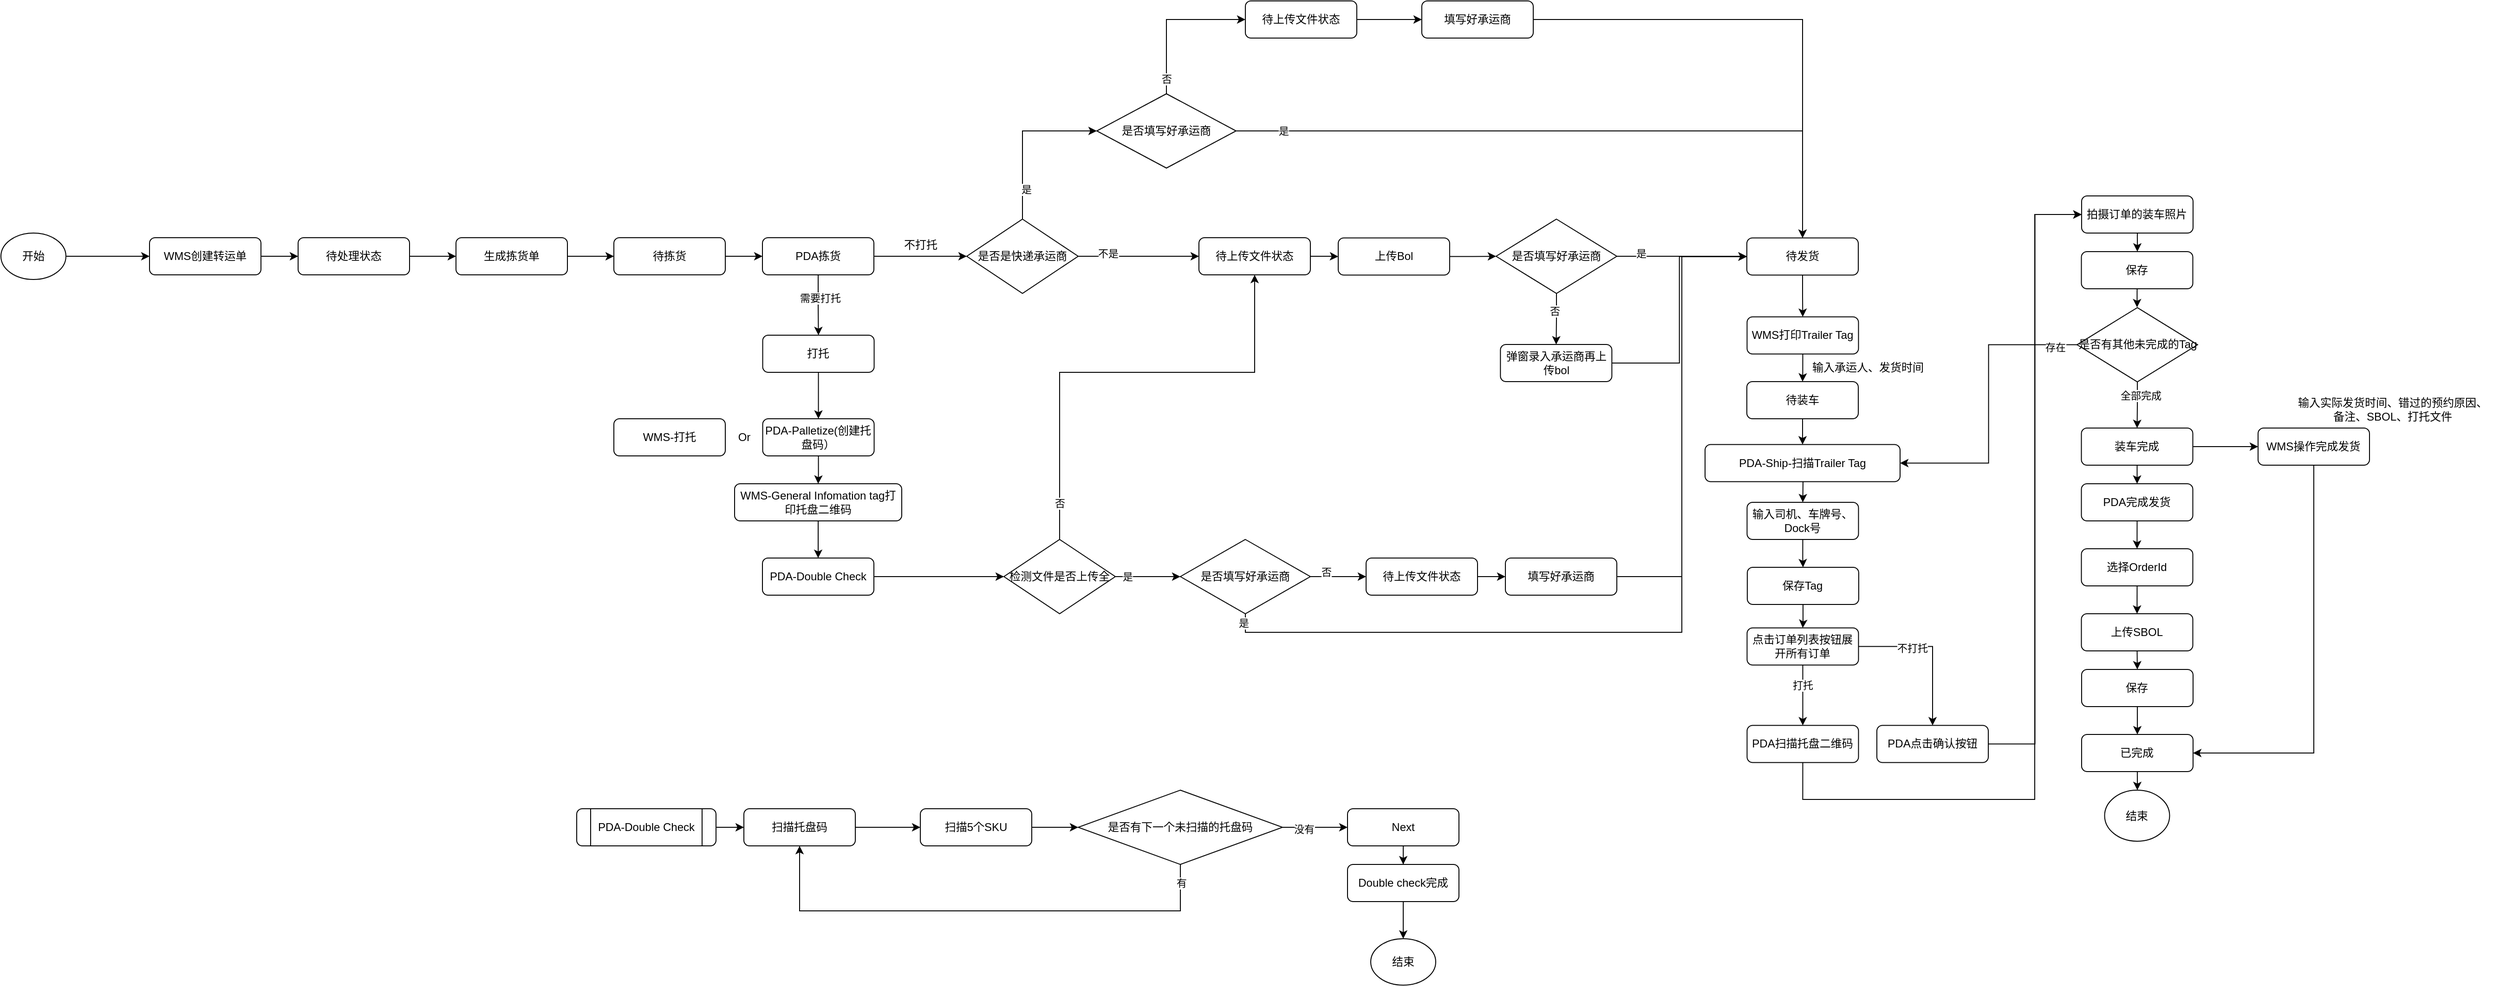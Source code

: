 <mxfile version="28.2.5" pages="15">
  <diagram id="ssdnZZ707MWVbPaKNpEW" name="转运操作流程">
    <mxGraphModel dx="2317" dy="1845" grid="1" gridSize="10" guides="1" tooltips="1" connect="1" arrows="1" fold="1" page="1" pageScale="1" pageWidth="827" pageHeight="1169" math="0" shadow="0">
      <root>
        <mxCell id="0" />
        <mxCell id="1" parent="0" />
        <mxCell id="UI-_-S_3wo7DsELscNLn-4" style="edgeStyle=orthogonalEdgeStyle;rounded=0;orthogonalLoop=1;jettySize=auto;html=1;exitX=1;exitY=0.5;exitDx=0;exitDy=0;" parent="1" source="UI-_-S_3wo7DsELscNLn-1" target="UI-_-S_3wo7DsELscNLn-5" edge="1">
          <mxGeometry relative="1" as="geometry">
            <mxPoint x="250" y="145" as="targetPoint" />
          </mxGeometry>
        </mxCell>
        <mxCell id="UI-_-S_3wo7DsELscNLn-1" value="WMS创建转运单" style="rounded=1;whiteSpace=wrap;html=1;fontSize=12;glass=0;strokeWidth=1;shadow=0;" parent="1" vertex="1">
          <mxGeometry x="30" y="125" width="120" height="40" as="geometry" />
        </mxCell>
        <mxCell id="UI-_-S_3wo7DsELscNLn-3" style="edgeStyle=orthogonalEdgeStyle;rounded=0;orthogonalLoop=1;jettySize=auto;html=1;exitX=1;exitY=0.5;exitDx=0;exitDy=0;entryX=0;entryY=0.5;entryDx=0;entryDy=0;" parent="1" source="UI-_-S_3wo7DsELscNLn-2" target="UI-_-S_3wo7DsELscNLn-1" edge="1">
          <mxGeometry relative="1" as="geometry" />
        </mxCell>
        <mxCell id="UI-_-S_3wo7DsELscNLn-2" value="开始" style="ellipse;whiteSpace=wrap;html=1;" parent="1" vertex="1">
          <mxGeometry x="-130" y="120" width="70" height="50" as="geometry" />
        </mxCell>
        <mxCell id="UI-_-S_3wo7DsELscNLn-6" style="edgeStyle=orthogonalEdgeStyle;rounded=0;orthogonalLoop=1;jettySize=auto;html=1;exitX=1;exitY=0.5;exitDx=0;exitDy=0;" parent="1" source="UI-_-S_3wo7DsELscNLn-5" target="UI-_-S_3wo7DsELscNLn-7" edge="1">
          <mxGeometry relative="1" as="geometry">
            <mxPoint x="390" y="145.276" as="targetPoint" />
          </mxGeometry>
        </mxCell>
        <mxCell id="UI-_-S_3wo7DsELscNLn-5" value="待处理状态" style="rounded=1;whiteSpace=wrap;html=1;fontSize=12;glass=0;strokeWidth=1;shadow=0;" parent="1" vertex="1">
          <mxGeometry x="190" y="125" width="120" height="40" as="geometry" />
        </mxCell>
        <mxCell id="UI-_-S_3wo7DsELscNLn-9" style="edgeStyle=orthogonalEdgeStyle;rounded=0;orthogonalLoop=1;jettySize=auto;html=1;exitX=1;exitY=0.5;exitDx=0;exitDy=0;" parent="1" source="UI-_-S_3wo7DsELscNLn-7" target="UI-_-S_3wo7DsELscNLn-10" edge="1">
          <mxGeometry relative="1" as="geometry">
            <mxPoint x="530" y="145.276" as="targetPoint" />
          </mxGeometry>
        </mxCell>
        <mxCell id="UI-_-S_3wo7DsELscNLn-7" value="生成拣货单" style="rounded=1;whiteSpace=wrap;html=1;fontSize=12;glass=0;strokeWidth=1;shadow=0;" parent="1" vertex="1">
          <mxGeometry x="360" y="124.996" width="120" height="40" as="geometry" />
        </mxCell>
        <mxCell id="UI-_-S_3wo7DsELscNLn-11" style="edgeStyle=orthogonalEdgeStyle;rounded=0;orthogonalLoop=1;jettySize=auto;html=1;exitX=1;exitY=0.5;exitDx=0;exitDy=0;" parent="1" source="UI-_-S_3wo7DsELscNLn-10" target="UI-_-S_3wo7DsELscNLn-12" edge="1">
          <mxGeometry relative="1" as="geometry">
            <mxPoint x="780" y="145.276" as="targetPoint" />
          </mxGeometry>
        </mxCell>
        <mxCell id="UI-_-S_3wo7DsELscNLn-10" value="待拣货" style="rounded=1;whiteSpace=wrap;html=1;fontSize=12;glass=0;strokeWidth=1;shadow=0;" parent="1" vertex="1">
          <mxGeometry x="530" y="124.996" width="120" height="40" as="geometry" />
        </mxCell>
        <mxCell id="UI-_-S_3wo7DsELscNLn-13" style="edgeStyle=orthogonalEdgeStyle;rounded=0;orthogonalLoop=1;jettySize=auto;html=1;exitX=0.5;exitY=1;exitDx=0;exitDy=0;" parent="1" source="UI-_-S_3wo7DsELscNLn-12" target="UI-_-S_3wo7DsELscNLn-14" edge="1">
          <mxGeometry relative="1" as="geometry">
            <mxPoint x="750.276" y="250" as="targetPoint" />
          </mxGeometry>
        </mxCell>
        <mxCell id="UI-_-S_3wo7DsELscNLn-15" value="需要打托" style="edgeLabel;html=1;align=center;verticalAlign=middle;resizable=0;points=[];" parent="UI-_-S_3wo7DsELscNLn-13" vertex="1" connectable="0">
          <mxGeometry x="-0.252" y="2" relative="1" as="geometry">
            <mxPoint as="offset" />
          </mxGeometry>
        </mxCell>
        <mxCell id="UI-_-S_3wo7DsELscNLn-16" style="edgeStyle=orthogonalEdgeStyle;rounded=0;orthogonalLoop=1;jettySize=auto;html=1;exitX=1;exitY=0.5;exitDx=0;exitDy=0;entryX=0;entryY=0.5;entryDx=0;entryDy=0;" parent="1" source="UI-_-S_3wo7DsELscNLn-12" target="ob0SV99ByRgGHBAJwFKd-6" edge="1">
          <mxGeometry relative="1" as="geometry">
            <mxPoint x="900" y="145" as="targetPoint" />
          </mxGeometry>
        </mxCell>
        <mxCell id="UI-_-S_3wo7DsELscNLn-12" value="PDA拣货" style="rounded=1;whiteSpace=wrap;html=1;fontSize=12;glass=0;strokeWidth=1;shadow=0;" parent="1" vertex="1">
          <mxGeometry x="690" y="124.996" width="120" height="40" as="geometry" />
        </mxCell>
        <mxCell id="UI-_-S_3wo7DsELscNLn-19" style="edgeStyle=orthogonalEdgeStyle;rounded=0;orthogonalLoop=1;jettySize=auto;html=1;exitX=0.5;exitY=1;exitDx=0;exitDy=0;" parent="1" source="UI-_-S_3wo7DsELscNLn-14" target="UI-_-S_3wo7DsELscNLn-20" edge="1">
          <mxGeometry relative="1" as="geometry">
            <mxPoint x="750.276" y="340" as="targetPoint" />
          </mxGeometry>
        </mxCell>
        <mxCell id="UI-_-S_3wo7DsELscNLn-14" value="打托" style="rounded=1;whiteSpace=wrap;html=1;fontSize=12;glass=0;strokeWidth=1;shadow=0;" parent="1" vertex="1">
          <mxGeometry x="690.276" y="230" width="120" height="40" as="geometry" />
        </mxCell>
        <mxCell id="UI-_-S_3wo7DsELscNLn-22" style="edgeStyle=orthogonalEdgeStyle;rounded=0;orthogonalLoop=1;jettySize=auto;html=1;exitX=1;exitY=0.5;exitDx=0;exitDy=0;" parent="1" source="UI-_-S_3wo7DsELscNLn-17" target="UI-_-S_3wo7DsELscNLn-23" edge="1">
          <mxGeometry relative="1" as="geometry">
            <mxPoint x="1370" y="145.276" as="targetPoint" />
          </mxGeometry>
        </mxCell>
        <mxCell id="UI-_-S_3wo7DsELscNLn-17" value="待上传文件状态" style="rounded=1;whiteSpace=wrap;html=1;fontSize=12;glass=0;strokeWidth=1;shadow=0;" parent="1" vertex="1">
          <mxGeometry x="1160" y="124.996" width="120" height="40" as="geometry" />
        </mxCell>
        <mxCell id="UI-_-S_3wo7DsELscNLn-80" style="edgeStyle=orthogonalEdgeStyle;rounded=0;orthogonalLoop=1;jettySize=auto;html=1;exitX=0.5;exitY=1;exitDx=0;exitDy=0;" parent="1" source="UI-_-S_3wo7DsELscNLn-20" target="UI-_-S_3wo7DsELscNLn-81" edge="1">
          <mxGeometry relative="1" as="geometry">
            <mxPoint x="750" y="390" as="targetPoint" />
          </mxGeometry>
        </mxCell>
        <mxCell id="UI-_-S_3wo7DsELscNLn-20" value="PDA-Palletize(创建托盘码）" style="rounded=1;whiteSpace=wrap;html=1;fontSize=12;glass=0;strokeWidth=1;shadow=0;" parent="1" vertex="1">
          <mxGeometry x="690.276" y="320" width="120" height="40" as="geometry" />
        </mxCell>
        <mxCell id="UI-_-S_3wo7DsELscNLn-24" style="edgeStyle=orthogonalEdgeStyle;rounded=0;orthogonalLoop=1;jettySize=auto;html=1;exitX=1;exitY=0.5;exitDx=0;exitDy=0;" parent="1" source="UI-_-S_3wo7DsELscNLn-23" target="ry6cJXwPxy0BKJuMNTbt-6" edge="1">
          <mxGeometry relative="1" as="geometry">
            <mxPoint x="1490" y="145" as="targetPoint" />
          </mxGeometry>
        </mxCell>
        <mxCell id="UI-_-S_3wo7DsELscNLn-23" value="上传Bol" style="rounded=1;whiteSpace=wrap;html=1;fontSize=12;glass=0;strokeWidth=1;shadow=0;" parent="1" vertex="1">
          <mxGeometry x="1310" y="125.276" width="120" height="40" as="geometry" />
        </mxCell>
        <mxCell id="UI-_-S_3wo7DsELscNLn-41" style="edgeStyle=orthogonalEdgeStyle;rounded=0;orthogonalLoop=1;jettySize=auto;html=1;exitX=0.5;exitY=1;exitDx=0;exitDy=0;" parent="1" source="UI-_-S_3wo7DsELscNLn-25" target="UI-_-S_3wo7DsELscNLn-42" edge="1">
          <mxGeometry relative="1" as="geometry">
            <mxPoint x="1810.167" y="210.28" as="targetPoint" />
          </mxGeometry>
        </mxCell>
        <mxCell id="UI-_-S_3wo7DsELscNLn-25" value="待发货" style="rounded=1;whiteSpace=wrap;html=1;fontSize=12;glass=0;strokeWidth=1;shadow=0;" parent="1" vertex="1">
          <mxGeometry x="1750" y="125.276" width="120" height="40" as="geometry" />
        </mxCell>
        <mxCell id="e_mvaY6xnUBa6i8Egspe-6" style="edgeStyle=orthogonalEdgeStyle;rounded=0;orthogonalLoop=1;jettySize=auto;html=1;exitX=0.5;exitY=1;exitDx=0;exitDy=0;entryX=1;entryY=0.5;entryDx=0;entryDy=0;" parent="1" source="UI-_-S_3wo7DsELscNLn-27" target="UI-_-S_3wo7DsELscNLn-70" edge="1">
          <mxGeometry relative="1" as="geometry" />
        </mxCell>
        <mxCell id="UI-_-S_3wo7DsELscNLn-27" value="WMS操作完成发货" style="rounded=1;whiteSpace=wrap;html=1;fontSize=12;glass=0;strokeWidth=1;shadow=0;" parent="1" vertex="1">
          <mxGeometry x="2300.48" y="329.996" width="120" height="40" as="geometry" />
        </mxCell>
        <mxCell id="UI-_-S_3wo7DsELscNLn-36" style="edgeStyle=orthogonalEdgeStyle;rounded=0;orthogonalLoop=1;jettySize=auto;html=1;exitX=0.5;exitY=1;exitDx=0;exitDy=0;entryX=0.5;entryY=0;entryDx=0;entryDy=0;" parent="1" target="UI-_-S_3wo7DsELscNLn-40" edge="1">
          <mxGeometry relative="1" as="geometry">
            <mxPoint x="1810.167" y="400.28" as="targetPoint" />
            <mxPoint x="1810" y="360.28" as="sourcePoint" />
          </mxGeometry>
        </mxCell>
        <mxCell id="UI-_-S_3wo7DsELscNLn-31" value="PDA-Ship-扫描Trailer Tag" style="rounded=1;whiteSpace=wrap;html=1;fontSize=12;glass=0;strokeWidth=1;shadow=0;" parent="1" vertex="1">
          <mxGeometry x="1705" y="347.72" width="210" height="40" as="geometry" />
        </mxCell>
        <mxCell id="UI-_-S_3wo7DsELscNLn-32" value="输入实际发货时间、错过的预约原因、&lt;div&gt;备注、SBOL、打托文件&lt;/div&gt;" style="text;html=1;align=center;verticalAlign=middle;resizable=0;points=[];autosize=1;strokeColor=none;fillColor=none;" parent="1" vertex="1">
          <mxGeometry x="2330" y="290" width="230" height="40" as="geometry" />
        </mxCell>
        <mxCell id="UI-_-S_3wo7DsELscNLn-45" style="edgeStyle=orthogonalEdgeStyle;rounded=0;orthogonalLoop=1;jettySize=auto;html=1;exitX=0.5;exitY=1;exitDx=0;exitDy=0;" parent="1" source="UI-_-S_3wo7DsELscNLn-40" target="UI-_-S_3wo7DsELscNLn-46" edge="1">
          <mxGeometry relative="1" as="geometry">
            <mxPoint x="1810.24" y="610" as="targetPoint" />
          </mxGeometry>
        </mxCell>
        <mxCell id="UI-_-S_3wo7DsELscNLn-40" value="输入司机、车牌号、Dock号" style="rounded=1;whiteSpace=wrap;html=1;fontSize=12;glass=0;strokeWidth=1;shadow=0;" parent="1" vertex="1">
          <mxGeometry x="1750.237" y="410" width="120" height="40" as="geometry" />
        </mxCell>
        <mxCell id="UI-_-S_3wo7DsELscNLn-43" style="edgeStyle=orthogonalEdgeStyle;rounded=0;orthogonalLoop=1;jettySize=auto;html=1;exitX=0.5;exitY=1;exitDx=0;exitDy=0;" parent="1" source="UI-_-S_3wo7DsELscNLn-42" target="e_mvaY6xnUBa6i8Egspe-10" edge="1">
          <mxGeometry relative="1" as="geometry">
            <mxPoint x="1810" y="300" as="targetPoint" />
          </mxGeometry>
        </mxCell>
        <mxCell id="UI-_-S_3wo7DsELscNLn-42" value="WMS打印Trailer Tag" style="rounded=1;whiteSpace=wrap;html=1;fontSize=12;glass=0;strokeWidth=1;shadow=0;" parent="1" vertex="1">
          <mxGeometry x="1750.237" y="210.28" width="120" height="40" as="geometry" />
        </mxCell>
        <mxCell id="UI-_-S_3wo7DsELscNLn-44" value="输入承运人、发货时间" style="text;html=1;align=center;verticalAlign=middle;resizable=0;points=[];autosize=1;strokeColor=none;fillColor=none;" parent="1" vertex="1">
          <mxGeometry x="1810" y="250.28" width="140" height="30" as="geometry" />
        </mxCell>
        <mxCell id="UI-_-S_3wo7DsELscNLn-47" style="edgeStyle=orthogonalEdgeStyle;rounded=0;orthogonalLoop=1;jettySize=auto;html=1;exitX=0.5;exitY=1;exitDx=0;exitDy=0;" parent="1" source="UI-_-S_3wo7DsELscNLn-46" target="UI-_-S_3wo7DsELscNLn-48" edge="1">
          <mxGeometry relative="1" as="geometry">
            <mxPoint x="1810" y="660.28" as="targetPoint" />
          </mxGeometry>
        </mxCell>
        <mxCell id="UI-_-S_3wo7DsELscNLn-46" value="保存Tag" style="rounded=1;whiteSpace=wrap;html=1;fontSize=12;glass=0;strokeWidth=1;shadow=0;" parent="1" vertex="1">
          <mxGeometry x="1750.48" y="480" width="120" height="40" as="geometry" />
        </mxCell>
        <mxCell id="ry6cJXwPxy0BKJuMNTbt-2" style="edgeStyle=orthogonalEdgeStyle;rounded=0;orthogonalLoop=1;jettySize=auto;html=1;exitX=1;exitY=0.5;exitDx=0;exitDy=0;" parent="1" source="UI-_-S_3wo7DsELscNLn-48" target="ry6cJXwPxy0BKJuMNTbt-3" edge="1">
          <mxGeometry relative="1" as="geometry">
            <mxPoint x="1890" y="565.28" as="targetPoint" />
          </mxGeometry>
        </mxCell>
        <mxCell id="ry6cJXwPxy0BKJuMNTbt-4" value="不打托" style="edgeLabel;html=1;align=center;verticalAlign=middle;resizable=0;points=[];" parent="ry6cJXwPxy0BKJuMNTbt-2" vertex="1" connectable="0">
          <mxGeometry x="-0.293" y="-1" relative="1" as="geometry">
            <mxPoint as="offset" />
          </mxGeometry>
        </mxCell>
        <mxCell id="UI-_-S_3wo7DsELscNLn-48" value="点击订单列表按钮展开所有订单" style="rounded=1;whiteSpace=wrap;html=1;fontSize=12;glass=0;strokeWidth=1;shadow=0;" parent="1" vertex="1">
          <mxGeometry x="1750.24" y="545.28" width="120" height="40" as="geometry" />
        </mxCell>
        <mxCell id="UI-_-S_3wo7DsELscNLn-52" style="edgeStyle=orthogonalEdgeStyle;rounded=0;orthogonalLoop=1;jettySize=auto;html=1;exitX=0.5;exitY=1;exitDx=0;exitDy=0;" parent="1" source="UI-_-S_3wo7DsELscNLn-48" target="UI-_-S_3wo7DsELscNLn-53" edge="1">
          <mxGeometry relative="1" as="geometry">
            <mxPoint x="1810" y="780.28" as="targetPoint" />
            <mxPoint x="1810" y="680.28" as="sourcePoint" />
          </mxGeometry>
        </mxCell>
        <mxCell id="ry6cJXwPxy0BKJuMNTbt-1" value="打托" style="edgeLabel;html=1;align=center;verticalAlign=middle;resizable=0;points=[];" parent="UI-_-S_3wo7DsELscNLn-52" vertex="1" connectable="0">
          <mxGeometry x="-0.344" relative="1" as="geometry">
            <mxPoint as="offset" />
          </mxGeometry>
        </mxCell>
        <mxCell id="UI-_-S_3wo7DsELscNLn-54" style="edgeStyle=orthogonalEdgeStyle;rounded=0;orthogonalLoop=1;jettySize=auto;html=1;exitX=0.5;exitY=1;exitDx=0;exitDy=0;" parent="1" source="UI-_-S_3wo7DsELscNLn-53" target="UI-_-S_3wo7DsELscNLn-55" edge="1">
          <mxGeometry relative="1" as="geometry">
            <mxPoint x="1810" y="860.28" as="targetPoint" />
            <Array as="points">
              <mxPoint x="1810" y="730" />
              <mxPoint x="2060" y="730" />
              <mxPoint x="2060" y="100" />
            </Array>
          </mxGeometry>
        </mxCell>
        <mxCell id="UI-_-S_3wo7DsELscNLn-53" value="PDA扫描托盘二维码" style="rounded=1;whiteSpace=wrap;html=1;fontSize=12;glass=0;strokeWidth=1;shadow=0;" parent="1" vertex="1">
          <mxGeometry x="1750.24" y="650.28" width="120" height="40" as="geometry" />
        </mxCell>
        <mxCell id="UI-_-S_3wo7DsELscNLn-56" style="edgeStyle=orthogonalEdgeStyle;rounded=0;orthogonalLoop=1;jettySize=auto;html=1;exitX=0.5;exitY=1;exitDx=0;exitDy=0;" parent="1" source="UI-_-S_3wo7DsELscNLn-55" target="UI-_-S_3wo7DsELscNLn-57" edge="1">
          <mxGeometry relative="1" as="geometry">
            <mxPoint x="2170.24" y="238.0" as="targetPoint" />
          </mxGeometry>
        </mxCell>
        <mxCell id="UI-_-S_3wo7DsELscNLn-55" value="拍摄订单的装车照片" style="rounded=1;whiteSpace=wrap;html=1;fontSize=12;glass=0;strokeWidth=1;shadow=0;" parent="1" vertex="1">
          <mxGeometry x="2110.48" y="80.0" width="120" height="40" as="geometry" />
        </mxCell>
        <mxCell id="e_mvaY6xnUBa6i8Egspe-1" style="edgeStyle=orthogonalEdgeStyle;rounded=0;orthogonalLoop=1;jettySize=auto;html=1;exitX=1;exitY=0.5;exitDx=0;exitDy=0;entryX=0;entryY=0.5;entryDx=0;entryDy=0;" parent="1" source="e_mvaY6xnUBa6i8Egspe-8" target="UI-_-S_3wo7DsELscNLn-27" edge="1">
          <mxGeometry relative="1" as="geometry" />
        </mxCell>
        <mxCell id="wEauzvnhHifCUEEKyLol-1" style="edgeStyle=orthogonalEdgeStyle;rounded=0;orthogonalLoop=1;jettySize=auto;html=1;exitX=0.5;exitY=1;exitDx=0;exitDy=0;" parent="1" source="UI-_-S_3wo7DsELscNLn-57" target="wEauzvnhHifCUEEKyLol-2" edge="1">
          <mxGeometry relative="1" as="geometry">
            <mxPoint x="2170" y="210" as="targetPoint" />
          </mxGeometry>
        </mxCell>
        <mxCell id="UI-_-S_3wo7DsELscNLn-57" value="保存" style="rounded=1;whiteSpace=wrap;html=1;fontSize=12;glass=0;strokeWidth=1;shadow=0;" parent="1" vertex="1">
          <mxGeometry x="2110.24" y="140.0" width="120" height="40" as="geometry" />
        </mxCell>
        <mxCell id="UI-_-S_3wo7DsELscNLn-60" style="edgeStyle=orthogonalEdgeStyle;rounded=0;orthogonalLoop=1;jettySize=auto;html=1;exitX=0.5;exitY=1;exitDx=0;exitDy=0;" parent="1" source="UI-_-S_3wo7DsELscNLn-59" target="UI-_-S_3wo7DsELscNLn-62" edge="1">
          <mxGeometry relative="1" as="geometry">
            <mxPoint x="2170.24" y="480" as="targetPoint" />
          </mxGeometry>
        </mxCell>
        <mxCell id="UI-_-S_3wo7DsELscNLn-59" value="PDA完成发货" style="rounded=1;whiteSpace=wrap;html=1;fontSize=12;glass=0;strokeWidth=1;shadow=0;" parent="1" vertex="1">
          <mxGeometry x="2110.24" y="390" width="120" height="40" as="geometry" />
        </mxCell>
        <mxCell id="UI-_-S_3wo7DsELscNLn-63" style="edgeStyle=orthogonalEdgeStyle;rounded=0;orthogonalLoop=1;jettySize=auto;html=1;exitX=0.5;exitY=1;exitDx=0;exitDy=0;" parent="1" source="UI-_-S_3wo7DsELscNLn-62" target="UI-_-S_3wo7DsELscNLn-64" edge="1">
          <mxGeometry relative="1" as="geometry">
            <mxPoint x="2170.24" y="530" as="targetPoint" />
          </mxGeometry>
        </mxCell>
        <mxCell id="UI-_-S_3wo7DsELscNLn-62" value="选择OrderId" style="rounded=1;whiteSpace=wrap;html=1;fontSize=12;glass=0;strokeWidth=1;shadow=0;" parent="1" vertex="1">
          <mxGeometry x="2110.24" y="460" width="120" height="40" as="geometry" />
        </mxCell>
        <mxCell id="UI-_-S_3wo7DsELscNLn-65" style="edgeStyle=orthogonalEdgeStyle;rounded=0;orthogonalLoop=1;jettySize=auto;html=1;exitX=0.5;exitY=1;exitDx=0;exitDy=0;entryX=0.5;entryY=0;entryDx=0;entryDy=0;" parent="1" source="UI-_-S_3wo7DsELscNLn-64" target="UI-_-S_3wo7DsELscNLn-67" edge="1">
          <mxGeometry relative="1" as="geometry">
            <mxPoint x="2170.24" y="580" as="targetPoint" />
          </mxGeometry>
        </mxCell>
        <mxCell id="UI-_-S_3wo7DsELscNLn-64" value="上传SBOL" style="rounded=1;whiteSpace=wrap;html=1;fontSize=12;glass=0;strokeWidth=1;shadow=0;" parent="1" vertex="1">
          <mxGeometry x="2110.24" y="530" width="120" height="40" as="geometry" />
        </mxCell>
        <mxCell id="UI-_-S_3wo7DsELscNLn-69" style="edgeStyle=orthogonalEdgeStyle;rounded=0;orthogonalLoop=1;jettySize=auto;html=1;exitX=0.5;exitY=1;exitDx=0;exitDy=0;" parent="1" source="UI-_-S_3wo7DsELscNLn-67" target="UI-_-S_3wo7DsELscNLn-70" edge="1">
          <mxGeometry relative="1" as="geometry">
            <mxPoint x="2170.24" y="660" as="targetPoint" />
          </mxGeometry>
        </mxCell>
        <mxCell id="UI-_-S_3wo7DsELscNLn-67" value="保存" style="rounded=1;whiteSpace=wrap;html=1;fontSize=12;glass=0;strokeWidth=1;shadow=0;" parent="1" vertex="1">
          <mxGeometry x="2110.48" y="590" width="120" height="40" as="geometry" />
        </mxCell>
        <mxCell id="e_mvaY6xnUBa6i8Egspe-4" style="edgeStyle=orthogonalEdgeStyle;rounded=0;orthogonalLoop=1;jettySize=auto;html=1;exitX=0.5;exitY=1;exitDx=0;exitDy=0;" parent="1" source="UI-_-S_3wo7DsELscNLn-70" target="e_mvaY6xnUBa6i8Egspe-5" edge="1">
          <mxGeometry relative="1" as="geometry">
            <mxPoint x="2170.24" y="739.72" as="targetPoint" />
          </mxGeometry>
        </mxCell>
        <mxCell id="UI-_-S_3wo7DsELscNLn-70" value="已完成" style="rounded=1;whiteSpace=wrap;html=1;fontSize=12;glass=0;strokeWidth=1;shadow=0;" parent="1" vertex="1">
          <mxGeometry x="2110.48" y="660" width="120" height="40" as="geometry" />
        </mxCell>
        <mxCell id="ob0SV99ByRgGHBAJwFKd-2" style="edgeStyle=orthogonalEdgeStyle;rounded=0;orthogonalLoop=1;jettySize=auto;html=1;exitX=1;exitY=0.5;exitDx=0;exitDy=0;" parent="1" source="UI-_-S_3wo7DsELscNLn-75" target="ob0SV99ByRgGHBAJwFKd-3" edge="1">
          <mxGeometry relative="1" as="geometry">
            <mxPoint x="1110" y="490" as="targetPoint" />
          </mxGeometry>
        </mxCell>
        <mxCell id="UI-_-S_3wo7DsELscNLn-75" value="PDA-Double Check" style="rounded=1;whiteSpace=wrap;html=1;fontSize=12;glass=0;strokeWidth=1;shadow=0;" parent="1" vertex="1">
          <mxGeometry x="690" y="470" width="120" height="40" as="geometry" />
        </mxCell>
        <mxCell id="UI-_-S_3wo7DsELscNLn-77" value="WMS-打托" style="rounded=1;whiteSpace=wrap;html=1;fontSize=12;glass=0;strokeWidth=1;shadow=0;" parent="1" vertex="1">
          <mxGeometry x="530" y="320" width="120" height="40" as="geometry" />
        </mxCell>
        <mxCell id="UI-_-S_3wo7DsELscNLn-78" value="Or" style="text;html=1;align=center;verticalAlign=middle;resizable=0;points=[];autosize=1;strokeColor=none;fillColor=none;" parent="1" vertex="1">
          <mxGeometry x="650" y="325" width="40" height="30" as="geometry" />
        </mxCell>
        <mxCell id="UI-_-S_3wo7DsELscNLn-79" value="不打托" style="text;html=1;align=center;verticalAlign=middle;resizable=0;points=[];autosize=1;strokeColor=none;fillColor=none;" parent="1" vertex="1">
          <mxGeometry x="830" y="118" width="60" height="30" as="geometry" />
        </mxCell>
        <mxCell id="UI-_-S_3wo7DsELscNLn-82" style="edgeStyle=orthogonalEdgeStyle;rounded=0;orthogonalLoop=1;jettySize=auto;html=1;exitX=0.5;exitY=1;exitDx=0;exitDy=0;entryX=0.5;entryY=0;entryDx=0;entryDy=0;" parent="1" source="UI-_-S_3wo7DsELscNLn-81" target="UI-_-S_3wo7DsELscNLn-75" edge="1">
          <mxGeometry relative="1" as="geometry" />
        </mxCell>
        <mxCell id="UI-_-S_3wo7DsELscNLn-81" value="WMS-General Infomation tag打印托盘二维码" style="rounded=1;whiteSpace=wrap;html=1;fontSize=12;glass=0;strokeWidth=1;shadow=0;" parent="1" vertex="1">
          <mxGeometry x="660" y="390" width="180" height="40" as="geometry" />
        </mxCell>
        <mxCell id="ry6cJXwPxy0BKJuMNTbt-5" style="edgeStyle=orthogonalEdgeStyle;rounded=0;orthogonalLoop=1;jettySize=auto;html=1;exitX=1;exitY=0.5;exitDx=0;exitDy=0;entryX=0;entryY=0.5;entryDx=0;entryDy=0;" parent="1" source="ry6cJXwPxy0BKJuMNTbt-3" target="UI-_-S_3wo7DsELscNLn-55" edge="1">
          <mxGeometry relative="1" as="geometry" />
        </mxCell>
        <mxCell id="ry6cJXwPxy0BKJuMNTbt-3" value="PDA点击确认按钮" style="rounded=1;whiteSpace=wrap;html=1;fontSize=12;glass=0;strokeWidth=1;shadow=0;" parent="1" vertex="1">
          <mxGeometry x="1890" y="650.28" width="120" height="40" as="geometry" />
        </mxCell>
        <mxCell id="ry6cJXwPxy0BKJuMNTbt-7" style="edgeStyle=orthogonalEdgeStyle;rounded=0;orthogonalLoop=1;jettySize=auto;html=1;exitX=0.5;exitY=1;exitDx=0;exitDy=0;" parent="1" source="ry6cJXwPxy0BKJuMNTbt-6" target="ry6cJXwPxy0BKJuMNTbt-8" edge="1">
          <mxGeometry relative="1" as="geometry">
            <mxPoint x="1544.667" y="260" as="targetPoint" />
          </mxGeometry>
        </mxCell>
        <mxCell id="ry6cJXwPxy0BKJuMNTbt-9" value="否" style="edgeLabel;html=1;align=center;verticalAlign=middle;resizable=0;points=[];" parent="ry6cJXwPxy0BKJuMNTbt-7" vertex="1" connectable="0">
          <mxGeometry x="-0.328" y="-2" relative="1" as="geometry">
            <mxPoint as="offset" />
          </mxGeometry>
        </mxCell>
        <mxCell id="ry6cJXwPxy0BKJuMNTbt-11" style="edgeStyle=orthogonalEdgeStyle;rounded=0;orthogonalLoop=1;jettySize=auto;html=1;exitX=1;exitY=0.5;exitDx=0;exitDy=0;" parent="1" source="ry6cJXwPxy0BKJuMNTbt-6" edge="1">
          <mxGeometry relative="1" as="geometry">
            <mxPoint x="1750" y="145.333" as="targetPoint" />
          </mxGeometry>
        </mxCell>
        <mxCell id="ry6cJXwPxy0BKJuMNTbt-12" value="是" style="edgeLabel;html=1;align=center;verticalAlign=middle;resizable=0;points=[];" parent="ry6cJXwPxy0BKJuMNTbt-11" vertex="1" connectable="0">
          <mxGeometry x="-0.633" y="3" relative="1" as="geometry">
            <mxPoint as="offset" />
          </mxGeometry>
        </mxCell>
        <mxCell id="ry6cJXwPxy0BKJuMNTbt-6" value="是否填写好承运商" style="rhombus;whiteSpace=wrap;html=1;" parent="1" vertex="1">
          <mxGeometry x="1480" y="105" width="130" height="80" as="geometry" />
        </mxCell>
        <mxCell id="ry6cJXwPxy0BKJuMNTbt-10" style="edgeStyle=orthogonalEdgeStyle;rounded=0;orthogonalLoop=1;jettySize=auto;html=1;exitX=1;exitY=0.5;exitDx=0;exitDy=0;entryX=0;entryY=0.5;entryDx=0;entryDy=0;" parent="1" source="ry6cJXwPxy0BKJuMNTbt-8" target="UI-_-S_3wo7DsELscNLn-25" edge="1">
          <mxGeometry relative="1" as="geometry" />
        </mxCell>
        <mxCell id="ry6cJXwPxy0BKJuMNTbt-8" value="弹窗录入承运商再上传bol" style="rounded=1;whiteSpace=wrap;html=1;fontSize=12;glass=0;strokeWidth=1;shadow=0;" parent="1" vertex="1">
          <mxGeometry x="1484.667" y="240" width="120" height="40" as="geometry" />
        </mxCell>
        <mxCell id="ob0SV99ByRgGHBAJwFKd-4" style="edgeStyle=orthogonalEdgeStyle;rounded=0;orthogonalLoop=1;jettySize=auto;html=1;exitX=0.5;exitY=0;exitDx=0;exitDy=0;entryX=0.5;entryY=1;entryDx=0;entryDy=0;" parent="1" source="ob0SV99ByRgGHBAJwFKd-3" target="UI-_-S_3wo7DsELscNLn-17" edge="1">
          <mxGeometry relative="1" as="geometry">
            <Array as="points">
              <mxPoint x="1010" y="270" />
              <mxPoint x="1220" y="270" />
            </Array>
          </mxGeometry>
        </mxCell>
        <mxCell id="ob0SV99ByRgGHBAJwFKd-5" value="否" style="edgeLabel;html=1;align=center;verticalAlign=middle;resizable=0;points=[];" parent="ob0SV99ByRgGHBAJwFKd-4" vertex="1" connectable="0">
          <mxGeometry x="-0.392" y="3" relative="1" as="geometry">
            <mxPoint x="3" y="111" as="offset" />
          </mxGeometry>
        </mxCell>
        <mxCell id="ob0SV99ByRgGHBAJwFKd-22" style="edgeStyle=orthogonalEdgeStyle;rounded=0;orthogonalLoop=1;jettySize=auto;html=1;exitX=1;exitY=0.5;exitDx=0;exitDy=0;" parent="1" source="ob0SV99ByRgGHBAJwFKd-3" target="ob0SV99ByRgGHBAJwFKd-28" edge="1">
          <mxGeometry relative="1" as="geometry">
            <mxPoint x="1330" y="490.28" as="targetPoint" />
          </mxGeometry>
        </mxCell>
        <mxCell id="ob0SV99ByRgGHBAJwFKd-24" value="是" style="edgeLabel;html=1;align=center;verticalAlign=middle;resizable=0;points=[];" parent="ob0SV99ByRgGHBAJwFKd-22" vertex="1" connectable="0">
          <mxGeometry x="-0.63" relative="1" as="geometry">
            <mxPoint as="offset" />
          </mxGeometry>
        </mxCell>
        <mxCell id="ob0SV99ByRgGHBAJwFKd-3" value="检测文件是否上传全" style="rhombus;whiteSpace=wrap;html=1;" parent="1" vertex="1">
          <mxGeometry x="950" y="450" width="120" height="80" as="geometry" />
        </mxCell>
        <mxCell id="ob0SV99ByRgGHBAJwFKd-7" style="edgeStyle=orthogonalEdgeStyle;rounded=0;orthogonalLoop=1;jettySize=auto;html=1;exitX=1;exitY=0.5;exitDx=0;exitDy=0;entryX=0;entryY=0.5;entryDx=0;entryDy=0;" parent="1" source="ob0SV99ByRgGHBAJwFKd-6" target="UI-_-S_3wo7DsELscNLn-17" edge="1">
          <mxGeometry relative="1" as="geometry" />
        </mxCell>
        <mxCell id="ob0SV99ByRgGHBAJwFKd-8" value="不是" style="edgeLabel;html=1;align=center;verticalAlign=middle;resizable=0;points=[];" parent="ob0SV99ByRgGHBAJwFKd-7" vertex="1" connectable="0">
          <mxGeometry x="-0.514" y="3" relative="1" as="geometry">
            <mxPoint as="offset" />
          </mxGeometry>
        </mxCell>
        <mxCell id="ob0SV99ByRgGHBAJwFKd-10" style="edgeStyle=orthogonalEdgeStyle;rounded=0;orthogonalLoop=1;jettySize=auto;html=1;exitX=0.5;exitY=0;exitDx=0;exitDy=0;" parent="1" source="ob0SV99ByRgGHBAJwFKd-6" target="ob0SV99ByRgGHBAJwFKd-11" edge="1">
          <mxGeometry relative="1" as="geometry">
            <mxPoint x="1090" y="30" as="targetPoint" />
            <Array as="points">
              <mxPoint x="970" y="10" />
            </Array>
          </mxGeometry>
        </mxCell>
        <mxCell id="ob0SV99ByRgGHBAJwFKd-12" value="是" style="edgeLabel;html=1;align=center;verticalAlign=middle;resizable=0;points=[];" parent="ob0SV99ByRgGHBAJwFKd-10" vertex="1" connectable="0">
          <mxGeometry x="-0.633" y="-4" relative="1" as="geometry">
            <mxPoint as="offset" />
          </mxGeometry>
        </mxCell>
        <mxCell id="ob0SV99ByRgGHBAJwFKd-6" value="是否是快递承运商" style="rhombus;whiteSpace=wrap;html=1;" parent="1" vertex="1">
          <mxGeometry x="910" y="105" width="120" height="80" as="geometry" />
        </mxCell>
        <mxCell id="ob0SV99ByRgGHBAJwFKd-13" style="edgeStyle=orthogonalEdgeStyle;rounded=0;orthogonalLoop=1;jettySize=auto;html=1;exitX=1;exitY=0.5;exitDx=0;exitDy=0;entryX=0.5;entryY=0;entryDx=0;entryDy=0;" parent="1" source="ob0SV99ByRgGHBAJwFKd-11" target="UI-_-S_3wo7DsELscNLn-25" edge="1">
          <mxGeometry relative="1" as="geometry" />
        </mxCell>
        <mxCell id="ob0SV99ByRgGHBAJwFKd-14" value="是" style="edgeLabel;html=1;align=center;verticalAlign=middle;resizable=0;points=[];" parent="ob0SV99ByRgGHBAJwFKd-13" vertex="1" connectable="0">
          <mxGeometry x="-0.525" y="-2" relative="1" as="geometry">
            <mxPoint x="-122" y="-2" as="offset" />
          </mxGeometry>
        </mxCell>
        <mxCell id="ob0SV99ByRgGHBAJwFKd-16" style="edgeStyle=orthogonalEdgeStyle;rounded=0;orthogonalLoop=1;jettySize=auto;html=1;exitX=0.5;exitY=0;exitDx=0;exitDy=0;" parent="1" source="ob0SV99ByRgGHBAJwFKd-11" target="ob0SV99ByRgGHBAJwFKd-18" edge="1">
          <mxGeometry relative="1" as="geometry">
            <mxPoint x="1270" y="-110" as="targetPoint" />
            <Array as="points">
              <mxPoint x="1125" y="-110" />
            </Array>
          </mxGeometry>
        </mxCell>
        <mxCell id="ob0SV99ByRgGHBAJwFKd-17" value="否" style="edgeLabel;html=1;align=center;verticalAlign=middle;resizable=0;points=[];" parent="ob0SV99ByRgGHBAJwFKd-16" vertex="1" connectable="0">
          <mxGeometry x="-0.8" relative="1" as="geometry">
            <mxPoint as="offset" />
          </mxGeometry>
        </mxCell>
        <mxCell id="ob0SV99ByRgGHBAJwFKd-11" value="是否填写好承运商" style="rhombus;whiteSpace=wrap;html=1;" parent="1" vertex="1">
          <mxGeometry x="1050" y="-30" width="150" height="80" as="geometry" />
        </mxCell>
        <mxCell id="ob0SV99ByRgGHBAJwFKd-19" style="edgeStyle=orthogonalEdgeStyle;rounded=0;orthogonalLoop=1;jettySize=auto;html=1;exitX=1;exitY=0.5;exitDx=0;exitDy=0;" parent="1" source="ob0SV99ByRgGHBAJwFKd-18" target="ob0SV99ByRgGHBAJwFKd-20" edge="1">
          <mxGeometry relative="1" as="geometry">
            <mxPoint x="1390.0" y="-110.333" as="targetPoint" />
          </mxGeometry>
        </mxCell>
        <mxCell id="ob0SV99ByRgGHBAJwFKd-18" value="待上传文件状态" style="rounded=1;whiteSpace=wrap;html=1;fontSize=12;glass=0;strokeWidth=1;shadow=0;" parent="1" vertex="1">
          <mxGeometry x="1210" y="-130" width="120" height="40" as="geometry" />
        </mxCell>
        <mxCell id="ob0SV99ByRgGHBAJwFKd-21" style="edgeStyle=orthogonalEdgeStyle;rounded=0;orthogonalLoop=1;jettySize=auto;html=1;exitX=1;exitY=0.5;exitDx=0;exitDy=0;entryX=0.5;entryY=0;entryDx=0;entryDy=0;" parent="1" source="ob0SV99ByRgGHBAJwFKd-20" target="UI-_-S_3wo7DsELscNLn-25" edge="1">
          <mxGeometry relative="1" as="geometry" />
        </mxCell>
        <mxCell id="ob0SV99ByRgGHBAJwFKd-20" value="填写好承运商" style="rounded=1;whiteSpace=wrap;html=1;fontSize=12;glass=0;strokeWidth=1;shadow=0;" parent="1" vertex="1">
          <mxGeometry x="1400.0" y="-130.003" width="120" height="40" as="geometry" />
        </mxCell>
        <mxCell id="ob0SV99ByRgGHBAJwFKd-27" style="edgeStyle=orthogonalEdgeStyle;rounded=0;orthogonalLoop=1;jettySize=auto;html=1;exitX=1;exitY=0.5;exitDx=0;exitDy=0;entryX=0;entryY=0.5;entryDx=0;entryDy=0;" parent="1" source="ob0SV99ByRgGHBAJwFKd-26" target="UI-_-S_3wo7DsELscNLn-25" edge="1">
          <mxGeometry relative="1" as="geometry">
            <Array as="points">
              <mxPoint x="1680" y="490" />
              <mxPoint x="1680" y="145" />
            </Array>
          </mxGeometry>
        </mxCell>
        <mxCell id="ob0SV99ByRgGHBAJwFKd-26" value="&lt;div style=&quot;text-align: start;&quot;&gt;&lt;span style=&quot;text-align: center;&quot;&gt;填写好承运商&lt;/span&gt;&lt;br&gt;&lt;/div&gt;" style="rounded=1;whiteSpace=wrap;html=1;fontSize=12;glass=0;strokeWidth=1;shadow=0;" parent="1" vertex="1">
          <mxGeometry x="1490" y="470" width="120" height="40" as="geometry" />
        </mxCell>
        <mxCell id="ob0SV99ByRgGHBAJwFKd-29" style="edgeStyle=orthogonalEdgeStyle;rounded=0;orthogonalLoop=1;jettySize=auto;html=1;exitX=1;exitY=0.5;exitDx=0;exitDy=0;" parent="1" source="ob0SV99ByRgGHBAJwFKd-28" target="ob0SV99ByRgGHBAJwFKd-31" edge="1">
          <mxGeometry relative="1" as="geometry">
            <mxPoint x="1330" y="490" as="targetPoint" />
          </mxGeometry>
        </mxCell>
        <mxCell id="ob0SV99ByRgGHBAJwFKd-33" value="否" style="edgeLabel;html=1;align=center;verticalAlign=middle;resizable=0;points=[];" parent="ob0SV99ByRgGHBAJwFKd-29" vertex="1" connectable="0">
          <mxGeometry x="-0.455" y="5" relative="1" as="geometry">
            <mxPoint as="offset" />
          </mxGeometry>
        </mxCell>
        <mxCell id="ob0SV99ByRgGHBAJwFKd-34" style="edgeStyle=orthogonalEdgeStyle;rounded=0;orthogonalLoop=1;jettySize=auto;html=1;exitX=0.5;exitY=1;exitDx=0;exitDy=0;entryX=0;entryY=0.5;entryDx=0;entryDy=0;" parent="1" source="ob0SV99ByRgGHBAJwFKd-28" target="UI-_-S_3wo7DsELscNLn-25" edge="1">
          <mxGeometry relative="1" as="geometry">
            <Array as="points">
              <mxPoint x="1210" y="550" />
              <mxPoint x="1680" y="550" />
              <mxPoint x="1680" y="145" />
            </Array>
          </mxGeometry>
        </mxCell>
        <mxCell id="ob0SV99ByRgGHBAJwFKd-35" value="是" style="edgeLabel;html=1;align=center;verticalAlign=middle;resizable=0;points=[];" parent="ob0SV99ByRgGHBAJwFKd-34" vertex="1" connectable="0">
          <mxGeometry x="-0.98" y="-2" relative="1" as="geometry">
            <mxPoint as="offset" />
          </mxGeometry>
        </mxCell>
        <mxCell id="ob0SV99ByRgGHBAJwFKd-28" value="是否填写好承运商" style="rhombus;whiteSpace=wrap;html=1;" parent="1" vertex="1">
          <mxGeometry x="1140" y="450" width="140" height="80" as="geometry" />
        </mxCell>
        <mxCell id="ob0SV99ByRgGHBAJwFKd-32" style="edgeStyle=orthogonalEdgeStyle;rounded=0;orthogonalLoop=1;jettySize=auto;html=1;exitX=1;exitY=0.5;exitDx=0;exitDy=0;entryX=0;entryY=0.5;entryDx=0;entryDy=0;" parent="1" source="ob0SV99ByRgGHBAJwFKd-31" target="ob0SV99ByRgGHBAJwFKd-26" edge="1">
          <mxGeometry relative="1" as="geometry" />
        </mxCell>
        <mxCell id="ob0SV99ByRgGHBAJwFKd-31" value="待上传文件状态" style="rounded=1;whiteSpace=wrap;html=1;fontSize=12;glass=0;strokeWidth=1;shadow=0;" parent="1" vertex="1">
          <mxGeometry x="1340" y="470" width="120" height="40" as="geometry" />
        </mxCell>
        <mxCell id="e_mvaY6xnUBa6i8Egspe-5" value="结束" style="ellipse;whiteSpace=wrap;html=1;" parent="1" vertex="1">
          <mxGeometry x="2135.24" y="720" width="70" height="55" as="geometry" />
        </mxCell>
        <mxCell id="e_mvaY6xnUBa6i8Egspe-9" style="edgeStyle=orthogonalEdgeStyle;rounded=0;orthogonalLoop=1;jettySize=auto;html=1;exitX=0.5;exitY=1;exitDx=0;exitDy=0;entryX=0.5;entryY=0;entryDx=0;entryDy=0;" parent="1" source="e_mvaY6xnUBa6i8Egspe-8" target="UI-_-S_3wo7DsELscNLn-59" edge="1">
          <mxGeometry relative="1" as="geometry" />
        </mxCell>
        <mxCell id="e_mvaY6xnUBa6i8Egspe-8" value="装车完成" style="rounded=1;whiteSpace=wrap;html=1;fontSize=12;glass=0;strokeWidth=1;shadow=0;" parent="1" vertex="1">
          <mxGeometry x="2110.24" y="330" width="120" height="40" as="geometry" />
        </mxCell>
        <mxCell id="e_mvaY6xnUBa6i8Egspe-11" style="edgeStyle=orthogonalEdgeStyle;rounded=0;orthogonalLoop=1;jettySize=auto;html=1;exitX=0.5;exitY=1;exitDx=0;exitDy=0;entryX=0.5;entryY=0;entryDx=0;entryDy=0;" parent="1" source="e_mvaY6xnUBa6i8Egspe-10" target="UI-_-S_3wo7DsELscNLn-31" edge="1">
          <mxGeometry relative="1" as="geometry" />
        </mxCell>
        <mxCell id="e_mvaY6xnUBa6i8Egspe-10" value="待装车" style="rounded=1;whiteSpace=wrap;html=1;fontSize=12;glass=0;strokeWidth=1;shadow=0;" parent="1" vertex="1">
          <mxGeometry x="1750" y="280" width="120" height="40" as="geometry" />
        </mxCell>
        <mxCell id="wEauzvnhHifCUEEKyLol-3" style="edgeStyle=orthogonalEdgeStyle;rounded=0;orthogonalLoop=1;jettySize=auto;html=1;exitX=0.5;exitY=1;exitDx=0;exitDy=0;entryX=0.5;entryY=0;entryDx=0;entryDy=0;" parent="1" source="wEauzvnhHifCUEEKyLol-2" target="e_mvaY6xnUBa6i8Egspe-8" edge="1">
          <mxGeometry relative="1" as="geometry" />
        </mxCell>
        <mxCell id="wEauzvnhHifCUEEKyLol-4" value="全部完成" style="edgeLabel;html=1;align=center;verticalAlign=middle;resizable=0;points=[];" parent="wEauzvnhHifCUEEKyLol-3" vertex="1" connectable="0">
          <mxGeometry x="-0.426" y="3" relative="1" as="geometry">
            <mxPoint as="offset" />
          </mxGeometry>
        </mxCell>
        <mxCell id="wEauzvnhHifCUEEKyLol-5" style="edgeStyle=orthogonalEdgeStyle;rounded=0;orthogonalLoop=1;jettySize=auto;html=1;exitX=0;exitY=0.5;exitDx=0;exitDy=0;entryX=1;entryY=0.5;entryDx=0;entryDy=0;" parent="1" source="wEauzvnhHifCUEEKyLol-2" target="UI-_-S_3wo7DsELscNLn-31" edge="1">
          <mxGeometry relative="1" as="geometry" />
        </mxCell>
        <mxCell id="wEauzvnhHifCUEEKyLol-6" value="存在" style="edgeLabel;html=1;align=center;verticalAlign=middle;resizable=0;points=[];" parent="wEauzvnhHifCUEEKyLol-5" vertex="1" connectable="0">
          <mxGeometry x="-0.853" y="2" relative="1" as="geometry">
            <mxPoint as="offset" />
          </mxGeometry>
        </mxCell>
        <mxCell id="wEauzvnhHifCUEEKyLol-2" value="是否有其他未完成的Tag" style="rhombus;whiteSpace=wrap;html=1;" parent="1" vertex="1">
          <mxGeometry x="2105.6" y="200.28" width="129.76" height="80" as="geometry" />
        </mxCell>
        <mxCell id="0TX1cNV3HQz_0ot1GVwi-3" style="edgeStyle=orthogonalEdgeStyle;rounded=0;orthogonalLoop=1;jettySize=auto;html=1;exitX=1;exitY=0.5;exitDx=0;exitDy=0;" edge="1" parent="1" source="0TX1cNV3HQz_0ot1GVwi-1" target="0TX1cNV3HQz_0ot1GVwi-4">
          <mxGeometry relative="1" as="geometry">
            <mxPoint x="730" y="760" as="targetPoint" />
          </mxGeometry>
        </mxCell>
        <mxCell id="0TX1cNV3HQz_0ot1GVwi-1" value="PDA-Double Check" style="rounded=1;whiteSpace=wrap;html=1;fontSize=12;glass=0;strokeWidth=1;shadow=0;shape=process;backgroundOutline=1;" vertex="1" parent="1">
          <mxGeometry x="490" y="740" width="150" height="40" as="geometry" />
        </mxCell>
        <mxCell id="0TX1cNV3HQz_0ot1GVwi-5" style="edgeStyle=orthogonalEdgeStyle;rounded=0;orthogonalLoop=1;jettySize=auto;html=1;exitX=1;exitY=0.5;exitDx=0;exitDy=0;" edge="1" parent="1" source="0TX1cNV3HQz_0ot1GVwi-4" target="0TX1cNV3HQz_0ot1GVwi-6">
          <mxGeometry relative="1" as="geometry">
            <mxPoint x="920" y="760" as="targetPoint" />
          </mxGeometry>
        </mxCell>
        <mxCell id="0TX1cNV3HQz_0ot1GVwi-4" value="扫描托盘码" style="rounded=1;whiteSpace=wrap;html=1;fontSize=12;glass=0;strokeWidth=1;shadow=0;" vertex="1" parent="1">
          <mxGeometry x="670" y="740" width="120" height="40" as="geometry" />
        </mxCell>
        <mxCell id="0TX1cNV3HQz_0ot1GVwi-7" style="edgeStyle=orthogonalEdgeStyle;rounded=0;orthogonalLoop=1;jettySize=auto;html=1;exitX=1;exitY=0.5;exitDx=0;exitDy=0;" edge="1" parent="1" source="0TX1cNV3HQz_0ot1GVwi-6" target="0TX1cNV3HQz_0ot1GVwi-9">
          <mxGeometry relative="1" as="geometry">
            <mxPoint x="1040" y="760" as="targetPoint" />
          </mxGeometry>
        </mxCell>
        <mxCell id="0TX1cNV3HQz_0ot1GVwi-6" value="扫描5个SKU" style="rounded=1;whiteSpace=wrap;html=1;fontSize=12;glass=0;strokeWidth=1;shadow=0;" vertex="1" parent="1">
          <mxGeometry x="860" y="740" width="120" height="40" as="geometry" />
        </mxCell>
        <mxCell id="0TX1cNV3HQz_0ot1GVwi-10" style="edgeStyle=orthogonalEdgeStyle;rounded=0;orthogonalLoop=1;jettySize=auto;html=1;entryX=0.5;entryY=1;entryDx=0;entryDy=0;" edge="1" parent="1" source="0TX1cNV3HQz_0ot1GVwi-9" target="0TX1cNV3HQz_0ot1GVwi-4">
          <mxGeometry relative="1" as="geometry">
            <Array as="points">
              <mxPoint x="1140" y="850" />
              <mxPoint x="730" y="850" />
            </Array>
          </mxGeometry>
        </mxCell>
        <mxCell id="0TX1cNV3HQz_0ot1GVwi-11" value="有" style="edgeLabel;html=1;align=center;verticalAlign=middle;resizable=0;points=[];" vertex="1" connectable="0" parent="0TX1cNV3HQz_0ot1GVwi-10">
          <mxGeometry x="-0.924" y="1" relative="1" as="geometry">
            <mxPoint as="offset" />
          </mxGeometry>
        </mxCell>
        <mxCell id="0TX1cNV3HQz_0ot1GVwi-12" style="edgeStyle=orthogonalEdgeStyle;rounded=0;orthogonalLoop=1;jettySize=auto;html=1;exitX=1;exitY=0.5;exitDx=0;exitDy=0;" edge="1" parent="1" source="0TX1cNV3HQz_0ot1GVwi-9" target="0TX1cNV3HQz_0ot1GVwi-14">
          <mxGeometry relative="1" as="geometry">
            <mxPoint x="1380" y="760" as="targetPoint" />
          </mxGeometry>
        </mxCell>
        <mxCell id="0TX1cNV3HQz_0ot1GVwi-13" value="没有" style="edgeLabel;html=1;align=center;verticalAlign=middle;resizable=0;points=[];" vertex="1" connectable="0" parent="0TX1cNV3HQz_0ot1GVwi-12">
          <mxGeometry x="-0.358" y="-2" relative="1" as="geometry">
            <mxPoint as="offset" />
          </mxGeometry>
        </mxCell>
        <mxCell id="0TX1cNV3HQz_0ot1GVwi-9" value="是否有下一个未扫描的托盘码" style="rhombus;whiteSpace=wrap;html=1;" vertex="1" parent="1">
          <mxGeometry x="1030" y="720" width="220" height="80" as="geometry" />
        </mxCell>
        <mxCell id="0TX1cNV3HQz_0ot1GVwi-15" style="edgeStyle=orthogonalEdgeStyle;rounded=0;orthogonalLoop=1;jettySize=auto;html=1;exitX=0.5;exitY=1;exitDx=0;exitDy=0;" edge="1" parent="1" source="0TX1cNV3HQz_0ot1GVwi-14" target="0TX1cNV3HQz_0ot1GVwi-16">
          <mxGeometry relative="1" as="geometry">
            <mxPoint x="1380" y="820" as="targetPoint" />
          </mxGeometry>
        </mxCell>
        <mxCell id="0TX1cNV3HQz_0ot1GVwi-14" value="Next" style="rounded=1;whiteSpace=wrap;html=1;fontSize=12;glass=0;strokeWidth=1;shadow=0;" vertex="1" parent="1">
          <mxGeometry x="1320" y="740" width="120" height="40" as="geometry" />
        </mxCell>
        <mxCell id="0TX1cNV3HQz_0ot1GVwi-17" style="edgeStyle=orthogonalEdgeStyle;rounded=0;orthogonalLoop=1;jettySize=auto;html=1;exitX=0.5;exitY=1;exitDx=0;exitDy=0;" edge="1" parent="1" source="0TX1cNV3HQz_0ot1GVwi-16" target="0TX1cNV3HQz_0ot1GVwi-18">
          <mxGeometry relative="1" as="geometry">
            <mxPoint x="1380" y="870" as="targetPoint" />
          </mxGeometry>
        </mxCell>
        <mxCell id="0TX1cNV3HQz_0ot1GVwi-16" value="Double check完成" style="rounded=1;whiteSpace=wrap;html=1;fontSize=12;glass=0;strokeWidth=1;shadow=0;" vertex="1" parent="1">
          <mxGeometry x="1320" y="800" width="120" height="40" as="geometry" />
        </mxCell>
        <mxCell id="0TX1cNV3HQz_0ot1GVwi-18" value="结束" style="ellipse;whiteSpace=wrap;html=1;" vertex="1" parent="1">
          <mxGeometry x="1345" y="880" width="70" height="50" as="geometry" />
        </mxCell>
      </root>
    </mxGraphModel>
  </diagram>
  <diagram id="C5RBs43oDa-KdzZeNtuy" name="B2B转运（2025.9.28更新）">
    <mxGraphModel dx="709" dy="386" grid="1" gridSize="10" guides="1" tooltips="1" connect="1" arrows="1" fold="1" page="1" pageScale="1" pageWidth="827" pageHeight="1169" math="0" shadow="0">
      <root>
        <mxCell id="WIyWlLk6GJQsqaUBKTNV-0" />
        <mxCell id="WIyWlLk6GJQsqaUBKTNV-1" parent="WIyWlLk6GJQsqaUBKTNV-0" />
        <mxCell id="VdxOH2AFOqyBAfq9SQBN-3" value="转运缺货流程" style="swimlane;childLayout=stackLayout;resizeParent=1;resizeParentMax=0;horizontal=1;startSize=20;horizontalStack=0;html=1;" parent="WIyWlLk6GJQsqaUBKTNV-1" vertex="1">
          <mxGeometry x="200" y="20" width="1680" height="1620" as="geometry" />
        </mxCell>
        <mxCell id="VdxOH2AFOqyBAfq9SQBN-23" value="OMS" style="swimlane;startSize=20;horizontal=0;html=1;" parent="VdxOH2AFOqyBAfq9SQBN-3" vertex="1">
          <mxGeometry y="20" width="1680" height="260" as="geometry">
            <mxRectangle y="20" width="1680" height="30" as="alternateBounds" />
          </mxGeometry>
        </mxCell>
        <mxCell id="WIyWlLk6GJQsqaUBKTNV-3" value="创建B2B转运单" style="rounded=1;whiteSpace=wrap;html=1;fontSize=12;glass=0;strokeWidth=1;shadow=0;" parent="VdxOH2AFOqyBAfq9SQBN-23" vertex="1">
          <mxGeometry x="180" y="140" width="120" height="40" as="geometry" />
        </mxCell>
        <mxCell id="VdxOH2AFOqyBAfq9SQBN-40" style="edgeStyle=orthogonalEdgeStyle;rounded=0;orthogonalLoop=1;jettySize=auto;html=1;exitX=0.5;exitY=1;exitDx=0;exitDy=0;entryX=0.5;entryY=0;entryDx=0;entryDy=0;shape=flexArrow;" parent="VdxOH2AFOqyBAfq9SQBN-23" source="VdxOH2AFOqyBAfq9SQBN-39" target="WIyWlLk6GJQsqaUBKTNV-3" edge="1">
          <mxGeometry relative="1" as="geometry" />
        </mxCell>
        <mxCell id="VdxOH2AFOqyBAfq9SQBN-39" value="开始" style="ellipse;whiteSpace=wrap;html=1;" parent="VdxOH2AFOqyBAfq9SQBN-23" vertex="1">
          <mxGeometry x="205" y="20" width="70" height="50" as="geometry" />
        </mxCell>
        <mxCell id="VdxOH2AFOqyBAfq9SQBN-43" value="缺货发货确认" style="whiteSpace=wrap;html=1;shape=rhombus;perimeter=rhombusPerimeter;" parent="VdxOH2AFOqyBAfq9SQBN-23" vertex="1">
          <mxGeometry x="430" y="40" width="100" height="80" as="geometry" />
        </mxCell>
        <mxCell id="VdxOH2AFOqyBAfq9SQBN-59" value="结束" style="ellipse;whiteSpace=wrap;html=1;rounded=1;shadow=0;glass=0;strokeColor=default;strokeWidth=1;align=center;verticalAlign=middle;fontFamily=Helvetica;fontSize=12;fontColor=default;fillColor=default;" parent="VdxOH2AFOqyBAfq9SQBN-23" vertex="1">
          <mxGeometry x="1020" y="10" width="70" height="50" as="geometry" />
        </mxCell>
        <mxCell id="VdxOH2AFOqyBAfq9SQBN-54" style="edgeStyle=orthogonalEdgeStyle;rounded=0;orthogonalLoop=1;jettySize=auto;html=1;exitX=0.5;exitY=0;exitDx=0;exitDy=0;entryX=0;entryY=0.5;entryDx=0;entryDy=0;fontFamily=Helvetica;fontSize=12;fontColor=default;" parent="VdxOH2AFOqyBAfq9SQBN-23" source="VdxOH2AFOqyBAfq9SQBN-43" target="VdxOH2AFOqyBAfq9SQBN-59" edge="1">
          <mxGeometry relative="1" as="geometry">
            <mxPoint x="670" y="40" as="targetPoint" />
          </mxGeometry>
        </mxCell>
        <mxCell id="VdxOH2AFOqyBAfq9SQBN-55" value="取消订单" style="edgeLabel;html=1;align=center;verticalAlign=middle;resizable=0;points=[];rounded=1;shadow=0;glass=0;strokeColor=default;strokeWidth=1;fontFamily=Helvetica;fontSize=12;fontColor=default;fillColor=default;" parent="VdxOH2AFOqyBAfq9SQBN-54" vertex="1" connectable="0">
          <mxGeometry x="-0.065" y="-2" relative="1" as="geometry">
            <mxPoint as="offset" />
          </mxGeometry>
        </mxCell>
        <mxCell id="VdxOH2AFOqyBAfq9SQBN-50" style="edgeStyle=orthogonalEdgeStyle;rounded=0;orthogonalLoop=1;jettySize=auto;html=1;exitX=1;exitY=0.5;exitDx=0;exitDy=0;entryX=0;entryY=0.5;entryDx=0;entryDy=0;fontFamily=Helvetica;fontSize=12;fontColor=default;" parent="VdxOH2AFOqyBAfq9SQBN-3" source="VdxOH2AFOqyBAfq9SQBN-43" target="VdxOH2AFOqyBAfq9SQBN-49" edge="1">
          <mxGeometry relative="1" as="geometry">
            <Array as="points">
              <mxPoint x="740" y="100" />
              <mxPoint x="740" y="410" />
            </Array>
          </mxGeometry>
        </mxCell>
        <mxCell id="VdxOH2AFOqyBAfq9SQBN-51" value="缺货发货" style="edgeLabel;html=1;align=center;verticalAlign=middle;resizable=0;points=[];rounded=1;shadow=0;glass=0;strokeColor=default;strokeWidth=1;fontFamily=Helvetica;fontSize=12;fontColor=default;fillColor=default;" parent="VdxOH2AFOqyBAfq9SQBN-50" vertex="1" connectable="0">
          <mxGeometry x="-0.119" y="3" relative="1" as="geometry">
            <mxPoint x="-18" y="-99" as="offset" />
          </mxGeometry>
        </mxCell>
        <mxCell id="VdxOH2AFOqyBAfq9SQBN-2" value="" style="edgeStyle=orthogonalEdgeStyle;rounded=0;orthogonalLoop=1;jettySize=auto;html=1;entryX=0.5;entryY=0;entryDx=0;entryDy=0;shape=flexArrow;" parent="VdxOH2AFOqyBAfq9SQBN-3" source="WIyWlLk6GJQsqaUBKTNV-3" target="VdxOH2AFOqyBAfq9SQBN-64" edge="1">
          <mxGeometry relative="1" as="geometry">
            <mxPoint x="150" y="220" as="targetPoint" />
          </mxGeometry>
        </mxCell>
        <mxCell id="VdxOH2AFOqyBAfq9SQBN-74" style="edgeStyle=orthogonalEdgeStyle;rounded=0;orthogonalLoop=1;jettySize=auto;html=1;exitX=0.5;exitY=0;exitDx=0;exitDy=0;entryX=0.5;entryY=1;entryDx=0;entryDy=0;fontFamily=Helvetica;fontSize=12;fontColor=default;shape=flexArrow;" parent="VdxOH2AFOqyBAfq9SQBN-3" source="VdxOH2AFOqyBAfq9SQBN-72" target="JSUA894AkRJHaH2gHECK-11" edge="1">
          <mxGeometry relative="1" as="geometry" />
        </mxCell>
        <mxCell id="vZG5apSwI-n8GqKCy2aO-2" style="edgeStyle=orthogonalEdgeStyle;rounded=0;orthogonalLoop=1;jettySize=auto;html=1;exitX=0.25;exitY=1;exitDx=0;exitDy=0;entryX=0.694;entryY=0.003;entryDx=0;entryDy=0;entryPerimeter=0;" parent="VdxOH2AFOqyBAfq9SQBN-3" source="vZG5apSwI-n8GqKCy2aO-0" target="VdxOH2AFOqyBAfq9SQBN-7" edge="1">
          <mxGeometry relative="1" as="geometry">
            <Array as="points">
              <mxPoint x="370" y="440" />
              <mxPoint x="400" y="440" />
              <mxPoint x="400" y="950" />
              <mxPoint x="323" y="950" />
            </Array>
          </mxGeometry>
        </mxCell>
        <mxCell id="Y7k-iP7Pv7-lgG9X4EsP-25" value="" style="edgeStyle=orthogonalEdgeStyle;rounded=0;orthogonalLoop=1;jettySize=auto;entryX=1;entryY=0.5;entryDx=0;entryDy=0;html=1;jumpStyle=arc;exitX=0.856;exitY=0.003;exitDx=0;exitDy=0;exitPerimeter=0;" parent="VdxOH2AFOqyBAfq9SQBN-3" source="Y7k-iP7Pv7-lgG9X4EsP-22" target="vZG5apSwI-n8GqKCy2aO-5" edge="1">
          <mxGeometry relative="1" as="geometry">
            <mxPoint x="800" y="1040" as="sourcePoint" />
            <Array as="points">
              <mxPoint x="820" y="1370" />
              <mxPoint x="820" y="600" />
            </Array>
          </mxGeometry>
        </mxCell>
        <mxCell id="Y7k-iP7Pv7-lgG9X4EsP-32" style="edgeStyle=orthogonalEdgeStyle;rounded=0;orthogonalLoop=1;jettySize=auto;html=1;exitX=1;exitY=0.5;exitDx=0;exitDy=0;entryX=0.75;entryY=1;entryDx=0;entryDy=0;" parent="VdxOH2AFOqyBAfq9SQBN-3" source="Y7k-iP7Pv7-lgG9X4EsP-30" target="vZG5apSwI-n8GqKCy2aO-5" edge="1">
          <mxGeometry relative="1" as="geometry">
            <Array as="points">
              <mxPoint x="760" y="1070" />
            </Array>
          </mxGeometry>
        </mxCell>
        <mxCell id="Y7k-iP7Pv7-lgG9X4EsP-33" value="没有充足库存" style="edgeLabel;html=1;align=center;verticalAlign=middle;resizable=0;points=[];" parent="Y7k-iP7Pv7-lgG9X4EsP-32" vertex="1" connectable="0">
          <mxGeometry x="0.017" y="1" relative="1" as="geometry">
            <mxPoint as="offset" />
          </mxGeometry>
        </mxCell>
        <mxCell id="Y7k-iP7Pv7-lgG9X4EsP-34" style="edgeStyle=orthogonalEdgeStyle;rounded=0;orthogonalLoop=1;jettySize=auto;html=1;exitX=0.5;exitY=0;exitDx=0;exitDy=0;entryX=1;entryY=0.5;entryDx=0;entryDy=0;" parent="VdxOH2AFOqyBAfq9SQBN-3" source="Y7k-iP7Pv7-lgG9X4EsP-30" target="Y7k-iP7Pv7-lgG9X4EsP-36" edge="1">
          <mxGeometry relative="1" as="geometry">
            <mxPoint x="450" y="720" as="targetPoint" />
            <Array as="points">
              <mxPoint x="665" y="930" />
            </Array>
          </mxGeometry>
        </mxCell>
        <mxCell id="Y7k-iP7Pv7-lgG9X4EsP-35" value="其他库位上有充足库存" style="edgeLabel;html=1;align=center;verticalAlign=middle;resizable=0;points=[];" parent="Y7k-iP7Pv7-lgG9X4EsP-34" vertex="1" connectable="0">
          <mxGeometry x="-0.717" y="2" relative="1" as="geometry">
            <mxPoint x="-3" y="-12" as="offset" />
          </mxGeometry>
        </mxCell>
        <mxCell id="Y7k-iP7Pv7-lgG9X4EsP-37" style="edgeStyle=orthogonalEdgeStyle;rounded=0;orthogonalLoop=1;jettySize=auto;html=1;exitX=0;exitY=0.5;exitDx=0;exitDy=0;entryX=0.886;entryY=-0.007;entryDx=0;entryDy=0;entryPerimeter=0;" parent="VdxOH2AFOqyBAfq9SQBN-3" source="Y7k-iP7Pv7-lgG9X4EsP-36" target="VdxOH2AFOqyBAfq9SQBN-7" edge="1">
          <mxGeometry relative="1" as="geometry">
            <Array as="points">
              <mxPoint x="420" y="930" />
              <mxPoint x="420" y="990" />
              <mxPoint x="346" y="990" />
            </Array>
          </mxGeometry>
        </mxCell>
        <mxCell id="VdxOH2AFOqyBAfq9SQBN-4" value="WMS" style="swimlane;startSize=20;horizontal=0;html=1;swimlaneLine=1;" parent="VdxOH2AFOqyBAfq9SQBN-3" vertex="1">
          <mxGeometry y="280" width="1680" height="730" as="geometry">
            <mxRectangle y="280" width="1680" height="30" as="alternateBounds" />
          </mxGeometry>
        </mxCell>
        <mxCell id="VdxOH2AFOqyBAfq9SQBN-16" value="缺货确认" style="rounded=1;whiteSpace=wrap;html=1;fontSize=12;glass=0;strokeWidth=1;shadow=0;" parent="VdxOH2AFOqyBAfq9SQBN-4" vertex="1">
          <mxGeometry x="550" y="220" width="120" height="40" as="geometry" />
        </mxCell>
        <mxCell id="VdxOH2AFOqyBAfq9SQBN-70" value="" style="edgeStyle=orthogonalEdgeStyle;rounded=0;orthogonalLoop=1;jettySize=auto;html=1;fontFamily=Helvetica;fontSize=12;fontColor=default;" parent="VdxOH2AFOqyBAfq9SQBN-4" source="VdxOH2AFOqyBAfq9SQBN-1" target="VdxOH2AFOqyBAfq9SQBN-69" edge="1">
          <mxGeometry relative="1" as="geometry" />
        </mxCell>
        <mxCell id="VdxOH2AFOqyBAfq9SQBN-1" value="生成拣货单" style="rounded=1;whiteSpace=wrap;html=1;fontSize=12;glass=0;strokeWidth=1;shadow=0;" parent="VdxOH2AFOqyBAfq9SQBN-4" vertex="1">
          <mxGeometry x="240" y="270" width="120" height="40" as="geometry" />
        </mxCell>
        <mxCell id="vZG5apSwI-n8GqKCy2aO-3" style="edgeStyle=orthogonalEdgeStyle;rounded=0;orthogonalLoop=1;jettySize=auto;html=1;exitX=0;exitY=0.5;exitDx=0;exitDy=0;entryX=1;entryY=0.5;entryDx=0;entryDy=0;" parent="VdxOH2AFOqyBAfq9SQBN-4" source="VdxOH2AFOqyBAfq9SQBN-27" target="vZG5apSwI-n8GqKCy2aO-0" edge="1">
          <mxGeometry relative="1" as="geometry" />
        </mxCell>
        <mxCell id="vZG5apSwI-n8GqKCy2aO-4" value="驳回" style="edgeLabel;html=1;align=center;verticalAlign=middle;resizable=0;points=[];" parent="vZG5apSwI-n8GqKCy2aO-3" vertex="1" connectable="0">
          <mxGeometry x="-0.437" y="-1" relative="1" as="geometry">
            <mxPoint as="offset" />
          </mxGeometry>
        </mxCell>
        <mxCell id="VdxOH2AFOqyBAfq9SQBN-27" value="是否驳回" style="rhombus;whiteSpace=wrap;html=1;strokeColor=default;align=center;verticalAlign=middle;fontFamily=Helvetica;fontSize=12;fontColor=default;fillColor=default;" parent="VdxOH2AFOqyBAfq9SQBN-4" vertex="1">
          <mxGeometry x="560" y="100" width="100" height="80" as="geometry" />
        </mxCell>
        <mxCell id="VdxOH2AFOqyBAfq9SQBN-26" value="" style="edgeStyle=orthogonalEdgeStyle;rounded=0;orthogonalLoop=1;jettySize=auto;html=1;entryX=0.5;entryY=1;entryDx=0;entryDy=0;" parent="VdxOH2AFOqyBAfq9SQBN-4" source="VdxOH2AFOqyBAfq9SQBN-16" target="VdxOH2AFOqyBAfq9SQBN-27" edge="1">
          <mxGeometry relative="1" as="geometry">
            <mxPoint x="460" y="130" as="targetPoint" />
          </mxGeometry>
        </mxCell>
        <mxCell id="VdxOH2AFOqyBAfq9SQBN-34" style="edgeStyle=orthogonalEdgeStyle;rounded=0;orthogonalLoop=1;jettySize=auto;html=1;exitX=0.5;exitY=1;exitDx=0;exitDy=0;entryX=0.5;entryY=0;entryDx=0;entryDy=0;shape=flexArrow;" parent="VdxOH2AFOqyBAfq9SQBN-4" source="VdxOH2AFOqyBAfq9SQBN-33" target="y436x24-n_AV841INE1U-21" edge="1">
          <mxGeometry relative="1" as="geometry" />
        </mxCell>
        <mxCell id="VdxOH2AFOqyBAfq9SQBN-33" value="增加系统占用" style="rounded=1;whiteSpace=wrap;html=1;fontSize=12;glass=0;strokeWidth=1;shadow=0;fillColor=#d5e8d4;strokeColor=#82b366;" parent="VdxOH2AFOqyBAfq9SQBN-4" vertex="1">
          <mxGeometry x="210" y="110" width="120" height="40" as="geometry" />
        </mxCell>
        <mxCell id="JSUA894AkRJHaH2gHECK-19" value="" style="edgeStyle=orthogonalEdgeStyle;rounded=0;orthogonalLoop=1;jettySize=auto;html=1;shape=flexArrow;" parent="VdxOH2AFOqyBAfq9SQBN-4" source="VdxOH2AFOqyBAfq9SQBN-35" target="JSUA894AkRJHaH2gHECK-18" edge="1">
          <mxGeometry relative="1" as="geometry">
            <Array as="points">
              <mxPoint x="880" y="380" />
              <mxPoint x="880" y="380" />
            </Array>
          </mxGeometry>
        </mxCell>
        <mxCell id="VdxOH2AFOqyBAfq9SQBN-35" value="打托" style="rounded=1;whiteSpace=wrap;html=1;fontSize=12;glass=0;strokeWidth=1;shadow=0;" parent="VdxOH2AFOqyBAfq9SQBN-4" vertex="1">
          <mxGeometry x="830" y="430" width="120" height="40" as="geometry" />
        </mxCell>
        <mxCell id="VdxOH2AFOqyBAfq9SQBN-49" value="发货完成" style="rounded=1;whiteSpace=wrap;html=1;shadow=0;glass=0;strokeColor=default;strokeWidth=1;align=center;verticalAlign=middle;fontFamily=Helvetica;fontSize=12;fontColor=default;fillColor=default;" parent="VdxOH2AFOqyBAfq9SQBN-4" vertex="1">
          <mxGeometry x="820" y="110" width="120" height="40" as="geometry" />
        </mxCell>
        <mxCell id="VdxOH2AFOqyBAfq9SQBN-67" style="edgeStyle=orthogonalEdgeStyle;rounded=0;orthogonalLoop=1;jettySize=auto;html=1;exitX=0.5;exitY=1;exitDx=0;exitDy=0;entryX=0.5;entryY=0;entryDx=0;entryDy=0;fontFamily=Helvetica;fontSize=12;fontColor=default;shape=flexArrow;" parent="VdxOH2AFOqyBAfq9SQBN-4" source="VdxOH2AFOqyBAfq9SQBN-64" target="VdxOH2AFOqyBAfq9SQBN-33" edge="1">
          <mxGeometry relative="1" as="geometry">
            <mxPoint x="190" y="100" as="sourcePoint" />
          </mxGeometry>
        </mxCell>
        <mxCell id="VdxOH2AFOqyBAfq9SQBN-64" value="审核通过" style="rounded=1;whiteSpace=wrap;html=1;fontSize=12;glass=0;strokeWidth=1;shadow=0;" parent="VdxOH2AFOqyBAfq9SQBN-4" vertex="1">
          <mxGeometry x="180" y="30" width="120" height="40" as="geometry" />
        </mxCell>
        <mxCell id="y436x24-n_AV841INE1U-19" style="edgeStyle=orthogonalEdgeStyle;rounded=0;orthogonalLoop=1;jettySize=auto;html=1;exitX=0;exitY=0.5;exitDx=0;exitDy=0;entryX=0.5;entryY=1;entryDx=0;entryDy=0;endArrow=none;dashed=1;dashPattern=1 3;strokeWidth=2;" parent="VdxOH2AFOqyBAfq9SQBN-4" source="y436x24-n_AV841INE1U-26" target="y436x24-n_AV841INE1U-12" edge="1">
          <mxGeometry relative="1" as="geometry">
            <mxPoint x="175" y="510" as="targetPoint" />
          </mxGeometry>
        </mxCell>
        <mxCell id="y436x24-n_AV841INE1U-24" value="撤回" style="edgeLabel;html=1;align=center;verticalAlign=middle;resizable=0;points=[];" parent="y436x24-n_AV841INE1U-19" vertex="1" connectable="0">
          <mxGeometry x="-0.722" y="-1" relative="1" as="geometry">
            <mxPoint x="-21" y="-9" as="offset" />
          </mxGeometry>
        </mxCell>
        <mxCell id="y436x24-n_AV841INE1U-29" style="edgeStyle=orthogonalEdgeStyle;rounded=0;orthogonalLoop=1;jettySize=auto;html=1;exitX=0.5;exitY=1;exitDx=0;exitDy=0;entryX=0.5;entryY=0;entryDx=0;entryDy=0;" parent="VdxOH2AFOqyBAfq9SQBN-4" source="VdxOH2AFOqyBAfq9SQBN-69" target="y436x24-n_AV841INE1U-26" edge="1">
          <mxGeometry relative="1" as="geometry" />
        </mxCell>
        <mxCell id="VdxOH2AFOqyBAfq9SQBN-69" value="增加库位占用" style="rounded=1;whiteSpace=wrap;html=1;fontSize=12;glass=0;strokeWidth=1;shadow=0;fillColor=#d5e8d4;strokeColor=#82b366;" parent="VdxOH2AFOqyBAfq9SQBN-4" vertex="1">
          <mxGeometry x="240" y="340" width="120" height="40" as="geometry" />
        </mxCell>
        <mxCell id="VdxOH2AFOqyBAfq9SQBN-78" style="edgeStyle=orthogonalEdgeStyle;rounded=0;orthogonalLoop=1;jettySize=auto;html=1;exitX=1;exitY=0.5;exitDx=0;exitDy=0;entryX=0;entryY=0.5;entryDx=0;entryDy=0;fontFamily=Helvetica;fontSize=12;fontColor=default;" parent="VdxOH2AFOqyBAfq9SQBN-4" source="VdxOH2AFOqyBAfq9SQBN-75" target="VdxOH2AFOqyBAfq9SQBN-76" edge="1">
          <mxGeometry relative="1" as="geometry" />
        </mxCell>
        <mxCell id="VdxOH2AFOqyBAfq9SQBN-75" value="减少系统库存和系统占用和暂存库位库存和暂存库位占用" style="rounded=1;whiteSpace=wrap;html=1;fontSize=12;glass=0;strokeWidth=1;shadow=0;strokeColor=#b85450;align=center;verticalAlign=middle;fontFamily=Helvetica;fillColor=#f8cecc;" parent="VdxOH2AFOqyBAfq9SQBN-4" vertex="1">
          <mxGeometry x="1020" y="105" width="165" height="50" as="geometry" />
        </mxCell>
        <mxCell id="VdxOH2AFOqyBAfq9SQBN-57" style="edgeStyle=orthogonalEdgeStyle;rounded=0;orthogonalLoop=1;jettySize=auto;html=1;exitX=1;exitY=0.5;exitDx=0;exitDy=0;fontFamily=Helvetica;fontSize=12;fontColor=default;shape=flexArrow;" parent="VdxOH2AFOqyBAfq9SQBN-4" source="VdxOH2AFOqyBAfq9SQBN-49" target="VdxOH2AFOqyBAfq9SQBN-75" edge="1">
          <mxGeometry relative="1" as="geometry">
            <mxPoint x="855" y="230" as="targetPoint" />
          </mxGeometry>
        </mxCell>
        <mxCell id="VdxOH2AFOqyBAfq9SQBN-76" value="结束" style="ellipse;whiteSpace=wrap;html=1;" parent="VdxOH2AFOqyBAfq9SQBN-4" vertex="1">
          <mxGeometry x="1220" y="105" width="70" height="50" as="geometry" />
        </mxCell>
        <mxCell id="vZG5apSwI-n8GqKCy2aO-0" value="拣货单删除缺货标记" style="rounded=1;whiteSpace=wrap;html=1;fontSize=12;glass=0;strokeWidth=1;shadow=0;fillColor=#f8cecc;strokeColor=#b85450;" parent="VdxOH2AFOqyBAfq9SQBN-4" vertex="1">
          <mxGeometry x="340" y="140" width="120" height="40" as="geometry" />
        </mxCell>
        <mxCell id="y436x24-n_AV841INE1U-31" style="edgeStyle=orthogonalEdgeStyle;rounded=0;orthogonalLoop=1;jettySize=auto;html=1;exitX=0;exitY=0.5;exitDx=0;exitDy=0;entryX=1;entryY=0.5;entryDx=0;entryDy=0;" parent="VdxOH2AFOqyBAfq9SQBN-4" source="vZG5apSwI-n8GqKCy2aO-5" target="y436x24-n_AV841INE1U-30" edge="1">
          <mxGeometry relative="1" as="geometry" />
        </mxCell>
        <mxCell id="vZG5apSwI-n8GqKCy2aO-5" value="拣货单缺货标记" style="rounded=1;whiteSpace=wrap;html=1;fontSize=12;glass=0;strokeWidth=1;shadow=0;fillColor=#f8cecc;strokeColor=#b85450;" parent="VdxOH2AFOqyBAfq9SQBN-4" vertex="1">
          <mxGeometry x="670" y="300" width="120" height="40" as="geometry" />
        </mxCell>
        <mxCell id="Y7k-iP7Pv7-lgG9X4EsP-19" style="edgeStyle=orthogonalEdgeStyle;rounded=0;orthogonalLoop=1;jettySize=auto;html=1;exitX=0.5;exitY=1;exitDx=0;exitDy=0;entryX=0.5;entryY=0;entryDx=0;entryDy=0;" parent="VdxOH2AFOqyBAfq9SQBN-4" source="Y7k-iP7Pv7-lgG9X4EsP-16" target="Y7k-iP7Pv7-lgG9X4EsP-17" edge="1">
          <mxGeometry relative="1" as="geometry" />
        </mxCell>
        <mxCell id="Y7k-iP7Pv7-lgG9X4EsP-16" value="开始" style="ellipse;whiteSpace=wrap;html=1;" parent="VdxOH2AFOqyBAfq9SQBN-4" vertex="1">
          <mxGeometry x="55" y="10" width="70" height="50" as="geometry" />
        </mxCell>
        <mxCell id="Y7k-iP7Pv7-lgG9X4EsP-18" style="edgeStyle=orthogonalEdgeStyle;rounded=0;orthogonalLoop=1;jettySize=auto;html=1;exitX=1;exitY=0.5;exitDx=0;exitDy=0;entryX=0;entryY=0.5;entryDx=0;entryDy=0;" parent="VdxOH2AFOqyBAfq9SQBN-4" source="Y7k-iP7Pv7-lgG9X4EsP-17" target="VdxOH2AFOqyBAfq9SQBN-33" edge="1">
          <mxGeometry relative="1" as="geometry" />
        </mxCell>
        <mxCell id="Y7k-iP7Pv7-lgG9X4EsP-17" value="创建B2B转运单" style="rounded=1;whiteSpace=wrap;html=1;fontSize=12;glass=0;strokeWidth=1;shadow=0;" parent="VdxOH2AFOqyBAfq9SQBN-4" vertex="1">
          <mxGeometry x="30" y="110" width="120" height="40" as="geometry" />
        </mxCell>
        <mxCell id="Y7k-iP7Pv7-lgG9X4EsP-36" value="更换拣货单库位，转移库位占用到新库位" style="rounded=1;whiteSpace=wrap;html=1;fontSize=12;glass=0;strokeWidth=1;shadow=0;fillColor=#d5e8d4;strokeColor=#82b366;" parent="VdxOH2AFOqyBAfq9SQBN-4" vertex="1">
          <mxGeometry x="460" y="630" width="150" height="40" as="geometry" />
        </mxCell>
        <mxCell id="y436x24-n_AV841INE1U-23" style="edgeStyle=orthogonalEdgeStyle;rounded=0;orthogonalLoop=1;jettySize=auto;html=1;exitX=0.5;exitY=1;exitDx=0;exitDy=0;entryX=0.5;entryY=0;entryDx=0;entryDy=0;" parent="VdxOH2AFOqyBAfq9SQBN-4" source="y436x24-n_AV841INE1U-21" target="VdxOH2AFOqyBAfq9SQBN-1" edge="1">
          <mxGeometry relative="1" as="geometry" />
        </mxCell>
        <mxCell id="y436x24-n_AV841INE1U-21" value="待处理" style="rounded=1;whiteSpace=wrap;html=1;fontSize=12;glass=0;strokeWidth=1;shadow=0;" parent="VdxOH2AFOqyBAfq9SQBN-4" vertex="1">
          <mxGeometry x="240" y="200" width="120" height="40" as="geometry" />
        </mxCell>
        <mxCell id="y436x24-n_AV841INE1U-25" style="edgeStyle=orthogonalEdgeStyle;rounded=0;orthogonalLoop=1;jettySize=auto;html=1;exitX=0.5;exitY=0;exitDx=0;exitDy=0;entryX=0;entryY=0.75;entryDx=0;entryDy=0;" parent="VdxOH2AFOqyBAfq9SQBN-4" source="y436x24-n_AV841INE1U-12" target="y436x24-n_AV841INE1U-21" edge="1">
          <mxGeometry relative="1" as="geometry" />
        </mxCell>
        <mxCell id="y436x24-n_AV841INE1U-12" value="减少库位占用" style="rounded=1;whiteSpace=wrap;html=1;fontSize=12;glass=0;strokeWidth=1;shadow=0;fillColor=#f8cecc;strokeColor=#b85450;" parent="VdxOH2AFOqyBAfq9SQBN-4" vertex="1">
          <mxGeometry x="80" y="310" width="120" height="40" as="geometry" />
        </mxCell>
        <mxCell id="JSUA894AkRJHaH2gHECK-1" value="" style="edgeStyle=orthogonalEdgeStyle;rounded=0;orthogonalLoop=1;jettySize=auto;html=1;endArrow=none;dashed=1;dashPattern=1 3;strokeWidth=2;entryX=0.5;entryY=0;entryDx=0;entryDy=0;" parent="VdxOH2AFOqyBAfq9SQBN-4" source="y436x24-n_AV841INE1U-26" target="JSUA894AkRJHaH2gHECK-16" edge="1">
          <mxGeometry relative="1" as="geometry">
            <Array as="points">
              <mxPoint x="250" y="560" />
              <mxPoint x="140" y="560" />
            </Array>
          </mxGeometry>
        </mxCell>
        <mxCell id="JSUA894AkRJHaH2gHECK-2" value="取消" style="edgeLabel;html=1;align=center;verticalAlign=middle;resizable=0;points=[];" parent="JSUA894AkRJHaH2gHECK-1" vertex="1" connectable="0">
          <mxGeometry x="-0.355" y="-1" relative="1" as="geometry">
            <mxPoint x="9" y="-11" as="offset" />
          </mxGeometry>
        </mxCell>
        <mxCell id="y436x24-n_AV841INE1U-26" value="待拣货" style="rounded=1;whiteSpace=wrap;html=1;fontSize=12;glass=0;strokeWidth=1;shadow=0;" parent="VdxOH2AFOqyBAfq9SQBN-4" vertex="1">
          <mxGeometry x="240" y="490" width="120" height="40" as="geometry" />
        </mxCell>
        <mxCell id="y436x24-n_AV841INE1U-34" style="edgeStyle=orthogonalEdgeStyle;rounded=0;orthogonalLoop=1;jettySize=auto;html=1;exitX=0.5;exitY=1;exitDx=0;exitDy=0;endArrow=none;dashed=1;dashPattern=1 3;strokeWidth=2;entryX=0;entryY=0.5;entryDx=0;entryDy=0;" parent="VdxOH2AFOqyBAfq9SQBN-4" source="y436x24-n_AV841INE1U-30" target="y436x24-n_AV841INE1U-37" edge="1">
          <mxGeometry relative="1" as="geometry">
            <mxPoint x="1051" y="370" as="targetPoint" />
            <Array as="points">
              <mxPoint x="575" y="360" />
            </Array>
          </mxGeometry>
        </mxCell>
        <mxCell id="y436x24-n_AV841INE1U-35" value="取消" style="edgeLabel;html=1;align=center;verticalAlign=middle;resizable=0;points=[];" parent="y436x24-n_AV841INE1U-34" vertex="1" connectable="0">
          <mxGeometry x="-0.699" y="-4" relative="1" as="geometry">
            <mxPoint x="-5" y="5" as="offset" />
          </mxGeometry>
        </mxCell>
        <mxCell id="y436x24-n_AV841INE1U-30" value="拣货中" style="rounded=1;whiteSpace=wrap;html=1;fontSize=12;glass=0;strokeWidth=1;shadow=0;" parent="VdxOH2AFOqyBAfq9SQBN-4" vertex="1">
          <mxGeometry x="515" y="300" width="120" height="40" as="geometry" />
        </mxCell>
        <mxCell id="y436x24-n_AV841INE1U-32" style="edgeStyle=orthogonalEdgeStyle;rounded=0;orthogonalLoop=1;jettySize=auto;html=1;exitX=0.75;exitY=0;exitDx=0;exitDy=0;entryX=0.394;entryY=1.031;entryDx=0;entryDy=0;entryPerimeter=0;flowAnimation=0;" parent="VdxOH2AFOqyBAfq9SQBN-4" source="y436x24-n_AV841INE1U-30" target="VdxOH2AFOqyBAfq9SQBN-16" edge="1">
          <mxGeometry relative="1" as="geometry" />
        </mxCell>
        <mxCell id="y436x24-n_AV841INE1U-37" value="减少正常库位占用和系统占用（未拣货部分），转移TBD-Trans库存和占用到TBD-PA上面" style="rounded=1;whiteSpace=wrap;html=1;fontSize=12;glass=0;strokeWidth=1;shadow=0;fillColor=#ffe6cc;strokeColor=#d79b00;" parent="VdxOH2AFOqyBAfq9SQBN-4" vertex="1">
          <mxGeometry x="1110" y="330" width="262.75" height="60" as="geometry" />
        </mxCell>
        <mxCell id="y436x24-n_AV841INE1U-5" value="减少系统占用" style="rounded=1;whiteSpace=wrap;html=1;fontSize=12;glass=0;strokeWidth=1;shadow=0;fillColor=#f8cecc;strokeColor=#b85450;" parent="VdxOH2AFOqyBAfq9SQBN-4" vertex="1">
          <mxGeometry x="55" y="645" width="120" height="40" as="geometry" />
        </mxCell>
        <mxCell id="y436x24-n_AV841INE1U-7" value="结束" style="ellipse;whiteSpace=wrap;html=1;" parent="VdxOH2AFOqyBAfq9SQBN-4" vertex="1">
          <mxGeometry x="210" y="640" width="70" height="50" as="geometry" />
        </mxCell>
        <mxCell id="y436x24-n_AV841INE1U-8" style="edgeStyle=orthogonalEdgeStyle;rounded=0;orthogonalLoop=1;jettySize=auto;html=1;exitX=1;exitY=0.5;exitDx=0;exitDy=0;entryX=0;entryY=0.5;entryDx=0;entryDy=0;" parent="VdxOH2AFOqyBAfq9SQBN-4" source="y436x24-n_AV841INE1U-5" target="y436x24-n_AV841INE1U-7" edge="1">
          <mxGeometry relative="1" as="geometry" />
        </mxCell>
        <mxCell id="JSUA894AkRJHaH2gHECK-3" style="edgeStyle=orthogonalEdgeStyle;rounded=0;orthogonalLoop=1;jettySize=auto;html=1;exitX=0;exitY=0.25;exitDx=0;exitDy=0;entryX=0.086;entryY=0.026;entryDx=0;entryDy=0;entryPerimeter=0;endArrow=none;dashed=1;dashPattern=1 3;strokeWidth=2;" parent="VdxOH2AFOqyBAfq9SQBN-4" source="y436x24-n_AV841INE1U-21" target="y436x24-n_AV841INE1U-5" edge="1">
          <mxGeometry relative="1" as="geometry" />
        </mxCell>
        <mxCell id="JSUA894AkRJHaH2gHECK-4" value="取消" style="edgeLabel;html=1;align=center;verticalAlign=middle;resizable=0;points=[];" parent="JSUA894AkRJHaH2gHECK-3" vertex="1" connectable="0">
          <mxGeometry x="-0.924" y="2" relative="1" as="geometry">
            <mxPoint as="offset" />
          </mxGeometry>
        </mxCell>
        <mxCell id="VdxOH2AFOqyBAfq9SQBN-62" value="减少系统占用、&lt;span style=&quot;background-color: transparent;&quot;&gt;库位占用（未拣货部分）&lt;/span&gt;" style="rounded=1;whiteSpace=wrap;html=1;fontSize=12;glass=0;strokeWidth=1;shadow=0;fillColor=#f8cecc;strokeColor=#b85450;" parent="VdxOH2AFOqyBAfq9SQBN-4" vertex="1">
          <mxGeometry x="410" y="30" width="140" height="40" as="geometry" />
        </mxCell>
        <mxCell id="VdxOH2AFOqyBAfq9SQBN-29" style="edgeStyle=orthogonalEdgeStyle;rounded=0;orthogonalLoop=1;jettySize=auto;html=1;exitX=0.5;exitY=0;exitDx=0;exitDy=0;entryX=1;entryY=0.5;entryDx=0;entryDy=0;" parent="VdxOH2AFOqyBAfq9SQBN-4" source="VdxOH2AFOqyBAfq9SQBN-27" target="VdxOH2AFOqyBAfq9SQBN-62" edge="1">
          <mxGeometry relative="1" as="geometry">
            <mxPoint x="530" y="-125" as="targetPoint" />
          </mxGeometry>
        </mxCell>
        <mxCell id="VdxOH2AFOqyBAfq9SQBN-30" value="通过" style="edgeLabel;html=1;align=center;verticalAlign=middle;resizable=0;points=[];" parent="VdxOH2AFOqyBAfq9SQBN-29" vertex="1" connectable="0">
          <mxGeometry x="-0.014" y="1" relative="1" as="geometry">
            <mxPoint as="offset" />
          </mxGeometry>
        </mxCell>
        <mxCell id="JSUA894AkRJHaH2gHECK-12" style="edgeStyle=orthogonalEdgeStyle;rounded=0;orthogonalLoop=1;jettySize=auto;html=1;exitX=0.5;exitY=0;exitDx=0;exitDy=0;endArrow=none;dashed=1;dashPattern=1 3;strokeWidth=2;entryX=0.207;entryY=0.984;entryDx=0;entryDy=0;entryPerimeter=0;" parent="VdxOH2AFOqyBAfq9SQBN-4" source="JSUA894AkRJHaH2gHECK-11" target="y436x24-n_AV841INE1U-37" edge="1">
          <mxGeometry relative="1" as="geometry">
            <mxPoint x="1060" y="390" as="targetPoint" />
            <Array as="points">
              <mxPoint x="1025" y="480" />
              <mxPoint x="1160" y="480" />
              <mxPoint x="1160" y="389" />
            </Array>
          </mxGeometry>
        </mxCell>
        <mxCell id="JSUA894AkRJHaH2gHECK-14" value="取消" style="edgeLabel;html=1;align=center;verticalAlign=middle;resizable=0;points=[];" parent="JSUA894AkRJHaH2gHECK-12" vertex="1" connectable="0">
          <mxGeometry x="-0.756" y="-1" relative="1" as="geometry">
            <mxPoint as="offset" />
          </mxGeometry>
        </mxCell>
        <mxCell id="JSUA894AkRJHaH2gHECK-13" style="edgeStyle=orthogonalEdgeStyle;rounded=0;orthogonalLoop=1;jettySize=auto;html=1;exitX=0;exitY=0.5;exitDx=0;exitDy=0;entryX=0.5;entryY=1;entryDx=0;entryDy=0;shape=flexArrow;" parent="VdxOH2AFOqyBAfq9SQBN-4" source="JSUA894AkRJHaH2gHECK-11" target="VdxOH2AFOqyBAfq9SQBN-35" edge="1">
          <mxGeometry relative="1" as="geometry" />
        </mxCell>
        <mxCell id="JSUA894AkRJHaH2gHECK-11" value="拣货完成" style="rounded=1;whiteSpace=wrap;html=1;fontSize=12;glass=0;strokeWidth=1;shadow=0;" parent="VdxOH2AFOqyBAfq9SQBN-4" vertex="1">
          <mxGeometry x="965" y="590" width="120" height="40" as="geometry" />
        </mxCell>
        <mxCell id="JSUA894AkRJHaH2gHECK-17" style="edgeStyle=orthogonalEdgeStyle;rounded=0;orthogonalLoop=1;jettySize=auto;html=1;exitX=0.5;exitY=1;exitDx=0;exitDy=0;entryX=0.75;entryY=0;entryDx=0;entryDy=0;" parent="VdxOH2AFOqyBAfq9SQBN-4" source="JSUA894AkRJHaH2gHECK-16" target="y436x24-n_AV841INE1U-5" edge="1">
          <mxGeometry relative="1" as="geometry" />
        </mxCell>
        <mxCell id="JSUA894AkRJHaH2gHECK-16" value="减少库位占用" style="rounded=1;whiteSpace=wrap;html=1;fontSize=12;glass=0;strokeWidth=1;shadow=0;fillColor=#f8cecc;strokeColor=#b85450;" parent="VdxOH2AFOqyBAfq9SQBN-4" vertex="1">
          <mxGeometry x="80" y="570" width="120" height="40" as="geometry" />
        </mxCell>
        <mxCell id="JSUA894AkRJHaH2gHECK-20" style="edgeStyle=orthogonalEdgeStyle;rounded=0;orthogonalLoop=1;jettySize=auto;html=1;exitX=0.5;exitY=0;exitDx=0;exitDy=0;entryX=0.5;entryY=1;entryDx=0;entryDy=0;shape=flexArrow;" parent="VdxOH2AFOqyBAfq9SQBN-4" source="JSUA894AkRJHaH2gHECK-18" target="VdxOH2AFOqyBAfq9SQBN-49" edge="1">
          <mxGeometry relative="1" as="geometry" />
        </mxCell>
        <mxCell id="JSUA894AkRJHaH2gHECK-18" value="上传文件" style="rounded=1;whiteSpace=wrap;html=1;fontSize=12;glass=0;strokeWidth=1;shadow=0;" parent="VdxOH2AFOqyBAfq9SQBN-4" vertex="1">
          <mxGeometry x="820" y="220" width="120" height="40" as="geometry" />
        </mxCell>
        <mxCell id="VdxOH2AFOqyBAfq9SQBN-5" value="PDA" style="swimlane;startSize=20;horizontal=0;html=1;" parent="VdxOH2AFOqyBAfq9SQBN-3" vertex="1">
          <mxGeometry y="1010" width="1680" height="610" as="geometry" />
        </mxCell>
        <mxCell id="VdxOH2AFOqyBAfq9SQBN-7" value="拣货(B2B PICK)" style="rounded=1;whiteSpace=wrap;html=1;fontSize=12;glass=0;strokeWidth=1;shadow=0;" parent="VdxOH2AFOqyBAfq9SQBN-5" vertex="1">
          <mxGeometry x="240" y="140" width="120" height="40" as="geometry" />
        </mxCell>
        <mxCell id="VdxOH2AFOqyBAfq9SQBN-11" value="是否完成拣货" style="rhombus;whiteSpace=wrap;html=1;" parent="VdxOH2AFOqyBAfq9SQBN-5" vertex="1">
          <mxGeometry x="419" y="120" width="100" height="80" as="geometry" />
        </mxCell>
        <mxCell id="VdxOH2AFOqyBAfq9SQBN-10" value="" style="edgeStyle=orthogonalEdgeStyle;rounded=0;orthogonalLoop=1;jettySize=auto;html=1;shape=flexArrow;" parent="VdxOH2AFOqyBAfq9SQBN-5" source="VdxOH2AFOqyBAfq9SQBN-7" target="VdxOH2AFOqyBAfq9SQBN-11" edge="1">
          <mxGeometry relative="1" as="geometry">
            <mxPoint x="150" y="140" as="targetPoint" />
          </mxGeometry>
        </mxCell>
        <mxCell id="VdxOH2AFOqyBAfq9SQBN-73" value="" style="edgeStyle=orthogonalEdgeStyle;rounded=0;orthogonalLoop=1;jettySize=auto;html=1;fontFamily=Helvetica;fontSize=12;fontColor=default;shape=flexArrow;" parent="VdxOH2AFOqyBAfq9SQBN-5" source="VdxOH2AFOqyBAfq9SQBN-15" target="VdxOH2AFOqyBAfq9SQBN-72" edge="1">
          <mxGeometry relative="1" as="geometry" />
        </mxCell>
        <mxCell id="VdxOH2AFOqyBAfq9SQBN-15" value="全部拣货" style="rounded=1;whiteSpace=wrap;html=1;fontSize=12;glass=0;strokeWidth=1;shadow=0;" parent="VdxOH2AFOqyBAfq9SQBN-5" vertex="1">
          <mxGeometry x="670" y="140" width="120" height="40" as="geometry" />
        </mxCell>
        <mxCell id="VdxOH2AFOqyBAfq9SQBN-13" value="" style="edgeStyle=orthogonalEdgeStyle;rounded=0;orthogonalLoop=1;jettySize=auto;html=1;flowAnimation=0;shadow=0;shape=flexArrow;" parent="VdxOH2AFOqyBAfq9SQBN-5" source="VdxOH2AFOqyBAfq9SQBN-11" target="VdxOH2AFOqyBAfq9SQBN-15" edge="1">
          <mxGeometry relative="1" as="geometry">
            <mxPoint x="390" y="60" as="targetPoint" />
          </mxGeometry>
        </mxCell>
        <mxCell id="VdxOH2AFOqyBAfq9SQBN-19" value="全部拣货(输入全部数量)" style="edgeLabel;html=1;align=center;verticalAlign=middle;resizable=0;points=[];" parent="VdxOH2AFOqyBAfq9SQBN-13" vertex="1" connectable="0">
          <mxGeometry x="-0.033" y="2" relative="1" as="geometry">
            <mxPoint y="-8" as="offset" />
          </mxGeometry>
        </mxCell>
        <mxCell id="VdxOH2AFOqyBAfq9SQBN-72" value="正常库位库存和库存占用转移到TBD-Trans库位" style="rounded=1;whiteSpace=wrap;html=1;fontSize=12;glass=0;strokeWidth=1;shadow=0;fillColor=#d5e8d4;strokeColor=#82b366;" parent="VdxOH2AFOqyBAfq9SQBN-5" vertex="1">
          <mxGeometry x="890" y="140" width="270" height="40" as="geometry" />
        </mxCell>
        <mxCell id="Y7k-iP7Pv7-lgG9X4EsP-14" value="" style="edgeStyle=orthogonalEdgeStyle;rounded=0;orthogonalLoop=1;jettySize=auto;html=1;" parent="VdxOH2AFOqyBAfq9SQBN-5" source="Y7k-iP7Pv7-lgG9X4EsP-6" target="Y7k-iP7Pv7-lgG9X4EsP-13" edge="1">
          <mxGeometry relative="1" as="geometry" />
        </mxCell>
        <mxCell id="Y7k-iP7Pv7-lgG9X4EsP-6" value="部分拣货" style="rounded=1;whiteSpace=wrap;html=1;fontSize=12;glass=0;strokeWidth=1;shadow=0;" parent="VdxOH2AFOqyBAfq9SQBN-5" vertex="1">
          <mxGeometry x="409" y="250" width="120" height="40" as="geometry" />
        </mxCell>
        <mxCell id="Y7k-iP7Pv7-lgG9X4EsP-5" value="" style="edgeStyle=orthogonalEdgeStyle;rounded=0;orthogonalLoop=1;jettySize=auto;html=1;" parent="VdxOH2AFOqyBAfq9SQBN-5" source="VdxOH2AFOqyBAfq9SQBN-11" target="Y7k-iP7Pv7-lgG9X4EsP-6" edge="1">
          <mxGeometry relative="1" as="geometry">
            <mxPoint x="459" y="260" as="targetPoint" />
          </mxGeometry>
        </mxCell>
        <mxCell id="Y7k-iP7Pv7-lgG9X4EsP-7" value="部分拣货(输入部分数量)" style="edgeLabel;html=1;align=center;verticalAlign=middle;resizable=0;points=[];" parent="Y7k-iP7Pv7-lgG9X4EsP-5" vertex="1" connectable="0">
          <mxGeometry x="-0.362" y="1" relative="1" as="geometry">
            <mxPoint as="offset" />
          </mxGeometry>
        </mxCell>
        <mxCell id="Y7k-iP7Pv7-lgG9X4EsP-8" value="正常库位库存和库存占用转移到TBD-Trans库位" style="rounded=1;whiteSpace=wrap;html=1;fontSize=12;glass=0;strokeWidth=1;shadow=0;fillColor=#d5e8d4;strokeColor=#82b366;" parent="VdxOH2AFOqyBAfq9SQBN-5" vertex="1">
          <mxGeometry x="105" y="240" width="270" height="40" as="geometry" />
        </mxCell>
        <mxCell id="Y7k-iP7Pv7-lgG9X4EsP-10" style="edgeStyle=orthogonalEdgeStyle;rounded=0;orthogonalLoop=1;jettySize=auto;html=1;exitX=0.5;exitY=0;exitDx=0;exitDy=0;entryX=0.5;entryY=1;entryDx=0;entryDy=0;" parent="VdxOH2AFOqyBAfq9SQBN-5" source="Y7k-iP7Pv7-lgG9X4EsP-8" target="VdxOH2AFOqyBAfq9SQBN-7" edge="1">
          <mxGeometry relative="1" as="geometry" />
        </mxCell>
        <mxCell id="Y7k-iP7Pv7-lgG9X4EsP-15" style="edgeStyle=orthogonalEdgeStyle;rounded=0;orthogonalLoop=1;jettySize=auto;html=1;exitX=0;exitY=0.5;exitDx=0;exitDy=0;" parent="VdxOH2AFOqyBAfq9SQBN-5" source="Y7k-iP7Pv7-lgG9X4EsP-13" target="Y7k-iP7Pv7-lgG9X4EsP-8" edge="1">
          <mxGeometry relative="1" as="geometry" />
        </mxCell>
        <mxCell id="Y7k-iP7Pv7-lgG9X4EsP-20" value="Pick" style="edgeLabel;html=1;align=center;verticalAlign=middle;resizable=0;points=[];" parent="Y7k-iP7Pv7-lgG9X4EsP-15" vertex="1" connectable="0">
          <mxGeometry x="-0.629" y="-2" relative="1" as="geometry">
            <mxPoint as="offset" />
          </mxGeometry>
        </mxCell>
        <mxCell id="Y7k-iP7Pv7-lgG9X4EsP-23" style="edgeStyle=orthogonalEdgeStyle;rounded=0;orthogonalLoop=1;jettySize=auto;html=1;exitX=1;exitY=0.5;exitDx=0;exitDy=0;entryX=0;entryY=0.5;entryDx=0;entryDy=0;" parent="VdxOH2AFOqyBAfq9SQBN-5" source="Y7k-iP7Pv7-lgG9X4EsP-13" target="Y7k-iP7Pv7-lgG9X4EsP-22" edge="1">
          <mxGeometry relative="1" as="geometry" />
        </mxCell>
        <mxCell id="Y7k-iP7Pv7-lgG9X4EsP-24" value="OOS" style="edgeLabel;html=1;align=center;verticalAlign=middle;resizable=0;points=[];" parent="Y7k-iP7Pv7-lgG9X4EsP-23" vertex="1" connectable="0">
          <mxGeometry x="-0.201" y="1" relative="1" as="geometry">
            <mxPoint as="offset" />
          </mxGeometry>
        </mxCell>
        <mxCell id="Y7k-iP7Pv7-lgG9X4EsP-13" value="Pick or OOS" style="rhombus;whiteSpace=wrap;html=1;rounded=1;glass=0;strokeWidth=1;shadow=0;" parent="VdxOH2AFOqyBAfq9SQBN-5" vertex="1">
          <mxGeometry x="429" y="340" width="80" height="80" as="geometry" />
        </mxCell>
        <mxCell id="Y7k-iP7Pv7-lgG9X4EsP-22" value="正常库位库存和库存占用转移到TBD-Trans库位" style="rounded=1;whiteSpace=wrap;html=1;fontSize=12;glass=0;strokeWidth=1;shadow=0;fillColor=#d5e8d4;strokeColor=#82b366;" parent="VdxOH2AFOqyBAfq9SQBN-5" vertex="1">
          <mxGeometry x="580" y="360" width="270" height="40" as="geometry" />
        </mxCell>
        <mxCell id="Y7k-iP7Pv7-lgG9X4EsP-30" value="其他库位上是否有充足库存" style="rhombus;whiteSpace=wrap;html=1;" parent="VdxOH2AFOqyBAfq9SQBN-5" vertex="1">
          <mxGeometry x="580" y="20" width="170" height="80" as="geometry" />
        </mxCell>
        <mxCell id="VdxOH2AFOqyBAfq9SQBN-21" style="edgeStyle=orthogonalEdgeStyle;rounded=0;orthogonalLoop=1;jettySize=auto;html=1;exitX=0.5;exitY=0;exitDx=0;exitDy=0;entryX=0;entryY=0.5;entryDx=0;entryDy=0;" parent="VdxOH2AFOqyBAfq9SQBN-5" source="VdxOH2AFOqyBAfq9SQBN-11" target="Y7k-iP7Pv7-lgG9X4EsP-30" edge="1">
          <mxGeometry relative="1" as="geometry">
            <mxPoint x="530" y="-50" as="targetPoint" />
          </mxGeometry>
        </mxCell>
        <mxCell id="VdxOH2AFOqyBAfq9SQBN-22" value="报告缺货" style="edgeLabel;html=1;align=center;verticalAlign=middle;resizable=0;points=[];" parent="VdxOH2AFOqyBAfq9SQBN-21" vertex="1" connectable="0">
          <mxGeometry x="-0.142" relative="1" as="geometry">
            <mxPoint x="-14" y="-10" as="offset" />
          </mxGeometry>
        </mxCell>
        <mxCell id="y436x24-n_AV841INE1U-43" value="" style="edgeStyle=orthogonalEdgeStyle;rounded=0;orthogonalLoop=1;jettySize=auto;html=1;" parent="VdxOH2AFOqyBAfq9SQBN-5" source="y436x24-n_AV841INE1U-41" target="y436x24-n_AV841INE1U-42" edge="1">
          <mxGeometry relative="1" as="geometry" />
        </mxCell>
        <mxCell id="y436x24-n_AV841INE1U-41" value="重新上架（Restock)" style="rounded=1;whiteSpace=wrap;html=1;fontSize=12;glass=0;strokeWidth=1;shadow=0;" parent="VdxOH2AFOqyBAfq9SQBN-5" vertex="1">
          <mxGeometry x="1210" y="40" width="120" height="40" as="geometry" />
        </mxCell>
        <mxCell id="y436x24-n_AV841INE1U-47" value="" style="edgeStyle=orthogonalEdgeStyle;rounded=0;orthogonalLoop=1;jettySize=auto;html=1;" parent="VdxOH2AFOqyBAfq9SQBN-5" source="y436x24-n_AV841INE1U-42" target="y436x24-n_AV841INE1U-46" edge="1">
          <mxGeometry relative="1" as="geometry" />
        </mxCell>
        <mxCell id="y436x24-n_AV841INE1U-42" value="减少系统占用和TBD-PA占用" style="rounded=1;whiteSpace=wrap;html=1;fontSize=12;glass=0;strokeWidth=1;shadow=0;fillColor=#f8cecc;strokeColor=#b85450;" parent="VdxOH2AFOqyBAfq9SQBN-5" vertex="1">
          <mxGeometry x="1190" y="160" width="160" height="40" as="geometry" />
        </mxCell>
        <mxCell id="y436x24-n_AV841INE1U-49" style="edgeStyle=orthogonalEdgeStyle;rounded=0;orthogonalLoop=1;jettySize=auto;html=1;exitX=0.5;exitY=1;exitDx=0;exitDy=0;entryX=0.5;entryY=0;entryDx=0;entryDy=0;" parent="VdxOH2AFOqyBAfq9SQBN-5" source="y436x24-n_AV841INE1U-46" target="y436x24-n_AV841INE1U-48" edge="1">
          <mxGeometry relative="1" as="geometry" />
        </mxCell>
        <mxCell id="y436x24-n_AV841INE1U-46" value="增加正常库位库存和库位占用" style="rounded=1;whiteSpace=wrap;html=1;fontSize=12;glass=0;strokeWidth=1;shadow=0;fillColor=#d5e8d4;strokeColor=#82b366;" parent="VdxOH2AFOqyBAfq9SQBN-5" vertex="1">
          <mxGeometry x="1190" y="250" width="160" height="40" as="geometry" />
        </mxCell>
        <mxCell id="y436x24-n_AV841INE1U-48" value="结束" style="ellipse;whiteSpace=wrap;html=1;" parent="VdxOH2AFOqyBAfq9SQBN-5" vertex="1">
          <mxGeometry x="1235" y="360" width="70" height="50" as="geometry" />
        </mxCell>
        <mxCell id="VdxOH2AFOqyBAfq9SQBN-71" style="edgeStyle=orthogonalEdgeStyle;rounded=0;orthogonalLoop=1;jettySize=auto;html=1;exitX=0.5;exitY=1;exitDx=0;exitDy=0;entryX=0.5;entryY=0;entryDx=0;entryDy=0;fontFamily=Helvetica;fontSize=12;fontColor=default;flowAnimation=0;shape=flexArrow;" parent="VdxOH2AFOqyBAfq9SQBN-3" source="y436x24-n_AV841INE1U-26" target="VdxOH2AFOqyBAfq9SQBN-7" edge="1">
          <mxGeometry relative="1" as="geometry" />
        </mxCell>
        <mxCell id="y436x24-n_AV841INE1U-40" style="edgeStyle=orthogonalEdgeStyle;rounded=0;orthogonalLoop=1;jettySize=auto;html=1;" parent="VdxOH2AFOqyBAfq9SQBN-3" source="y436x24-n_AV841INE1U-37" target="y436x24-n_AV841INE1U-41" edge="1">
          <mxGeometry relative="1" as="geometry">
            <mxPoint x="1270" y="1170" as="targetPoint" />
          </mxGeometry>
        </mxCell>
        <mxCell id="Y7k-iP7Pv7-lgG9X4EsP-39" style="edgeStyle=orthogonalEdgeStyle;rounded=0;orthogonalLoop=1;jettySize=auto;html=1;exitX=0.5;exitY=0;exitDx=0;exitDy=0;entryX=0.5;entryY=1;entryDx=0;entryDy=0;" parent="VdxOH2AFOqyBAfq9SQBN-3" source="VdxOH2AFOqyBAfq9SQBN-62" target="VdxOH2AFOqyBAfq9SQBN-43" edge="1">
          <mxGeometry relative="1" as="geometry" />
        </mxCell>
      </root>
    </mxGraphModel>
  </diagram>
  <diagram name="B2B转运（新）" id="U7jzffYWbIrPYgmzPsth">
    <mxGraphModel dx="1232" dy="644" grid="1" gridSize="10" guides="1" tooltips="1" connect="1" arrows="1" fold="1" page="1" pageScale="1" pageWidth="827" pageHeight="1169" math="0" shadow="0">
      <root>
        <mxCell id="SmG5ro-B7gGO3XnEY7YP-0" />
        <mxCell id="SmG5ro-B7gGO3XnEY7YP-1" parent="SmG5ro-B7gGO3XnEY7YP-0" />
        <mxCell id="SmG5ro-B7gGO3XnEY7YP-2" value="转运缺货流程" style="swimlane;childLayout=stackLayout;resizeParent=1;resizeParentMax=0;horizontal=1;startSize=20;horizontalStack=0;html=1;" vertex="1" parent="SmG5ro-B7gGO3XnEY7YP-1">
          <mxGeometry x="200" y="20" width="1730" height="1900" as="geometry" />
        </mxCell>
        <mxCell id="SmG5ro-B7gGO3XnEY7YP-11" style="edgeStyle=orthogonalEdgeStyle;rounded=0;orthogonalLoop=1;jettySize=auto;html=1;exitX=1;exitY=0.5;exitDx=0;exitDy=0;entryX=0;entryY=0.5;entryDx=0;entryDy=0;fontFamily=Helvetica;fontSize=12;fontColor=default;" edge="1" parent="SmG5ro-B7gGO3XnEY7YP-2" source="SmG5ro-B7gGO3XnEY7YP-7" target="SmG5ro-B7gGO3XnEY7YP-34">
          <mxGeometry relative="1" as="geometry">
            <Array as="points">
              <mxPoint x="740" y="100" />
              <mxPoint x="740" y="410" />
            </Array>
          </mxGeometry>
        </mxCell>
        <mxCell id="SmG5ro-B7gGO3XnEY7YP-12" value="缺货发货" style="edgeLabel;html=1;align=center;verticalAlign=middle;resizable=0;points=[];rounded=1;shadow=0;glass=0;strokeColor=default;strokeWidth=1;fontFamily=Helvetica;fontSize=12;fontColor=default;fillColor=default;" vertex="1" connectable="0" parent="SmG5ro-B7gGO3XnEY7YP-11">
          <mxGeometry x="-0.119" y="3" relative="1" as="geometry">
            <mxPoint x="-18" y="-99" as="offset" />
          </mxGeometry>
        </mxCell>
        <mxCell id="SmG5ro-B7gGO3XnEY7YP-13" value="" style="edgeStyle=orthogonalEdgeStyle;rounded=0;orthogonalLoop=1;jettySize=auto;html=1;entryX=0.5;entryY=0;entryDx=0;entryDy=0;shape=flexArrow;" edge="1" parent="SmG5ro-B7gGO3XnEY7YP-2" source="SmG5ro-B7gGO3XnEY7YP-4" target="SmG5ro-B7gGO3XnEY7YP-36">
          <mxGeometry relative="1" as="geometry">
            <mxPoint x="150" y="220" as="targetPoint" />
          </mxGeometry>
        </mxCell>
        <mxCell id="SmG5ro-B7gGO3XnEY7YP-14" style="edgeStyle=orthogonalEdgeStyle;rounded=0;orthogonalLoop=1;jettySize=auto;html=1;exitX=0.5;exitY=0;exitDx=0;exitDy=0;entryX=0.5;entryY=1;entryDx=0;entryDy=0;fontFamily=Helvetica;fontSize=12;fontColor=default;shape=flexArrow;" edge="1" parent="SmG5ro-B7gGO3XnEY7YP-2" source="SmG5ro-B7gGO3XnEY7YP-89" target="SmG5ro-B7gGO3XnEY7YP-76">
          <mxGeometry relative="1" as="geometry" />
        </mxCell>
        <mxCell id="SmG5ro-B7gGO3XnEY7YP-15" style="edgeStyle=orthogonalEdgeStyle;rounded=0;orthogonalLoop=1;jettySize=auto;html=1;exitX=0.5;exitY=1;exitDx=0;exitDy=0;entryX=0.694;entryY=0.003;entryDx=0;entryDy=0;entryPerimeter=0;" edge="1" parent="SmG5ro-B7gGO3XnEY7YP-2" source="SmG5ro-B7gGO3XnEY7YP-45" target="SmG5ro-B7gGO3XnEY7YP-82">
          <mxGeometry relative="1" as="geometry">
            <Array as="points">
              <mxPoint x="400" y="950" />
              <mxPoint x="323" y="950" />
            </Array>
          </mxGeometry>
        </mxCell>
        <mxCell id="SmG5ro-B7gGO3XnEY7YP-16" value="" style="edgeStyle=orthogonalEdgeStyle;rounded=0;orthogonalLoop=1;jettySize=auto;entryX=1;entryY=0.5;entryDx=0;entryDy=0;html=1;jumpStyle=arc;exitX=0.856;exitY=0.003;exitDx=0;exitDy=0;exitPerimeter=0;" edge="1" parent="SmG5ro-B7gGO3XnEY7YP-2" source="SmG5ro-B7gGO3XnEY7YP-101" target="SmG5ro-B7gGO3XnEY7YP-47">
          <mxGeometry relative="1" as="geometry">
            <mxPoint x="800" y="1040" as="sourcePoint" />
            <Array as="points">
              <mxPoint x="820" y="1370" />
              <mxPoint x="820" y="600" />
            </Array>
          </mxGeometry>
        </mxCell>
        <mxCell id="SmG5ro-B7gGO3XnEY7YP-17" style="edgeStyle=orthogonalEdgeStyle;rounded=0;orthogonalLoop=1;jettySize=auto;html=1;exitX=1;exitY=0.5;exitDx=0;exitDy=0;entryX=0.75;entryY=1;entryDx=0;entryDy=0;" edge="1" parent="SmG5ro-B7gGO3XnEY7YP-2" source="SmG5ro-B7gGO3XnEY7YP-102" target="SmG5ro-B7gGO3XnEY7YP-47">
          <mxGeometry relative="1" as="geometry">
            <Array as="points">
              <mxPoint x="760" y="1070" />
            </Array>
          </mxGeometry>
        </mxCell>
        <mxCell id="SmG5ro-B7gGO3XnEY7YP-18" value="没有充足库存" style="edgeLabel;html=1;align=center;verticalAlign=middle;resizable=0;points=[];" vertex="1" connectable="0" parent="SmG5ro-B7gGO3XnEY7YP-17">
          <mxGeometry x="0.017" y="1" relative="1" as="geometry">
            <mxPoint as="offset" />
          </mxGeometry>
        </mxCell>
        <mxCell id="SmG5ro-B7gGO3XnEY7YP-19" style="edgeStyle=orthogonalEdgeStyle;rounded=0;orthogonalLoop=1;jettySize=auto;html=1;exitX=0.5;exitY=0;exitDx=0;exitDy=0;entryX=1;entryY=0.5;entryDx=0;entryDy=0;" edge="1" parent="SmG5ro-B7gGO3XnEY7YP-2" source="SmG5ro-B7gGO3XnEY7YP-102" target="SmG5ro-B7gGO3XnEY7YP-52">
          <mxGeometry relative="1" as="geometry">
            <mxPoint x="450" y="720" as="targetPoint" />
            <Array as="points">
              <mxPoint x="665" y="930" />
            </Array>
          </mxGeometry>
        </mxCell>
        <mxCell id="SmG5ro-B7gGO3XnEY7YP-20" value="其他库位上有充足库存" style="edgeLabel;html=1;align=center;verticalAlign=middle;resizable=0;points=[];" vertex="1" connectable="0" parent="SmG5ro-B7gGO3XnEY7YP-19">
          <mxGeometry x="-0.717" y="2" relative="1" as="geometry">
            <mxPoint x="-3" y="-12" as="offset" />
          </mxGeometry>
        </mxCell>
        <mxCell id="SmG5ro-B7gGO3XnEY7YP-21" style="edgeStyle=orthogonalEdgeStyle;rounded=0;orthogonalLoop=1;jettySize=auto;html=1;exitX=0;exitY=0.5;exitDx=0;exitDy=0;entryX=0.886;entryY=-0.007;entryDx=0;entryDy=0;entryPerimeter=0;" edge="1" parent="SmG5ro-B7gGO3XnEY7YP-2" source="SmG5ro-B7gGO3XnEY7YP-52" target="SmG5ro-B7gGO3XnEY7YP-82">
          <mxGeometry relative="1" as="geometry">
            <Array as="points">
              <mxPoint x="420" y="930" />
              <mxPoint x="420" y="990" />
              <mxPoint x="346" y="990" />
            </Array>
          </mxGeometry>
        </mxCell>
        <mxCell id="SmG5ro-B7gGO3XnEY7YP-3" value="OMS" style="swimlane;startSize=20;horizontal=0;html=1;" vertex="1" parent="SmG5ro-B7gGO3XnEY7YP-2">
          <mxGeometry y="20" width="1730" height="360" as="geometry">
            <mxRectangle y="20" width="1680" height="30" as="alternateBounds" />
          </mxGeometry>
        </mxCell>
        <mxCell id="SmG5ro-B7gGO3XnEY7YP-4" value="创建B2B转运单" style="rounded=1;whiteSpace=wrap;html=1;fontSize=12;glass=0;strokeWidth=1;shadow=0;" vertex="1" parent="SmG5ro-B7gGO3XnEY7YP-3">
          <mxGeometry x="180" y="140" width="120" height="40" as="geometry" />
        </mxCell>
        <mxCell id="SmG5ro-B7gGO3XnEY7YP-5" style="edgeStyle=orthogonalEdgeStyle;rounded=0;orthogonalLoop=1;jettySize=auto;html=1;exitX=0.5;exitY=1;exitDx=0;exitDy=0;entryX=0.5;entryY=0;entryDx=0;entryDy=0;shape=flexArrow;" edge="1" parent="SmG5ro-B7gGO3XnEY7YP-3" source="SmG5ro-B7gGO3XnEY7YP-6" target="SmG5ro-B7gGO3XnEY7YP-4">
          <mxGeometry relative="1" as="geometry" />
        </mxCell>
        <mxCell id="SmG5ro-B7gGO3XnEY7YP-6" value="开始" style="ellipse;whiteSpace=wrap;html=1;" vertex="1" parent="SmG5ro-B7gGO3XnEY7YP-3">
          <mxGeometry x="205" y="20" width="70" height="50" as="geometry" />
        </mxCell>
        <mxCell id="SmG5ro-B7gGO3XnEY7YP-7" value="缺货发货确认" style="whiteSpace=wrap;html=1;shape=rhombus;perimeter=rhombusPerimeter;" vertex="1" parent="SmG5ro-B7gGO3XnEY7YP-3">
          <mxGeometry x="430" y="40" width="100" height="80" as="geometry" />
        </mxCell>
        <mxCell id="SmG5ro-B7gGO3XnEY7YP-8" value="结束" style="ellipse;whiteSpace=wrap;html=1;rounded=1;shadow=0;glass=0;strokeColor=default;strokeWidth=1;align=center;verticalAlign=middle;fontFamily=Helvetica;fontSize=12;fontColor=default;fillColor=default;" vertex="1" parent="SmG5ro-B7gGO3XnEY7YP-3">
          <mxGeometry x="1020" y="10" width="70" height="50" as="geometry" />
        </mxCell>
        <mxCell id="SmG5ro-B7gGO3XnEY7YP-9" style="edgeStyle=orthogonalEdgeStyle;rounded=0;orthogonalLoop=1;jettySize=auto;html=1;exitX=0.5;exitY=0;exitDx=0;exitDy=0;entryX=0;entryY=0.5;entryDx=0;entryDy=0;fontFamily=Helvetica;fontSize=12;fontColor=default;" edge="1" parent="SmG5ro-B7gGO3XnEY7YP-3" source="SmG5ro-B7gGO3XnEY7YP-7" target="SmG5ro-B7gGO3XnEY7YP-8">
          <mxGeometry relative="1" as="geometry">
            <mxPoint x="670" y="40" as="targetPoint" />
          </mxGeometry>
        </mxCell>
        <mxCell id="SmG5ro-B7gGO3XnEY7YP-10" value="取消订单" style="edgeLabel;html=1;align=center;verticalAlign=middle;resizable=0;points=[];rounded=1;shadow=0;glass=0;strokeColor=default;strokeWidth=1;fontFamily=Helvetica;fontSize=12;fontColor=default;fillColor=default;" vertex="1" connectable="0" parent="SmG5ro-B7gGO3XnEY7YP-9">
          <mxGeometry x="-0.065" y="-2" relative="1" as="geometry">
            <mxPoint as="offset" />
          </mxGeometry>
        </mxCell>
        <mxCell id="SmG5ro-B7gGO3XnEY7YP-22" value="WMS" style="swimlane;startSize=20;horizontal=0;html=1;swimlaneLine=1;" vertex="1" parent="SmG5ro-B7gGO3XnEY7YP-2">
          <mxGeometry y="380" width="1730" height="910" as="geometry">
            <mxRectangle y="280" width="1680" height="30" as="alternateBounds" />
          </mxGeometry>
        </mxCell>
        <mxCell id="SmG5ro-B7gGO3XnEY7YP-23" value="缺货确认" style="rounded=1;whiteSpace=wrap;html=1;fontSize=12;glass=0;strokeWidth=1;shadow=0;" vertex="1" parent="SmG5ro-B7gGO3XnEY7YP-22">
          <mxGeometry x="550" y="320" width="120" height="40" as="geometry" />
        </mxCell>
        <mxCell id="SmG5ro-B7gGO3XnEY7YP-24" value="" style="edgeStyle=orthogonalEdgeStyle;rounded=0;orthogonalLoop=1;jettySize=auto;html=1;fontFamily=Helvetica;fontSize=12;fontColor=default;" edge="1" parent="SmG5ro-B7gGO3XnEY7YP-22" source="SmG5ro-B7gGO3XnEY7YP-25" target="SmG5ro-B7gGO3XnEY7YP-40">
          <mxGeometry relative="1" as="geometry" />
        </mxCell>
        <mxCell id="SmG5ro-B7gGO3XnEY7YP-25" value="生成拣货单" style="rounded=1;whiteSpace=wrap;html=1;fontSize=12;glass=0;strokeWidth=1;shadow=0;" vertex="1" parent="SmG5ro-B7gGO3XnEY7YP-22">
          <mxGeometry x="240" y="370" width="120" height="40" as="geometry" />
        </mxCell>
        <mxCell id="SmG5ro-B7gGO3XnEY7YP-26" style="edgeStyle=orthogonalEdgeStyle;rounded=0;orthogonalLoop=1;jettySize=auto;html=1;exitX=0;exitY=0.5;exitDx=0;exitDy=0;entryX=1;entryY=0.5;entryDx=0;entryDy=0;" edge="1" parent="SmG5ro-B7gGO3XnEY7YP-22" source="SmG5ro-B7gGO3XnEY7YP-28" target="SmG5ro-B7gGO3XnEY7YP-45">
          <mxGeometry relative="1" as="geometry" />
        </mxCell>
        <mxCell id="SmG5ro-B7gGO3XnEY7YP-27" value="WMS-驳回" style="edgeLabel;html=1;align=center;verticalAlign=middle;resizable=0;points=[];" vertex="1" connectable="0" parent="SmG5ro-B7gGO3XnEY7YP-26">
          <mxGeometry x="-0.437" y="-1" relative="1" as="geometry">
            <mxPoint as="offset" />
          </mxGeometry>
        </mxCell>
        <mxCell id="SmG5ro-B7gGO3XnEY7YP-28" value="是否驳回" style="rhombus;whiteSpace=wrap;html=1;strokeColor=default;align=center;verticalAlign=middle;fontFamily=Helvetica;fontSize=12;fontColor=default;fillColor=default;" vertex="1" parent="SmG5ro-B7gGO3XnEY7YP-22">
          <mxGeometry x="560" y="200.0" width="100" height="80" as="geometry" />
        </mxCell>
        <mxCell id="SmG5ro-B7gGO3XnEY7YP-29" value="" style="edgeStyle=orthogonalEdgeStyle;rounded=0;orthogonalLoop=1;jettySize=auto;html=1;entryX=0.5;entryY=1;entryDx=0;entryDy=0;" edge="1" parent="SmG5ro-B7gGO3XnEY7YP-22" source="SmG5ro-B7gGO3XnEY7YP-23" target="SmG5ro-B7gGO3XnEY7YP-28">
          <mxGeometry relative="1" as="geometry">
            <mxPoint x="460" y="230.0" as="targetPoint" />
          </mxGeometry>
        </mxCell>
        <mxCell id="SmG5ro-B7gGO3XnEY7YP-30" style="edgeStyle=orthogonalEdgeStyle;rounded=0;orthogonalLoop=1;jettySize=auto;html=1;exitX=0.5;exitY=1;exitDx=0;exitDy=0;entryX=0.5;entryY=0;entryDx=0;entryDy=0;shape=flexArrow;" edge="1" parent="SmG5ro-B7gGO3XnEY7YP-22" source="SmG5ro-B7gGO3XnEY7YP-31" target="SmG5ro-B7gGO3XnEY7YP-54">
          <mxGeometry relative="1" as="geometry" />
        </mxCell>
        <mxCell id="SmG5ro-B7gGO3XnEY7YP-31" value="增加系统占用" style="rounded=1;whiteSpace=wrap;html=1;fontSize=12;glass=0;strokeWidth=1;shadow=0;fillColor=#d5e8d4;strokeColor=#82b366;" vertex="1" parent="SmG5ro-B7gGO3XnEY7YP-22">
          <mxGeometry x="210" y="210.0" width="120" height="40" as="geometry" />
        </mxCell>
        <mxCell id="SmG5ro-B7gGO3XnEY7YP-32" value="" style="edgeStyle=orthogonalEdgeStyle;rounded=0;orthogonalLoop=1;jettySize=auto;html=1;shape=flexArrow;" edge="1" parent="SmG5ro-B7gGO3XnEY7YP-22" source="SmG5ro-B7gGO3XnEY7YP-33" target="SmG5ro-B7gGO3XnEY7YP-80">
          <mxGeometry relative="1" as="geometry">
            <Array as="points">
              <mxPoint x="880" y="480" />
              <mxPoint x="880" y="480" />
            </Array>
          </mxGeometry>
        </mxCell>
        <mxCell id="SmG5ro-B7gGO3XnEY7YP-33" value="打托" style="rounded=1;whiteSpace=wrap;html=1;fontSize=12;glass=0;strokeWidth=1;shadow=0;" vertex="1" parent="SmG5ro-B7gGO3XnEY7YP-22">
          <mxGeometry x="830" y="530" width="120" height="40" as="geometry" />
        </mxCell>
        <mxCell id="SmG5ro-B7gGO3XnEY7YP-34" value="发货完成" style="rounded=1;whiteSpace=wrap;html=1;shadow=0;glass=0;strokeColor=default;strokeWidth=1;align=center;verticalAlign=middle;fontFamily=Helvetica;fontSize=12;fontColor=default;fillColor=default;" vertex="1" parent="SmG5ro-B7gGO3XnEY7YP-22">
          <mxGeometry x="820" y="210.0" width="120" height="40" as="geometry" />
        </mxCell>
        <mxCell id="SmG5ro-B7gGO3XnEY7YP-35" style="edgeStyle=orthogonalEdgeStyle;rounded=0;orthogonalLoop=1;jettySize=auto;html=1;exitX=0.5;exitY=1;exitDx=0;exitDy=0;entryX=0.5;entryY=0;entryDx=0;entryDy=0;fontFamily=Helvetica;fontSize=12;fontColor=default;shape=flexArrow;" edge="1" parent="SmG5ro-B7gGO3XnEY7YP-22" source="SmG5ro-B7gGO3XnEY7YP-36" target="SmG5ro-B7gGO3XnEY7YP-31">
          <mxGeometry relative="1" as="geometry">
            <mxPoint x="190" y="200.0" as="sourcePoint" />
          </mxGeometry>
        </mxCell>
        <mxCell id="SmG5ro-B7gGO3XnEY7YP-36" value="审核通过" style="rounded=1;whiteSpace=wrap;html=1;fontSize=12;glass=0;strokeWidth=1;shadow=0;" vertex="1" parent="SmG5ro-B7gGO3XnEY7YP-22">
          <mxGeometry x="180" y="130" width="120" height="40" as="geometry" />
        </mxCell>
        <mxCell id="SmG5ro-B7gGO3XnEY7YP-37" style="edgeStyle=orthogonalEdgeStyle;rounded=0;orthogonalLoop=1;jettySize=auto;html=1;exitX=0;exitY=0.5;exitDx=0;exitDy=0;entryX=0.5;entryY=1;entryDx=0;entryDy=0;endArrow=none;dashed=1;dashPattern=1 3;strokeWidth=2;" edge="1" parent="SmG5ro-B7gGO3XnEY7YP-22" source="SmG5ro-B7gGO3XnEY7YP-59" target="SmG5ro-B7gGO3XnEY7YP-56">
          <mxGeometry relative="1" as="geometry">
            <mxPoint x="175" y="610" as="targetPoint" />
          </mxGeometry>
        </mxCell>
        <mxCell id="SmG5ro-B7gGO3XnEY7YP-38" value="撤回" style="edgeLabel;html=1;align=center;verticalAlign=middle;resizable=0;points=[];" vertex="1" connectable="0" parent="SmG5ro-B7gGO3XnEY7YP-37">
          <mxGeometry x="-0.722" y="-1" relative="1" as="geometry">
            <mxPoint x="-21" y="-9" as="offset" />
          </mxGeometry>
        </mxCell>
        <mxCell id="SmG5ro-B7gGO3XnEY7YP-39" style="edgeStyle=orthogonalEdgeStyle;rounded=0;orthogonalLoop=1;jettySize=auto;html=1;exitX=0.5;exitY=1;exitDx=0;exitDy=0;entryX=0.5;entryY=0;entryDx=0;entryDy=0;" edge="1" parent="SmG5ro-B7gGO3XnEY7YP-22" source="SmG5ro-B7gGO3XnEY7YP-40" target="SmG5ro-B7gGO3XnEY7YP-59">
          <mxGeometry relative="1" as="geometry" />
        </mxCell>
        <mxCell id="SmG5ro-B7gGO3XnEY7YP-40" value="增加库位占用" style="rounded=1;whiteSpace=wrap;html=1;fontSize=12;glass=0;strokeWidth=1;shadow=0;fillColor=#d5e8d4;strokeColor=#82b366;" vertex="1" parent="SmG5ro-B7gGO3XnEY7YP-22">
          <mxGeometry x="240" y="440" width="120" height="40" as="geometry" />
        </mxCell>
        <mxCell id="SmG5ro-B7gGO3XnEY7YP-41" style="edgeStyle=orthogonalEdgeStyle;rounded=0;orthogonalLoop=1;jettySize=auto;html=1;exitX=1;exitY=0.5;exitDx=0;exitDy=0;entryX=0;entryY=0.5;entryDx=0;entryDy=0;fontFamily=Helvetica;fontSize=12;fontColor=default;" edge="1" parent="SmG5ro-B7gGO3XnEY7YP-22" source="SmG5ro-B7gGO3XnEY7YP-42" target="SmG5ro-B7gGO3XnEY7YP-44">
          <mxGeometry relative="1" as="geometry" />
        </mxCell>
        <mxCell id="SmG5ro-B7gGO3XnEY7YP-42" value="减少系统库存和系统占用和暂存库位库存和暂存库位占用" style="rounded=1;whiteSpace=wrap;html=1;fontSize=12;glass=0;strokeWidth=1;shadow=0;strokeColor=#b85450;align=center;verticalAlign=middle;fontFamily=Helvetica;fillColor=#f8cecc;" vertex="1" parent="SmG5ro-B7gGO3XnEY7YP-22">
          <mxGeometry x="1020" y="205.0" width="165" height="50" as="geometry" />
        </mxCell>
        <mxCell id="SmG5ro-B7gGO3XnEY7YP-43" style="edgeStyle=orthogonalEdgeStyle;rounded=0;orthogonalLoop=1;jettySize=auto;html=1;exitX=1;exitY=0.5;exitDx=0;exitDy=0;fontFamily=Helvetica;fontSize=12;fontColor=default;shape=flexArrow;" edge="1" parent="SmG5ro-B7gGO3XnEY7YP-22" source="SmG5ro-B7gGO3XnEY7YP-34" target="SmG5ro-B7gGO3XnEY7YP-42">
          <mxGeometry relative="1" as="geometry">
            <mxPoint x="855" y="330" as="targetPoint" />
          </mxGeometry>
        </mxCell>
        <mxCell id="SmG5ro-B7gGO3XnEY7YP-44" value="结束" style="ellipse;whiteSpace=wrap;html=1;" vertex="1" parent="SmG5ro-B7gGO3XnEY7YP-22">
          <mxGeometry x="1220" y="205.0" width="70" height="50" as="geometry" />
        </mxCell>
        <mxCell id="SmG5ro-B7gGO3XnEY7YP-45" value="拣货单删除缺货标记，库位取消缺货标记" style="rounded=1;whiteSpace=wrap;html=1;fontSize=12;glass=0;strokeWidth=1;shadow=0;fillColor=#f8cecc;strokeColor=#b85450;" vertex="1" parent="SmG5ro-B7gGO3XnEY7YP-22">
          <mxGeometry x="340" y="240.0" width="120" height="40" as="geometry" />
        </mxCell>
        <mxCell id="SmG5ro-B7gGO3XnEY7YP-46" style="edgeStyle=orthogonalEdgeStyle;rounded=0;orthogonalLoop=1;jettySize=auto;html=1;exitX=0;exitY=0.5;exitDx=0;exitDy=0;entryX=1;entryY=0.5;entryDx=0;entryDy=0;" edge="1" parent="SmG5ro-B7gGO3XnEY7YP-22" source="SmG5ro-B7gGO3XnEY7YP-47" target="SmG5ro-B7gGO3XnEY7YP-62">
          <mxGeometry relative="1" as="geometry" />
        </mxCell>
        <mxCell id="SmG5ro-B7gGO3XnEY7YP-47" value="拣货单缺货标记" style="rounded=1;whiteSpace=wrap;html=1;fontSize=12;glass=0;strokeWidth=1;shadow=0;fillColor=#f8cecc;strokeColor=#b85450;" vertex="1" parent="SmG5ro-B7gGO3XnEY7YP-22">
          <mxGeometry x="670" y="400" width="120" height="40" as="geometry" />
        </mxCell>
        <mxCell id="SmG5ro-B7gGO3XnEY7YP-48" style="edgeStyle=orthogonalEdgeStyle;rounded=0;orthogonalLoop=1;jettySize=auto;html=1;exitX=0.5;exitY=1;exitDx=0;exitDy=0;" edge="1" parent="SmG5ro-B7gGO3XnEY7YP-22" source="SmG5ro-B7gGO3XnEY7YP-49" target="SmG5ro-B7gGO3XnEY7YP-51">
          <mxGeometry relative="1" as="geometry">
            <mxPoint x="90" y="210.0" as="targetPoint" />
          </mxGeometry>
        </mxCell>
        <mxCell id="SmG5ro-B7gGO3XnEY7YP-49" value="开始" style="ellipse;whiteSpace=wrap;html=1;" vertex="1" parent="SmG5ro-B7gGO3XnEY7YP-22">
          <mxGeometry x="55" y="110" width="70" height="50" as="geometry" />
        </mxCell>
        <mxCell id="SmG5ro-B7gGO3XnEY7YP-50" style="edgeStyle=orthogonalEdgeStyle;rounded=0;orthogonalLoop=1;jettySize=auto;html=1;exitX=1;exitY=0.5;exitDx=0;exitDy=0;entryX=0;entryY=0.5;entryDx=0;entryDy=0;" edge="1" parent="SmG5ro-B7gGO3XnEY7YP-22" source="SmG5ro-B7gGO3XnEY7YP-51" target="SmG5ro-B7gGO3XnEY7YP-31">
          <mxGeometry relative="1" as="geometry">
            <mxPoint x="150" y="230.0" as="sourcePoint" />
          </mxGeometry>
        </mxCell>
        <mxCell id="SmG5ro-B7gGO3XnEY7YP-51" value="创建B2B转运单" style="rounded=1;whiteSpace=wrap;html=1;fontSize=12;glass=0;strokeWidth=1;shadow=0;" vertex="1" parent="SmG5ro-B7gGO3XnEY7YP-22">
          <mxGeometry x="30" y="210" width="120" height="40" as="geometry" />
        </mxCell>
        <mxCell id="SmG5ro-B7gGO3XnEY7YP-52" value="更换拣货单库位，转移库位占用到新库位" style="rounded=1;whiteSpace=wrap;html=1;fontSize=12;glass=0;strokeWidth=1;shadow=0;fillColor=#d5e8d4;strokeColor=#82b366;" vertex="1" parent="SmG5ro-B7gGO3XnEY7YP-22">
          <mxGeometry x="460" y="530" width="150" height="40" as="geometry" />
        </mxCell>
        <mxCell id="SmG5ro-B7gGO3XnEY7YP-53" style="edgeStyle=orthogonalEdgeStyle;rounded=0;orthogonalLoop=1;jettySize=auto;html=1;exitX=0.5;exitY=1;exitDx=0;exitDy=0;entryX=0.5;entryY=0;entryDx=0;entryDy=0;" edge="1" parent="SmG5ro-B7gGO3XnEY7YP-22" source="SmG5ro-B7gGO3XnEY7YP-54" target="SmG5ro-B7gGO3XnEY7YP-25">
          <mxGeometry relative="1" as="geometry" />
        </mxCell>
        <mxCell id="SmG5ro-B7gGO3XnEY7YP-54" value="待处理" style="rounded=1;whiteSpace=wrap;html=1;fontSize=12;glass=0;strokeWidth=1;shadow=0;" vertex="1" parent="SmG5ro-B7gGO3XnEY7YP-22">
          <mxGeometry x="240" y="300" width="120" height="40" as="geometry" />
        </mxCell>
        <mxCell id="SmG5ro-B7gGO3XnEY7YP-55" style="edgeStyle=orthogonalEdgeStyle;rounded=0;orthogonalLoop=1;jettySize=auto;html=1;exitX=0.5;exitY=0;exitDx=0;exitDy=0;entryX=0;entryY=0.75;entryDx=0;entryDy=0;" edge="1" parent="SmG5ro-B7gGO3XnEY7YP-22" source="SmG5ro-B7gGO3XnEY7YP-56" target="SmG5ro-B7gGO3XnEY7YP-54">
          <mxGeometry relative="1" as="geometry" />
        </mxCell>
        <mxCell id="SmG5ro-B7gGO3XnEY7YP-56" value="减少库位占用" style="rounded=1;whiteSpace=wrap;html=1;fontSize=12;glass=0;strokeWidth=1;shadow=0;fillColor=#f8cecc;strokeColor=#b85450;" vertex="1" parent="SmG5ro-B7gGO3XnEY7YP-22">
          <mxGeometry x="80" y="410" width="120" height="40" as="geometry" />
        </mxCell>
        <mxCell id="SmG5ro-B7gGO3XnEY7YP-57" value="" style="edgeStyle=orthogonalEdgeStyle;rounded=0;orthogonalLoop=1;jettySize=auto;html=1;endArrow=none;dashed=1;dashPattern=1 3;strokeWidth=2;entryX=0.5;entryY=0;entryDx=0;entryDy=0;" edge="1" parent="SmG5ro-B7gGO3XnEY7YP-22" source="SmG5ro-B7gGO3XnEY7YP-59" target="SmG5ro-B7gGO3XnEY7YP-78">
          <mxGeometry relative="1" as="geometry">
            <Array as="points">
              <mxPoint x="250" y="660" />
              <mxPoint x="140" y="660" />
            </Array>
          </mxGeometry>
        </mxCell>
        <mxCell id="SmG5ro-B7gGO3XnEY7YP-58" value="取消" style="edgeLabel;html=1;align=center;verticalAlign=middle;resizable=0;points=[];" vertex="1" connectable="0" parent="SmG5ro-B7gGO3XnEY7YP-57">
          <mxGeometry x="-0.355" y="-1" relative="1" as="geometry">
            <mxPoint x="9" y="-11" as="offset" />
          </mxGeometry>
        </mxCell>
        <mxCell id="SmG5ro-B7gGO3XnEY7YP-59" value="待拣货" style="rounded=1;whiteSpace=wrap;html=1;fontSize=12;glass=0;strokeWidth=1;shadow=0;" vertex="1" parent="SmG5ro-B7gGO3XnEY7YP-22">
          <mxGeometry x="240" y="590" width="120" height="40" as="geometry" />
        </mxCell>
        <mxCell id="SmG5ro-B7gGO3XnEY7YP-60" style="edgeStyle=orthogonalEdgeStyle;rounded=0;orthogonalLoop=1;jettySize=auto;html=1;exitX=0.5;exitY=1;exitDx=0;exitDy=0;endArrow=none;dashed=1;dashPattern=1 3;strokeWidth=2;entryX=0;entryY=0.5;entryDx=0;entryDy=0;" edge="1" parent="SmG5ro-B7gGO3XnEY7YP-22" source="SmG5ro-B7gGO3XnEY7YP-62" target="SmG5ro-B7gGO3XnEY7YP-64">
          <mxGeometry relative="1" as="geometry">
            <mxPoint x="1051" y="470" as="targetPoint" />
            <Array as="points">
              <mxPoint x="575" y="460" />
            </Array>
          </mxGeometry>
        </mxCell>
        <mxCell id="SmG5ro-B7gGO3XnEY7YP-61" value="取消" style="edgeLabel;html=1;align=center;verticalAlign=middle;resizable=0;points=[];" vertex="1" connectable="0" parent="SmG5ro-B7gGO3XnEY7YP-60">
          <mxGeometry x="-0.699" y="-4" relative="1" as="geometry">
            <mxPoint x="-5" y="5" as="offset" />
          </mxGeometry>
        </mxCell>
        <mxCell id="SmG5ro-B7gGO3XnEY7YP-62" value="拣货中" style="rounded=1;whiteSpace=wrap;html=1;fontSize=12;glass=0;strokeWidth=1;shadow=0;" vertex="1" parent="SmG5ro-B7gGO3XnEY7YP-22">
          <mxGeometry x="515" y="400" width="120" height="40" as="geometry" />
        </mxCell>
        <mxCell id="SmG5ro-B7gGO3XnEY7YP-63" style="edgeStyle=orthogonalEdgeStyle;rounded=0;orthogonalLoop=1;jettySize=auto;html=1;exitX=0.75;exitY=0;exitDx=0;exitDy=0;entryX=0.394;entryY=1.031;entryDx=0;entryDy=0;entryPerimeter=0;flowAnimation=0;" edge="1" parent="SmG5ro-B7gGO3XnEY7YP-22" source="SmG5ro-B7gGO3XnEY7YP-62" target="SmG5ro-B7gGO3XnEY7YP-23">
          <mxGeometry relative="1" as="geometry" />
        </mxCell>
        <mxCell id="SmG5ro-B7gGO3XnEY7YP-64" value="减少正常库位占用和系统占用（未拣货部分），转移TBD-Trans库存和占用到TBD-PA上面" style="rounded=1;whiteSpace=wrap;html=1;fontSize=12;glass=0;strokeWidth=1;shadow=0;fillColor=#ffe6cc;strokeColor=#d79b00;" vertex="1" parent="SmG5ro-B7gGO3XnEY7YP-22">
          <mxGeometry x="1110" y="430" width="262.75" height="60" as="geometry" />
        </mxCell>
        <mxCell id="SmG5ro-B7gGO3XnEY7YP-65" value="减少系统占用" style="rounded=1;whiteSpace=wrap;html=1;fontSize=12;glass=0;strokeWidth=1;shadow=0;fillColor=#f8cecc;strokeColor=#b85450;" vertex="1" parent="SmG5ro-B7gGO3XnEY7YP-22">
          <mxGeometry x="55" y="745" width="120" height="40" as="geometry" />
        </mxCell>
        <mxCell id="SmG5ro-B7gGO3XnEY7YP-66" value="结束" style="ellipse;whiteSpace=wrap;html=1;" vertex="1" parent="SmG5ro-B7gGO3XnEY7YP-22">
          <mxGeometry x="210" y="740" width="70" height="50" as="geometry" />
        </mxCell>
        <mxCell id="SmG5ro-B7gGO3XnEY7YP-67" style="edgeStyle=orthogonalEdgeStyle;rounded=0;orthogonalLoop=1;jettySize=auto;html=1;exitX=1;exitY=0.5;exitDx=0;exitDy=0;entryX=0;entryY=0.5;entryDx=0;entryDy=0;" edge="1" parent="SmG5ro-B7gGO3XnEY7YP-22" source="SmG5ro-B7gGO3XnEY7YP-65" target="SmG5ro-B7gGO3XnEY7YP-66">
          <mxGeometry relative="1" as="geometry" />
        </mxCell>
        <mxCell id="SmG5ro-B7gGO3XnEY7YP-68" style="edgeStyle=orthogonalEdgeStyle;rounded=0;orthogonalLoop=1;jettySize=auto;html=1;exitX=0;exitY=0.25;exitDx=0;exitDy=0;entryX=0.086;entryY=0.026;entryDx=0;entryDy=0;entryPerimeter=0;endArrow=none;dashed=1;dashPattern=1 3;strokeWidth=2;" edge="1" parent="SmG5ro-B7gGO3XnEY7YP-22" source="SmG5ro-B7gGO3XnEY7YP-54" target="SmG5ro-B7gGO3XnEY7YP-65">
          <mxGeometry relative="1" as="geometry" />
        </mxCell>
        <mxCell id="SmG5ro-B7gGO3XnEY7YP-69" value="取消" style="edgeLabel;html=1;align=center;verticalAlign=middle;resizable=0;points=[];" vertex="1" connectable="0" parent="SmG5ro-B7gGO3XnEY7YP-68">
          <mxGeometry x="-0.924" y="2" relative="1" as="geometry">
            <mxPoint as="offset" />
          </mxGeometry>
        </mxCell>
        <mxCell id="SmG5ro-B7gGO3XnEY7YP-70" value="缺货的转运拣货单变更为缺货拣货状态，库位取消缺货标记" style="rounded=1;whiteSpace=wrap;html=1;fontSize=12;glass=0;strokeWidth=1;shadow=0;fillColor=#f8cecc;strokeColor=#b85450;" vertex="1" parent="SmG5ro-B7gGO3XnEY7YP-22">
          <mxGeometry x="410" y="165" width="140" height="40" as="geometry" />
        </mxCell>
        <mxCell id="SmG5ro-B7gGO3XnEY7YP-71" style="edgeStyle=orthogonalEdgeStyle;rounded=0;orthogonalLoop=1;jettySize=auto;html=1;exitX=0.5;exitY=0;exitDx=0;exitDy=0;entryX=1;entryY=0.5;entryDx=0;entryDy=0;" edge="1" parent="SmG5ro-B7gGO3XnEY7YP-22" source="SmG5ro-B7gGO3XnEY7YP-28" target="SmG5ro-B7gGO3XnEY7YP-70">
          <mxGeometry relative="1" as="geometry">
            <mxPoint x="530" y="-25.0" as="targetPoint" />
          </mxGeometry>
        </mxCell>
        <mxCell id="SmG5ro-B7gGO3XnEY7YP-72" value="通过" style="edgeLabel;html=1;align=center;verticalAlign=middle;resizable=0;points=[];" vertex="1" connectable="0" parent="SmG5ro-B7gGO3XnEY7YP-71">
          <mxGeometry x="-0.014" y="1" relative="1" as="geometry">
            <mxPoint as="offset" />
          </mxGeometry>
        </mxCell>
        <mxCell id="SmG5ro-B7gGO3XnEY7YP-73" style="edgeStyle=orthogonalEdgeStyle;rounded=0;orthogonalLoop=1;jettySize=auto;html=1;exitX=0.5;exitY=0;exitDx=0;exitDy=0;endArrow=none;dashed=1;dashPattern=1 3;strokeWidth=2;entryX=0.207;entryY=0.984;entryDx=0;entryDy=0;entryPerimeter=0;" edge="1" parent="SmG5ro-B7gGO3XnEY7YP-22" source="SmG5ro-B7gGO3XnEY7YP-76" target="SmG5ro-B7gGO3XnEY7YP-64">
          <mxGeometry relative="1" as="geometry">
            <mxPoint x="1060" y="490" as="targetPoint" />
            <Array as="points">
              <mxPoint x="1025" y="580" />
              <mxPoint x="1160" y="580" />
              <mxPoint x="1160" y="489" />
            </Array>
          </mxGeometry>
        </mxCell>
        <mxCell id="SmG5ro-B7gGO3XnEY7YP-74" value="取消" style="edgeLabel;html=1;align=center;verticalAlign=middle;resizable=0;points=[];" vertex="1" connectable="0" parent="SmG5ro-B7gGO3XnEY7YP-73">
          <mxGeometry x="-0.756" y="-1" relative="1" as="geometry">
            <mxPoint as="offset" />
          </mxGeometry>
        </mxCell>
        <mxCell id="SmG5ro-B7gGO3XnEY7YP-75" style="edgeStyle=orthogonalEdgeStyle;rounded=0;orthogonalLoop=1;jettySize=auto;html=1;exitX=0;exitY=0.5;exitDx=0;exitDy=0;entryX=0.5;entryY=1;entryDx=0;entryDy=0;shape=flexArrow;" edge="1" parent="SmG5ro-B7gGO3XnEY7YP-22" source="SmG5ro-B7gGO3XnEY7YP-76" target="SmG5ro-B7gGO3XnEY7YP-33">
          <mxGeometry relative="1" as="geometry" />
        </mxCell>
        <mxCell id="SmG5ro-B7gGO3XnEY7YP-76" value="拣货完成" style="rounded=1;whiteSpace=wrap;html=1;fontSize=12;glass=0;strokeWidth=1;shadow=0;" vertex="1" parent="SmG5ro-B7gGO3XnEY7YP-22">
          <mxGeometry x="965" y="690" width="120" height="40" as="geometry" />
        </mxCell>
        <mxCell id="SmG5ro-B7gGO3XnEY7YP-77" style="edgeStyle=orthogonalEdgeStyle;rounded=0;orthogonalLoop=1;jettySize=auto;html=1;exitX=0.5;exitY=1;exitDx=0;exitDy=0;entryX=0.75;entryY=0;entryDx=0;entryDy=0;" edge="1" parent="SmG5ro-B7gGO3XnEY7YP-22" source="SmG5ro-B7gGO3XnEY7YP-78" target="SmG5ro-B7gGO3XnEY7YP-65">
          <mxGeometry relative="1" as="geometry" />
        </mxCell>
        <mxCell id="SmG5ro-B7gGO3XnEY7YP-78" value="减少库位占用" style="rounded=1;whiteSpace=wrap;html=1;fontSize=12;glass=0;strokeWidth=1;shadow=0;fillColor=#f8cecc;strokeColor=#b85450;" vertex="1" parent="SmG5ro-B7gGO3XnEY7YP-22">
          <mxGeometry x="80" y="670" width="120" height="40" as="geometry" />
        </mxCell>
        <mxCell id="SmG5ro-B7gGO3XnEY7YP-79" style="edgeStyle=orthogonalEdgeStyle;rounded=0;orthogonalLoop=1;jettySize=auto;html=1;exitX=0.5;exitY=0;exitDx=0;exitDy=0;entryX=0.5;entryY=1;entryDx=0;entryDy=0;shape=flexArrow;" edge="1" parent="SmG5ro-B7gGO3XnEY7YP-22" source="SmG5ro-B7gGO3XnEY7YP-80" target="SmG5ro-B7gGO3XnEY7YP-34">
          <mxGeometry relative="1" as="geometry" />
        </mxCell>
        <mxCell id="SmG5ro-B7gGO3XnEY7YP-80" value="上传文件" style="rounded=1;whiteSpace=wrap;html=1;fontSize=12;glass=0;strokeWidth=1;shadow=0;" vertex="1" parent="SmG5ro-B7gGO3XnEY7YP-22">
          <mxGeometry x="820" y="320" width="120" height="40" as="geometry" />
        </mxCell>
        <mxCell id="pEUdIp71kT6ubevumzLJ-5" style="edgeStyle=orthogonalEdgeStyle;rounded=0;orthogonalLoop=1;jettySize=auto;html=1;exitX=1;exitY=0.5;exitDx=0;exitDy=0;entryX=1;entryY=0.5;entryDx=0;entryDy=0;" edge="1" parent="SmG5ro-B7gGO3XnEY7YP-22" source="pEUdIp71kT6ubevumzLJ-2" target="SmG5ro-B7gGO3XnEY7YP-23">
          <mxGeometry relative="1" as="geometry" />
        </mxCell>
        <mxCell id="pEUdIp71kT6ubevumzLJ-6" value="还需要缺货确认" style="edgeLabel;html=1;align=center;verticalAlign=middle;resizable=0;points=[];" vertex="1" connectable="0" parent="pEUdIp71kT6ubevumzLJ-5">
          <mxGeometry x="-0.677" y="-4" relative="1" as="geometry">
            <mxPoint as="offset" />
          </mxGeometry>
        </mxCell>
        <mxCell id="pEUdIp71kT6ubevumzLJ-2" value="是否还有未缺货确认or未拣货的" style="rhombus;whiteSpace=wrap;html=1;" vertex="1" parent="SmG5ro-B7gGO3XnEY7YP-22">
          <mxGeometry x="400" y="50" width="160" height="80" as="geometry" />
        </mxCell>
        <mxCell id="pEUdIp71kT6ubevumzLJ-1" style="edgeStyle=orthogonalEdgeStyle;rounded=0;orthogonalLoop=1;jettySize=auto;html=1;exitX=0.5;exitY=0;exitDx=0;exitDy=0;" edge="1" parent="SmG5ro-B7gGO3XnEY7YP-22" source="SmG5ro-B7gGO3XnEY7YP-70" target="pEUdIp71kT6ubevumzLJ-2">
          <mxGeometry relative="1" as="geometry">
            <mxPoint x="480" y="130" as="targetPoint" />
          </mxGeometry>
        </mxCell>
        <mxCell id="SmG5ro-B7gGO3XnEY7YP-81" value="PDA" style="swimlane;startSize=20;horizontal=0;html=1;" vertex="1" parent="SmG5ro-B7gGO3XnEY7YP-2">
          <mxGeometry y="1290" width="1730" height="610" as="geometry" />
        </mxCell>
        <mxCell id="SmG5ro-B7gGO3XnEY7YP-82" value="拣货(B2B PICK)" style="rounded=1;whiteSpace=wrap;html=1;fontSize=12;glass=0;strokeWidth=1;shadow=0;" vertex="1" parent="SmG5ro-B7gGO3XnEY7YP-81">
          <mxGeometry x="240" y="140" width="120" height="40" as="geometry" />
        </mxCell>
        <mxCell id="SmG5ro-B7gGO3XnEY7YP-83" value="是否完成拣货" style="rhombus;whiteSpace=wrap;html=1;" vertex="1" parent="SmG5ro-B7gGO3XnEY7YP-81">
          <mxGeometry x="419" y="120" width="100" height="80" as="geometry" />
        </mxCell>
        <mxCell id="SmG5ro-B7gGO3XnEY7YP-84" value="" style="edgeStyle=orthogonalEdgeStyle;rounded=0;orthogonalLoop=1;jettySize=auto;html=1;shape=flexArrow;" edge="1" parent="SmG5ro-B7gGO3XnEY7YP-81" source="SmG5ro-B7gGO3XnEY7YP-82" target="SmG5ro-B7gGO3XnEY7YP-83">
          <mxGeometry relative="1" as="geometry">
            <mxPoint x="150" y="140" as="targetPoint" />
          </mxGeometry>
        </mxCell>
        <mxCell id="SmG5ro-B7gGO3XnEY7YP-85" value="" style="edgeStyle=orthogonalEdgeStyle;rounded=0;orthogonalLoop=1;jettySize=auto;html=1;fontFamily=Helvetica;fontSize=12;fontColor=default;shape=flexArrow;" edge="1" parent="SmG5ro-B7gGO3XnEY7YP-81" source="SmG5ro-B7gGO3XnEY7YP-86" target="SmG5ro-B7gGO3XnEY7YP-89">
          <mxGeometry relative="1" as="geometry" />
        </mxCell>
        <mxCell id="SmG5ro-B7gGO3XnEY7YP-86" value="全部拣货" style="rounded=1;whiteSpace=wrap;html=1;fontSize=12;glass=0;strokeWidth=1;shadow=0;" vertex="1" parent="SmG5ro-B7gGO3XnEY7YP-81">
          <mxGeometry x="670" y="140" width="120" height="40" as="geometry" />
        </mxCell>
        <mxCell id="SmG5ro-B7gGO3XnEY7YP-87" value="" style="edgeStyle=orthogonalEdgeStyle;rounded=0;orthogonalLoop=1;jettySize=auto;html=1;flowAnimation=0;shadow=0;shape=flexArrow;" edge="1" parent="SmG5ro-B7gGO3XnEY7YP-81" source="SmG5ro-B7gGO3XnEY7YP-83" target="SmG5ro-B7gGO3XnEY7YP-86">
          <mxGeometry relative="1" as="geometry">
            <mxPoint x="390" y="60" as="targetPoint" />
          </mxGeometry>
        </mxCell>
        <mxCell id="SmG5ro-B7gGO3XnEY7YP-88" value="全部拣货(输入全部数量)" style="edgeLabel;html=1;align=center;verticalAlign=middle;resizable=0;points=[];" vertex="1" connectable="0" parent="SmG5ro-B7gGO3XnEY7YP-87">
          <mxGeometry x="-0.033" y="2" relative="1" as="geometry">
            <mxPoint y="-8" as="offset" />
          </mxGeometry>
        </mxCell>
        <mxCell id="SmG5ro-B7gGO3XnEY7YP-89" value="正常库位库存和库存占用转移到TBD-Trans库位" style="rounded=1;whiteSpace=wrap;html=1;fontSize=12;glass=0;strokeWidth=1;shadow=0;fillColor=#d5e8d4;strokeColor=#82b366;" vertex="1" parent="SmG5ro-B7gGO3XnEY7YP-81">
          <mxGeometry x="890" y="140" width="270" height="40" as="geometry" />
        </mxCell>
        <mxCell id="SmG5ro-B7gGO3XnEY7YP-90" value="" style="edgeStyle=orthogonalEdgeStyle;rounded=0;orthogonalLoop=1;jettySize=auto;html=1;" edge="1" parent="SmG5ro-B7gGO3XnEY7YP-81" source="SmG5ro-B7gGO3XnEY7YP-91" target="SmG5ro-B7gGO3XnEY7YP-100">
          <mxGeometry relative="1" as="geometry" />
        </mxCell>
        <mxCell id="SmG5ro-B7gGO3XnEY7YP-91" value="部分拣货" style="rounded=1;whiteSpace=wrap;html=1;fontSize=12;glass=0;strokeWidth=1;shadow=0;" vertex="1" parent="SmG5ro-B7gGO3XnEY7YP-81">
          <mxGeometry x="409" y="250" width="120" height="40" as="geometry" />
        </mxCell>
        <mxCell id="SmG5ro-B7gGO3XnEY7YP-92" value="" style="edgeStyle=orthogonalEdgeStyle;rounded=0;orthogonalLoop=1;jettySize=auto;html=1;" edge="1" parent="SmG5ro-B7gGO3XnEY7YP-81" source="SmG5ro-B7gGO3XnEY7YP-83" target="SmG5ro-B7gGO3XnEY7YP-91">
          <mxGeometry relative="1" as="geometry">
            <mxPoint x="459" y="260" as="targetPoint" />
          </mxGeometry>
        </mxCell>
        <mxCell id="SmG5ro-B7gGO3XnEY7YP-93" value="部分拣货(输入部分数量)" style="edgeLabel;html=1;align=center;verticalAlign=middle;resizable=0;points=[];" vertex="1" connectable="0" parent="SmG5ro-B7gGO3XnEY7YP-92">
          <mxGeometry x="-0.362" y="1" relative="1" as="geometry">
            <mxPoint as="offset" />
          </mxGeometry>
        </mxCell>
        <mxCell id="SmG5ro-B7gGO3XnEY7YP-94" value="正常库位库存和库存占用转移到TBD-Trans库位" style="rounded=1;whiteSpace=wrap;html=1;fontSize=12;glass=0;strokeWidth=1;shadow=0;fillColor=#d5e8d4;strokeColor=#82b366;" vertex="1" parent="SmG5ro-B7gGO3XnEY7YP-81">
          <mxGeometry x="105" y="240" width="270" height="40" as="geometry" />
        </mxCell>
        <mxCell id="SmG5ro-B7gGO3XnEY7YP-95" style="edgeStyle=orthogonalEdgeStyle;rounded=0;orthogonalLoop=1;jettySize=auto;html=1;exitX=0.5;exitY=0;exitDx=0;exitDy=0;entryX=0.5;entryY=1;entryDx=0;entryDy=0;" edge="1" parent="SmG5ro-B7gGO3XnEY7YP-81" source="SmG5ro-B7gGO3XnEY7YP-94" target="SmG5ro-B7gGO3XnEY7YP-82">
          <mxGeometry relative="1" as="geometry" />
        </mxCell>
        <mxCell id="SmG5ro-B7gGO3XnEY7YP-96" style="edgeStyle=orthogonalEdgeStyle;rounded=0;orthogonalLoop=1;jettySize=auto;html=1;exitX=0;exitY=0.5;exitDx=0;exitDy=0;" edge="1" parent="SmG5ro-B7gGO3XnEY7YP-81" source="SmG5ro-B7gGO3XnEY7YP-100" target="SmG5ro-B7gGO3XnEY7YP-94">
          <mxGeometry relative="1" as="geometry" />
        </mxCell>
        <mxCell id="SmG5ro-B7gGO3XnEY7YP-97" value="Pick" style="edgeLabel;html=1;align=center;verticalAlign=middle;resizable=0;points=[];" vertex="1" connectable="0" parent="SmG5ro-B7gGO3XnEY7YP-96">
          <mxGeometry x="-0.629" y="-2" relative="1" as="geometry">
            <mxPoint as="offset" />
          </mxGeometry>
        </mxCell>
        <mxCell id="SmG5ro-B7gGO3XnEY7YP-98" style="edgeStyle=orthogonalEdgeStyle;rounded=0;orthogonalLoop=1;jettySize=auto;html=1;exitX=1;exitY=0.5;exitDx=0;exitDy=0;entryX=0;entryY=0.5;entryDx=0;entryDy=0;" edge="1" parent="SmG5ro-B7gGO3XnEY7YP-81" source="SmG5ro-B7gGO3XnEY7YP-100" target="SmG5ro-B7gGO3XnEY7YP-101">
          <mxGeometry relative="1" as="geometry" />
        </mxCell>
        <mxCell id="SmG5ro-B7gGO3XnEY7YP-99" value="OOS" style="edgeLabel;html=1;align=center;verticalAlign=middle;resizable=0;points=[];" vertex="1" connectable="0" parent="SmG5ro-B7gGO3XnEY7YP-98">
          <mxGeometry x="-0.201" y="1" relative="1" as="geometry">
            <mxPoint as="offset" />
          </mxGeometry>
        </mxCell>
        <mxCell id="SmG5ro-B7gGO3XnEY7YP-100" value="Pick or OOS" style="rhombus;whiteSpace=wrap;html=1;rounded=1;glass=0;strokeWidth=1;shadow=0;" vertex="1" parent="SmG5ro-B7gGO3XnEY7YP-81">
          <mxGeometry x="429" y="340" width="80" height="80" as="geometry" />
        </mxCell>
        <mxCell id="SmG5ro-B7gGO3XnEY7YP-101" value="正常库位库存和库存占用转移到TBD-Trans库位" style="rounded=1;whiteSpace=wrap;html=1;fontSize=12;glass=0;strokeWidth=1;shadow=0;fillColor=#d5e8d4;strokeColor=#82b366;" vertex="1" parent="SmG5ro-B7gGO3XnEY7YP-81">
          <mxGeometry x="580" y="360" width="270" height="40" as="geometry" />
        </mxCell>
        <mxCell id="SmG5ro-B7gGO3XnEY7YP-102" value="其他库位上是否有充足库存" style="rhombus;whiteSpace=wrap;html=1;" vertex="1" parent="SmG5ro-B7gGO3XnEY7YP-81">
          <mxGeometry x="580" y="20" width="170" height="80" as="geometry" />
        </mxCell>
        <mxCell id="SmG5ro-B7gGO3XnEY7YP-103" style="edgeStyle=orthogonalEdgeStyle;rounded=0;orthogonalLoop=1;jettySize=auto;html=1;exitX=0.5;exitY=0;exitDx=0;exitDy=0;entryX=0;entryY=0.5;entryDx=0;entryDy=0;" edge="1" parent="SmG5ro-B7gGO3XnEY7YP-81" source="SmG5ro-B7gGO3XnEY7YP-83" target="SmG5ro-B7gGO3XnEY7YP-102">
          <mxGeometry relative="1" as="geometry">
            <mxPoint x="530" y="-50" as="targetPoint" />
          </mxGeometry>
        </mxCell>
        <mxCell id="SmG5ro-B7gGO3XnEY7YP-104" value="报告缺货" style="edgeLabel;html=1;align=center;verticalAlign=middle;resizable=0;points=[];" vertex="1" connectable="0" parent="SmG5ro-B7gGO3XnEY7YP-103">
          <mxGeometry x="-0.142" relative="1" as="geometry">
            <mxPoint x="-14" y="-10" as="offset" />
          </mxGeometry>
        </mxCell>
        <mxCell id="SmG5ro-B7gGO3XnEY7YP-105" value="" style="edgeStyle=orthogonalEdgeStyle;rounded=0;orthogonalLoop=1;jettySize=auto;html=1;" edge="1" parent="SmG5ro-B7gGO3XnEY7YP-81" source="SmG5ro-B7gGO3XnEY7YP-106" target="SmG5ro-B7gGO3XnEY7YP-108">
          <mxGeometry relative="1" as="geometry" />
        </mxCell>
        <mxCell id="SmG5ro-B7gGO3XnEY7YP-106" value="重新上架（Restock)" style="rounded=1;whiteSpace=wrap;html=1;fontSize=12;glass=0;strokeWidth=1;shadow=0;" vertex="1" parent="SmG5ro-B7gGO3XnEY7YP-81">
          <mxGeometry x="1210" y="40" width="120" height="40" as="geometry" />
        </mxCell>
        <mxCell id="SmG5ro-B7gGO3XnEY7YP-107" value="" style="edgeStyle=orthogonalEdgeStyle;rounded=0;orthogonalLoop=1;jettySize=auto;html=1;" edge="1" parent="SmG5ro-B7gGO3XnEY7YP-81" source="SmG5ro-B7gGO3XnEY7YP-108" target="SmG5ro-B7gGO3XnEY7YP-110">
          <mxGeometry relative="1" as="geometry" />
        </mxCell>
        <mxCell id="SmG5ro-B7gGO3XnEY7YP-108" value="减少系统占用和TBD-PA占用" style="rounded=1;whiteSpace=wrap;html=1;fontSize=12;glass=0;strokeWidth=1;shadow=0;fillColor=#f8cecc;strokeColor=#b85450;" vertex="1" parent="SmG5ro-B7gGO3XnEY7YP-81">
          <mxGeometry x="1190" y="160" width="160" height="40" as="geometry" />
        </mxCell>
        <mxCell id="SmG5ro-B7gGO3XnEY7YP-109" style="edgeStyle=orthogonalEdgeStyle;rounded=0;orthogonalLoop=1;jettySize=auto;html=1;exitX=0.5;exitY=1;exitDx=0;exitDy=0;entryX=0.5;entryY=0;entryDx=0;entryDy=0;" edge="1" parent="SmG5ro-B7gGO3XnEY7YP-81" source="SmG5ro-B7gGO3XnEY7YP-110" target="SmG5ro-B7gGO3XnEY7YP-111">
          <mxGeometry relative="1" as="geometry" />
        </mxCell>
        <mxCell id="SmG5ro-B7gGO3XnEY7YP-110" value="增加正常库位库存和库位占用" style="rounded=1;whiteSpace=wrap;html=1;fontSize=12;glass=0;strokeWidth=1;shadow=0;fillColor=#d5e8d4;strokeColor=#82b366;" vertex="1" parent="SmG5ro-B7gGO3XnEY7YP-81">
          <mxGeometry x="1190" y="250" width="160" height="40" as="geometry" />
        </mxCell>
        <mxCell id="SmG5ro-B7gGO3XnEY7YP-111" value="结束" style="ellipse;whiteSpace=wrap;html=1;" vertex="1" parent="SmG5ro-B7gGO3XnEY7YP-81">
          <mxGeometry x="1235" y="360" width="70" height="50" as="geometry" />
        </mxCell>
        <mxCell id="SmG5ro-B7gGO3XnEY7YP-112" style="edgeStyle=orthogonalEdgeStyle;rounded=0;orthogonalLoop=1;jettySize=auto;html=1;exitX=0.5;exitY=1;exitDx=0;exitDy=0;entryX=0.5;entryY=0;entryDx=0;entryDy=0;fontFamily=Helvetica;fontSize=12;fontColor=default;flowAnimation=0;shape=flexArrow;" edge="1" parent="SmG5ro-B7gGO3XnEY7YP-2" source="SmG5ro-B7gGO3XnEY7YP-59" target="SmG5ro-B7gGO3XnEY7YP-82">
          <mxGeometry relative="1" as="geometry" />
        </mxCell>
        <mxCell id="SmG5ro-B7gGO3XnEY7YP-113" style="edgeStyle=orthogonalEdgeStyle;rounded=0;orthogonalLoop=1;jettySize=auto;html=1;" edge="1" parent="SmG5ro-B7gGO3XnEY7YP-2" source="SmG5ro-B7gGO3XnEY7YP-64" target="SmG5ro-B7gGO3XnEY7YP-106">
          <mxGeometry relative="1" as="geometry">
            <mxPoint x="1270" y="1170" as="targetPoint" />
          </mxGeometry>
        </mxCell>
        <mxCell id="pEUdIp71kT6ubevumzLJ-3" style="edgeStyle=orthogonalEdgeStyle;rounded=0;orthogonalLoop=1;jettySize=auto;html=1;exitX=0.5;exitY=0;exitDx=0;exitDy=0;entryX=0.5;entryY=1;entryDx=0;entryDy=0;" edge="1" parent="SmG5ro-B7gGO3XnEY7YP-2" source="pEUdIp71kT6ubevumzLJ-2" target="SmG5ro-B7gGO3XnEY7YP-7">
          <mxGeometry relative="1" as="geometry" />
        </mxCell>
        <mxCell id="pEUdIp71kT6ubevumzLJ-4" value="没有需要拣货和缺货确认的拣货单了" style="edgeLabel;html=1;align=center;verticalAlign=middle;resizable=0;points=[];" vertex="1" connectable="0" parent="pEUdIp71kT6ubevumzLJ-3">
          <mxGeometry x="0.209" relative="1" as="geometry">
            <mxPoint as="offset" />
          </mxGeometry>
        </mxCell>
      </root>
    </mxGraphModel>
  </diagram>
  <diagram id="9w91YunXFhDfzv0uC51w" name="一件代发">
    <mxGraphModel dx="868" dy="463" grid="1" gridSize="10" guides="1" tooltips="1" connect="1" arrows="1" fold="1" page="1" pageScale="1" pageWidth="827" pageHeight="1169" math="0" shadow="0">
      <root>
        <mxCell id="0" />
        <mxCell id="1" parent="0" />
        <mxCell id="OE8-k5QOOZ8q2DBw0-GZ-3" style="edgeStyle=orthogonalEdgeStyle;rounded=0;orthogonalLoop=1;jettySize=auto;html=1;exitX=1;exitY=0.5;exitDx=0;exitDy=0;entryX=0;entryY=0.5;entryDx=0;entryDy=0;" parent="1" source="OE8-k5QOOZ8q2DBw0-GZ-1" target="OE8-k5QOOZ8q2DBw0-GZ-2" edge="1">
          <mxGeometry relative="1" as="geometry" />
        </mxCell>
        <mxCell id="OE8-k5QOOZ8q2DBw0-GZ-1" value="开始" style="ellipse;whiteSpace=wrap;html=1;" parent="1" vertex="1">
          <mxGeometry x="820" y="65" width="70" height="50" as="geometry" />
        </mxCell>
        <mxCell id="OE8-k5QOOZ8q2DBw0-GZ-2" value="创建B2C订单" style="rounded=1;whiteSpace=wrap;html=1;fontSize=12;glass=0;strokeWidth=1;shadow=0;" parent="1" vertex="1">
          <mxGeometry x="970" y="70" width="120" height="40" as="geometry" />
        </mxCell>
        <mxCell id="OE8-k5QOOZ8q2DBw0-GZ-4" value="审核通过" style="rounded=1;whiteSpace=wrap;html=1;fontSize=12;glass=0;strokeWidth=1;shadow=0;" parent="1" vertex="1">
          <mxGeometry x="1160" y="70" width="120" height="40" as="geometry" />
        </mxCell>
        <mxCell id="OE8-k5QOOZ8q2DBw0-GZ-5" value="" style="edgeStyle=orthogonalEdgeStyle;rounded=0;orthogonalLoop=1;jettySize=auto;html=1;" parent="1" source="OE8-k5QOOZ8q2DBw0-GZ-2" target="OE8-k5QOOZ8q2DBw0-GZ-4" edge="1">
          <mxGeometry relative="1" as="geometry" />
        </mxCell>
        <mxCell id="OE8-k5QOOZ8q2DBw0-GZ-6" value="打单" style="rounded=1;whiteSpace=wrap;html=1;fontSize=12;glass=0;strokeWidth=1;shadow=0;" parent="1" vertex="1">
          <mxGeometry x="1330" y="70" width="120" height="40" as="geometry" />
        </mxCell>
        <mxCell id="OE8-k5QOOZ8q2DBw0-GZ-7" value="" style="edgeStyle=orthogonalEdgeStyle;rounded=0;orthogonalLoop=1;jettySize=auto;html=1;" parent="1" source="OE8-k5QOOZ8q2DBw0-GZ-4" target="OE8-k5QOOZ8q2DBw0-GZ-6" edge="1">
          <mxGeometry relative="1" as="geometry" />
        </mxCell>
        <mxCell id="H08k-t6QlgRAXAJwnxTr-6" value="" style="edgeStyle=orthogonalEdgeStyle;rounded=0;orthogonalLoop=1;jettySize=auto;html=1;" parent="1" source="H08k-t6QlgRAXAJwnxTr-3" target="H08k-t6QlgRAXAJwnxTr-5" edge="1">
          <mxGeometry relative="1" as="geometry" />
        </mxCell>
        <mxCell id="H08k-t6QlgRAXAJwnxTr-3" value="增加系统占用" style="rounded=1;whiteSpace=wrap;html=1;fontSize=12;glass=0;strokeWidth=1;shadow=0;fillColor=#d5e8d4;strokeColor=#82b366;" parent="1" vertex="1">
          <mxGeometry x="1500" y="70" width="120" height="40" as="geometry" />
        </mxCell>
        <mxCell id="H08k-t6QlgRAXAJwnxTr-8" value="" style="edgeStyle=orthogonalEdgeStyle;rounded=0;orthogonalLoop=1;jettySize=auto;html=1;" parent="1" source="H08k-t6QlgRAXAJwnxTr-5" target="H08k-t6QlgRAXAJwnxTr-7" edge="1">
          <mxGeometry relative="1" as="geometry" />
        </mxCell>
        <mxCell id="H08k-t6QlgRAXAJwnxTr-5" value="生成拣货单" style="rounded=1;whiteSpace=wrap;html=1;fontSize=12;glass=0;strokeWidth=1;shadow=0;" parent="1" vertex="1">
          <mxGeometry x="1680" y="70" width="120" height="40" as="geometry" />
        </mxCell>
        <mxCell id="H08k-t6QlgRAXAJwnxTr-10" value="" style="edgeStyle=orthogonalEdgeStyle;rounded=0;orthogonalLoop=1;jettySize=auto;html=1;" parent="1" source="H08k-t6QlgRAXAJwnxTr-7" target="H08k-t6QlgRAXAJwnxTr-9" edge="1">
          <mxGeometry relative="1" as="geometry" />
        </mxCell>
        <mxCell id="H08k-t6QlgRAXAJwnxTr-7" value="占用库位占用" style="rounded=1;whiteSpace=wrap;html=1;fontSize=12;glass=0;strokeWidth=1;shadow=0;fillColor=#d5e8d4;strokeColor=#82b366;" parent="1" vertex="1">
          <mxGeometry x="1860" y="70" width="120" height="40" as="geometry" />
        </mxCell>
        <mxCell id="H08k-t6QlgRAXAJwnxTr-9" value="分配拣货单" style="rounded=1;whiteSpace=wrap;html=1;fontSize=12;glass=0;strokeWidth=1;shadow=0;" parent="1" vertex="1">
          <mxGeometry x="2050" y="70" width="120" height="40" as="geometry" />
        </mxCell>
        <mxCell id="3I78a54wN-ghRekJCgNB-2" value="" style="edgeStyle=orthogonalEdgeStyle;rounded=0;orthogonalLoop=1;jettySize=auto;html=1;" parent="1" source="H08k-t6QlgRAXAJwnxTr-11" target="3I78a54wN-ghRekJCgNB-1" edge="1">
          <mxGeometry relative="1" as="geometry" />
        </mxCell>
        <mxCell id="H08k-t6QlgRAXAJwnxTr-11" value="拣货" style="rounded=1;whiteSpace=wrap;html=1;fontSize=12;glass=0;strokeWidth=1;shadow=0;" parent="1" vertex="1">
          <mxGeometry x="2230" y="70" width="120" height="40" as="geometry" />
        </mxCell>
        <mxCell id="uk5Zg3-LOdlXnTiTxK3o-2" style="edgeStyle=orthogonalEdgeStyle;rounded=0;orthogonalLoop=1;jettySize=auto;html=1;exitX=1;exitY=0.5;exitDx=0;exitDy=0;" edge="1" parent="1" source="3I78a54wN-ghRekJCgNB-1" target="uk5Zg3-LOdlXnTiTxK3o-3">
          <mxGeometry relative="1" as="geometry">
            <mxPoint x="2650" y="90.333" as="targetPoint" />
          </mxGeometry>
        </mxCell>
        <mxCell id="uk5Zg3-LOdlXnTiTxK3o-6" value="拣货完成" style="edgeLabel;html=1;align=center;verticalAlign=middle;resizable=0;points=[];" vertex="1" connectable="0" parent="uk5Zg3-LOdlXnTiTxK3o-2">
          <mxGeometry x="-0.577" relative="1" as="geometry">
            <mxPoint as="offset" />
          </mxGeometry>
        </mxCell>
        <mxCell id="uk5Zg3-LOdlXnTiTxK3o-4" style="edgeStyle=orthogonalEdgeStyle;rounded=0;orthogonalLoop=1;jettySize=auto;html=1;exitX=0.5;exitY=1;exitDx=0;exitDy=0;" edge="1" parent="1" source="3I78a54wN-ghRekJCgNB-1" target="uk5Zg3-LOdlXnTiTxK3o-8">
          <mxGeometry relative="1" as="geometry">
            <mxPoint x="2473" y="200" as="targetPoint" />
          </mxGeometry>
        </mxCell>
        <mxCell id="uk5Zg3-LOdlXnTiTxK3o-5" value="缺货" style="edgeLabel;html=1;align=center;verticalAlign=middle;resizable=0;points=[];" vertex="1" connectable="0" parent="uk5Zg3-LOdlXnTiTxK3o-4">
          <mxGeometry x="-0.632" y="2" relative="1" as="geometry">
            <mxPoint as="offset" />
          </mxGeometry>
        </mxCell>
        <mxCell id="3I78a54wN-ghRekJCgNB-1" value="是否拣货完成" style="rhombus;whiteSpace=wrap;html=1;rounded=1;glass=0;strokeWidth=1;shadow=0;" parent="1" vertex="1">
          <mxGeometry x="2420" y="50" width="105" height="80" as="geometry" />
        </mxCell>
        <mxCell id="H08k-t6QlgRAXAJwnxTr-4" value="" style="edgeStyle=orthogonalEdgeStyle;rounded=0;orthogonalLoop=1;jettySize=auto;html=1;" parent="1" source="OE8-k5QOOZ8q2DBw0-GZ-6" target="H08k-t6QlgRAXAJwnxTr-3" edge="1">
          <mxGeometry relative="1" as="geometry" />
        </mxCell>
        <mxCell id="H08k-t6QlgRAXAJwnxTr-12" value="" style="edgeStyle=orthogonalEdgeStyle;rounded=0;orthogonalLoop=1;jettySize=auto;html=1;" parent="1" source="H08k-t6QlgRAXAJwnxTr-9" target="H08k-t6QlgRAXAJwnxTr-11" edge="1">
          <mxGeometry relative="1" as="geometry" />
        </mxCell>
        <mxCell id="uk5Zg3-LOdlXnTiTxK3o-3" value="待发货" style="rounded=1;whiteSpace=wrap;html=1;fontSize=12;glass=0;strokeWidth=1;shadow=0;" vertex="1" parent="1">
          <mxGeometry x="2700.0" y="70.003" width="120" height="40" as="geometry" />
        </mxCell>
        <mxCell id="uk5Zg3-LOdlXnTiTxK3o-7" value="" style="rounded=1;whiteSpace=wrap;html=1;fontSize=12;glass=0;strokeWidth=1;shadow=0;" vertex="1" parent="1">
          <mxGeometry x="2834.997" y="430" width="120" height="40" as="geometry" />
        </mxCell>
        <mxCell id="uk5Zg3-LOdlXnTiTxK3o-11" value="" style="edgeStyle=orthogonalEdgeStyle;rounded=0;orthogonalLoop=1;jettySize=auto;html=1;" edge="1" parent="1" source="uk5Zg3-LOdlXnTiTxK3o-8" target="uk5Zg3-LOdlXnTiTxK3o-10">
          <mxGeometry relative="1" as="geometry" />
        </mxCell>
        <mxCell id="uk5Zg3-LOdlXnTiTxK3o-8" value="标记库位缺货" style="rounded=1;whiteSpace=wrap;html=1;fontSize=12;glass=0;strokeWidth=1;shadow=0;fillColor=#f8cecc;strokeColor=#b85450;" vertex="1" parent="1">
          <mxGeometry x="2413" y="180" width="120" height="40" as="geometry" />
        </mxCell>
        <mxCell id="uk5Zg3-LOdlXnTiTxK3o-12" style="edgeStyle=orthogonalEdgeStyle;rounded=0;orthogonalLoop=1;jettySize=auto;html=1;exitX=0.5;exitY=1;exitDx=0;exitDy=0;" edge="1" parent="1" source="uk5Zg3-LOdlXnTiTxK3o-10" target="uk5Zg3-LOdlXnTiTxK3o-13">
          <mxGeometry relative="1" as="geometry">
            <mxPoint x="2472.667" y="350" as="targetPoint" />
          </mxGeometry>
        </mxCell>
        <mxCell id="uk5Zg3-LOdlXnTiTxK3o-10" value="OOS Notice" style="rounded=1;whiteSpace=wrap;html=1;fontSize=12;glass=0;strokeWidth=1;shadow=0;" vertex="1" parent="1">
          <mxGeometry x="2412.5" y="260" width="120" height="40" as="geometry" />
        </mxCell>
        <mxCell id="uk5Zg3-LOdlXnTiTxK3o-13" value="缺货确认" style="rhombus;whiteSpace=wrap;html=1;" vertex="1" parent="1">
          <mxGeometry x="2432.497" y="360" width="80" height="80" as="geometry" />
        </mxCell>
      </root>
    </mxGraphModel>
  </diagram>
  <diagram id="SngJ_2JQzm5dUx0yafTT" name="D2C转运">
    <mxGraphModel dx="1296" dy="1840" grid="1" gridSize="10" guides="1" tooltips="1" connect="1" arrows="1" fold="1" page="1" pageScale="1" pageWidth="827" pageHeight="1169" math="0" shadow="0">
      <root>
        <mxCell id="0" />
        <mxCell id="1" parent="0" />
        <mxCell id="v9cIe_NsP2xh7w7GmDLU-1" value="D2C转运" style="swimlane;childLayout=stackLayout;resizeParent=1;resizeParentMax=0;horizontal=1;startSize=20;horizontalStack=0;html=1;" parent="1" vertex="1">
          <mxGeometry x="60" y="-10" width="1690" height="1540" as="geometry" />
        </mxCell>
        <mxCell id="v9cIe_NsP2xh7w7GmDLU-2" value="OMS" style="swimlane;startSize=20;horizontal=0;html=1;" parent="v9cIe_NsP2xh7w7GmDLU-1" vertex="1">
          <mxGeometry y="20" width="1690" height="300" as="geometry" />
        </mxCell>
        <mxCell id="v9cIe_NsP2xh7w7GmDLU-8" style="edgeStyle=orthogonalEdgeStyle;rounded=0;orthogonalLoop=1;jettySize=auto;html=1;exitX=0.5;exitY=1;exitDx=0;exitDy=0;entryX=0.5;entryY=0;entryDx=0;entryDy=0;" parent="v9cIe_NsP2xh7w7GmDLU-2" source="v9cIe_NsP2xh7w7GmDLU-7" target="v9cIe_NsP2xh7w7GmDLU-6" edge="1">
          <mxGeometry relative="1" as="geometry" />
        </mxCell>
        <mxCell id="v9cIe_NsP2xh7w7GmDLU-7" value="开始" style="ellipse;whiteSpace=wrap;html=1;" parent="v9cIe_NsP2xh7w7GmDLU-2" vertex="1">
          <mxGeometry x="195" y="60" width="70" height="50" as="geometry" />
        </mxCell>
        <mxCell id="v9cIe_NsP2xh7w7GmDLU-6" value="创建卡车单" style="rounded=1;whiteSpace=wrap;html=1;fontSize=12;glass=0;strokeWidth=1;shadow=0;" parent="v9cIe_NsP2xh7w7GmDLU-2" vertex="1">
          <mxGeometry x="170" y="150" width="120" height="40" as="geometry" />
        </mxCell>
        <mxCell id="7cHGCyQ6ljuBMdy97g4a-57" value="缺货发货" style="rounded=1;whiteSpace=wrap;html=1;fontSize=12;glass=0;strokeWidth=1;shadow=0;shape=rhombus;perimeter=rhombusPerimeter;" parent="v9cIe_NsP2xh7w7GmDLU-2" vertex="1">
          <mxGeometry x="1015" y="190" width="130" height="80" as="geometry" />
        </mxCell>
        <mxCell id="7cHGCyQ6ljuBMdy97g4a-62" value="已取消" style="rounded=1;whiteSpace=wrap;html=1;fontSize=12;glass=0;strokeWidth=1;shadow=0;" parent="v9cIe_NsP2xh7w7GmDLU-2" vertex="1">
          <mxGeometry x="1020" y="80" width="120" height="40" as="geometry" />
        </mxCell>
        <mxCell id="7cHGCyQ6ljuBMdy97g4a-61" style="edgeStyle=orthogonalEdgeStyle;rounded=0;orthogonalLoop=1;jettySize=auto;html=1;exitX=0.5;exitY=0;exitDx=0;exitDy=0;" parent="v9cIe_NsP2xh7w7GmDLU-2" source="7cHGCyQ6ljuBMdy97g4a-57" target="7cHGCyQ6ljuBMdy97g4a-62" edge="1">
          <mxGeometry relative="1" as="geometry">
            <mxPoint x="1080" y="130" as="targetPoint" />
          </mxGeometry>
        </mxCell>
        <mxCell id="7cHGCyQ6ljuBMdy97g4a-63" value="取消订单" style="edgeLabel;html=1;align=center;verticalAlign=middle;resizable=0;points=[];" parent="7cHGCyQ6ljuBMdy97g4a-61" vertex="1" connectable="0">
          <mxGeometry x="-0.251" relative="1" as="geometry">
            <mxPoint x="30" y="-4" as="offset" />
          </mxGeometry>
        </mxCell>
        <mxCell id="v9cIe_NsP2xh7w7GmDLU-3" value="WMS" style="swimlane;startSize=20;horizontal=0;html=1;swimlaneFillColor=none;" parent="v9cIe_NsP2xh7w7GmDLU-1" vertex="1">
          <mxGeometry y="320" width="1690" height="650" as="geometry" />
        </mxCell>
        <mxCell id="v9cIe_NsP2xh7w7GmDLU-11" style="edgeStyle=orthogonalEdgeStyle;rounded=0;orthogonalLoop=1;jettySize=auto;html=1;exitX=1;exitY=0.5;exitDx=0;exitDy=0;entryX=0;entryY=0.5;entryDx=0;entryDy=0;" parent="v9cIe_NsP2xh7w7GmDLU-3" source="v9cIe_NsP2xh7w7GmDLU-9" target="v9cIe_NsP2xh7w7GmDLU-10" edge="1">
          <mxGeometry relative="1" as="geometry" />
        </mxCell>
        <mxCell id="v9cIe_NsP2xh7w7GmDLU-9" value="开始" style="ellipse;whiteSpace=wrap;html=1;" parent="v9cIe_NsP2xh7w7GmDLU-3" vertex="1">
          <mxGeometry x="40" y="30" width="70" height="50" as="geometry" />
        </mxCell>
        <mxCell id="7cHGCyQ6ljuBMdy97g4a-1" style="edgeStyle=orthogonalEdgeStyle;rounded=0;orthogonalLoop=1;jettySize=auto;html=1;exitX=0.5;exitY=1;exitDx=0;exitDy=0;entryX=0;entryY=0.5;entryDx=0;entryDy=0;" parent="v9cIe_NsP2xh7w7GmDLU-3" source="v9cIe_NsP2xh7w7GmDLU-10" target="v9cIe_NsP2xh7w7GmDLU-20" edge="1">
          <mxGeometry relative="1" as="geometry" />
        </mxCell>
        <mxCell id="v9cIe_NsP2xh7w7GmDLU-10" value="创建卡车单" style="rounded=1;whiteSpace=wrap;html=1;fontSize=12;glass=0;strokeWidth=1;shadow=0;" parent="v9cIe_NsP2xh7w7GmDLU-3" vertex="1">
          <mxGeometry x="170" y="35" width="120" height="40" as="geometry" />
        </mxCell>
        <mxCell id="7cHGCyQ6ljuBMdy97g4a-4" value="" style="edgeStyle=orthogonalEdgeStyle;rounded=0;orthogonalLoop=1;jettySize=auto;html=1;" parent="v9cIe_NsP2xh7w7GmDLU-3" source="v9cIe_NsP2xh7w7GmDLU-12" target="7cHGCyQ6ljuBMdy97g4a-3" edge="1">
          <mxGeometry relative="1" as="geometry" />
        </mxCell>
        <mxCell id="v9cIe_NsP2xh7w7GmDLU-12" value="待处理" style="rounded=1;whiteSpace=wrap;html=1;fontSize=12;glass=0;strokeWidth=1;shadow=0;" parent="v9cIe_NsP2xh7w7GmDLU-3" vertex="1">
          <mxGeometry x="360" y="255" width="120" height="40" as="geometry" />
        </mxCell>
        <mxCell id="v9cIe_NsP2xh7w7GmDLU-21" value="" style="edgeStyle=orthogonalEdgeStyle;rounded=0;orthogonalLoop=1;jettySize=auto;html=1;" parent="v9cIe_NsP2xh7w7GmDLU-3" source="v9cIe_NsP2xh7w7GmDLU-16" target="v9cIe_NsP2xh7w7GmDLU-20" edge="1">
          <mxGeometry relative="1" as="geometry" />
        </mxCell>
        <mxCell id="v9cIe_NsP2xh7w7GmDLU-16" value="审核通过" style="rounded=1;whiteSpace=wrap;html=1;fontSize=12;glass=0;strokeWidth=1;shadow=0;" parent="v9cIe_NsP2xh7w7GmDLU-3" vertex="1">
          <mxGeometry x="360" y="35" width="120" height="40" as="geometry" />
        </mxCell>
        <mxCell id="7cHGCyQ6ljuBMdy97g4a-2" style="edgeStyle=orthogonalEdgeStyle;rounded=0;orthogonalLoop=1;jettySize=auto;html=1;exitX=0.5;exitY=1;exitDx=0;exitDy=0;entryX=0.5;entryY=0;entryDx=0;entryDy=0;" parent="v9cIe_NsP2xh7w7GmDLU-3" source="v9cIe_NsP2xh7w7GmDLU-20" target="v9cIe_NsP2xh7w7GmDLU-12" edge="1">
          <mxGeometry relative="1" as="geometry" />
        </mxCell>
        <mxCell id="v9cIe_NsP2xh7w7GmDLU-20" value="增加系统占用" style="rounded=1;whiteSpace=wrap;html=1;fontSize=12;glass=0;strokeWidth=1;shadow=0;fillColor=#d5e8d4;strokeColor=#82b366;" parent="v9cIe_NsP2xh7w7GmDLU-3" vertex="1">
          <mxGeometry x="360" y="155" width="120" height="40" as="geometry" />
        </mxCell>
        <mxCell id="7cHGCyQ6ljuBMdy97g4a-6" value="" style="edgeStyle=orthogonalEdgeStyle;rounded=0;orthogonalLoop=1;jettySize=auto;html=1;" parent="v9cIe_NsP2xh7w7GmDLU-3" source="7cHGCyQ6ljuBMdy97g4a-3" target="7cHGCyQ6ljuBMdy97g4a-5" edge="1">
          <mxGeometry relative="1" as="geometry" />
        </mxCell>
        <mxCell id="7cHGCyQ6ljuBMdy97g4a-3" value="生成拣货单" style="rounded=1;whiteSpace=wrap;html=1;fontSize=12;glass=0;strokeWidth=1;shadow=0;" parent="v9cIe_NsP2xh7w7GmDLU-3" vertex="1">
          <mxGeometry x="360" y="335" width="120" height="40" as="geometry" />
        </mxCell>
        <mxCell id="7cHGCyQ6ljuBMdy97g4a-9" style="edgeStyle=orthogonalEdgeStyle;rounded=0;orthogonalLoop=1;jettySize=auto;html=1;exitX=1;exitY=0.5;exitDx=0;exitDy=0;entryX=0;entryY=0.5;entryDx=0;entryDy=0;" parent="v9cIe_NsP2xh7w7GmDLU-3" source="7cHGCyQ6ljuBMdy97g4a-5" target="7cHGCyQ6ljuBMdy97g4a-7" edge="1">
          <mxGeometry relative="1" as="geometry" />
        </mxCell>
        <mxCell id="7cHGCyQ6ljuBMdy97g4a-5" value="增加库位占用" style="rounded=1;whiteSpace=wrap;html=1;fontSize=12;glass=0;strokeWidth=1;shadow=0;fillColor=#d5e8d4;strokeColor=#82b366;" parent="v9cIe_NsP2xh7w7GmDLU-3" vertex="1">
          <mxGeometry x="560" y="335" width="120" height="40" as="geometry" />
        </mxCell>
        <mxCell id="7cHGCyQ6ljuBMdy97g4a-7" value="待拣货" style="rounded=1;whiteSpace=wrap;html=1;fontSize=12;glass=0;strokeWidth=1;shadow=0;" parent="v9cIe_NsP2xh7w7GmDLU-3" vertex="1">
          <mxGeometry x="740" y="335" width="120" height="40" as="geometry" />
        </mxCell>
        <mxCell id="7cHGCyQ6ljuBMdy97g4a-10" value="分配拣货单" style="rounded=1;whiteSpace=wrap;html=1;fontSize=12;glass=0;strokeWidth=1;shadow=0;" parent="v9cIe_NsP2xh7w7GmDLU-3" vertex="1">
          <mxGeometry x="740" y="440" width="120" height="40" as="geometry" />
        </mxCell>
        <mxCell id="7cHGCyQ6ljuBMdy97g4a-11" value="" style="edgeStyle=orthogonalEdgeStyle;rounded=0;orthogonalLoop=1;jettySize=auto;html=1;" parent="v9cIe_NsP2xh7w7GmDLU-3" source="7cHGCyQ6ljuBMdy97g4a-7" target="7cHGCyQ6ljuBMdy97g4a-10" edge="1">
          <mxGeometry relative="1" as="geometry" />
        </mxCell>
        <mxCell id="7cHGCyQ6ljuBMdy97g4a-28" value="确认缺货" style="rounded=1;whiteSpace=wrap;html=1;fontSize=12;glass=0;strokeWidth=1;shadow=0;shape=rhombus;perimeter=rhombusPerimeter;" parent="v9cIe_NsP2xh7w7GmDLU-3" vertex="1">
          <mxGeometry x="1020" y="455" width="120" height="70" as="geometry" />
        </mxCell>
        <mxCell id="7cHGCyQ6ljuBMdy97g4a-40" value="库位缺货标记取消" style="rounded=1;whiteSpace=wrap;html=1;fontSize=12;glass=0;strokeWidth=1;shadow=0;fillColor=#ffe6cc;strokeColor=#d79b00;" parent="v9cIe_NsP2xh7w7GmDLU-3" vertex="1">
          <mxGeometry x="840" y="549.997" width="120" height="40" as="geometry" />
        </mxCell>
        <mxCell id="7cHGCyQ6ljuBMdy97g4a-39" style="edgeStyle=orthogonalEdgeStyle;rounded=0;orthogonalLoop=1;jettySize=auto;html=1;exitX=0;exitY=0.5;exitDx=0;exitDy=0;entryX=1;entryY=0.5;entryDx=0;entryDy=0;" parent="v9cIe_NsP2xh7w7GmDLU-3" source="7cHGCyQ6ljuBMdy97g4a-28" target="7cHGCyQ6ljuBMdy97g4a-40" edge="1">
          <mxGeometry relative="1" as="geometry">
            <mxPoint x="510" y="545.167" as="targetPoint" />
          </mxGeometry>
        </mxCell>
        <mxCell id="7cHGCyQ6ljuBMdy97g4a-42" value="驳回" style="edgeLabel;html=1;align=center;verticalAlign=middle;resizable=0;points=[];" parent="7cHGCyQ6ljuBMdy97g4a-39" vertex="1" connectable="0">
          <mxGeometry x="-0.539" y="1" relative="1" as="geometry">
            <mxPoint as="offset" />
          </mxGeometry>
        </mxCell>
        <mxCell id="7cHGCyQ6ljuBMdy97g4a-47" value="库位缺货标记取消" style="rounded=1;whiteSpace=wrap;html=1;fontSize=12;glass=0;strokeWidth=1;shadow=0;fillColor=#ffe6cc;strokeColor=#d79b00;" parent="v9cIe_NsP2xh7w7GmDLU-3" vertex="1">
          <mxGeometry x="1020" y="334.997" width="120" height="40" as="geometry" />
        </mxCell>
        <mxCell id="7cHGCyQ6ljuBMdy97g4a-46" style="edgeStyle=orthogonalEdgeStyle;rounded=0;orthogonalLoop=1;jettySize=auto;html=1;exitX=0.5;exitY=0;exitDx=0;exitDy=0;" parent="v9cIe_NsP2xh7w7GmDLU-3" source="7cHGCyQ6ljuBMdy97g4a-28" target="7cHGCyQ6ljuBMdy97g4a-47" edge="1">
          <mxGeometry relative="1" as="geometry">
            <mxPoint x="250" y="545.167" as="targetPoint" />
          </mxGeometry>
        </mxCell>
        <mxCell id="7cHGCyQ6ljuBMdy97g4a-48" value="确认" style="edgeLabel;html=1;align=center;verticalAlign=middle;resizable=0;points=[];" parent="7cHGCyQ6ljuBMdy97g4a-46" vertex="1" connectable="0">
          <mxGeometry x="-0.412" y="-2" relative="1" as="geometry">
            <mxPoint as="offset" />
          </mxGeometry>
        </mxCell>
        <mxCell id="7cHGCyQ6ljuBMdy97g4a-50" value="减少库位库存、系统库存、库位占用、&lt;span style=&quot;background-color: transparent;&quot;&gt;系统占用&lt;/span&gt;" style="rounded=1;whiteSpace=wrap;html=1;fontSize=12;glass=0;strokeWidth=1;shadow=0;fillColor=#d5e8d4;strokeColor=#82b366;" parent="v9cIe_NsP2xh7w7GmDLU-3" vertex="1">
          <mxGeometry x="1005" y="260" width="150" height="40" as="geometry" />
        </mxCell>
        <mxCell id="7cHGCyQ6ljuBMdy97g4a-49" style="edgeStyle=orthogonalEdgeStyle;rounded=0;orthogonalLoop=1;jettySize=auto;html=1;exitX=0.5;exitY=0;exitDx=0;exitDy=0;" parent="v9cIe_NsP2xh7w7GmDLU-3" source="7cHGCyQ6ljuBMdy97g4a-47" target="7cHGCyQ6ljuBMdy97g4a-50" edge="1">
          <mxGeometry relative="1" as="geometry">
            <mxPoint x="190.333" y="520" as="targetPoint" />
          </mxGeometry>
        </mxCell>
        <mxCell id="7cHGCyQ6ljuBMdy97g4a-70" value="" style="edgeStyle=orthogonalEdgeStyle;rounded=0;orthogonalLoop=1;jettySize=auto;html=1;" parent="v9cIe_NsP2xh7w7GmDLU-3" source="7cHGCyQ6ljuBMdy97g4a-67" target="7cHGCyQ6ljuBMdy97g4a-69" edge="1">
          <mxGeometry relative="1" as="geometry" />
        </mxCell>
        <mxCell id="7cHGCyQ6ljuBMdy97g4a-67" value="待发货" style="rounded=1;whiteSpace=wrap;html=1;fontSize=12;glass=0;strokeWidth=1;shadow=0;" parent="v9cIe_NsP2xh7w7GmDLU-3" vertex="1">
          <mxGeometry x="1320" y="200" width="120" height="40" as="geometry" />
        </mxCell>
        <mxCell id="7cHGCyQ6ljuBMdy97g4a-69" value="已完成" style="rounded=1;whiteSpace=wrap;html=1;fontSize=12;glass=0;strokeWidth=1;shadow=0;" parent="v9cIe_NsP2xh7w7GmDLU-3" vertex="1">
          <mxGeometry x="1320" y="320" width="120" height="40" as="geometry" />
        </mxCell>
        <mxCell id="7cHGCyQ6ljuBMdy97g4a-72" value="结束" style="ellipse;whiteSpace=wrap;html=1;" parent="v9cIe_NsP2xh7w7GmDLU-3" vertex="1">
          <mxGeometry x="1345" y="420" width="70" height="50" as="geometry" />
        </mxCell>
        <mxCell id="7cHGCyQ6ljuBMdy97g4a-71" style="edgeStyle=orthogonalEdgeStyle;rounded=0;orthogonalLoop=1;jettySize=auto;html=1;exitX=0.5;exitY=1;exitDx=0;exitDy=0;" parent="v9cIe_NsP2xh7w7GmDLU-3" source="7cHGCyQ6ljuBMdy97g4a-69" target="7cHGCyQ6ljuBMdy97g4a-72" edge="1">
          <mxGeometry relative="1" as="geometry">
            <mxPoint x="1380" y="410" as="targetPoint" />
          </mxGeometry>
        </mxCell>
        <mxCell id="v9cIe_NsP2xh7w7GmDLU-17" value="" style="edgeStyle=orthogonalEdgeStyle;rounded=0;orthogonalLoop=1;jettySize=auto;html=1;" parent="v9cIe_NsP2xh7w7GmDLU-1" source="v9cIe_NsP2xh7w7GmDLU-6" target="v9cIe_NsP2xh7w7GmDLU-16" edge="1">
          <mxGeometry relative="1" as="geometry" />
        </mxCell>
        <mxCell id="7cHGCyQ6ljuBMdy97g4a-13" value="" style="edgeStyle=orthogonalEdgeStyle;rounded=0;orthogonalLoop=1;jettySize=auto;html=1;" parent="v9cIe_NsP2xh7w7GmDLU-1" source="7cHGCyQ6ljuBMdy97g4a-10" target="7cHGCyQ6ljuBMdy97g4a-12" edge="1">
          <mxGeometry relative="1" as="geometry" />
        </mxCell>
        <mxCell id="7cHGCyQ6ljuBMdy97g4a-25" value="" style="edgeStyle=orthogonalEdgeStyle;rounded=0;orthogonalLoop=1;jettySize=auto;html=1;jumpStyle=arc;exitX=0.5;exitY=1;exitDx=0;exitDy=0;" parent="v9cIe_NsP2xh7w7GmDLU-1" source="7cHGCyQ6ljuBMdy97g4a-19" target="7cHGCyQ6ljuBMdy97g4a-28" edge="1">
          <mxGeometry relative="1" as="geometry">
            <mxPoint x="375" y="1100" as="targetPoint" />
            <Array as="points">
              <mxPoint x="375" y="1230" />
              <mxPoint x="1080" y="1230" />
            </Array>
          </mxGeometry>
        </mxCell>
        <mxCell id="7cHGCyQ6ljuBMdy97g4a-29" value="没有" style="edgeLabel;html=1;align=center;verticalAlign=middle;resizable=0;points=[];" parent="7cHGCyQ6ljuBMdy97g4a-25" vertex="1" connectable="0">
          <mxGeometry x="-0.278" y="-1" relative="1" as="geometry">
            <mxPoint x="-347" y="-31" as="offset" />
          </mxGeometry>
        </mxCell>
        <mxCell id="v9cIe_NsP2xh7w7GmDLU-4" value="PDA" style="swimlane;startSize=20;horizontal=0;html=1;" parent="v9cIe_NsP2xh7w7GmDLU-1" vertex="1">
          <mxGeometry y="970" width="1690" height="570" as="geometry" />
        </mxCell>
        <mxCell id="7cHGCyQ6ljuBMdy97g4a-15" value="" style="edgeStyle=orthogonalEdgeStyle;rounded=0;orthogonalLoop=1;jettySize=auto;html=1;" parent="v9cIe_NsP2xh7w7GmDLU-4" source="7cHGCyQ6ljuBMdy97g4a-12" target="7cHGCyQ6ljuBMdy97g4a-14" edge="1">
          <mxGeometry relative="1" as="geometry" />
        </mxCell>
        <mxCell id="7cHGCyQ6ljuBMdy97g4a-12" value="拣货" style="rounded=1;whiteSpace=wrap;html=1;fontSize=12;glass=0;strokeWidth=1;shadow=0;" parent="v9cIe_NsP2xh7w7GmDLU-4" vertex="1">
          <mxGeometry x="740" y="30" width="120" height="40" as="geometry" />
        </mxCell>
        <mxCell id="7cHGCyQ6ljuBMdy97g4a-14" value="是否拣货完成" style="rhombus;whiteSpace=wrap;html=1;rounded=1;glass=0;strokeWidth=1;shadow=0;" parent="v9cIe_NsP2xh7w7GmDLU-4" vertex="1">
          <mxGeometry x="745" y="130" width="110" height="80" as="geometry" />
        </mxCell>
        <mxCell id="7cHGCyQ6ljuBMdy97g4a-20" value="" style="edgeStyle=orthogonalEdgeStyle;rounded=0;orthogonalLoop=1;jettySize=auto;html=1;" parent="v9cIe_NsP2xh7w7GmDLU-4" source="7cHGCyQ6ljuBMdy97g4a-18" target="7cHGCyQ6ljuBMdy97g4a-19" edge="1">
          <mxGeometry relative="1" as="geometry" />
        </mxCell>
        <mxCell id="7cHGCyQ6ljuBMdy97g4a-18" value="报告缺货" style="rounded=1;whiteSpace=wrap;html=1;fontSize=12;glass=0;strokeWidth=1;shadow=0;" parent="v9cIe_NsP2xh7w7GmDLU-4" vertex="1">
          <mxGeometry x="510" y="150" width="120" height="40" as="geometry" />
        </mxCell>
        <mxCell id="7cHGCyQ6ljuBMdy97g4a-17" value="" style="edgeStyle=orthogonalEdgeStyle;rounded=0;orthogonalLoop=1;jettySize=auto;html=1;" parent="v9cIe_NsP2xh7w7GmDLU-4" source="7cHGCyQ6ljuBMdy97g4a-14" target="7cHGCyQ6ljuBMdy97g4a-18" edge="1">
          <mxGeometry relative="1" as="geometry">
            <mxPoint x="665" y="170" as="targetPoint" />
          </mxGeometry>
        </mxCell>
        <mxCell id="IZ24semq6UCrml_0-xBB-1" value="缺货" style="edgeLabel;html=1;align=center;verticalAlign=middle;resizable=0;points=[];" parent="7cHGCyQ6ljuBMdy97g4a-17" vertex="1" connectable="0">
          <mxGeometry x="-0.616" y="-4" relative="1" as="geometry">
            <mxPoint as="offset" />
          </mxGeometry>
        </mxCell>
        <mxCell id="7cHGCyQ6ljuBMdy97g4a-22" value="" style="edgeStyle=orthogonalEdgeStyle;rounded=0;orthogonalLoop=1;jettySize=auto;html=1;" parent="v9cIe_NsP2xh7w7GmDLU-4" source="7cHGCyQ6ljuBMdy97g4a-19" target="7cHGCyQ6ljuBMdy97g4a-21" edge="1">
          <mxGeometry relative="1" as="geometry" />
        </mxCell>
        <mxCell id="7cHGCyQ6ljuBMdy97g4a-23" value="有" style="edgeLabel;html=1;align=center;verticalAlign=middle;resizable=0;points=[];" parent="7cHGCyQ6ljuBMdy97g4a-22" vertex="1" connectable="0">
          <mxGeometry x="-0.335" y="-3" relative="1" as="geometry">
            <mxPoint as="offset" />
          </mxGeometry>
        </mxCell>
        <mxCell id="7cHGCyQ6ljuBMdy97g4a-19" value="其他库位是否有库存" style="rhombus;whiteSpace=wrap;html=1;rounded=1;glass=0;strokeWidth=1;shadow=0;" parent="v9cIe_NsP2xh7w7GmDLU-4" vertex="1">
          <mxGeometry x="300" y="130" width="150" height="80" as="geometry" />
        </mxCell>
        <mxCell id="7cHGCyQ6ljuBMdy97g4a-31" value="" style="edgeStyle=orthogonalEdgeStyle;rounded=0;orthogonalLoop=1;jettySize=auto;html=1;entryX=0.5;entryY=1;entryDx=0;entryDy=0;" parent="v9cIe_NsP2xh7w7GmDLU-4" source="7cHGCyQ6ljuBMdy97g4a-21" target="7cHGCyQ6ljuBMdy97g4a-44" edge="1">
          <mxGeometry relative="1" as="geometry">
            <mxPoint x="150" y="110" as="targetPoint" />
          </mxGeometry>
        </mxCell>
        <mxCell id="7cHGCyQ6ljuBMdy97g4a-33" value="选择新库位" style="edgeLabel;html=1;align=center;verticalAlign=middle;resizable=0;points=[];" parent="7cHGCyQ6ljuBMdy97g4a-31" vertex="1" connectable="0">
          <mxGeometry x="0.067" y="-3" relative="1" as="geometry">
            <mxPoint x="22" y="3" as="offset" />
          </mxGeometry>
        </mxCell>
        <mxCell id="7cHGCyQ6ljuBMdy97g4a-21" value="更换库位拣货" style="whiteSpace=wrap;html=1;rounded=1;glass=0;strokeWidth=1;shadow=0;" parent="v9cIe_NsP2xh7w7GmDLU-4" vertex="1">
          <mxGeometry x="85" y="150" width="120" height="40" as="geometry" />
        </mxCell>
        <mxCell id="7cHGCyQ6ljuBMdy97g4a-32" style="edgeStyle=orthogonalEdgeStyle;rounded=0;orthogonalLoop=1;jettySize=auto;html=1;exitX=1;exitY=0.5;exitDx=0;exitDy=0;entryX=0;entryY=0.5;entryDx=0;entryDy=0;" parent="v9cIe_NsP2xh7w7GmDLU-4" source="7cHGCyQ6ljuBMdy97g4a-30" target="7cHGCyQ6ljuBMdy97g4a-12" edge="1">
          <mxGeometry relative="1" as="geometry" />
        </mxCell>
        <mxCell id="7cHGCyQ6ljuBMdy97g4a-30" value="库位占用转移到新库位" style="whiteSpace=wrap;html=1;rounded=1;glass=0;strokeWidth=1;shadow=0;fillColor=#d5e8d4;strokeColor=#82b366;" parent="v9cIe_NsP2xh7w7GmDLU-4" vertex="1">
          <mxGeometry x="400" y="30" width="135" height="40" as="geometry" />
        </mxCell>
        <mxCell id="7cHGCyQ6ljuBMdy97g4a-45" style="edgeStyle=orthogonalEdgeStyle;rounded=0;orthogonalLoop=1;jettySize=auto;html=1;exitX=1;exitY=0.5;exitDx=0;exitDy=0;entryX=0;entryY=0.5;entryDx=0;entryDy=0;" parent="v9cIe_NsP2xh7w7GmDLU-4" source="7cHGCyQ6ljuBMdy97g4a-44" target="7cHGCyQ6ljuBMdy97g4a-30" edge="1">
          <mxGeometry relative="1" as="geometry" />
        </mxCell>
        <mxCell id="7cHGCyQ6ljuBMdy97g4a-44" value="&lt;div&gt;旧库位标记缺货&lt;br&gt;&lt;/div&gt;" style="whiteSpace=wrap;html=1;rounded=1;glass=0;strokeWidth=1;shadow=0;fillColor=#d5e8d4;strokeColor=#82b366;" parent="v9cIe_NsP2xh7w7GmDLU-4" vertex="1">
          <mxGeometry x="77.5" y="30" width="135" height="40" as="geometry" />
        </mxCell>
        <mxCell id="4HwrkvyjZdOaD_NWKaf3-1" value="Pick or OOS" style="rhombus;whiteSpace=wrap;html=1;rounded=1;glass=0;strokeWidth=1;shadow=0;" parent="v9cIe_NsP2xh7w7GmDLU-4" vertex="1">
          <mxGeometry x="760" y="280" width="80" height="80" as="geometry" />
        </mxCell>
        <mxCell id="G54J95RWn20eLIbmGuMc-1" style="edgeStyle=orthogonalEdgeStyle;rounded=0;orthogonalLoop=1;jettySize=auto;html=1;exitX=0.5;exitY=1;exitDx=0;exitDy=0;entryX=0.5;entryY=0;entryDx=0;entryDy=0;" parent="v9cIe_NsP2xh7w7GmDLU-4" source="7cHGCyQ6ljuBMdy97g4a-14" target="4HwrkvyjZdOaD_NWKaf3-1" edge="1">
          <mxGeometry relative="1" as="geometry">
            <mxPoint x="800" y="290" as="targetPoint" />
          </mxGeometry>
        </mxCell>
        <mxCell id="lkjlj5riO-_xSoUBk622-1" value="部分拣货" style="edgeLabel;html=1;align=center;verticalAlign=middle;resizable=0;points=[];" parent="G54J95RWn20eLIbmGuMc-1" vertex="1" connectable="0">
          <mxGeometry x="-0.444" relative="1" as="geometry">
            <mxPoint x="30" as="offset" />
          </mxGeometry>
        </mxCell>
        <mxCell id="7cHGCyQ6ljuBMdy97g4a-55" style="edgeStyle=orthogonalEdgeStyle;rounded=0;orthogonalLoop=1;jettySize=auto;html=1;exitX=0.5;exitY=1;exitDx=0;exitDy=0;entryX=0.75;entryY=0;entryDx=0;entryDy=0;jumpStyle=arc;" parent="v9cIe_NsP2xh7w7GmDLU-1" source="7cHGCyQ6ljuBMdy97g4a-40" target="7cHGCyQ6ljuBMdy97g4a-12" edge="1">
          <mxGeometry relative="1" as="geometry" />
        </mxCell>
        <mxCell id="7cHGCyQ6ljuBMdy97g4a-56" style="edgeStyle=orthogonalEdgeStyle;rounded=0;orthogonalLoop=1;jettySize=auto;html=1;exitX=0.5;exitY=0;exitDx=0;exitDy=0;" parent="v9cIe_NsP2xh7w7GmDLU-1" source="7cHGCyQ6ljuBMdy97g4a-50" target="7cHGCyQ6ljuBMdy97g4a-57" edge="1">
          <mxGeometry relative="1" as="geometry">
            <mxPoint x="1080" y="270" as="targetPoint" />
          </mxGeometry>
        </mxCell>
        <mxCell id="7cHGCyQ6ljuBMdy97g4a-68" value="" style="edgeStyle=orthogonalEdgeStyle;rounded=0;orthogonalLoop=1;jettySize=auto;html=1;" parent="1" source="7cHGCyQ6ljuBMdy97g4a-60" target="7cHGCyQ6ljuBMdy97g4a-67" edge="1">
          <mxGeometry relative="1" as="geometry" />
        </mxCell>
        <mxCell id="7cHGCyQ6ljuBMdy97g4a-60" value="待上次文件" style="rounded=1;whiteSpace=wrap;html=1;fontSize=12;glass=0;strokeWidth=1;shadow=0;" parent="1" vertex="1">
          <mxGeometry x="1380" y="390" width="120" height="40" as="geometry" />
        </mxCell>
        <mxCell id="7cHGCyQ6ljuBMdy97g4a-59" style="edgeStyle=orthogonalEdgeStyle;rounded=0;orthogonalLoop=1;jettySize=auto;html=1;exitX=1;exitY=0.5;exitDx=0;exitDy=0;" parent="1" source="7cHGCyQ6ljuBMdy97g4a-57" target="7cHGCyQ6ljuBMdy97g4a-60" edge="1">
          <mxGeometry relative="1" as="geometry">
            <mxPoint x="1440" y="410" as="targetPoint" />
          </mxGeometry>
        </mxCell>
        <mxCell id="7cHGCyQ6ljuBMdy97g4a-66" value="缺货发货" style="edgeLabel;html=1;align=center;verticalAlign=middle;resizable=0;points=[];" parent="7cHGCyQ6ljuBMdy97g4a-59" vertex="1" connectable="0">
          <mxGeometry x="-0.827" y="-1" relative="1" as="geometry">
            <mxPoint x="3" y="9" as="offset" />
          </mxGeometry>
        </mxCell>
        <mxCell id="7cHGCyQ6ljuBMdy97g4a-65" value="结束" style="ellipse;whiteSpace=wrap;html=1;" parent="1" vertex="1">
          <mxGeometry x="1275" y="85" width="70" height="50" as="geometry" />
        </mxCell>
        <mxCell id="7cHGCyQ6ljuBMdy97g4a-64" style="edgeStyle=orthogonalEdgeStyle;rounded=0;orthogonalLoop=1;jettySize=auto;html=1;exitX=1;exitY=0.5;exitDx=0;exitDy=0;" parent="1" source="7cHGCyQ6ljuBMdy97g4a-62" target="7cHGCyQ6ljuBMdy97g4a-65" edge="1">
          <mxGeometry relative="1" as="geometry">
            <mxPoint x="1310" y="110" as="targetPoint" />
          </mxGeometry>
        </mxCell>
        <mxCell id="IZ24semq6UCrml_0-xBB-2" style="edgeStyle=orthogonalEdgeStyle;rounded=0;orthogonalLoop=1;jettySize=auto;html=1;exitX=1;exitY=0.5;exitDx=0;exitDy=0;entryX=0;entryY=0.5;entryDx=0;entryDy=0;" parent="1" source="7cHGCyQ6ljuBMdy97g4a-14" target="7cHGCyQ6ljuBMdy97g4a-60" edge="1">
          <mxGeometry relative="1" as="geometry">
            <Array as="points">
              <mxPoint x="1310" y="1130" />
              <mxPoint x="1310" y="410" />
            </Array>
          </mxGeometry>
        </mxCell>
        <mxCell id="IZ24semq6UCrml_0-xBB-3" value="完成全部数量拣货" style="edgeLabel;html=1;align=center;verticalAlign=middle;resizable=0;points=[];" parent="IZ24semq6UCrml_0-xBB-2" vertex="1" connectable="0">
          <mxGeometry x="-0.936" y="3" relative="1" as="geometry">
            <mxPoint x="27" y="-7" as="offset" />
          </mxGeometry>
        </mxCell>
      </root>
    </mxGraphModel>
  </diagram>
  <diagram id="dhDB2p9U04yQIAHEZOIx" name="手动订单">
    <mxGraphModel dx="1531" dy="1958" grid="1" gridSize="10" guides="1" tooltips="1" connect="1" arrows="1" fold="1" page="1" pageScale="1" pageWidth="827" pageHeight="1169" math="0" shadow="0">
      <root>
        <mxCell id="0" />
        <mxCell id="1" parent="0" />
        <mxCell id="Fex296MS-IYZuVuSWn3v-1" style="edgeStyle=orthogonalEdgeStyle;rounded=0;orthogonalLoop=1;jettySize=auto;html=1;exitX=1;exitY=0.5;exitDx=0;exitDy=0;entryX=0;entryY=0.5;entryDx=0;entryDy=0;" parent="1" source="4VVVo0Eax6qm85gh6dbr-5" target="4VVVo0Eax6qm85gh6dbr-7" edge="1">
          <mxGeometry relative="1" as="geometry" />
        </mxCell>
        <mxCell id="4VVVo0Eax6qm85gh6dbr-5" value="开始" style="ellipse;whiteSpace=wrap;html=1;" parent="1" vertex="1">
          <mxGeometry x="70" y="-1080" width="70" height="50" as="geometry" />
        </mxCell>
        <mxCell id="4VVVo0Eax6qm85gh6dbr-9" value="" style="edgeStyle=orthogonalEdgeStyle;rounded=0;orthogonalLoop=1;jettySize=auto;html=1;" parent="1" source="4VVVo0Eax6qm85gh6dbr-7" target="4VVVo0Eax6qm85gh6dbr-8" edge="1">
          <mxGeometry relative="1" as="geometry" />
        </mxCell>
        <mxCell id="4VVVo0Eax6qm85gh6dbr-7" value="WMS导入订单" style="rounded=1;whiteSpace=wrap;html=1;fontSize=12;glass=0;strokeWidth=1;shadow=0;" parent="1" vertex="1">
          <mxGeometry x="180.002" y="-1075" width="120" height="40" as="geometry" />
        </mxCell>
        <mxCell id="Fex296MS-IYZuVuSWn3v-2" style="edgeStyle=orthogonalEdgeStyle;rounded=0;orthogonalLoop=1;jettySize=auto;html=1;exitX=1;exitY=0.5;exitDx=0;exitDy=0;" parent="1" source="4VVVo0Eax6qm85gh6dbr-8" target="Fex296MS-IYZuVuSWn3v-3" edge="1">
          <mxGeometry relative="1" as="geometry">
            <mxPoint x="600" y="-1055.059" as="targetPoint" />
          </mxGeometry>
        </mxCell>
        <mxCell id="4VVVo0Eax6qm85gh6dbr-8" value="增加系统占用" style="rounded=1;whiteSpace=wrap;html=1;fontSize=12;glass=0;strokeWidth=1;shadow=0;fillColor=#d5e8d4;strokeColor=#82b366;" parent="1" vertex="1">
          <mxGeometry x="347.002" y="-1075" width="120" height="40" as="geometry" />
        </mxCell>
        <mxCell id="A3XjrAtCkzSCykt8DBbi-1" style="edgeStyle=orthogonalEdgeStyle;rounded=0;orthogonalLoop=1;jettySize=auto;html=1;exitX=1;exitY=0.5;exitDx=0;exitDy=0;" parent="1" source="Fex296MS-IYZuVuSWn3v-3" target="A3XjrAtCkzSCykt8DBbi-2" edge="1">
          <mxGeometry relative="1" as="geometry">
            <mxPoint x="800" y="-1055.059" as="targetPoint" />
          </mxGeometry>
        </mxCell>
        <mxCell id="A3XjrAtCkzSCykt8DBbi-3" style="edgeStyle=orthogonalEdgeStyle;rounded=0;orthogonalLoop=1;jettySize=auto;html=1;exitX=0.5;exitY=1;exitDx=0;exitDy=0;" parent="1" source="Fex296MS-IYZuVuSWn3v-3" target="A3XjrAtCkzSCykt8DBbi-4" edge="1">
          <mxGeometry relative="1" as="geometry">
            <mxPoint x="600.176" y="-950" as="targetPoint" />
          </mxGeometry>
        </mxCell>
        <mxCell id="Fex296MS-IYZuVuSWn3v-3" value="待处理" style="rounded=1;whiteSpace=wrap;html=1;fontSize=12;glass=0;strokeWidth=1;shadow=0;" parent="1" vertex="1">
          <mxGeometry x="540" y="-1075.059" width="120" height="40" as="geometry" />
        </mxCell>
        <mxCell id="A3XjrAtCkzSCykt8DBbi-9" style="edgeStyle=orthogonalEdgeStyle;rounded=0;orthogonalLoop=1;jettySize=auto;html=1;exitX=1;exitY=0.5;exitDx=0;exitDy=0;" parent="1" source="A3XjrAtCkzSCykt8DBbi-2" target="A3XjrAtCkzSCykt8DBbi-10" edge="1">
          <mxGeometry relative="1" as="geometry">
            <mxPoint x="950" y="-1055.059" as="targetPoint" />
          </mxGeometry>
        </mxCell>
        <mxCell id="A3XjrAtCkzSCykt8DBbi-2" value="生成拣货单" style="rounded=1;whiteSpace=wrap;html=1;fontSize=12;glass=0;strokeWidth=1;shadow=0;" parent="1" vertex="1">
          <mxGeometry x="740" y="-1075.059" width="120" height="40" as="geometry" />
        </mxCell>
        <mxCell id="A3XjrAtCkzSCykt8DBbi-5" style="edgeStyle=orthogonalEdgeStyle;rounded=0;orthogonalLoop=1;jettySize=auto;html=1;exitX=0.5;exitY=1;exitDx=0;exitDy=0;" parent="1" source="A3XjrAtCkzSCykt8DBbi-4" target="A3XjrAtCkzSCykt8DBbi-6" edge="1">
          <mxGeometry relative="1" as="geometry">
            <mxPoint x="600" y="-860" as="targetPoint" />
          </mxGeometry>
        </mxCell>
        <mxCell id="A3XjrAtCkzSCykt8DBbi-4" value="取消" style="rounded=1;whiteSpace=wrap;html=1;fontSize=12;glass=0;strokeWidth=1;shadow=0;" parent="1" vertex="1">
          <mxGeometry x="540.176" y="-970" width="120" height="40" as="geometry" />
        </mxCell>
        <mxCell id="A3XjrAtCkzSCykt8DBbi-7" style="edgeStyle=orthogonalEdgeStyle;rounded=0;orthogonalLoop=1;jettySize=auto;html=1;exitX=0.5;exitY=1;exitDx=0;exitDy=0;" parent="1" source="A3XjrAtCkzSCykt8DBbi-6" target="A3XjrAtCkzSCykt8DBbi-8" edge="1">
          <mxGeometry relative="1" as="geometry">
            <mxPoint x="600.176" y="-780" as="targetPoint" />
          </mxGeometry>
        </mxCell>
        <mxCell id="A3XjrAtCkzSCykt8DBbi-6" value="减少系统占用" style="rounded=1;whiteSpace=wrap;html=1;fontSize=12;glass=0;strokeWidth=1;shadow=0;fillColor=#f8cecc;strokeColor=#b85450;" parent="1" vertex="1">
          <mxGeometry x="540" y="-880" width="120" height="40" as="geometry" />
        </mxCell>
        <mxCell id="A3XjrAtCkzSCykt8DBbi-8" value="结束" style="ellipse;whiteSpace=wrap;html=1;" parent="1" vertex="1">
          <mxGeometry x="564.996" y="-780" width="70" height="50" as="geometry" />
        </mxCell>
        <mxCell id="A3XjrAtCkzSCykt8DBbi-11" style="edgeStyle=orthogonalEdgeStyle;rounded=0;orthogonalLoop=1;jettySize=auto;html=1;exitX=1;exitY=0.5;exitDx=0;exitDy=0;" parent="1" source="A3XjrAtCkzSCykt8DBbi-10" target="A3XjrAtCkzSCykt8DBbi-12" edge="1">
          <mxGeometry relative="1" as="geometry">
            <mxPoint x="1140" y="-1055.059" as="targetPoint" />
          </mxGeometry>
        </mxCell>
        <mxCell id="A3XjrAtCkzSCykt8DBbi-10" value="增加库位占用" style="rounded=1;whiteSpace=wrap;html=1;fontSize=12;glass=0;strokeWidth=1;shadow=0;fillColor=#d5e8d4;strokeColor=#82b366;" parent="1" vertex="1">
          <mxGeometry x="940" y="-1074.999" width="120" height="40" as="geometry" />
        </mxCell>
        <mxCell id="A3XjrAtCkzSCykt8DBbi-13" style="edgeStyle=orthogonalEdgeStyle;rounded=0;orthogonalLoop=1;jettySize=auto;html=1;exitX=0.5;exitY=1;exitDx=0;exitDy=0;" parent="1" source="A3XjrAtCkzSCykt8DBbi-12" target="A3XjrAtCkzSCykt8DBbi-14" edge="1">
          <mxGeometry relative="1" as="geometry">
            <mxPoint x="1169.588" y="-970" as="targetPoint" />
          </mxGeometry>
        </mxCell>
        <mxCell id="A3XjrAtCkzSCykt8DBbi-15" style="edgeStyle=orthogonalEdgeStyle;rounded=0;orthogonalLoop=1;jettySize=auto;html=1;" parent="1" source="A3XjrAtCkzSCykt8DBbi-12" target="A3XjrAtCkzSCykt8DBbi-16" edge="1">
          <mxGeometry relative="1" as="geometry">
            <mxPoint x="1350" y="-1055.059" as="targetPoint" />
          </mxGeometry>
        </mxCell>
        <mxCell id="A3XjrAtCkzSCykt8DBbi-12" value="待拣货" style="rounded=1;whiteSpace=wrap;html=1;fontSize=12;glass=0;strokeWidth=1;shadow=0;" parent="1" vertex="1">
          <mxGeometry x="1110" y="-1075.059" width="120" height="40" as="geometry" />
        </mxCell>
        <mxCell id="A3XjrAtCkzSCykt8DBbi-24" style="edgeStyle=orthogonalEdgeStyle;rounded=0;orthogonalLoop=1;jettySize=auto;html=1;exitX=0.5;exitY=1;exitDx=0;exitDy=0;" parent="1" source="A3XjrAtCkzSCykt8DBbi-14" target="A3XjrAtCkzSCykt8DBbi-25" edge="1">
          <mxGeometry relative="1" as="geometry">
            <mxPoint x="1169.588" y="-890" as="targetPoint" />
          </mxGeometry>
        </mxCell>
        <mxCell id="A3XjrAtCkzSCykt8DBbi-14" value="取消" style="rounded=1;whiteSpace=wrap;html=1;fontSize=12;glass=0;strokeWidth=1;shadow=0;" parent="1" vertex="1">
          <mxGeometry x="1109.998" y="-970" width="120" height="40" as="geometry" />
        </mxCell>
        <mxCell id="A3XjrAtCkzSCykt8DBbi-17" style="edgeStyle=orthogonalEdgeStyle;rounded=0;orthogonalLoop=1;jettySize=auto;html=1;exitX=1;exitY=0.5;exitDx=0;exitDy=0;" parent="1" source="A3XjrAtCkzSCykt8DBbi-16" target="A3XjrAtCkzSCykt8DBbi-19" edge="1">
          <mxGeometry relative="1" as="geometry">
            <mxPoint x="1500" y="-1055.059" as="targetPoint" />
          </mxGeometry>
        </mxCell>
        <mxCell id="A3XjrAtCkzSCykt8DBbi-20" style="edgeStyle=orthogonalEdgeStyle;rounded=0;orthogonalLoop=1;jettySize=auto;html=1;exitX=0.5;exitY=1;exitDx=0;exitDy=0;" parent="1" source="A3XjrAtCkzSCykt8DBbi-16" target="A3XjrAtCkzSCykt8DBbi-21" edge="1">
          <mxGeometry relative="1" as="geometry">
            <mxPoint x="1349.588" y="-960" as="targetPoint" />
          </mxGeometry>
        </mxCell>
        <mxCell id="1MeO0RUO7dIXB3q9LRfM-1" style="edgeStyle=orthogonalEdgeStyle;rounded=0;orthogonalLoop=1;jettySize=auto;html=1;exitX=0.75;exitY=1;exitDx=0;exitDy=0;jumpStyle=arc;" edge="1" parent="1" source="A3XjrAtCkzSCykt8DBbi-16" target="1MeO0RUO7dIXB3q9LRfM-3">
          <mxGeometry relative="1" as="geometry">
            <mxPoint x="1430" y="-610" as="targetPoint" />
            <Array as="points">
              <mxPoint x="1380" y="-1000" />
              <mxPoint x="1430" y="-1000" />
            </Array>
          </mxGeometry>
        </mxCell>
        <mxCell id="A3XjrAtCkzSCykt8DBbi-16" value="分配拣货单" style="rounded=1;whiteSpace=wrap;html=1;fontSize=12;glass=0;strokeWidth=1;shadow=0;" parent="1" vertex="1">
          <mxGeometry x="1290" y="-1075.059" width="120" height="40" as="geometry" />
        </mxCell>
        <mxCell id="A3XjrAtCkzSCykt8DBbi-36" style="edgeStyle=orthogonalEdgeStyle;rounded=0;orthogonalLoop=1;jettySize=auto;html=1;exitX=1;exitY=0.5;exitDx=0;exitDy=0;" parent="1" source="A3XjrAtCkzSCykt8DBbi-19" target="A3XjrAtCkzSCykt8DBbi-37" edge="1">
          <mxGeometry relative="1" as="geometry">
            <mxPoint x="1680" y="-1055" as="targetPoint" />
          </mxGeometry>
        </mxCell>
        <mxCell id="A3XjrAtCkzSCykt8DBbi-38" style="edgeStyle=orthogonalEdgeStyle;rounded=0;orthogonalLoop=1;jettySize=auto;html=1;" parent="1" source="A3XjrAtCkzSCykt8DBbi-19" target="A3XjrAtCkzSCykt8DBbi-39" edge="1">
          <mxGeometry relative="1" as="geometry">
            <mxPoint x="1520" y="-960" as="targetPoint" />
            <Array as="points">
              <mxPoint x="1500" y="-610" />
            </Array>
          </mxGeometry>
        </mxCell>
        <mxCell id="A3XjrAtCkzSCykt8DBbi-40" style="edgeStyle=orthogonalEdgeStyle;rounded=0;orthogonalLoop=1;jettySize=auto;html=1;exitX=0.75;exitY=1;exitDx=0;exitDy=0;" parent="1" source="A3XjrAtCkzSCykt8DBbi-19" target="A3XjrAtCkzSCykt8DBbi-41" edge="1">
          <mxGeometry relative="1" as="geometry">
            <mxPoint x="1740" y="-950" as="targetPoint" />
          </mxGeometry>
        </mxCell>
        <mxCell id="A3XjrAtCkzSCykt8DBbi-19" value="PDA拣货" style="rounded=1;whiteSpace=wrap;html=1;fontSize=12;glass=0;strokeWidth=1;shadow=0;" parent="1" vertex="1">
          <mxGeometry x="1460" y="-1075.059" width="120" height="40" as="geometry" />
        </mxCell>
        <mxCell id="A3XjrAtCkzSCykt8DBbi-22" style="edgeStyle=orthogonalEdgeStyle;rounded=0;orthogonalLoop=1;jettySize=auto;html=1;exitX=0.5;exitY=1;exitDx=0;exitDy=0;" parent="1" source="A3XjrAtCkzSCykt8DBbi-21" target="A3XjrAtCkzSCykt8DBbi-23" edge="1">
          <mxGeometry relative="1" as="geometry">
            <mxPoint x="1349.588" y="-860" as="targetPoint" />
          </mxGeometry>
        </mxCell>
        <mxCell id="A3XjrAtCkzSCykt8DBbi-21" value="撤回至待发货" style="rounded=1;whiteSpace=wrap;html=1;fontSize=12;glass=0;strokeWidth=1;shadow=0;" parent="1" vertex="1">
          <mxGeometry x="1289.998" y="-970" width="120" height="40" as="geometry" />
        </mxCell>
        <mxCell id="A3XjrAtCkzSCykt8DBbi-35" style="edgeStyle=orthogonalEdgeStyle;rounded=0;orthogonalLoop=1;jettySize=auto;html=1;exitX=0.5;exitY=1;exitDx=0;exitDy=0;entryX=0.5;entryY=0;entryDx=0;entryDy=0;jumpStyle=arc;" parent="1" source="A3XjrAtCkzSCykt8DBbi-23" target="Fex296MS-IYZuVuSWn3v-3" edge="1">
          <mxGeometry relative="1" as="geometry">
            <Array as="points">
              <mxPoint x="1350" y="-680" />
              <mxPoint x="710" y="-680" />
              <mxPoint x="710" y="-1095" />
              <mxPoint x="600" y="-1095" />
            </Array>
          </mxGeometry>
        </mxCell>
        <mxCell id="A3XjrAtCkzSCykt8DBbi-23" value="减少库位占用" style="rounded=1;whiteSpace=wrap;html=1;fontSize=12;glass=0;strokeWidth=1;shadow=0;fillColor=#f8cecc;strokeColor=#b85450;" parent="1" vertex="1">
          <mxGeometry x="1289.998" y="-890" width="120" height="40" as="geometry" />
        </mxCell>
        <mxCell id="A3XjrAtCkzSCykt8DBbi-31" value="结束" style="ellipse;whiteSpace=wrap;html=1;" parent="1" vertex="1">
          <mxGeometry x="1134.588" y="-760" width="70" height="50" as="geometry" />
        </mxCell>
        <mxCell id="A3XjrAtCkzSCykt8DBbi-30" style="edgeStyle=orthogonalEdgeStyle;rounded=0;orthogonalLoop=1;jettySize=auto;html=1;exitX=0.5;exitY=1;exitDx=0;exitDy=0;" parent="1" source="A3XjrAtCkzSCykt8DBbi-27" target="A3XjrAtCkzSCykt8DBbi-31" edge="1">
          <mxGeometry relative="1" as="geometry">
            <mxPoint x="1169.588" y="-700" as="targetPoint" />
          </mxGeometry>
        </mxCell>
        <mxCell id="A3XjrAtCkzSCykt8DBbi-32" value="" style="group" parent="1" vertex="1" connectable="0">
          <mxGeometry x="1109.998" y="-890" width="120" height="80" as="geometry" />
        </mxCell>
        <mxCell id="A3XjrAtCkzSCykt8DBbi-25" value="减少库位占用" style="rounded=1;whiteSpace=wrap;html=1;fontSize=12;glass=0;strokeWidth=1;shadow=0;movable=1;resizable=1;rotatable=1;deletable=1;editable=1;locked=0;connectable=1;fillColor=#f8cecc;strokeColor=#b85450;" parent="A3XjrAtCkzSCykt8DBbi-32" vertex="1">
          <mxGeometry width="120" height="40" as="geometry" />
        </mxCell>
        <mxCell id="A3XjrAtCkzSCykt8DBbi-27" value="减少系统占用" style="rounded=1;whiteSpace=wrap;html=1;fontSize=12;glass=0;strokeWidth=1;shadow=0;movable=1;resizable=1;rotatable=1;deletable=1;editable=1;locked=0;connectable=1;fillColor=#f8cecc;strokeColor=#b85450;" parent="A3XjrAtCkzSCykt8DBbi-32" vertex="1">
          <mxGeometry y="40" width="120" height="40" as="geometry" />
        </mxCell>
        <mxCell id="A3XjrAtCkzSCykt8DBbi-54" style="edgeStyle=orthogonalEdgeStyle;rounded=0;orthogonalLoop=1;jettySize=auto;html=1;exitX=1;exitY=0.5;exitDx=0;exitDy=0;entryX=0;entryY=0.5;entryDx=0;entryDy=0;" parent="1" source="A3XjrAtCkzSCykt8DBbi-37" target="A3XjrAtCkzSCykt8DBbi-53" edge="1">
          <mxGeometry relative="1" as="geometry" />
        </mxCell>
        <mxCell id="A3XjrAtCkzSCykt8DBbi-37" value="正常拣货完成" style="rounded=1;whiteSpace=wrap;html=1;fontSize=12;glass=0;strokeWidth=1;shadow=0;" parent="1" vertex="1">
          <mxGeometry x="1660" y="-1075" width="120" height="40" as="geometry" />
        </mxCell>
        <mxCell id="LVgjWK2BcMBIixokbEcX-3" style="edgeStyle=orthogonalEdgeStyle;rounded=0;orthogonalLoop=1;jettySize=auto;html=1;exitX=0.5;exitY=1;exitDx=0;exitDy=0;entryX=0.5;entryY=0;entryDx=0;entryDy=0;" edge="1" parent="1" source="A3XjrAtCkzSCykt8DBbi-39" target="LVgjWK2BcMBIixokbEcX-2">
          <mxGeometry relative="1" as="geometry" />
        </mxCell>
        <mxCell id="A3XjrAtCkzSCykt8DBbi-39" value="PDA报告缺货" style="rounded=1;whiteSpace=wrap;html=1;fontSize=12;glass=0;strokeWidth=1;shadow=0;" parent="1" vertex="1">
          <mxGeometry x="1800" y="-630" width="120" height="40" as="geometry" />
        </mxCell>
        <mxCell id="A3XjrAtCkzSCykt8DBbi-44" style="edgeStyle=orthogonalEdgeStyle;rounded=0;orthogonalLoop=1;jettySize=auto;html=1;exitX=1;exitY=0.5;exitDx=0;exitDy=0;" parent="1" source="A3XjrAtCkzSCykt8DBbi-41" target="A3XjrAtCkzSCykt8DBbi-45" edge="1">
          <mxGeometry relative="1" as="geometry">
            <mxPoint x="1920" y="-870" as="targetPoint" />
          </mxGeometry>
        </mxCell>
        <mxCell id="A3XjrAtCkzSCykt8DBbi-41" value="部分拣货" style="rounded=1;whiteSpace=wrap;html=1;fontSize=12;glass=0;strokeWidth=1;shadow=0;" parent="1" vertex="1">
          <mxGeometry x="1680" y="-950" width="120" height="40" as="geometry" />
        </mxCell>
        <mxCell id="A3XjrAtCkzSCykt8DBbi-46" style="edgeStyle=orthogonalEdgeStyle;rounded=0;orthogonalLoop=1;jettySize=auto;html=1;exitX=0.5;exitY=1;exitDx=0;exitDy=0;" parent="1" source="A3XjrAtCkzSCykt8DBbi-45" target="A3XjrAtCkzSCykt8DBbi-47" edge="1">
          <mxGeometry relative="1" as="geometry">
            <mxPoint x="1920" y="-780" as="targetPoint" />
          </mxGeometry>
        </mxCell>
        <mxCell id="A3XjrAtCkzSCykt8DBbi-45" value="部分拣货确认" style="rounded=1;whiteSpace=wrap;html=1;fontSize=12;glass=0;strokeWidth=1;shadow=0;" parent="1" vertex="1">
          <mxGeometry x="1860" y="-870" width="120" height="40" as="geometry" />
        </mxCell>
        <mxCell id="A3XjrAtCkzSCykt8DBbi-47" value="增加拣货单已拣货数量" style="rounded=1;whiteSpace=wrap;html=1;fontSize=12;glass=0;strokeWidth=1;shadow=0;fillColor=#f8cecc;strokeColor=#b85450;" parent="1" vertex="1">
          <mxGeometry x="1860" y="-800" width="120" height="40" as="geometry" />
        </mxCell>
        <mxCell id="A3XjrAtCkzSCykt8DBbi-52" style="edgeStyle=orthogonalEdgeStyle;rounded=0;orthogonalLoop=1;jettySize=auto;html=1;exitX=0;exitY=0.5;exitDx=0;exitDy=0;entryX=0.627;entryY=0.976;entryDx=0;entryDy=0;entryPerimeter=0;jumpStyle=arc;" parent="1" source="A3XjrAtCkzSCykt8DBbi-47" target="A3XjrAtCkzSCykt8DBbi-19" edge="1">
          <mxGeometry relative="1" as="geometry" />
        </mxCell>
        <mxCell id="A3XjrAtCkzSCykt8DBbi-56" style="edgeStyle=orthogonalEdgeStyle;rounded=0;orthogonalLoop=1;jettySize=auto;html=1;exitX=1;exitY=0.5;exitDx=0;exitDy=0;" parent="1" source="A3XjrAtCkzSCykt8DBbi-53" target="A3XjrAtCkzSCykt8DBbi-57" edge="1">
          <mxGeometry relative="1" as="geometry">
            <mxPoint x="2100" y="-1055.143" as="targetPoint" />
          </mxGeometry>
        </mxCell>
        <mxCell id="A3XjrAtCkzSCykt8DBbi-53" value="增加拣货单已拣货数量" style="rounded=1;whiteSpace=wrap;html=1;fontSize=12;glass=0;strokeWidth=1;shadow=0;fillColor=#f8cecc;strokeColor=#b85450;" parent="1" vertex="1">
          <mxGeometry x="1850" y="-1075" width="120" height="40" as="geometry" />
        </mxCell>
        <mxCell id="A3XjrAtCkzSCykt8DBbi-58" style="edgeStyle=orthogonalEdgeStyle;rounded=0;orthogonalLoop=1;jettySize=auto;html=1;exitX=1;exitY=0.5;exitDx=0;exitDy=0;" parent="1" source="A3XjrAtCkzSCykt8DBbi-57" target="A3XjrAtCkzSCykt8DBbi-59" edge="1">
          <mxGeometry relative="1" as="geometry">
            <mxPoint x="2240" y="-1055" as="targetPoint" />
          </mxGeometry>
        </mxCell>
        <mxCell id="A3XjrAtCkzSCykt8DBbi-57" value="待发货" style="rounded=1;whiteSpace=wrap;html=1;fontSize=12;glass=0;strokeWidth=1;shadow=0;" parent="1" vertex="1">
          <mxGeometry x="2040.0" y="-1075.143" width="120" height="40" as="geometry" />
        </mxCell>
        <mxCell id="ux8X9wSaLdJvjJYsJo6T-7" style="edgeStyle=orthogonalEdgeStyle;rounded=0;orthogonalLoop=1;jettySize=auto;html=1;exitX=1;exitY=0.5;exitDx=0;exitDy=0;" parent="1" source="A3XjrAtCkzSCykt8DBbi-59" target="ux8X9wSaLdJvjJYsJo6T-1" edge="1">
          <mxGeometry relative="1" as="geometry" />
        </mxCell>
        <mxCell id="A3XjrAtCkzSCykt8DBbi-59" value="WMS完成发货" style="rounded=1;whiteSpace=wrap;html=1;fontSize=12;glass=0;strokeWidth=1;shadow=0;" parent="1" vertex="1">
          <mxGeometry x="2200" y="-1075.14" width="120" height="40" as="geometry" />
        </mxCell>
        <mxCell id="ux8X9wSaLdJvjJYsJo6T-4" value="" style="group" parent="1" vertex="1" connectable="0">
          <mxGeometry x="2390" y="-1110" width="120" height="160" as="geometry" />
        </mxCell>
        <mxCell id="A3XjrAtCkzSCykt8DBbi-61" value="减少系统库存" style="rounded=1;whiteSpace=wrap;html=1;fontSize=12;glass=0;strokeWidth=1;shadow=0;fillColor=#f8cecc;strokeColor=#b85450;" parent="ux8X9wSaLdJvjJYsJo6T-4" vertex="1">
          <mxGeometry width="120" height="40" as="geometry" />
        </mxCell>
        <mxCell id="ux8X9wSaLdJvjJYsJo6T-1" value="减少系统占用" style="rounded=1;whiteSpace=wrap;html=1;fontSize=12;glass=0;strokeWidth=1;shadow=0;fillColor=#f8cecc;strokeColor=#b85450;" parent="ux8X9wSaLdJvjJYsJo6T-4" vertex="1">
          <mxGeometry y="40" width="120" height="40" as="geometry" />
        </mxCell>
        <mxCell id="ux8X9wSaLdJvjJYsJo6T-2" value="减少库位库存" style="rounded=1;whiteSpace=wrap;html=1;fontSize=12;glass=0;strokeWidth=1;shadow=0;fillColor=#f8cecc;strokeColor=#b85450;" parent="ux8X9wSaLdJvjJYsJo6T-4" vertex="1">
          <mxGeometry y="80" width="120" height="40" as="geometry" />
        </mxCell>
        <mxCell id="ux8X9wSaLdJvjJYsJo6T-3" value="减少库位占用" style="rounded=1;whiteSpace=wrap;html=1;fontSize=12;glass=0;strokeWidth=1;shadow=0;fillColor=#f8cecc;strokeColor=#b85450;" parent="ux8X9wSaLdJvjJYsJo6T-4" vertex="1">
          <mxGeometry y="120" width="120" height="40" as="geometry" />
        </mxCell>
        <mxCell id="ux8X9wSaLdJvjJYsJo6T-10" style="edgeStyle=orthogonalEdgeStyle;rounded=0;orthogonalLoop=1;jettySize=auto;html=1;exitX=1;exitY=0.5;exitDx=0;exitDy=0;" parent="1" source="ux8X9wSaLdJvjJYsJo6T-9" target="ux8X9wSaLdJvjJYsJo6T-11" edge="1">
          <mxGeometry relative="1" as="geometry">
            <mxPoint x="2750" y="-1050" as="targetPoint" />
          </mxGeometry>
        </mxCell>
        <mxCell id="ux8X9wSaLdJvjJYsJo6T-9" value="已完成" style="rounded=1;whiteSpace=wrap;html=1;fontSize=12;glass=0;strokeWidth=1;shadow=0;" parent="1" vertex="1">
          <mxGeometry x="2570" y="-1070" width="120" height="40" as="geometry" />
        </mxCell>
        <mxCell id="ux8X9wSaLdJvjJYsJo6T-8" style="edgeStyle=orthogonalEdgeStyle;rounded=0;orthogonalLoop=1;jettySize=auto;html=1;exitX=1;exitY=0.5;exitDx=0;exitDy=0;" parent="1" source="ux8X9wSaLdJvjJYsJo6T-1" target="ux8X9wSaLdJvjJYsJo6T-9" edge="1">
          <mxGeometry relative="1" as="geometry">
            <mxPoint x="2620" y="-1050" as="targetPoint" />
          </mxGeometry>
        </mxCell>
        <mxCell id="ux8X9wSaLdJvjJYsJo6T-11" value="结束" style="ellipse;whiteSpace=wrap;html=1;" parent="1" vertex="1">
          <mxGeometry x="2760" y="-1075" width="70" height="50" as="geometry" />
        </mxCell>
        <mxCell id="1MeO0RUO7dIXB3q9LRfM-4" style="edgeStyle=orthogonalEdgeStyle;rounded=0;orthogonalLoop=1;jettySize=auto;html=1;exitX=0.5;exitY=1;exitDx=0;exitDy=0;" edge="1" parent="1" source="1MeO0RUO7dIXB3q9LRfM-3" target="1MeO0RUO7dIXB3q9LRfM-5">
          <mxGeometry relative="1" as="geometry">
            <mxPoint x="1430" y="-520" as="targetPoint" />
          </mxGeometry>
        </mxCell>
        <mxCell id="1MeO0RUO7dIXB3q9LRfM-3" value="WMS报告缺货" style="rounded=1;whiteSpace=wrap;html=1;fontSize=12;glass=0;strokeWidth=1;shadow=0;" vertex="1" parent="1">
          <mxGeometry x="1370" y="-630" width="120" height="40" as="geometry" />
        </mxCell>
        <mxCell id="1MeO0RUO7dIXB3q9LRfM-7" style="edgeStyle=orthogonalEdgeStyle;rounded=0;orthogonalLoop=1;jettySize=auto;html=1;exitX=0.5;exitY=1;exitDx=0;exitDy=0;" edge="1" parent="1" source="1MeO0RUO7dIXB3q9LRfM-5" target="1MeO0RUO7dIXB3q9LRfM-8">
          <mxGeometry relative="1" as="geometry">
            <mxPoint x="1430" y="-430" as="targetPoint" />
          </mxGeometry>
        </mxCell>
        <mxCell id="1MeO0RUO7dIXB3q9LRfM-18" style="edgeStyle=orthogonalEdgeStyle;rounded=0;orthogonalLoop=1;jettySize=auto;html=1;exitX=1;exitY=0.5;exitDx=0;exitDy=0;entryX=0.5;entryY=0;entryDx=0;entryDy=0;shape=link;" edge="1" parent="1" source="1MeO0RUO7dIXB3q9LRfM-5" target="1MeO0RUO7dIXB3q9LRfM-17">
          <mxGeometry relative="1" as="geometry">
            <mxPoint x="1610" y="-240" as="targetPoint" />
          </mxGeometry>
        </mxCell>
        <mxCell id="1MeO0RUO7dIXB3q9LRfM-19" value="并行" style="edgeLabel;html=1;align=center;verticalAlign=middle;resizable=0;points=[];" vertex="1" connectable="0" parent="1MeO0RUO7dIXB3q9LRfM-18">
          <mxGeometry x="-0.681" y="-2" relative="1" as="geometry">
            <mxPoint x="19" y="-12" as="offset" />
          </mxGeometry>
        </mxCell>
        <mxCell id="1MeO0RUO7dIXB3q9LRfM-5" value="库位标记缺货" style="rounded=1;whiteSpace=wrap;html=1;fontSize=12;glass=0;strokeWidth=1;shadow=0;fillColor=#d5e8d4;strokeColor=#82b366;" vertex="1" parent="1">
          <mxGeometry x="1370" y="-540" width="120" height="40" as="geometry" />
        </mxCell>
        <mxCell id="1MeO0RUO7dIXB3q9LRfM-10" style="edgeStyle=orthogonalEdgeStyle;rounded=0;orthogonalLoop=1;jettySize=auto;html=1;exitX=0.5;exitY=1;exitDx=0;exitDy=0;" edge="1" parent="1" source="1MeO0RUO7dIXB3q9LRfM-8" target="1MeO0RUO7dIXB3q9LRfM-11">
          <mxGeometry relative="1" as="geometry">
            <mxPoint x="1430" y="-340" as="targetPoint" />
          </mxGeometry>
        </mxCell>
        <mxCell id="1MeO0RUO7dIXB3q9LRfM-8" value="缺货状态" style="rounded=1;whiteSpace=wrap;html=1;fontSize=12;glass=0;strokeWidth=1;shadow=0;" vertex="1" parent="1">
          <mxGeometry x="1370" y="-450" width="120" height="40" as="geometry" />
        </mxCell>
        <mxCell id="1MeO0RUO7dIXB3q9LRfM-9" value="占用详情不显示缺货的手动订单，导致占用不匹配" style="ellipse;shape=cloud;whiteSpace=wrap;html=1;fillColor=#fff2cc;strokeColor=#d6b656;" vertex="1" parent="1">
          <mxGeometry x="1160" y="-470" width="190" height="80" as="geometry" />
        </mxCell>
        <mxCell id="1MeO0RUO7dIXB3q9LRfM-12" style="edgeStyle=orthogonalEdgeStyle;rounded=0;orthogonalLoop=1;jettySize=auto;html=1;exitX=0.5;exitY=1;exitDx=0;exitDy=0;" edge="1" parent="1" source="1MeO0RUO7dIXB3q9LRfM-11" target="1MeO0RUO7dIXB3q9LRfM-13">
          <mxGeometry relative="1" as="geometry">
            <mxPoint x="1430" y="-260" as="targetPoint" />
          </mxGeometry>
        </mxCell>
        <mxCell id="1MeO0RUO7dIXB3q9LRfM-11" value="取消" style="rounded=1;whiteSpace=wrap;html=1;fontSize=12;glass=0;strokeWidth=1;shadow=0;" vertex="1" parent="1">
          <mxGeometry x="1370" y="-360" width="120" height="40" as="geometry" />
        </mxCell>
        <mxCell id="1MeO0RUO7dIXB3q9LRfM-20" style="edgeStyle=orthogonalEdgeStyle;rounded=0;orthogonalLoop=1;jettySize=auto;html=1;exitX=0.5;exitY=1;exitDx=0;exitDy=0;" edge="1" parent="1" source="1MeO0RUO7dIXB3q9LRfM-13" target="1MeO0RUO7dIXB3q9LRfM-21">
          <mxGeometry relative="1" as="geometry">
            <mxPoint x="1429.588" y="-200" as="targetPoint" />
          </mxGeometry>
        </mxCell>
        <mxCell id="1MeO0RUO7dIXB3q9LRfM-13" value="减少系统占用" style="rounded=1;whiteSpace=wrap;html=1;fontSize=12;glass=0;strokeWidth=1;shadow=0;fillColor=#f8cecc;strokeColor=#b85450;" vertex="1" parent="1">
          <mxGeometry x="1370" y="-280" width="120" height="40" as="geometry" />
        </mxCell>
        <mxCell id="O5RBHlUcf1LoPz0Rp1SN-1" style="edgeStyle=orthogonalEdgeStyle;rounded=0;orthogonalLoop=1;jettySize=auto;html=1;exitX=0.5;exitY=1;exitDx=0;exitDy=0;" edge="1" parent="1" source="1MeO0RUO7dIXB3q9LRfM-17" target="O5RBHlUcf1LoPz0Rp1SN-2">
          <mxGeometry relative="1" as="geometry">
            <mxPoint x="1609.588" y="-360" as="targetPoint" />
          </mxGeometry>
        </mxCell>
        <mxCell id="1MeO0RUO7dIXB3q9LRfM-17" value="PDA -OOS Confirmation" style="rounded=1;whiteSpace=wrap;html=1;fontSize=12;glass=0;strokeWidth=1;shadow=0;" vertex="1" parent="1">
          <mxGeometry x="1550" y="-450" width="120" height="40" as="geometry" />
        </mxCell>
        <mxCell id="1MeO0RUO7dIXB3q9LRfM-21" value="结束" style="ellipse;whiteSpace=wrap;html=1;" vertex="1" parent="1">
          <mxGeometry x="1394.998" y="-200" width="70" height="50" as="geometry" />
        </mxCell>
        <mxCell id="tNuUhhvdTw4ZrPJz12M_-3" style="edgeStyle=orthogonalEdgeStyle;rounded=0;orthogonalLoop=1;jettySize=auto;html=1;exitX=0.5;exitY=1;exitDx=0;exitDy=0;" edge="1" parent="1" source="O5RBHlUcf1LoPz0Rp1SN-2" target="tNuUhhvdTw4ZrPJz12M_-4">
          <mxGeometry relative="1" as="geometry">
            <mxPoint x="1610.176" y="-270" as="targetPoint" />
          </mxGeometry>
        </mxCell>
        <mxCell id="O5RBHlUcf1LoPz0Rp1SN-2" value="缺货确认流程" style="rounded=1;whiteSpace=wrap;html=1;fontSize=12;glass=0;strokeWidth=1;shadow=0;shape=process;backgroundOutline=1;" vertex="1" parent="1">
          <mxGeometry x="1549.998" y="-360" width="120" height="40" as="geometry" />
        </mxCell>
        <mxCell id="tNuUhhvdTw4ZrPJz12M_-5" style="edgeStyle=orthogonalEdgeStyle;rounded=0;orthogonalLoop=1;jettySize=auto;html=1;exitX=0.5;exitY=1;exitDx=0;exitDy=0;" edge="1" parent="1" source="tNuUhhvdTw4ZrPJz12M_-4" target="tNuUhhvdTw4ZrPJz12M_-6">
          <mxGeometry relative="1" as="geometry">
            <mxPoint x="1610.176" y="-200" as="targetPoint" />
          </mxGeometry>
        </mxCell>
        <mxCell id="tNuUhhvdTw4ZrPJz12M_-4" value="取消库位缺货标记" style="rounded=1;whiteSpace=wrap;html=1;fontSize=12;glass=0;strokeWidth=1;shadow=0;fillColor=#d5e8d4;strokeColor=#82b366;" vertex="1" parent="1">
          <mxGeometry x="1549.996" y="-280" width="120" height="40" as="geometry" />
        </mxCell>
        <mxCell id="tNuUhhvdTw4ZrPJz12M_-6" value="结束" style="ellipse;whiteSpace=wrap;html=1;" vertex="1" parent="1">
          <mxGeometry x="1574.996" y="-200" width="70" height="50" as="geometry" />
        </mxCell>
        <mxCell id="Zl4UB_Puw6lIaOvo9ueb-1" style="edgeStyle=orthogonalEdgeStyle;rounded=0;orthogonalLoop=1;jettySize=auto;html=1;exitX=0.5;exitY=1;exitDx=0;exitDy=0;entryX=0.5;entryY=0;entryDx=0;entryDy=0;" edge="1" parent="1" source="LVgjWK2BcMBIixokbEcX-2" target="Zl4UB_Puw6lIaOvo9ueb-2">
          <mxGeometry relative="1" as="geometry">
            <mxPoint x="1859.588" y="-370" as="targetPoint" />
          </mxGeometry>
        </mxCell>
        <mxCell id="Zl4UB_Puw6lIaOvo9ueb-3" value="有库存" style="edgeLabel;html=1;align=center;verticalAlign=middle;resizable=0;points=[];" vertex="1" connectable="0" parent="Zl4UB_Puw6lIaOvo9ueb-1">
          <mxGeometry x="-0.084" y="1" relative="1" as="geometry">
            <mxPoint x="29" as="offset" />
          </mxGeometry>
        </mxCell>
        <mxCell id="Zl4UB_Puw6lIaOvo9ueb-5" style="edgeStyle=orthogonalEdgeStyle;rounded=0;orthogonalLoop=1;jettySize=auto;html=1;exitX=1;exitY=0.5;exitDx=0;exitDy=0;" edge="1" parent="1" source="LVgjWK2BcMBIixokbEcX-2" target="Zl4UB_Puw6lIaOvo9ueb-6">
          <mxGeometry relative="1" as="geometry">
            <mxPoint x="2130" y="-449.765" as="targetPoint" />
          </mxGeometry>
        </mxCell>
        <mxCell id="Zl4UB_Puw6lIaOvo9ueb-7" value="无库存" style="edgeLabel;html=1;align=center;verticalAlign=middle;resizable=0;points=[];" vertex="1" connectable="0" parent="Zl4UB_Puw6lIaOvo9ueb-5">
          <mxGeometry x="-0.406" y="-1" relative="1" as="geometry">
            <mxPoint as="offset" />
          </mxGeometry>
        </mxCell>
        <mxCell id="LVgjWK2BcMBIixokbEcX-2" value="其他库位上是否有充足库存" style="rhombus;whiteSpace=wrap;html=1;" vertex="1" parent="1">
          <mxGeometry x="1775" y="-490" width="170" height="80" as="geometry" />
        </mxCell>
        <mxCell id="Zl4UB_Puw6lIaOvo9ueb-2" value="更换拣货单库位，转移库位占用到新库位" style="rounded=1;whiteSpace=wrap;html=1;fontSize=12;glass=0;strokeWidth=1;shadow=0;fillColor=#d5e8d4;strokeColor=#82b366;" vertex="1" parent="1">
          <mxGeometry x="1785" y="-340" width="150" height="40" as="geometry" />
        </mxCell>
        <mxCell id="Zl4UB_Puw6lIaOvo9ueb-4" style="edgeStyle=orthogonalEdgeStyle;rounded=0;orthogonalLoop=1;jettySize=auto;html=1;entryX=0.92;entryY=1.047;entryDx=0;entryDy=0;entryPerimeter=0;jumpStyle=arc;" edge="1" parent="1" source="Zl4UB_Puw6lIaOvo9ueb-2" target="A3XjrAtCkzSCykt8DBbi-19">
          <mxGeometry relative="1" as="geometry">
            <Array as="points">
              <mxPoint x="1700" y="-320" />
              <mxPoint x="1700" y="-570" />
              <mxPoint x="1570" y="-570" />
            </Array>
          </mxGeometry>
        </mxCell>
        <mxCell id="Zl4UB_Puw6lIaOvo9ueb-12" style="edgeStyle=orthogonalEdgeStyle;rounded=0;orthogonalLoop=1;jettySize=auto;html=1;exitX=0.5;exitY=1;exitDx=0;exitDy=0;entryX=0.5;entryY=0;entryDx=0;entryDy=0;" edge="1" parent="1" source="Zl4UB_Puw6lIaOvo9ueb-8" target="Zl4UB_Puw6lIaOvo9ueb-14">
          <mxGeometry relative="1" as="geometry">
            <mxPoint x="2130" y="-360" as="targetPoint" />
          </mxGeometry>
        </mxCell>
        <mxCell id="Zl4UB_Puw6lIaOvo9ueb-13" style="edgeStyle=orthogonalEdgeStyle;rounded=0;orthogonalLoop=1;jettySize=auto;html=1;exitX=0.5;exitY=1;exitDx=0;exitDy=0;" edge="1" parent="1" source="Zl4UB_Puw6lIaOvo9ueb-14" target="Zl4UB_Puw6lIaOvo9ueb-16">
          <mxGeometry relative="1" as="geometry">
            <mxPoint x="2130" y="-220" as="targetPoint" />
          </mxGeometry>
        </mxCell>
        <mxCell id="Zl4UB_Puw6lIaOvo9ueb-14" value="缺货状态" style="rounded=1;whiteSpace=wrap;html=1;fontSize=12;glass=0;strokeWidth=1;shadow=0;" vertex="1" parent="1">
          <mxGeometry x="2070" y="-330" width="120" height="40" as="geometry" />
        </mxCell>
        <mxCell id="Zl4UB_Puw6lIaOvo9ueb-15" style="edgeStyle=orthogonalEdgeStyle;rounded=0;orthogonalLoop=1;jettySize=auto;html=1;exitX=0.5;exitY=1;exitDx=0;exitDy=0;" edge="1" parent="1" source="Zl4UB_Puw6lIaOvo9ueb-16" target="Zl4UB_Puw6lIaOvo9ueb-18">
          <mxGeometry relative="1" as="geometry">
            <mxPoint x="2130" y="-140" as="targetPoint" />
          </mxGeometry>
        </mxCell>
        <mxCell id="Zl4UB_Puw6lIaOvo9ueb-16" value="取消" style="rounded=1;whiteSpace=wrap;html=1;fontSize=12;glass=0;strokeWidth=1;shadow=0;" vertex="1" parent="1">
          <mxGeometry x="2070" y="-240" width="120" height="40" as="geometry" />
        </mxCell>
        <mxCell id="Zl4UB_Puw6lIaOvo9ueb-17" style="edgeStyle=orthogonalEdgeStyle;rounded=0;orthogonalLoop=1;jettySize=auto;html=1;exitX=0.5;exitY=1;exitDx=0;exitDy=0;" edge="1" parent="1" source="Zl4UB_Puw6lIaOvo9ueb-18" target="Zl4UB_Puw6lIaOvo9ueb-19">
          <mxGeometry relative="1" as="geometry">
            <mxPoint x="2129.588" y="-80" as="targetPoint" />
          </mxGeometry>
        </mxCell>
        <mxCell id="Zl4UB_Puw6lIaOvo9ueb-18" value="减少系统占用" style="rounded=1;whiteSpace=wrap;html=1;fontSize=12;glass=0;strokeWidth=1;shadow=0;fillColor=#f8cecc;strokeColor=#b85450;" vertex="1" parent="1">
          <mxGeometry x="2070" y="-160" width="120" height="40" as="geometry" />
        </mxCell>
        <mxCell id="Zl4UB_Puw6lIaOvo9ueb-19" value="结束" style="ellipse;whiteSpace=wrap;html=1;" vertex="1" parent="1">
          <mxGeometry x="2094.998" y="-80" width="70" height="50" as="geometry" />
        </mxCell>
        <mxCell id="Zl4UB_Puw6lIaOvo9ueb-20" value="" style="group" vertex="1" connectable="0" parent="1">
          <mxGeometry x="2070" y="-469.765" width="120" height="80" as="geometry" />
        </mxCell>
        <mxCell id="Zl4UB_Puw6lIaOvo9ueb-35" style="edgeStyle=orthogonalEdgeStyle;rounded=0;orthogonalLoop=1;jettySize=auto;html=1;exitX=1;exitY=0.5;exitDx=0;exitDy=0;shape=link;" edge="1" parent="Zl4UB_Puw6lIaOvo9ueb-20" source="Zl4UB_Puw6lIaOvo9ueb-6">
          <mxGeometry relative="1" as="geometry">
            <mxPoint x="240" y="129.765" as="targetPoint" />
          </mxGeometry>
        </mxCell>
        <mxCell id="Zl4UB_Puw6lIaOvo9ueb-6" value="库位标记缺货" style="rounded=1;whiteSpace=wrap;html=1;fontSize=12;glass=0;strokeWidth=1;shadow=0;fillColor=#d5e8d4;strokeColor=#82b366;" vertex="1" parent="Zl4UB_Puw6lIaOvo9ueb-20">
          <mxGeometry width="120" height="40" as="geometry" />
        </mxCell>
        <mxCell id="Zl4UB_Puw6lIaOvo9ueb-8" value="减少库位占用" style="rounded=1;whiteSpace=wrap;html=1;fontSize=12;glass=0;strokeWidth=1;shadow=0;fillColor=#d5e8d4;strokeColor=#82b366;" vertex="1" parent="Zl4UB_Puw6lIaOvo9ueb-20">
          <mxGeometry y="40" width="120" height="40" as="geometry" />
        </mxCell>
        <mxCell id="Zl4UB_Puw6lIaOvo9ueb-21" style="edgeStyle=orthogonalEdgeStyle;rounded=0;orthogonalLoop=1;jettySize=auto;html=1;exitX=0.5;exitY=1;exitDx=0;exitDy=0;" edge="1" source="Zl4UB_Puw6lIaOvo9ueb-24" target="Zl4UB_Puw6lIaOvo9ueb-25" parent="1">
          <mxGeometry relative="1" as="geometry">
            <mxPoint x="2309.588" y="-240" as="targetPoint" />
          </mxGeometry>
        </mxCell>
        <mxCell id="Zl4UB_Puw6lIaOvo9ueb-22" style="edgeStyle=orthogonalEdgeStyle;rounded=0;orthogonalLoop=1;jettySize=auto;html=1;exitX=0.5;exitY=1;exitDx=0;exitDy=0;" edge="1" source="Zl4UB_Puw6lIaOvo9ueb-25" target="Zl4UB_Puw6lIaOvo9ueb-26" parent="1">
          <mxGeometry relative="1" as="geometry">
            <mxPoint x="2310.176" y="-150" as="targetPoint" />
          </mxGeometry>
        </mxCell>
        <mxCell id="Zl4UB_Puw6lIaOvo9ueb-23" style="edgeStyle=orthogonalEdgeStyle;rounded=0;orthogonalLoop=1;jettySize=auto;html=1;exitX=0.5;exitY=1;exitDx=0;exitDy=0;" edge="1" source="Zl4UB_Puw6lIaOvo9ueb-26" target="Zl4UB_Puw6lIaOvo9ueb-27" parent="1">
          <mxGeometry relative="1" as="geometry">
            <mxPoint x="2310.176" y="-80" as="targetPoint" />
          </mxGeometry>
        </mxCell>
        <mxCell id="Zl4UB_Puw6lIaOvo9ueb-24" value="PDA -OOS Confirmation" style="rounded=1;whiteSpace=wrap;html=1;fontSize=12;glass=0;strokeWidth=1;shadow=0;" vertex="1" parent="1">
          <mxGeometry x="2250" y="-330" width="120" height="40" as="geometry" />
        </mxCell>
        <mxCell id="Zl4UB_Puw6lIaOvo9ueb-25" value="缺货确认流程" style="rounded=1;whiteSpace=wrap;html=1;fontSize=12;glass=0;strokeWidth=1;shadow=0;shape=process;backgroundOutline=1;" vertex="1" parent="1">
          <mxGeometry x="2249.998" y="-240" width="120" height="40" as="geometry" />
        </mxCell>
        <mxCell id="Zl4UB_Puw6lIaOvo9ueb-26" value="取消库位缺货标记" style="rounded=1;whiteSpace=wrap;html=1;fontSize=12;glass=0;strokeWidth=1;shadow=0;fillColor=#d5e8d4;strokeColor=#82b366;" vertex="1" parent="1">
          <mxGeometry x="2249.996" y="-160" width="120" height="40" as="geometry" />
        </mxCell>
        <mxCell id="Zl4UB_Puw6lIaOvo9ueb-27" value="结束" style="ellipse;whiteSpace=wrap;html=1;" vertex="1" parent="1">
          <mxGeometry x="2274.996" y="-80" width="70" height="50" as="geometry" />
        </mxCell>
        <mxCell id="Zl4UB_Puw6lIaOvo9ueb-36" value="并行" style="text;html=1;align=center;verticalAlign=middle;resizable=0;points=[];autosize=1;strokeColor=none;fillColor=none;" vertex="1" parent="1">
          <mxGeometry x="2215" y="-478" width="50" height="30" as="geometry" />
        </mxCell>
      </root>
    </mxGraphModel>
  </diagram>
  <diagram id="e6Lbtn3_L5oA8xG07bqo" name="盘点+退件">
    <mxGraphModel dx="2968" dy="959" grid="1" gridSize="10" guides="1" tooltips="1" connect="1" arrows="1" fold="1" page="1" pageScale="1" pageWidth="827" pageHeight="1169" math="0" shadow="0">
      <root>
        <mxCell id="0" />
        <mxCell id="1" parent="0" />
        <mxCell id="R5OYyE5JFXnI4N3Eb_LI-96" style="edgeStyle=orthogonalEdgeStyle;rounded=0;orthogonalLoop=1;jettySize=auto;html=1;exitX=1;exitY=0.5;exitDx=0;exitDy=0;entryX=0;entryY=0.5;entryDx=0;entryDy=0;" parent="1" source="qVvoOhQRolhF9UmlEEWM-1" target="R5OYyE5JFXnI4N3Eb_LI-21" edge="1">
          <mxGeometry relative="1" as="geometry" />
        </mxCell>
        <mxCell id="qVvoOhQRolhF9UmlEEWM-1" value="开始" style="ellipse;whiteSpace=wrap;html=1;" parent="1" vertex="1">
          <mxGeometry x="-280" y="260" width="70" height="50" as="geometry" />
        </mxCell>
        <mxCell id="R5OYyE5JFXnI4N3Eb_LI-35" style="edgeStyle=orthogonalEdgeStyle;rounded=0;orthogonalLoop=1;jettySize=auto;html=1;exitX=1;exitY=0.5;exitDx=0;exitDy=0;" parent="1" source="R5OYyE5JFXnI4N3Eb_LI-4" target="R5OYyE5JFXnI4N3Eb_LI-36" edge="1">
          <mxGeometry relative="1" as="geometry">
            <mxPoint x="990" y="375.167" as="targetPoint" />
          </mxGeometry>
        </mxCell>
        <mxCell id="R5OYyE5JFXnI4N3Eb_LI-4" value="盘盈" style="rounded=1;whiteSpace=wrap;html=1;fontSize=12;glass=0;strokeWidth=1;shadow=0;" parent="1" vertex="1">
          <mxGeometry x="750" y="355" width="120" height="40" as="geometry" />
        </mxCell>
        <mxCell id="R5OYyE5JFXnI4N3Eb_LI-91" style="edgeStyle=orthogonalEdgeStyle;rounded=0;orthogonalLoop=1;jettySize=auto;html=1;exitX=1;exitY=0.5;exitDx=0;exitDy=0;entryX=0;entryY=0.5;entryDx=0;entryDy=0;" parent="1" source="R5OYyE5JFXnI4N3Eb_LI-6" target="R5OYyE5JFXnI4N3Eb_LI-68" edge="1">
          <mxGeometry relative="1" as="geometry" />
        </mxCell>
        <mxCell id="R5OYyE5JFXnI4N3Eb_LI-6" value="盘亏" style="rounded=1;whiteSpace=wrap;html=1;fontSize=12;glass=0;strokeWidth=1;shadow=0;" parent="1" vertex="1">
          <mxGeometry x="570" y="819.5" width="120" height="40" as="geometry" />
        </mxCell>
        <mxCell id="R5OYyE5JFXnI4N3Eb_LI-2" value="输入盘点数量" style="rounded=1;whiteSpace=wrap;html=1;fontSize=12;glass=0;strokeWidth=1;shadow=0;" parent="1" vertex="1">
          <mxGeometry x="570" y="354.05" width="120" height="42.24" as="geometry" />
        </mxCell>
        <mxCell id="R5OYyE5JFXnI4N3Eb_LI-3" style="edgeStyle=orthogonalEdgeStyle;rounded=0;orthogonalLoop=1;jettySize=auto;html=1;exitX=1;exitY=0.5;exitDx=0;exitDy=0;" parent="1" source="R5OYyE5JFXnI4N3Eb_LI-2" target="R5OYyE5JFXnI4N3Eb_LI-4" edge="1">
          <mxGeometry relative="1" as="geometry">
            <mxPoint x="520" y="375" as="targetPoint" />
          </mxGeometry>
        </mxCell>
        <mxCell id="R5OYyE5JFXnI4N3Eb_LI-5" style="edgeStyle=orthogonalEdgeStyle;rounded=0;orthogonalLoop=1;jettySize=auto;html=1;exitX=0.5;exitY=1;exitDx=0;exitDy=0;" parent="1" source="R5OYyE5JFXnI4N3Eb_LI-2" target="R5OYyE5JFXnI4N3Eb_LI-6" edge="1">
          <mxGeometry relative="1" as="geometry">
            <mxPoint x="360" y="310" as="targetPoint" />
          </mxGeometry>
        </mxCell>
        <mxCell id="R5OYyE5JFXnI4N3Eb_LI-26" style="edgeStyle=orthogonalEdgeStyle;rounded=0;orthogonalLoop=1;jettySize=auto;html=1;exitX=1;exitY=0.5;exitDx=0;exitDy=0;" parent="1" source="R5OYyE5JFXnI4N3Eb_LI-21" target="R5OYyE5JFXnI4N3Eb_LI-27" edge="1">
          <mxGeometry relative="1" as="geometry">
            <mxPoint x="30" y="285.17" as="targetPoint" />
          </mxGeometry>
        </mxCell>
        <mxCell id="R5OYyE5JFXnI4N3Eb_LI-21" value="创建盘点工单" style="rounded=1;whiteSpace=wrap;html=1;fontSize=12;glass=0;strokeWidth=1;shadow=0;" parent="1" vertex="1">
          <mxGeometry x="-140" y="265.17" width="120" height="40" as="geometry" />
        </mxCell>
        <mxCell id="R5OYyE5JFXnI4N3Eb_LI-25" style="edgeStyle=orthogonalEdgeStyle;rounded=0;orthogonalLoop=1;jettySize=auto;html=1;exitX=1;exitY=0.5;exitDx=0;exitDy=0;entryX=0;entryY=0.5;entryDx=0;entryDy=0;" parent="1" source="R5OYyE5JFXnI4N3Eb_LI-22" target="R5OYyE5JFXnI4N3Eb_LI-24" edge="1">
          <mxGeometry relative="1" as="geometry" />
        </mxCell>
        <mxCell id="R5OYyE5JFXnI4N3Eb_LI-22" value="创建尾货盘点" style="rounded=1;whiteSpace=wrap;html=1;fontSize=12;glass=0;strokeWidth=1;shadow=0;" parent="1" vertex="1">
          <mxGeometry x="-140" y="355.17" width="120" height="40" as="geometry" />
        </mxCell>
        <mxCell id="R5OYyE5JFXnI4N3Eb_LI-30" style="edgeStyle=orthogonalEdgeStyle;rounded=0;orthogonalLoop=1;jettySize=auto;html=1;exitX=1;exitY=0.5;exitDx=0;exitDy=0;" parent="1" source="R5OYyE5JFXnI4N3Eb_LI-23" target="R5OYyE5JFXnI4N3Eb_LI-31" edge="1">
          <mxGeometry relative="1" as="geometry">
            <mxPoint x="20" y="455.17" as="targetPoint" />
          </mxGeometry>
        </mxCell>
        <mxCell id="R5OYyE5JFXnI4N3Eb_LI-23" value="创建周期盘点" style="rounded=1;whiteSpace=wrap;html=1;fontSize=12;glass=0;strokeWidth=1;shadow=0;" parent="1" vertex="1">
          <mxGeometry x="-140" y="435.17" width="120" height="40" as="geometry" />
        </mxCell>
        <mxCell id="R5OYyE5JFXnI4N3Eb_LI-94" style="edgeStyle=orthogonalEdgeStyle;rounded=0;orthogonalLoop=1;jettySize=auto;html=1;exitX=1;exitY=0.5;exitDx=0;exitDy=0;entryX=0;entryY=0.5;entryDx=0;entryDy=0;" parent="1" source="R5OYyE5JFXnI4N3Eb_LI-24" target="R5OYyE5JFXnI4N3Eb_LI-2" edge="1">
          <mxGeometry relative="1" as="geometry" />
        </mxCell>
        <mxCell id="R5OYyE5JFXnI4N3Eb_LI-24" value="PDA-Location Count" style="rounded=1;whiteSpace=wrap;html=1;fontSize=12;glass=0;strokeWidth=1;shadow=0;" parent="1" vertex="1">
          <mxGeometry x="80" y="355.17" width="120" height="40" as="geometry" />
        </mxCell>
        <mxCell id="R5OYyE5JFXnI4N3Eb_LI-28" style="edgeStyle=orthogonalEdgeStyle;rounded=0;orthogonalLoop=1;jettySize=auto;html=1;exitX=1;exitY=0.5;exitDx=0;exitDy=0;" parent="1" source="R5OYyE5JFXnI4N3Eb_LI-27" target="R5OYyE5JFXnI4N3Eb_LI-29" edge="1">
          <mxGeometry relative="1" as="geometry">
            <mxPoint x="190" y="285.17" as="targetPoint" />
          </mxGeometry>
        </mxCell>
        <mxCell id="R5OYyE5JFXnI4N3Eb_LI-27" value="流转运维" style="rounded=1;whiteSpace=wrap;html=1;fontSize=12;glass=0;strokeWidth=1;shadow=0;" parent="1" vertex="1">
          <mxGeometry x="30" y="265.17" width="120" height="40" as="geometry" />
        </mxCell>
        <mxCell id="R5OYyE5JFXnI4N3Eb_LI-33" style="edgeStyle=orthogonalEdgeStyle;rounded=0;orthogonalLoop=1;jettySize=auto;html=1;exitX=1;exitY=0.5;exitDx=0;exitDy=0;" parent="1" source="R5OYyE5JFXnI4N3Eb_LI-29" target="R5OYyE5JFXnI4N3Eb_LI-34" edge="1">
          <mxGeometry relative="1" as="geometry">
            <mxPoint x="490" y="285.17" as="targetPoint" />
          </mxGeometry>
        </mxCell>
        <mxCell id="R5OYyE5JFXnI4N3Eb_LI-29" value="流转仓库" style="rounded=1;whiteSpace=wrap;html=1;fontSize=12;glass=0;strokeWidth=1;shadow=0;" parent="1" vertex="1">
          <mxGeometry x="210" y="265.17" width="120" height="40" as="geometry" />
        </mxCell>
        <mxCell id="R5OYyE5JFXnI4N3Eb_LI-95" style="edgeStyle=orthogonalEdgeStyle;rounded=0;orthogonalLoop=1;jettySize=auto;html=1;exitX=1;exitY=0.5;exitDx=0;exitDy=0;entryX=0;entryY=0.75;entryDx=0;entryDy=0;" parent="1" source="R5OYyE5JFXnI4N3Eb_LI-31" target="R5OYyE5JFXnI4N3Eb_LI-2" edge="1">
          <mxGeometry relative="1" as="geometry" />
        </mxCell>
        <mxCell id="R5OYyE5JFXnI4N3Eb_LI-31" value="PDA-Cycle Count" style="rounded=1;whiteSpace=wrap;html=1;fontSize=12;glass=0;strokeWidth=1;shadow=0;" parent="1" vertex="1">
          <mxGeometry x="80" y="435.17" width="120" height="40" as="geometry" />
        </mxCell>
        <mxCell id="R5OYyE5JFXnI4N3Eb_LI-93" style="edgeStyle=orthogonalEdgeStyle;rounded=0;orthogonalLoop=1;jettySize=auto;html=1;exitX=1;exitY=0.5;exitDx=0;exitDy=0;entryX=0.5;entryY=0;entryDx=0;entryDy=0;" parent="1" source="R5OYyE5JFXnI4N3Eb_LI-34" target="R5OYyE5JFXnI4N3Eb_LI-2" edge="1">
          <mxGeometry relative="1" as="geometry" />
        </mxCell>
        <mxCell id="R5OYyE5JFXnI4N3Eb_LI-34" value="PDA-Product Count" style="rounded=1;whiteSpace=wrap;html=1;fontSize=12;glass=0;strokeWidth=1;shadow=0;" parent="1" vertex="1">
          <mxGeometry x="400" y="265.17" width="120" height="40" as="geometry" />
        </mxCell>
        <mxCell id="R5OYyE5JFXnI4N3Eb_LI-37" style="edgeStyle=orthogonalEdgeStyle;rounded=0;orthogonalLoop=1;jettySize=auto;html=1;exitX=1;exitY=0.5;exitDx=0;exitDy=0;" parent="1" source="R5OYyE5JFXnI4N3Eb_LI-36" target="R5OYyE5JFXnI4N3Eb_LI-39" edge="1">
          <mxGeometry relative="1" as="geometry">
            <mxPoint x="1270" y="375.167" as="targetPoint" />
          </mxGeometry>
        </mxCell>
        <mxCell id="R5OYyE5JFXnI4N3Eb_LI-38" value="不满足" style="edgeLabel;html=1;align=center;verticalAlign=middle;resizable=0;points=[];" parent="R5OYyE5JFXnI4N3Eb_LI-37" vertex="1" connectable="0">
          <mxGeometry x="0.004" y="-5" relative="1" as="geometry">
            <mxPoint x="-2" y="-1" as="offset" />
          </mxGeometry>
        </mxCell>
        <mxCell id="R5OYyE5JFXnI4N3Eb_LI-54" style="edgeStyle=orthogonalEdgeStyle;rounded=0;orthogonalLoop=1;jettySize=auto;html=1;exitX=0.5;exitY=1;exitDx=0;exitDy=0;entryX=0.5;entryY=0;entryDx=0;entryDy=0;" parent="1" source="R5OYyE5JFXnI4N3Eb_LI-36" target="R5OYyE5JFXnI4N3Eb_LI-57" edge="1">
          <mxGeometry relative="1" as="geometry">
            <mxPoint x="1051" y="460" as="targetPoint" />
          </mxGeometry>
        </mxCell>
        <mxCell id="R5OYyE5JFXnI4N3Eb_LI-56" value="满足" style="edgeLabel;html=1;align=center;verticalAlign=middle;resizable=0;points=[];" parent="R5OYyE5JFXnI4N3Eb_LI-54" vertex="1" connectable="0">
          <mxGeometry x="-0.39" relative="1" as="geometry">
            <mxPoint x="19" as="offset" />
          </mxGeometry>
        </mxCell>
        <mxCell id="R5OYyE5JFXnI4N3Eb_LI-36" value="是否满足库存新鲜度" style="rounded=1;whiteSpace=wrap;html=1;fontSize=12;glass=0;strokeWidth=1;shadow=0;shape=rhombus;perimeter=rhombusPerimeter;" parent="1" vertex="1">
          <mxGeometry x="981" y="332.5" width="140" height="85" as="geometry" />
        </mxCell>
        <mxCell id="R5OYyE5JFXnI4N3Eb_LI-40" style="edgeStyle=orthogonalEdgeStyle;rounded=0;orthogonalLoop=1;jettySize=auto;html=1;exitX=1;exitY=0.5;exitDx=0;exitDy=0;" parent="1" source="R5OYyE5JFXnI4N3Eb_LI-39" target="R5OYyE5JFXnI4N3Eb_LI-43" edge="1">
          <mxGeometry relative="1" as="geometry">
            <mxPoint x="1540" y="375.167" as="targetPoint" />
          </mxGeometry>
        </mxCell>
        <mxCell id="R5OYyE5JFXnI4N3Eb_LI-41" value="没有" style="edgeLabel;html=1;align=center;verticalAlign=middle;resizable=0;points=[];" parent="R5OYyE5JFXnI4N3Eb_LI-40" vertex="1" connectable="0">
          <mxGeometry x="-0.134" y="-1" relative="1" as="geometry">
            <mxPoint as="offset" />
          </mxGeometry>
        </mxCell>
        <mxCell id="R5OYyE5JFXnI4N3Eb_LI-42" style="edgeStyle=orthogonalEdgeStyle;rounded=0;orthogonalLoop=1;jettySize=auto;html=1;exitX=0.5;exitY=1;exitDx=0;exitDy=0;" parent="1" source="R5OYyE5JFXnI4N3Eb_LI-39" target="R5OYyE5JFXnI4N3Eb_LI-49" edge="1">
          <mxGeometry relative="1" as="geometry">
            <mxPoint x="1319.833" y="510" as="targetPoint" />
          </mxGeometry>
        </mxCell>
        <mxCell id="R5OYyE5JFXnI4N3Eb_LI-48" value="有" style="edgeLabel;html=1;align=center;verticalAlign=middle;resizable=0;points=[];" parent="R5OYyE5JFXnI4N3Eb_LI-42" vertex="1" connectable="0">
          <mxGeometry x="-0.357" y="2" relative="1" as="geometry">
            <mxPoint as="offset" />
          </mxGeometry>
        </mxCell>
        <mxCell id="R5OYyE5JFXnI4N3Eb_LI-39" value="库位上是否有虚拟库存" style="rhombus;whiteSpace=wrap;html=1;" parent="1" vertex="1">
          <mxGeometry x="1230" y="335.17" width="180" height="80" as="geometry" />
        </mxCell>
        <mxCell id="R5OYyE5JFXnI4N3Eb_LI-46" style="edgeStyle=orthogonalEdgeStyle;rounded=0;orthogonalLoop=1;jettySize=auto;html=1;exitX=1;exitY=0.5;exitDx=0;exitDy=0;" parent="1" source="R5OYyE5JFXnI4N3Eb_LI-43" target="R5OYyE5JFXnI4N3Eb_LI-47" edge="1">
          <mxGeometry relative="1" as="geometry">
            <mxPoint x="1710" y="375.167" as="targetPoint" />
          </mxGeometry>
        </mxCell>
        <mxCell id="R5OYyE5JFXnI4N3Eb_LI-43" value="增加虚拟库存" style="rounded=1;whiteSpace=wrap;html=1;fontSize=12;glass=0;strokeWidth=1;shadow=0;fillColor=#d5e8d4;strokeColor=#82b366;" parent="1" vertex="1">
          <mxGeometry x="1534" y="355.167" width="120" height="40" as="geometry" />
        </mxCell>
        <mxCell id="R5OYyE5JFXnI4N3Eb_LI-44" value="增加WMS系统库存" style="rounded=1;whiteSpace=wrap;html=1;fontSize=12;glass=0;strokeWidth=1;shadow=0;fillColor=#d5e8d4;strokeColor=#82b366;" parent="1" vertex="1">
          <mxGeometry x="1534" y="395.167" width="120" height="40" as="geometry" />
        </mxCell>
        <mxCell id="R5OYyE5JFXnI4N3Eb_LI-45" value="增加WMS库位库存" style="rounded=1;whiteSpace=wrap;html=1;fontSize=12;glass=0;strokeWidth=1;shadow=0;fillColor=#d5e8d4;strokeColor=#82b366;" parent="1" vertex="1">
          <mxGeometry x="1534" y="435.167" width="120" height="40" as="geometry" />
        </mxCell>
        <mxCell id="R5OYyE5JFXnI4N3Eb_LI-47" value="结束" style="ellipse;whiteSpace=wrap;html=1;" parent="1" vertex="1">
          <mxGeometry x="1740" y="350.167" width="70" height="50" as="geometry" />
        </mxCell>
        <mxCell id="R5OYyE5JFXnI4N3Eb_LI-52" style="edgeStyle=orthogonalEdgeStyle;rounded=0;orthogonalLoop=1;jettySize=auto;html=1;exitX=0.5;exitY=1;exitDx=0;exitDy=0;" parent="1" source="R5OYyE5JFXnI4N3Eb_LI-51" target="R5OYyE5JFXnI4N3Eb_LI-53" edge="1">
          <mxGeometry relative="1" as="geometry">
            <mxPoint x="1319.833" y="680" as="targetPoint" />
          </mxGeometry>
        </mxCell>
        <mxCell id="R5OYyE5JFXnI4N3Eb_LI-53" value="结束" style="ellipse;whiteSpace=wrap;html=1;" parent="1" vertex="1">
          <mxGeometry x="1284.833" y="655" width="70" height="50" as="geometry" />
        </mxCell>
        <mxCell id="R5OYyE5JFXnI4N3Eb_LI-60" value="" style="group;fillColor=#d5e8d4;strokeColor=#82b366;" parent="1" vertex="1" connectable="0">
          <mxGeometry x="990.913" y="480" width="120.167" height="119.997" as="geometry" />
        </mxCell>
        <mxCell id="R5OYyE5JFXnI4N3Eb_LI-57" value="清空虚拟库存" style="rounded=1;whiteSpace=wrap;html=1;fontSize=12;glass=0;strokeWidth=1;shadow=0;fillColor=#d5e8d4;strokeColor=#82b366;" parent="R5OYyE5JFXnI4N3Eb_LI-60" vertex="1">
          <mxGeometry width="120" height="40" as="geometry" />
        </mxCell>
        <mxCell id="R5OYyE5JFXnI4N3Eb_LI-58" value="增加WMS+OMS系统库存" style="rounded=1;whiteSpace=wrap;html=1;fontSize=12;glass=0;strokeWidth=1;shadow=0;fillColor=#d5e8d4;strokeColor=#82b366;" parent="R5OYyE5JFXnI4N3Eb_LI-60" vertex="1">
          <mxGeometry x="0.167" y="39.997" width="120" height="40" as="geometry" />
        </mxCell>
        <mxCell id="R5OYyE5JFXnI4N3Eb_LI-59" value="增加WMS库位库存" style="rounded=1;whiteSpace=wrap;html=1;fontSize=12;glass=0;strokeWidth=1;shadow=0;fillColor=#d5e8d4;strokeColor=#82b366;" parent="R5OYyE5JFXnI4N3Eb_LI-60" vertex="1">
          <mxGeometry x="0.167" y="79.997" width="120" height="40" as="geometry" />
        </mxCell>
        <mxCell id="R5OYyE5JFXnI4N3Eb_LI-61" value="" style="group;fillColor=#d5e8d4;strokeColor=#82b366;" parent="1" vertex="1" connectable="0">
          <mxGeometry x="1259.833" y="490" width="120.167" height="119.997" as="geometry" />
        </mxCell>
        <mxCell id="R5OYyE5JFXnI4N3Eb_LI-49" value="清空虚拟库存" style="rounded=1;whiteSpace=wrap;html=1;fontSize=12;glass=0;strokeWidth=1;shadow=0;fillColor=#d5e8d4;strokeColor=#82b366;" parent="R5OYyE5JFXnI4N3Eb_LI-61" vertex="1">
          <mxGeometry width="120" height="40" as="geometry" />
        </mxCell>
        <mxCell id="R5OYyE5JFXnI4N3Eb_LI-50" value="增加WMS+OMS系统库存" style="rounded=1;whiteSpace=wrap;html=1;fontSize=12;glass=0;strokeWidth=1;shadow=0;fillColor=#d5e8d4;strokeColor=#82b366;" parent="R5OYyE5JFXnI4N3Eb_LI-61" vertex="1">
          <mxGeometry x="0.167" y="39.997" width="120" height="40" as="geometry" />
        </mxCell>
        <mxCell id="R5OYyE5JFXnI4N3Eb_LI-51" value="增加WMS库位库存" style="rounded=1;whiteSpace=wrap;html=1;fontSize=12;glass=0;strokeWidth=1;shadow=0;fillColor=#d5e8d4;strokeColor=#82b366;" parent="R5OYyE5JFXnI4N3Eb_LI-61" vertex="1">
          <mxGeometry x="0.167" y="79.997" width="120" height="40" as="geometry" />
        </mxCell>
        <mxCell id="R5OYyE5JFXnI4N3Eb_LI-63" value="结束" style="ellipse;whiteSpace=wrap;html=1;" parent="1" vertex="1">
          <mxGeometry x="1016.077" y="650" width="70" height="50" as="geometry" />
        </mxCell>
        <mxCell id="R5OYyE5JFXnI4N3Eb_LI-62" style="edgeStyle=orthogonalEdgeStyle;rounded=0;orthogonalLoop=1;jettySize=auto;html=1;exitX=0.5;exitY=1;exitDx=0;exitDy=0;" parent="1" source="R5OYyE5JFXnI4N3Eb_LI-59" target="R5OYyE5JFXnI4N3Eb_LI-63" edge="1">
          <mxGeometry relative="1" as="geometry">
            <mxPoint x="1051.207" y="650" as="targetPoint" />
          </mxGeometry>
        </mxCell>
        <mxCell id="R5OYyE5JFXnI4N3Eb_LI-64" style="edgeStyle=orthogonalEdgeStyle;rounded=0;orthogonalLoop=1;jettySize=auto;html=1;exitX=1;exitY=0.5;exitDx=0;exitDy=0;" parent="1" source="R5OYyE5JFXnI4N3Eb_LI-68" target="R5OYyE5JFXnI4N3Eb_LI-73" edge="1">
          <mxGeometry relative="1" as="geometry">
            <mxPoint x="1099" y="839.667" as="targetPoint" />
          </mxGeometry>
        </mxCell>
        <mxCell id="R5OYyE5JFXnI4N3Eb_LI-65" value="不满足" style="edgeLabel;html=1;align=center;verticalAlign=middle;resizable=0;points=[];" parent="R5OYyE5JFXnI4N3Eb_LI-64" vertex="1" connectable="0">
          <mxGeometry x="0.004" y="-5" relative="1" as="geometry">
            <mxPoint x="-2" y="-1" as="offset" />
          </mxGeometry>
        </mxCell>
        <mxCell id="R5OYyE5JFXnI4N3Eb_LI-66" style="edgeStyle=orthogonalEdgeStyle;rounded=0;orthogonalLoop=1;jettySize=auto;html=1;exitX=0.5;exitY=1;exitDx=0;exitDy=0;entryX=0.5;entryY=0;entryDx=0;entryDy=0;" parent="1" source="R5OYyE5JFXnI4N3Eb_LI-68" target="R5OYyE5JFXnI4N3Eb_LI-81" edge="1">
          <mxGeometry relative="1" as="geometry">
            <mxPoint x="880" y="924.5" as="targetPoint" />
          </mxGeometry>
        </mxCell>
        <mxCell id="R5OYyE5JFXnI4N3Eb_LI-67" value="满足" style="edgeLabel;html=1;align=center;verticalAlign=middle;resizable=0;points=[];" parent="R5OYyE5JFXnI4N3Eb_LI-66" vertex="1" connectable="0">
          <mxGeometry x="-0.39" relative="1" as="geometry">
            <mxPoint x="19" as="offset" />
          </mxGeometry>
        </mxCell>
        <mxCell id="R5OYyE5JFXnI4N3Eb_LI-68" value="是否满足库存新鲜度" style="rounded=1;whiteSpace=wrap;html=1;fontSize=12;glass=0;strokeWidth=1;shadow=0;shape=rhombus;perimeter=rhombusPerimeter;" parent="1" vertex="1">
          <mxGeometry x="810" y="797" width="140" height="85" as="geometry" />
        </mxCell>
        <mxCell id="R5OYyE5JFXnI4N3Eb_LI-69" style="edgeStyle=orthogonalEdgeStyle;rounded=0;orthogonalLoop=1;jettySize=auto;html=1;exitX=1;exitY=0.5;exitDx=0;exitDy=0;" parent="1" source="R5OYyE5JFXnI4N3Eb_LI-73" target="R5OYyE5JFXnI4N3Eb_LI-75" edge="1">
          <mxGeometry relative="1" as="geometry">
            <mxPoint x="1369" y="839.667" as="targetPoint" />
          </mxGeometry>
        </mxCell>
        <mxCell id="R5OYyE5JFXnI4N3Eb_LI-70" value="没有" style="edgeLabel;html=1;align=center;verticalAlign=middle;resizable=0;points=[];" parent="R5OYyE5JFXnI4N3Eb_LI-69" vertex="1" connectable="0">
          <mxGeometry x="-0.134" y="-1" relative="1" as="geometry">
            <mxPoint as="offset" />
          </mxGeometry>
        </mxCell>
        <mxCell id="R5OYyE5JFXnI4N3Eb_LI-71" style="edgeStyle=orthogonalEdgeStyle;rounded=0;orthogonalLoop=1;jettySize=auto;html=1;exitX=0.5;exitY=1;exitDx=0;exitDy=0;" parent="1" source="R5OYyE5JFXnI4N3Eb_LI-73" target="R5OYyE5JFXnI4N3Eb_LI-85" edge="1">
          <mxGeometry relative="1" as="geometry">
            <mxPoint x="1148.833" y="974.5" as="targetPoint" />
          </mxGeometry>
        </mxCell>
        <mxCell id="R5OYyE5JFXnI4N3Eb_LI-72" value="有" style="edgeLabel;html=1;align=center;verticalAlign=middle;resizable=0;points=[];" parent="R5OYyE5JFXnI4N3Eb_LI-71" vertex="1" connectable="0">
          <mxGeometry x="-0.357" y="2" relative="1" as="geometry">
            <mxPoint as="offset" />
          </mxGeometry>
        </mxCell>
        <mxCell id="R5OYyE5JFXnI4N3Eb_LI-73" value="库位上是否有虚拟库存" style="rhombus;whiteSpace=wrap;html=1;" parent="1" vertex="1">
          <mxGeometry x="1059" y="799.67" width="180" height="80" as="geometry" />
        </mxCell>
        <mxCell id="R5OYyE5JFXnI4N3Eb_LI-74" style="edgeStyle=orthogonalEdgeStyle;rounded=0;orthogonalLoop=1;jettySize=auto;html=1;exitX=1;exitY=0.5;exitDx=0;exitDy=0;" parent="1" source="R5OYyE5JFXnI4N3Eb_LI-75" target="R5OYyE5JFXnI4N3Eb_LI-90" edge="1">
          <mxGeometry relative="1" as="geometry">
            <mxPoint x="1569" y="839.5" as="targetPoint" />
          </mxGeometry>
        </mxCell>
        <mxCell id="R5OYyE5JFXnI4N3Eb_LI-75" value="增加虚拟库存" style="rounded=1;whiteSpace=wrap;html=1;fontSize=12;glass=0;strokeWidth=1;shadow=0;fillColor=#f8cecc;strokeColor=#b85450;" parent="1" vertex="1">
          <mxGeometry x="1363" y="819.667" width="120" height="40" as="geometry" />
        </mxCell>
        <mxCell id="R5OYyE5JFXnI4N3Eb_LI-76" value="减少WMS系统库存" style="rounded=1;whiteSpace=wrap;html=1;fontSize=12;glass=0;strokeWidth=1;shadow=0;fillColor=#f8cecc;strokeColor=#b85450;" parent="1" vertex="1">
          <mxGeometry x="1363" y="859.667" width="120" height="40" as="geometry" />
        </mxCell>
        <mxCell id="R5OYyE5JFXnI4N3Eb_LI-77" value="减少WMS库位库存" style="rounded=1;whiteSpace=wrap;html=1;fontSize=12;glass=0;strokeWidth=1;shadow=0;fillColor=#f8cecc;strokeColor=#b85450;" parent="1" vertex="1">
          <mxGeometry x="1363" y="899.667" width="120" height="40" as="geometry" />
        </mxCell>
        <mxCell id="R5OYyE5JFXnI4N3Eb_LI-78" style="edgeStyle=orthogonalEdgeStyle;rounded=0;orthogonalLoop=1;jettySize=auto;html=1;exitX=0.5;exitY=1;exitDx=0;exitDy=0;" parent="1" source="R5OYyE5JFXnI4N3Eb_LI-87" target="R5OYyE5JFXnI4N3Eb_LI-79" edge="1">
          <mxGeometry relative="1" as="geometry">
            <mxPoint x="1148.833" y="1144.5" as="targetPoint" />
          </mxGeometry>
        </mxCell>
        <mxCell id="R5OYyE5JFXnI4N3Eb_LI-79" value="结束" style="ellipse;whiteSpace=wrap;html=1;" parent="1" vertex="1">
          <mxGeometry x="1113.833" y="1119.5" width="70" height="50" as="geometry" />
        </mxCell>
        <mxCell id="R5OYyE5JFXnI4N3Eb_LI-80" value="" style="group;fillColor=#f8cecc;strokeColor=#b85450;" parent="1" vertex="1" connectable="0">
          <mxGeometry x="819.913" y="944.5" width="120.167" height="119.997" as="geometry" />
        </mxCell>
        <mxCell id="R5OYyE5JFXnI4N3Eb_LI-81" value="清空虚拟库存" style="rounded=1;whiteSpace=wrap;html=1;fontSize=12;glass=0;strokeWidth=1;shadow=0;fillColor=#f8cecc;strokeColor=#b85450;" parent="R5OYyE5JFXnI4N3Eb_LI-80" vertex="1">
          <mxGeometry width="120" height="40" as="geometry" />
        </mxCell>
        <mxCell id="R5OYyE5JFXnI4N3Eb_LI-82" value="减少WMS+OMS系统库存" style="rounded=1;whiteSpace=wrap;html=1;fontSize=12;glass=0;strokeWidth=1;shadow=0;fillColor=#f8cecc;strokeColor=#b85450;" parent="R5OYyE5JFXnI4N3Eb_LI-80" vertex="1">
          <mxGeometry x="0.167" y="39.997" width="120" height="40" as="geometry" />
        </mxCell>
        <mxCell id="R5OYyE5JFXnI4N3Eb_LI-83" value="减少WMS库位库存" style="rounded=1;whiteSpace=wrap;html=1;fontSize=12;glass=0;strokeWidth=1;shadow=0;fillColor=#f8cecc;strokeColor=#b85450;" parent="R5OYyE5JFXnI4N3Eb_LI-80" vertex="1">
          <mxGeometry x="0.167" y="79.997" width="120" height="40" as="geometry" />
        </mxCell>
        <mxCell id="R5OYyE5JFXnI4N3Eb_LI-84" value="" style="group;fillColor=#f8cecc;strokeColor=#b85450;" parent="1" vertex="1" connectable="0">
          <mxGeometry x="1088.833" y="954.5" width="120.167" height="119.997" as="geometry" />
        </mxCell>
        <mxCell id="R5OYyE5JFXnI4N3Eb_LI-85" value="清空虚拟库存" style="rounded=1;whiteSpace=wrap;html=1;fontSize=12;glass=0;strokeWidth=1;shadow=0;fillColor=#f8cecc;strokeColor=#b85450;" parent="R5OYyE5JFXnI4N3Eb_LI-84" vertex="1">
          <mxGeometry width="120" height="40" as="geometry" />
        </mxCell>
        <mxCell id="R5OYyE5JFXnI4N3Eb_LI-86" value="减少WMS+OMS系统库存" style="rounded=1;whiteSpace=wrap;html=1;fontSize=12;glass=0;strokeWidth=1;shadow=0;fillColor=#f8cecc;strokeColor=#b85450;" parent="R5OYyE5JFXnI4N3Eb_LI-84" vertex="1">
          <mxGeometry x="0.167" y="39.997" width="120" height="40" as="geometry" />
        </mxCell>
        <mxCell id="R5OYyE5JFXnI4N3Eb_LI-87" value="减少WMS库位库存" style="rounded=1;whiteSpace=wrap;html=1;fontSize=12;glass=0;strokeWidth=1;shadow=0;fillColor=#f8cecc;strokeColor=#b85450;" parent="R5OYyE5JFXnI4N3Eb_LI-84" vertex="1">
          <mxGeometry x="0.167" y="79.997" width="120" height="40" as="geometry" />
        </mxCell>
        <mxCell id="R5OYyE5JFXnI4N3Eb_LI-88" value="结束" style="ellipse;whiteSpace=wrap;html=1;" parent="1" vertex="1">
          <mxGeometry x="845.077" y="1114.5" width="70" height="50" as="geometry" />
        </mxCell>
        <mxCell id="R5OYyE5JFXnI4N3Eb_LI-89" style="edgeStyle=orthogonalEdgeStyle;rounded=0;orthogonalLoop=1;jettySize=auto;html=1;exitX=0.5;exitY=1;exitDx=0;exitDy=0;" parent="1" source="R5OYyE5JFXnI4N3Eb_LI-83" target="R5OYyE5JFXnI4N3Eb_LI-88" edge="1">
          <mxGeometry relative="1" as="geometry">
            <mxPoint x="880.207" y="1114.5" as="targetPoint" />
          </mxGeometry>
        </mxCell>
        <mxCell id="R5OYyE5JFXnI4N3Eb_LI-90" value="结束" style="ellipse;whiteSpace=wrap;html=1;" parent="1" vertex="1">
          <mxGeometry x="1534" y="814.5" width="70" height="50" as="geometry" />
        </mxCell>
        <mxCell id="R5OYyE5JFXnI4N3Eb_LI-100" style="edgeStyle=orthogonalEdgeStyle;rounded=0;orthogonalLoop=1;jettySize=auto;html=1;exitX=1;exitY=0.5;exitDx=0;exitDy=0;entryX=0;entryY=0.5;entryDx=0;entryDy=0;" parent="1" source="R5OYyE5JFXnI4N3Eb_LI-97" target="R5OYyE5JFXnI4N3Eb_LI-23" edge="1">
          <mxGeometry relative="1" as="geometry" />
        </mxCell>
        <mxCell id="R5OYyE5JFXnI4N3Eb_LI-97" value="开始" style="ellipse;whiteSpace=wrap;html=1;" parent="1" vertex="1">
          <mxGeometry x="-280" y="430" width="70" height="50" as="geometry" />
        </mxCell>
        <mxCell id="R5OYyE5JFXnI4N3Eb_LI-99" style="edgeStyle=orthogonalEdgeStyle;rounded=0;orthogonalLoop=1;jettySize=auto;html=1;exitX=1;exitY=0.5;exitDx=0;exitDy=0;entryX=0;entryY=0.5;entryDx=0;entryDy=0;" parent="1" source="R5OYyE5JFXnI4N3Eb_LI-98" target="R5OYyE5JFXnI4N3Eb_LI-22" edge="1">
          <mxGeometry relative="1" as="geometry" />
        </mxCell>
        <mxCell id="R5OYyE5JFXnI4N3Eb_LI-98" value="开始" style="ellipse;whiteSpace=wrap;html=1;" parent="1" vertex="1">
          <mxGeometry x="-280" y="350" width="70" height="50" as="geometry" />
        </mxCell>
        <mxCell id="KzBtV6z1P25eSI4of1K1-7" style="edgeStyle=orthogonalEdgeStyle;rounded=0;orthogonalLoop=1;jettySize=auto;html=1;exitX=0.5;exitY=1;exitDx=0;exitDy=0;" parent="1" source="KzBtV6z1P25eSI4of1K1-3" target="KzBtV6z1P25eSI4of1K1-8" edge="1">
          <mxGeometry relative="1" as="geometry">
            <mxPoint x="140.235" y="640.0" as="targetPoint" />
          </mxGeometry>
        </mxCell>
        <mxCell id="KzBtV6z1P25eSI4of1K1-9" style="edgeStyle=orthogonalEdgeStyle;rounded=0;orthogonalLoop=1;jettySize=auto;html=1;exitX=1;exitY=0.5;exitDx=0;exitDy=0;entryX=0.25;entryY=1;entryDx=0;entryDy=0;" parent="1" source="KzBtV6z1P25eSI4of1K1-3" target="R5OYyE5JFXnI4N3Eb_LI-2" edge="1">
          <mxGeometry relative="1" as="geometry" />
        </mxCell>
        <mxCell id="KzBtV6z1P25eSI4of1K1-3" value="PDA-OOS Confirmation" style="rounded=1;whiteSpace=wrap;html=1;fontSize=12;glass=0;strokeWidth=1;shadow=0;" parent="1" vertex="1">
          <mxGeometry x="80" y="515.17" width="120" height="40" as="geometry" />
        </mxCell>
        <mxCell id="KzBtV6z1P25eSI4of1K1-4" style="edgeStyle=orthogonalEdgeStyle;rounded=0;orthogonalLoop=1;jettySize=auto;html=1;exitX=1;exitY=0.5;exitDx=0;exitDy=0;entryX=0;entryY=0.5;entryDx=0;entryDy=0;" parent="1" source="KzBtV6z1P25eSI4of1K1-5" target="KzBtV6z1P25eSI4of1K1-3" edge="1">
          <mxGeometry relative="1" as="geometry">
            <mxPoint x="-140" y="535.17" as="targetPoint" />
          </mxGeometry>
        </mxCell>
        <mxCell id="KzBtV6z1P25eSI4of1K1-5" value="开始" style="ellipse;whiteSpace=wrap;html=1;" parent="1" vertex="1">
          <mxGeometry x="-280" y="510" width="70" height="50" as="geometry" />
        </mxCell>
        <mxCell id="KzBtV6z1P25eSI4of1K1-10" style="edgeStyle=orthogonalEdgeStyle;rounded=0;orthogonalLoop=1;jettySize=auto;html=1;exitX=0.5;exitY=1;exitDx=0;exitDy=0;entryX=0;entryY=0.5;entryDx=0;entryDy=0;" parent="1" source="KzBtV6z1P25eSI4of1K1-8" target="R5OYyE5JFXnI4N3Eb_LI-6" edge="1">
          <mxGeometry relative="1" as="geometry">
            <mxPoint x="140.235" y="819.5" as="targetPoint" />
          </mxGeometry>
        </mxCell>
        <mxCell id="KzBtV6z1P25eSI4of1K1-13" value="数量盘成0" style="edgeLabel;html=1;align=center;verticalAlign=middle;resizable=0;points=[];" parent="KzBtV6z1P25eSI4of1K1-10" vertex="1" connectable="0">
          <mxGeometry x="-0.794" y="1" relative="1" as="geometry">
            <mxPoint as="offset" />
          </mxGeometry>
        </mxCell>
        <mxCell id="KzBtV6z1P25eSI4of1K1-8" value="确认缺货" style="rounded=1;whiteSpace=wrap;html=1;fontSize=12;glass=0;strokeWidth=1;shadow=0;" parent="1" vertex="1">
          <mxGeometry x="80.235" y="620.0" width="120" height="40" as="geometry" />
        </mxCell>
        <mxCell id="ncweHFJrl3-sFv3eVnUZ-1" style="edgeStyle=orthogonalEdgeStyle;rounded=0;orthogonalLoop=1;jettySize=auto;html=1;exitX=1;exitY=0.5;exitDx=0;exitDy=0;" parent="1" source="ncweHFJrl3-sFv3eVnUZ-2" target="ncweHFJrl3-sFv3eVnUZ-4" edge="1">
          <mxGeometry relative="1" as="geometry">
            <mxPoint x="-120" y="1255" as="targetPoint" />
          </mxGeometry>
        </mxCell>
        <mxCell id="ncweHFJrl3-sFv3eVnUZ-2" value="开始" style="ellipse;whiteSpace=wrap;html=1;" parent="1" vertex="1">
          <mxGeometry x="-280" y="1230" width="70" height="50" as="geometry" />
        </mxCell>
        <mxCell id="ncweHFJrl3-sFv3eVnUZ-3" style="edgeStyle=orthogonalEdgeStyle;rounded=0;orthogonalLoop=1;jettySize=auto;html=1;exitX=1;exitY=0.5;exitDx=0;exitDy=0;" parent="1" source="ncweHFJrl3-sFv3eVnUZ-4" target="ncweHFJrl3-sFv3eVnUZ-6" edge="1">
          <mxGeometry relative="1" as="geometry">
            <mxPoint x="50" y="1255" as="targetPoint" />
            <Array as="points">
              <mxPoint x="20" y="1255" />
              <mxPoint x="20" y="1256" />
            </Array>
          </mxGeometry>
        </mxCell>
        <mxCell id="ncweHFJrl3-sFv3eVnUZ-4" value="PDA-Restock（退件上架）" style="rounded=1;whiteSpace=wrap;html=1;fontSize=12;glass=0;strokeWidth=1;shadow=0;" parent="1" vertex="1">
          <mxGeometry x="-130" y="1235" width="120" height="40" as="geometry" />
        </mxCell>
        <mxCell id="ncweHFJrl3-sFv3eVnUZ-5" value="" style="group" parent="1" vertex="1" connectable="0">
          <mxGeometry x="70" y="1235" width="120" height="80" as="geometry" />
        </mxCell>
        <mxCell id="ncweHFJrl3-sFv3eVnUZ-6" value="增加系统库存" style="rounded=1;whiteSpace=wrap;html=1;fontSize=12;glass=0;strokeWidth=1;shadow=0;fillColor=#d5e8d4;strokeColor=#82b366;" parent="ncweHFJrl3-sFv3eVnUZ-5" vertex="1">
          <mxGeometry width="120" height="40" as="geometry" />
        </mxCell>
        <mxCell id="ncweHFJrl3-sFv3eVnUZ-7" value="增加库位库存" style="rounded=1;whiteSpace=wrap;html=1;fontSize=12;glass=0;strokeWidth=1;shadow=0;fillColor=#d5e8d4;strokeColor=#82b366;" parent="ncweHFJrl3-sFv3eVnUZ-5" vertex="1">
          <mxGeometry y="40" width="120" height="40" as="geometry" />
        </mxCell>
        <mxCell id="ncweHFJrl3-sFv3eVnUZ-8" value="结束" style="ellipse;whiteSpace=wrap;html=1;" parent="1" vertex="1">
          <mxGeometry x="240" y="1230" width="70" height="50" as="geometry" />
        </mxCell>
        <mxCell id="ncweHFJrl3-sFv3eVnUZ-9" style="edgeStyle=orthogonalEdgeStyle;rounded=0;orthogonalLoop=1;jettySize=auto;html=1;exitX=1;exitY=0.5;exitDx=0;exitDy=0;" parent="1" source="ncweHFJrl3-sFv3eVnUZ-6" target="ncweHFJrl3-sFv3eVnUZ-8" edge="1">
          <mxGeometry relative="1" as="geometry">
            <mxPoint x="250" y="1255" as="targetPoint" />
          </mxGeometry>
        </mxCell>
      </root>
    </mxGraphModel>
  </diagram>
  <diagram id="wNyaHZiuBaNN_1V49Iu2" name="内部转仓">
    <mxGraphModel dx="1574" dy="839" grid="1" gridSize="10" guides="1" tooltips="1" connect="1" arrows="1" fold="1" page="1" pageScale="1" pageWidth="827" pageHeight="1169" math="0" shadow="0">
      <root>
        <mxCell id="0" />
        <mxCell id="1" parent="0" />
        <mxCell id="kaPveyBzI53LEo8fc3XO-2" style="edgeStyle=orthogonalEdgeStyle;rounded=0;orthogonalLoop=1;jettySize=auto;html=1;exitX=1;exitY=0.5;exitDx=0;exitDy=0;" edge="1" parent="1" source="kaPveyBzI53LEo8fc3XO-1" target="kaPveyBzI53LEo8fc3XO-3">
          <mxGeometry relative="1" as="geometry">
            <mxPoint x="270" y="145.167" as="targetPoint" />
          </mxGeometry>
        </mxCell>
        <mxCell id="kaPveyBzI53LEo8fc3XO-1" value="开始" style="ellipse;whiteSpace=wrap;html=1;" vertex="1" parent="1">
          <mxGeometry x="120" y="120" width="70" height="50" as="geometry" />
        </mxCell>
        <mxCell id="kaPveyBzI53LEo8fc3XO-4" style="edgeStyle=orthogonalEdgeStyle;rounded=0;orthogonalLoop=1;jettySize=auto;html=1;exitX=1;exitY=0.5;exitDx=0;exitDy=0;" edge="1" parent="1" source="kaPveyBzI53LEo8fc3XO-3" target="kaPveyBzI53LEo8fc3XO-5">
          <mxGeometry relative="1" as="geometry">
            <mxPoint x="480" y="145.167" as="targetPoint" />
          </mxGeometry>
        </mxCell>
        <mxCell id="kaPveyBzI53LEo8fc3XO-3" value="WMS创建内部转仓单" style="rounded=1;whiteSpace=wrap;html=1;fontSize=12;glass=0;strokeWidth=1;shadow=0;" vertex="1" parent="1">
          <mxGeometry x="270" y="124.997" width="120" height="40" as="geometry" />
        </mxCell>
        <mxCell id="kaPveyBzI53LEo8fc3XO-6" style="edgeStyle=orthogonalEdgeStyle;rounded=0;orthogonalLoop=1;jettySize=auto;html=1;exitX=1;exitY=0.5;exitDx=0;exitDy=0;" edge="1" parent="1" source="kaPveyBzI53LEo8fc3XO-5" target="kaPveyBzI53LEo8fc3XO-7">
          <mxGeometry relative="1" as="geometry">
            <mxPoint x="620" y="145.167" as="targetPoint" />
          </mxGeometry>
        </mxCell>
        <mxCell id="kaPveyBzI53LEo8fc3XO-5" value="增加系统占用" style="rounded=1;whiteSpace=wrap;html=1;fontSize=12;glass=0;strokeWidth=1;shadow=0;fillColor=#d5e8d4;strokeColor=#82b366;" vertex="1" parent="1">
          <mxGeometry x="420" y="125.167" width="120" height="40" as="geometry" />
        </mxCell>
        <mxCell id="kaPveyBzI53LEo8fc3XO-8" style="edgeStyle=orthogonalEdgeStyle;rounded=0;orthogonalLoop=1;jettySize=auto;html=1;exitX=1;exitY=0.5;exitDx=0;exitDy=0;" edge="1" parent="1" source="kaPveyBzI53LEo8fc3XO-7" target="kaPveyBzI53LEo8fc3XO-9">
          <mxGeometry relative="1" as="geometry">
            <mxPoint x="800.0" y="145.167" as="targetPoint" />
          </mxGeometry>
        </mxCell>
        <mxCell id="kaPveyBzI53LEo8fc3XO-7" value="生成拣货单" style="rounded=1;whiteSpace=wrap;html=1;fontSize=12;glass=0;strokeWidth=1;shadow=0;" vertex="1" parent="1">
          <mxGeometry x="590" y="124.997" width="120" height="40" as="geometry" />
        </mxCell>
        <mxCell id="kaPveyBzI53LEo8fc3XO-10" style="edgeStyle=orthogonalEdgeStyle;rounded=0;orthogonalLoop=1;jettySize=auto;html=1;exitX=1;exitY=0.5;exitDx=0;exitDy=0;" edge="1" parent="1" source="kaPveyBzI53LEo8fc3XO-9" target="kaPveyBzI53LEo8fc3XO-11">
          <mxGeometry relative="1" as="geometry">
            <mxPoint x="970.0" y="145.167" as="targetPoint" />
          </mxGeometry>
        </mxCell>
        <mxCell id="kaPveyBzI53LEo8fc3XO-9" value="增加库位占用" style="rounded=1;whiteSpace=wrap;html=1;fontSize=12;glass=0;strokeWidth=1;shadow=0;fillColor=#d5e8d4;strokeColor=#82b366;" vertex="1" parent="1">
          <mxGeometry x="740.0" y="125.167" width="120" height="40" as="geometry" />
        </mxCell>
        <mxCell id="kaPveyBzI53LEo8fc3XO-12" style="edgeStyle=orthogonalEdgeStyle;rounded=0;orthogonalLoop=1;jettySize=auto;html=1;exitX=1;exitY=0.5;exitDx=0;exitDy=0;" edge="1" parent="1" source="kaPveyBzI53LEo8fc3XO-11" target="kaPveyBzI53LEo8fc3XO-13">
          <mxGeometry relative="1" as="geometry">
            <mxPoint x="1140" y="145.167" as="targetPoint" />
          </mxGeometry>
        </mxCell>
        <mxCell id="kaPveyBzI53LEo8fc3XO-11" value="分批拣货单" style="rounded=1;whiteSpace=wrap;html=1;fontSize=12;glass=0;strokeWidth=1;shadow=0;" vertex="1" parent="1">
          <mxGeometry x="910.0" y="125.167" width="120" height="40" as="geometry" />
        </mxCell>
        <mxCell id="kaPveyBzI53LEo8fc3XO-17" style="edgeStyle=orthogonalEdgeStyle;rounded=0;orthogonalLoop=1;jettySize=auto;html=1;exitX=1;exitY=0.5;exitDx=0;exitDy=0;entryX=0;entryY=0.5;entryDx=0;entryDy=0;" edge="1" parent="1" source="kaPveyBzI53LEo8fc3XO-13" target="kaPveyBzI53LEo8fc3XO-15">
          <mxGeometry relative="1" as="geometry" />
        </mxCell>
        <mxCell id="kaPveyBzI53LEo8fc3XO-18" value="拣货完成" style="edgeLabel;html=1;align=center;verticalAlign=middle;resizable=0;points=[];" vertex="1" connectable="0" parent="kaPveyBzI53LEo8fc3XO-17">
          <mxGeometry x="-0.358" relative="1" as="geometry">
            <mxPoint x="9" y="-5" as="offset" />
          </mxGeometry>
        </mxCell>
        <mxCell id="kaPveyBzI53LEo8fc3XO-13" value="PDA拣货" style="rounded=1;whiteSpace=wrap;html=1;fontSize=12;glass=0;strokeWidth=1;shadow=0;" vertex="1" parent="1">
          <mxGeometry x="1080" y="125.167" width="120" height="40" as="geometry" />
        </mxCell>
        <mxCell id="kaPveyBzI53LEo8fc3XO-22" value="" style="group" vertex="1" connectable="0" parent="1">
          <mxGeometry x="1300" y="124.997" width="120" height="160" as="geometry" />
        </mxCell>
        <mxCell id="kaPveyBzI53LEo8fc3XO-15" value="减少正常库位库存" style="rounded=1;whiteSpace=wrap;html=1;fontSize=12;glass=0;strokeWidth=1;shadow=0;fillColor=#f8cecc;strokeColor=#b85450;" vertex="1" parent="kaPveyBzI53LEo8fc3XO-22">
          <mxGeometry width="120" height="40" as="geometry" />
        </mxCell>
        <mxCell id="kaPveyBzI53LEo8fc3XO-19" value="减少正常库位占用" style="rounded=1;whiteSpace=wrap;html=1;fontSize=12;glass=0;strokeWidth=1;shadow=0;fillColor=#f8cecc;strokeColor=#b85450;" vertex="1" parent="kaPveyBzI53LEo8fc3XO-22">
          <mxGeometry y="40.0" width="120" height="40" as="geometry" />
        </mxCell>
        <mxCell id="kaPveyBzI53LEo8fc3XO-20" value="增加TBD-Trans库存" style="rounded=1;whiteSpace=wrap;html=1;fontSize=12;glass=0;strokeWidth=1;shadow=0;fillColor=#d5e8d4;strokeColor=#82b366;" vertex="1" parent="kaPveyBzI53LEo8fc3XO-22">
          <mxGeometry y="80.0" width="120" height="40" as="geometry" />
        </mxCell>
        <mxCell id="kaPveyBzI53LEo8fc3XO-21" value="增加TBD-Trans占用" style="rounded=1;whiteSpace=wrap;html=1;fontSize=12;glass=0;strokeWidth=1;shadow=0;fillColor=#d5e8d4;strokeColor=#82b366;" vertex="1" parent="kaPveyBzI53LEo8fc3XO-22">
          <mxGeometry y="120.0" width="120" height="40" as="geometry" />
        </mxCell>
        <mxCell id="kaPveyBzI53LEo8fc3XO-26" style="edgeStyle=orthogonalEdgeStyle;rounded=0;orthogonalLoop=1;jettySize=auto;html=1;exitX=1;exitY=0.5;exitDx=0;exitDy=0;" edge="1" parent="1" source="kaPveyBzI53LEo8fc3XO-25" target="kaPveyBzI53LEo8fc3XO-27">
          <mxGeometry relative="1" as="geometry">
            <mxPoint x="1710" y="145" as="targetPoint" />
          </mxGeometry>
        </mxCell>
        <mxCell id="kaPveyBzI53LEo8fc3XO-25" value="待上传文件" style="rounded=1;whiteSpace=wrap;html=1;fontSize=12;glass=0;strokeWidth=1;shadow=0;" vertex="1" parent="1">
          <mxGeometry x="1480" y="124.996" width="120" height="40" as="geometry" />
        </mxCell>
        <mxCell id="kaPveyBzI53LEo8fc3XO-23" style="edgeStyle=orthogonalEdgeStyle;rounded=0;orthogonalLoop=1;jettySize=auto;html=1;exitX=1;exitY=0.5;exitDx=0;exitDy=0;" edge="1" parent="1" source="kaPveyBzI53LEo8fc3XO-15" target="kaPveyBzI53LEo8fc3XO-25">
          <mxGeometry relative="1" as="geometry">
            <mxPoint x="1520" y="145.276" as="targetPoint" />
          </mxGeometry>
        </mxCell>
        <mxCell id="kaPveyBzI53LEo8fc3XO-29" style="edgeStyle=orthogonalEdgeStyle;rounded=0;orthogonalLoop=1;jettySize=auto;html=1;exitX=1;exitY=0.5;exitDx=0;exitDy=0;" edge="1" parent="1" source="kaPveyBzI53LEo8fc3XO-27" target="kaPveyBzI53LEo8fc3XO-30">
          <mxGeometry relative="1" as="geometry">
            <mxPoint x="1870" y="145.276" as="targetPoint" />
          </mxGeometry>
        </mxCell>
        <mxCell id="kaPveyBzI53LEo8fc3XO-27" value="待发货" style="rounded=1;whiteSpace=wrap;html=1;fontSize=12;glass=0;strokeWidth=1;shadow=0;" vertex="1" parent="1">
          <mxGeometry x="1650" y="125" width="120" height="40" as="geometry" />
        </mxCell>
        <mxCell id="kaPveyBzI53LEo8fc3XO-31" style="edgeStyle=orthogonalEdgeStyle;rounded=0;orthogonalLoop=1;jettySize=auto;html=1;exitX=1;exitY=0.5;exitDx=0;exitDy=0;" edge="1" parent="1" source="kaPveyBzI53LEo8fc3XO-30" target="kaPveyBzI53LEo8fc3XO-32">
          <mxGeometry relative="1" as="geometry">
            <mxPoint x="2000.0" y="145.276" as="targetPoint" />
          </mxGeometry>
        </mxCell>
        <mxCell id="kaPveyBzI53LEo8fc3XO-30" value="生成出运单" style="rounded=1;whiteSpace=wrap;html=1;fontSize=12;glass=0;strokeWidth=1;shadow=0;" vertex="1" parent="1">
          <mxGeometry x="1810" y="125.276" width="120" height="40" as="geometry" />
        </mxCell>
        <mxCell id="kaPveyBzI53LEo8fc3XO-33" style="edgeStyle=orthogonalEdgeStyle;rounded=0;orthogonalLoop=1;jettySize=auto;html=1;exitX=1;exitY=0.5;exitDx=0;exitDy=0;" edge="1" parent="1" source="kaPveyBzI53LEo8fc3XO-32" target="kaPveyBzI53LEo8fc3XO-34">
          <mxGeometry relative="1" as="geometry">
            <mxPoint x="2160.0" y="145.276" as="targetPoint" />
          </mxGeometry>
        </mxCell>
        <mxCell id="kaPveyBzI53LEo8fc3XO-32" value="审核通过\到港\预约" style="rounded=1;whiteSpace=wrap;html=1;fontSize=12;glass=0;strokeWidth=1;shadow=0;" vertex="1" parent="1">
          <mxGeometry x="1990.0" y="124.996" width="120" height="40" as="geometry" />
        </mxCell>
        <mxCell id="kaPveyBzI53LEo8fc3XO-35" style="edgeStyle=orthogonalEdgeStyle;rounded=0;orthogonalLoop=1;jettySize=auto;html=1;exitX=1;exitY=0.5;exitDx=0;exitDy=0;" edge="1" parent="1" source="kaPveyBzI53LEo8fc3XO-34" target="kaPveyBzI53LEo8fc3XO-36">
          <mxGeometry relative="1" as="geometry">
            <mxPoint x="2340.0" y="145.276" as="targetPoint" />
          </mxGeometry>
        </mxCell>
        <mxCell id="kaPveyBzI53LEo8fc3XO-34" value="生成托盘码" style="rounded=1;whiteSpace=wrap;html=1;fontSize=12;glass=0;strokeWidth=1;shadow=0;" vertex="1" parent="1">
          <mxGeometry x="2160.0" y="125.276" width="120" height="40" as="geometry" />
        </mxCell>
        <mxCell id="kaPveyBzI53LEo8fc3XO-37" style="edgeStyle=orthogonalEdgeStyle;rounded=0;orthogonalLoop=1;jettySize=auto;html=1;exitX=1;exitY=0.5;exitDx=0;exitDy=0;" edge="1" parent="1" source="kaPveyBzI53LEo8fc3XO-36" target="kaPveyBzI53LEo8fc3XO-38">
          <mxGeometry relative="1" as="geometry">
            <mxPoint x="2522.508" y="145.276" as="targetPoint" />
          </mxGeometry>
        </mxCell>
        <mxCell id="kaPveyBzI53LEo8fc3XO-36" value="托盘上架" style="rounded=1;whiteSpace=wrap;html=1;fontSize=12;glass=0;strokeWidth=1;shadow=0;" vertex="1" parent="1">
          <mxGeometry x="2320.0" y="124.996" width="120" height="40" as="geometry" />
        </mxCell>
        <mxCell id="kaPveyBzI53LEo8fc3XO-43" style="edgeStyle=orthogonalEdgeStyle;rounded=0;orthogonalLoop=1;jettySize=auto;html=1;exitX=1;exitY=0.5;exitDx=0;exitDy=0;" edge="1" parent="1" source="kaPveyBzI53LEo8fc3XO-38" target="kaPveyBzI53LEo8fc3XO-44">
          <mxGeometry relative="1" as="geometry">
            <mxPoint x="2720.0" y="145.276" as="targetPoint" />
          </mxGeometry>
        </mxCell>
        <mxCell id="kaPveyBzI53LEo8fc3XO-38" value="增加目标仓系统库存" style="rounded=1;whiteSpace=wrap;html=1;fontSize=12;glass=0;strokeWidth=1;shadow=0;fillColor=#d5e8d4;strokeColor=#82b366;" vertex="1" parent="1">
          <mxGeometry x="2509.998" y="125.276" width="120" height="40" as="geometry" />
        </mxCell>
        <mxCell id="kaPveyBzI53LEo8fc3XO-39" value="增加目标仓库位库存" style="rounded=1;whiteSpace=wrap;html=1;fontSize=12;glass=0;strokeWidth=1;shadow=0;fillColor=#d5e8d4;strokeColor=#82b366;" vertex="1" parent="1">
          <mxGeometry x="2509.998" y="164.996" width="120" height="40" as="geometry" />
        </mxCell>
        <mxCell id="kaPveyBzI53LEo8fc3XO-40" value="减少发送仓库位库存" style="rounded=1;whiteSpace=wrap;html=1;fontSize=12;glass=0;strokeWidth=1;shadow=0;fillColor=#f8cecc;strokeColor=#b85450;" vertex="1" parent="1">
          <mxGeometry x="2509.998" y="204.996" width="120" height="40" as="geometry" />
        </mxCell>
        <mxCell id="kaPveyBzI53LEo8fc3XO-41" value="减少发送仓TBD-Trans库存" style="rounded=1;whiteSpace=wrap;html=1;fontSize=12;glass=0;strokeWidth=1;shadow=0;fillColor=#f8cecc;strokeColor=#b85450;" vertex="1" parent="1">
          <mxGeometry x="2509.998" y="244.996" width="120" height="40" as="geometry" />
        </mxCell>
        <mxCell id="kaPveyBzI53LEo8fc3XO-42" value="减少发送仓TBD-Trans占用" style="rounded=1;whiteSpace=wrap;html=1;fontSize=12;glass=0;strokeWidth=1;shadow=0;fillColor=#f8cecc;strokeColor=#b85450;" vertex="1" parent="1">
          <mxGeometry x="2509.998" y="284.996" width="120" height="40" as="geometry" />
        </mxCell>
        <mxCell id="kaPveyBzI53LEo8fc3XO-45" style="edgeStyle=orthogonalEdgeStyle;rounded=0;orthogonalLoop=1;jettySize=auto;html=1;exitX=1;exitY=0.5;exitDx=0;exitDy=0;" edge="1" parent="1" source="kaPveyBzI53LEo8fc3XO-44" target="kaPveyBzI53LEo8fc3XO-47">
          <mxGeometry relative="1" as="geometry">
            <mxPoint x="2840.0" y="145.276" as="targetPoint" />
          </mxGeometry>
        </mxCell>
        <mxCell id="kaPveyBzI53LEo8fc3XO-44" value="上架完成" style="rounded=1;whiteSpace=wrap;html=1;fontSize=12;glass=0;strokeWidth=1;shadow=0;" vertex="1" parent="1">
          <mxGeometry x="2680.0" y="125.276" width="120" height="40" as="geometry" />
        </mxCell>
        <mxCell id="kaPveyBzI53LEo8fc3XO-55" style="edgeStyle=orthogonalEdgeStyle;rounded=0;orthogonalLoop=1;jettySize=auto;html=1;exitX=1;exitY=0.5;exitDx=0;exitDy=0;" edge="1" parent="1" source="kaPveyBzI53LEo8fc3XO-47" target="kaPveyBzI53LEo8fc3XO-56">
          <mxGeometry relative="1" as="geometry">
            <mxPoint x="3090.0" y="145.276" as="targetPoint" />
          </mxGeometry>
        </mxCell>
        <mxCell id="kaPveyBzI53LEo8fc3XO-57" value="无" style="edgeLabel;html=1;align=center;verticalAlign=middle;resizable=0;points=[];" vertex="1" connectable="0" parent="kaPveyBzI53LEo8fc3XO-55">
          <mxGeometry x="-0.536" y="3" relative="1" as="geometry">
            <mxPoint x="-9" y="-2" as="offset" />
          </mxGeometry>
        </mxCell>
        <mxCell id="kaPveyBzI53LEo8fc3XO-58" style="edgeStyle=orthogonalEdgeStyle;rounded=0;orthogonalLoop=1;jettySize=auto;html=1;exitX=0.5;exitY=1;exitDx=0;exitDy=0;entryX=0.5;entryY=0;entryDx=0;entryDy=0;" edge="1" parent="1" source="kaPveyBzI53LEo8fc3XO-47" target="kaPveyBzI53LEo8fc3XO-49">
          <mxGeometry relative="1" as="geometry">
            <mxPoint x="2947.172" y="360" as="targetPoint" />
          </mxGeometry>
        </mxCell>
        <mxCell id="kaPveyBzI53LEo8fc3XO-59" value="有差异数量" style="edgeLabel;html=1;align=center;verticalAlign=middle;resizable=0;points=[];" vertex="1" connectable="0" parent="kaPveyBzI53LEo8fc3XO-58">
          <mxGeometry x="-0.356" y="3" relative="1" as="geometry">
            <mxPoint as="offset" />
          </mxGeometry>
        </mxCell>
        <mxCell id="kaPveyBzI53LEo8fc3XO-47" value="是否有差异数量" style="whiteSpace=wrap;html=1;shape=rhombus;perimeter=rhombusPerimeter;" vertex="1" parent="1">
          <mxGeometry x="2895" y="110" width="105" height="70" as="geometry" />
        </mxCell>
        <mxCell id="kaPveyBzI53LEo8fc3XO-56" value="结束" style="ellipse;whiteSpace=wrap;html=1;" vertex="1" parent="1">
          <mxGeometry x="3080.0" y="119.996" width="70" height="50" as="geometry" />
        </mxCell>
        <mxCell id="kaPveyBzI53LEo8fc3XO-60" value="" style="group" vertex="1" connectable="0" parent="1">
          <mxGeometry x="2887.216" y="290" width="120.56" height="160" as="geometry" />
        </mxCell>
        <mxCell id="kaPveyBzI53LEo8fc3XO-49" value="减少发送仓TBD-Trans库存" style="rounded=1;whiteSpace=wrap;html=1;fontSize=12;glass=0;strokeWidth=1;shadow=0;fillColor=#f8cecc;strokeColor=#b85450;" vertex="1" parent="kaPveyBzI53LEo8fc3XO-60">
          <mxGeometry x="0.28" width="120" height="40" as="geometry" />
        </mxCell>
        <mxCell id="kaPveyBzI53LEo8fc3XO-50" value="减少发送仓TBD-Trans占用" style="rounded=1;whiteSpace=wrap;html=1;fontSize=12;glass=0;strokeWidth=1;shadow=0;fillColor=#f8cecc;strokeColor=#b85450;" vertex="1" parent="kaPveyBzI53LEo8fc3XO-60">
          <mxGeometry y="40" width="120" height="40" as="geometry" />
        </mxCell>
        <mxCell id="kaPveyBzI53LEo8fc3XO-51" value="增加发送仓TBD-PA库存" style="rounded=1;whiteSpace=wrap;html=1;fontSize=12;glass=0;strokeWidth=1;shadow=0;fillColor=#d5e8d4;strokeColor=#82b366;" vertex="1" parent="kaPveyBzI53LEo8fc3XO-60">
          <mxGeometry x="0.56" y="80" width="120" height="40" as="geometry" />
        </mxCell>
        <mxCell id="kaPveyBzI53LEo8fc3XO-52" value="增加发送仓TBD-PA占用" style="rounded=1;whiteSpace=wrap;html=1;fontSize=12;glass=0;strokeWidth=1;shadow=0;fillColor=#d5e8d4;strokeColor=#82b366;" vertex="1" parent="kaPveyBzI53LEo8fc3XO-60">
          <mxGeometry x="0.28" y="120" width="120" height="40" as="geometry" />
        </mxCell>
        <mxCell id="kaPveyBzI53LEo8fc3XO-61" style="edgeStyle=orthogonalEdgeStyle;rounded=0;orthogonalLoop=1;jettySize=auto;html=1;exitX=0.5;exitY=1;exitDx=0;exitDy=0;" edge="1" parent="1" source="kaPveyBzI53LEo8fc3XO-52" target="kaPveyBzI53LEo8fc3XO-63">
          <mxGeometry relative="1" as="geometry">
            <mxPoint x="2947.172" y="505.0" as="targetPoint" />
          </mxGeometry>
        </mxCell>
        <mxCell id="kaPveyBzI53LEo8fc3XO-64" style="edgeStyle=orthogonalEdgeStyle;rounded=0;orthogonalLoop=1;jettySize=auto;html=1;exitX=0.5;exitY=1;exitDx=0;exitDy=0;" edge="1" parent="1" source="kaPveyBzI53LEo8fc3XO-63" target="kaPveyBzI53LEo8fc3XO-65">
          <mxGeometry relative="1" as="geometry">
            <mxPoint x="2947.235" y="600.0" as="targetPoint" />
          </mxGeometry>
        </mxCell>
        <mxCell id="kaPveyBzI53LEo8fc3XO-63" value="PDA Restock (重新上架)" style="rounded=1;whiteSpace=wrap;html=1;fontSize=12;glass=0;strokeWidth=1;shadow=0;" vertex="1" parent="1">
          <mxGeometry x="2887.502" y="490.0" width="120" height="40" as="geometry" />
        </mxCell>
        <mxCell id="kaPveyBzI53LEo8fc3XO-69" value="" style="group" vertex="1" connectable="0" parent="1">
          <mxGeometry x="2887.235" y="580.0" width="121.08" height="160" as="geometry" />
        </mxCell>
        <mxCell id="kaPveyBzI53LEo8fc3XO-65" value="减少TBD-PA库存" style="rounded=1;whiteSpace=wrap;html=1;fontSize=12;glass=0;strokeWidth=1;shadow=0;fillColor=#f8cecc;strokeColor=#b85450;" vertex="1" parent="kaPveyBzI53LEo8fc3XO-69">
          <mxGeometry width="120" height="40" as="geometry" />
        </mxCell>
        <mxCell id="kaPveyBzI53LEo8fc3XO-66" value="减少TBD-PA占用" style="rounded=1;whiteSpace=wrap;html=1;fontSize=12;glass=0;strokeWidth=1;shadow=0;fillColor=#f8cecc;strokeColor=#b85450;" vertex="1" parent="kaPveyBzI53LEo8fc3XO-69">
          <mxGeometry x="0.54" y="40" width="120" height="40" as="geometry" />
        </mxCell>
        <mxCell id="kaPveyBzI53LEo8fc3XO-67" value="增加正常库位库存" style="rounded=1;whiteSpace=wrap;html=1;fontSize=12;glass=0;strokeWidth=1;shadow=0;fillColor=#d5e8d4;strokeColor=#82b366;" vertex="1" parent="kaPveyBzI53LEo8fc3XO-69">
          <mxGeometry x="0.54" y="80" width="120" height="40" as="geometry" />
        </mxCell>
        <mxCell id="kaPveyBzI53LEo8fc3XO-68" value="减少系统占用" style="rounded=1;whiteSpace=wrap;html=1;fontSize=12;glass=0;strokeWidth=1;shadow=0;fillColor=#d5e8d4;strokeColor=#82b366;" vertex="1" parent="kaPveyBzI53LEo8fc3XO-69">
          <mxGeometry x="1.08" y="120" width="120" height="40" as="geometry" />
        </mxCell>
        <mxCell id="kaPveyBzI53LEo8fc3XO-71" value="结束" style="ellipse;whiteSpace=wrap;html=1;" vertex="1" parent="1">
          <mxGeometry x="2913.5" y="765" width="70" height="50" as="geometry" />
        </mxCell>
        <mxCell id="kaPveyBzI53LEo8fc3XO-70" style="edgeStyle=orthogonalEdgeStyle;rounded=0;orthogonalLoop=1;jettySize=auto;html=1;exitX=0.5;exitY=1;exitDx=0;exitDy=0;" edge="1" parent="1" source="kaPveyBzI53LEo8fc3XO-68" target="kaPveyBzI53LEo8fc3XO-71">
          <mxGeometry relative="1" as="geometry">
            <mxPoint x="2948.5" y="790" as="targetPoint" />
          </mxGeometry>
        </mxCell>
      </root>
    </mxGraphModel>
  </diagram>
  <diagram id="Q68A1zK1PGTaUTAWYsmm" name="破损">
    <mxGraphModel dx="1481" dy="789" grid="1" gridSize="10" guides="1" tooltips="1" connect="1" arrows="1" fold="1" page="1" pageScale="1" pageWidth="827" pageHeight="1169" math="0" shadow="0">
      <root>
        <mxCell id="0" />
        <mxCell id="1" parent="0" />
        <mxCell id="fA9sC_An7lU6Dfblm-9J-2" style="edgeStyle=orthogonalEdgeStyle;rounded=0;orthogonalLoop=1;jettySize=auto;html=1;exitX=1;exitY=0.5;exitDx=0;exitDy=0;" edge="1" parent="1" source="fA9sC_An7lU6Dfblm-9J-1" target="fA9sC_An7lU6Dfblm-9J-3">
          <mxGeometry relative="1" as="geometry">
            <mxPoint x="240" y="125" as="targetPoint" />
          </mxGeometry>
        </mxCell>
        <mxCell id="fA9sC_An7lU6Dfblm-9J-1" value="开始" style="ellipse;whiteSpace=wrap;html=1;" vertex="1" parent="1">
          <mxGeometry x="70" y="100" width="70" height="50" as="geometry" />
        </mxCell>
        <mxCell id="fA9sC_An7lU6Dfblm-9J-5" value="" style="edgeStyle=orthogonalEdgeStyle;rounded=0;orthogonalLoop=1;jettySize=auto;html=1;" edge="1" parent="1" source="fA9sC_An7lU6Dfblm-9J-3" target="fA9sC_An7lU6Dfblm-9J-4">
          <mxGeometry relative="1" as="geometry" />
        </mxCell>
        <mxCell id="fA9sC_An7lU6Dfblm-9J-3" value="PDA-破损盘亏" style="rounded=1;whiteSpace=wrap;html=1;fontSize=12;glass=0;strokeWidth=1;shadow=0;" vertex="1" parent="1">
          <mxGeometry x="210" y="105" width="120" height="40" as="geometry" />
        </mxCell>
        <mxCell id="XYi05RRbJLQm7bpyKF1H-4" value="" style="edgeStyle=orthogonalEdgeStyle;rounded=0;orthogonalLoop=1;jettySize=auto;html=1;" edge="1" parent="1" source="fA9sC_An7lU6Dfblm-9J-4" target="XYi05RRbJLQm7bpyKF1H-3">
          <mxGeometry relative="1" as="geometry" />
        </mxCell>
        <mxCell id="fA9sC_An7lU6Dfblm-9J-4" value="生成破损任务" style="rounded=1;whiteSpace=wrap;html=1;fontSize=12;glass=0;strokeWidth=1;shadow=0;" vertex="1" parent="1">
          <mxGeometry x="410" y="105" width="120" height="40" as="geometry" />
        </mxCell>
        <mxCell id="XYi05RRbJLQm7bpyKF1H-6" value="" style="edgeStyle=orthogonalEdgeStyle;rounded=0;orthogonalLoop=1;jettySize=auto;html=1;" edge="1" parent="1" source="XYi05RRbJLQm7bpyKF1H-3" target="XYi05RRbJLQm7bpyKF1H-5">
          <mxGeometry relative="1" as="geometry" />
        </mxCell>
        <mxCell id="XYi05RRbJLQm7bpyKF1H-3" value="PDA-破损Notice" style="rounded=1;whiteSpace=wrap;html=1;fontSize=12;glass=0;strokeWidth=1;shadow=0;" vertex="1" parent="1">
          <mxGeometry x="610" y="105" width="120" height="40" as="geometry" />
        </mxCell>
        <mxCell id="XYi05RRbJLQm7bpyKF1H-9" value="" style="edgeStyle=orthogonalEdgeStyle;rounded=0;orthogonalLoop=1;jettySize=auto;html=1;" edge="1" parent="1" source="XYi05RRbJLQm7bpyKF1H-5" target="XYi05RRbJLQm7bpyKF1H-8">
          <mxGeometry relative="1" as="geometry" />
        </mxCell>
        <mxCell id="XYi05RRbJLQm7bpyKF1H-5" value="增加系统占用" style="rounded=1;whiteSpace=wrap;html=1;fontSize=12;glass=0;strokeWidth=1;shadow=0;fillColor=#d5e8d4;strokeColor=#82b366;" vertex="1" parent="1">
          <mxGeometry x="810" y="105" width="120" height="40" as="geometry" />
        </mxCell>
        <mxCell id="XYi05RRbJLQm7bpyKF1H-7" value="增加库位占用" style="rounded=1;whiteSpace=wrap;html=1;fontSize=12;glass=0;strokeWidth=1;shadow=0;fillColor=#d5e8d4;strokeColor=#82b366;" vertex="1" parent="1">
          <mxGeometry x="810" y="145" width="120" height="40" as="geometry" />
        </mxCell>
        <mxCell id="XYi05RRbJLQm7bpyKF1H-11" value="" style="edgeStyle=orthogonalEdgeStyle;rounded=0;orthogonalLoop=1;jettySize=auto;html=1;" edge="1" parent="1" source="XYi05RRbJLQm7bpyKF1H-8" target="XYi05RRbJLQm7bpyKF1H-10">
          <mxGeometry relative="1" as="geometry" />
        </mxCell>
        <mxCell id="XYi05RRbJLQm7bpyKF1H-8" value="PDA-破损Move" style="rounded=1;whiteSpace=wrap;html=1;fontSize=12;glass=0;strokeWidth=1;shadow=0;" vertex="1" parent="1">
          <mxGeometry x="1010" y="105" width="120" height="40" as="geometry" />
        </mxCell>
        <mxCell id="8pI9zNfVgc7pCUVAh19y-2" style="edgeStyle=orthogonalEdgeStyle;rounded=0;orthogonalLoop=1;jettySize=auto;html=1;exitX=1;exitY=0.5;exitDx=0;exitDy=0;entryX=0;entryY=0.5;entryDx=0;entryDy=0;" edge="1" parent="1" source="XYi05RRbJLQm7bpyKF1H-10" target="8pI9zNfVgc7pCUVAh19y-1">
          <mxGeometry relative="1" as="geometry" />
        </mxCell>
        <mxCell id="XYi05RRbJLQm7bpyKF1H-10" value="减少原库位库存" style="rounded=1;whiteSpace=wrap;html=1;fontSize=12;glass=0;strokeWidth=1;shadow=0;fillColor=#f8cecc;strokeColor=#b85450;" vertex="1" parent="1">
          <mxGeometry x="1210" y="105" width="120" height="40" as="geometry" />
        </mxCell>
        <mxCell id="XYi05RRbJLQm7bpyKF1H-12" value="减少原库位占用" style="rounded=1;whiteSpace=wrap;html=1;fontSize=12;glass=0;strokeWidth=1;shadow=0;fillColor=#f8cecc;strokeColor=#b85450;" vertex="1" parent="1">
          <mxGeometry x="1210" y="145" width="120" height="40" as="geometry" />
        </mxCell>
        <mxCell id="XYi05RRbJLQm7bpyKF1H-13" value="增加TBD-DAMAGE库位库存" style="rounded=1;whiteSpace=wrap;html=1;fontSize=12;glass=0;strokeWidth=1;shadow=0;fillColor=#d5e8d4;strokeColor=#82b366;" vertex="1" parent="1">
          <mxGeometry x="1210" y="185" width="120" height="40" as="geometry" />
        </mxCell>
        <mxCell id="XYi05RRbJLQm7bpyKF1H-15" value="增加TBD-DAMAGE库位占用" style="rounded=1;whiteSpace=wrap;html=1;fontSize=12;glass=0;strokeWidth=1;shadow=0;fillColor=#d5e8d4;strokeColor=#82b366;" vertex="1" parent="1">
          <mxGeometry x="1210" y="225" width="120" height="40" as="geometry" />
        </mxCell>
        <mxCell id="8pI9zNfVgc7pCUVAh19y-4" value="" style="edgeStyle=orthogonalEdgeStyle;rounded=0;orthogonalLoop=1;jettySize=auto;html=1;" edge="1" parent="1" source="8pI9zNfVgc7pCUVAh19y-1" target="8pI9zNfVgc7pCUVAh19y-3">
          <mxGeometry relative="1" as="geometry" />
        </mxCell>
        <mxCell id="8pI9zNfVgc7pCUVAh19y-1" value="PDA-破损下架" style="rounded=1;whiteSpace=wrap;html=1;fontSize=12;glass=0;strokeWidth=1;shadow=0;" vertex="1" parent="1">
          <mxGeometry x="1400" y="105" width="120" height="40" as="geometry" />
        </mxCell>
        <mxCell id="8pI9zNfVgc7pCUVAh19y-8" style="edgeStyle=orthogonalEdgeStyle;rounded=0;orthogonalLoop=1;jettySize=auto;html=1;" edge="1" parent="1" source="8pI9zNfVgc7pCUVAh19y-3" target="8pI9zNfVgc7pCUVAh19y-9">
          <mxGeometry relative="1" as="geometry">
            <mxPoint x="1830" y="125" as="targetPoint" />
          </mxGeometry>
        </mxCell>
        <mxCell id="8pI9zNfVgc7pCUVAh19y-3" value="减少系统库存" style="rounded=1;whiteSpace=wrap;html=1;fontSize=12;glass=0;strokeWidth=1;shadow=0;fillColor=#f8cecc;strokeColor=#b85450;" vertex="1" parent="1">
          <mxGeometry x="1600" y="105" width="120" height="40" as="geometry" />
        </mxCell>
        <mxCell id="8pI9zNfVgc7pCUVAh19y-5" value="减少系统占用" style="rounded=1;whiteSpace=wrap;html=1;fontSize=12;glass=0;strokeWidth=1;shadow=0;fillColor=#f8cecc;strokeColor=#b85450;" vertex="1" parent="1">
          <mxGeometry x="1600" y="145" width="120" height="40" as="geometry" />
        </mxCell>
        <mxCell id="8pI9zNfVgc7pCUVAh19y-6" value="减少TBD-DAMAGE库位库存" style="rounded=1;whiteSpace=wrap;html=1;fontSize=12;glass=0;strokeWidth=1;shadow=0;fillColor=#f8cecc;strokeColor=#b85450;" vertex="1" parent="1">
          <mxGeometry x="1600" y="185" width="120" height="40" as="geometry" />
        </mxCell>
        <mxCell id="8pI9zNfVgc7pCUVAh19y-7" value="减少TBD-DAMAGE库位占用" style="rounded=1;whiteSpace=wrap;html=1;fontSize=12;glass=0;strokeWidth=1;shadow=0;fillColor=#f8cecc;strokeColor=#b85450;" vertex="1" parent="1">
          <mxGeometry x="1600" y="225" width="120" height="40" as="geometry" />
        </mxCell>
        <mxCell id="8pI9zNfVgc7pCUVAh19y-9" value="结束" style="ellipse;whiteSpace=wrap;html=1;" vertex="1" parent="1">
          <mxGeometry x="1795" y="100" width="70" height="50" as="geometry" />
        </mxCell>
      </root>
    </mxGraphModel>
  </diagram>
  <diagram id="L8GI1ULna1t3H1jPTzsc" name="奥创破损方案1">
    <mxGraphModel dx="1317" dy="712" grid="1" gridSize="10" guides="1" tooltips="1" connect="1" arrows="1" fold="1" page="1" pageScale="1" pageWidth="827" pageHeight="1169" math="0" shadow="0">
      <root>
        <mxCell id="0" />
        <mxCell id="1" parent="0" />
        <mxCell id="jxeQyx-Bgo3GDjJDXQYz-1" value="拣货" style="rounded=1;whiteSpace=wrap;html=1;fontSize=12;glass=0;strokeWidth=1;shadow=0;" parent="1" vertex="1">
          <mxGeometry x="50" y="270" width="120" height="40" as="geometry" />
        </mxCell>
        <mxCell id="jxeQyx-Bgo3GDjJDXQYz-3" style="edgeStyle=orthogonalEdgeStyle;rounded=0;orthogonalLoop=1;jettySize=auto;html=1;exitX=1;exitY=0.5;exitDx=0;exitDy=0;" parent="1" source="jxeQyx-Bgo3GDjJDXQYz-2" target="jxeQyx-Bgo3GDjJDXQYz-4" edge="1">
          <mxGeometry relative="1" as="geometry">
            <mxPoint x="290" y="145" as="targetPoint" />
          </mxGeometry>
        </mxCell>
        <mxCell id="jxeQyx-Bgo3GDjJDXQYz-2" value="开始" style="ellipse;whiteSpace=wrap;html=1;" parent="1" vertex="1">
          <mxGeometry x="140" y="120" width="70" height="50" as="geometry" />
        </mxCell>
        <mxCell id="jxeQyx-Bgo3GDjJDXQYz-5" style="edgeStyle=orthogonalEdgeStyle;rounded=0;orthogonalLoop=1;jettySize=auto;html=1;" parent="1" source="jxeQyx-Bgo3GDjJDXQYz-4" target="jxeQyx-Bgo3GDjJDXQYz-6" edge="1">
          <mxGeometry relative="1" as="geometry">
            <mxPoint x="440" y="145" as="targetPoint" />
          </mxGeometry>
        </mxCell>
        <mxCell id="jxeQyx-Bgo3GDjJDXQYz-4" value="拣货完成" style="rounded=1;whiteSpace=wrap;html=1;fontSize=12;glass=0;strokeWidth=1;shadow=0;" parent="1" vertex="1">
          <mxGeometry x="260" y="125" width="120" height="40" as="geometry" />
        </mxCell>
        <mxCell id="jxeQyx-Bgo3GDjJDXQYz-7" style="edgeStyle=orthogonalEdgeStyle;rounded=0;orthogonalLoop=1;jettySize=auto;html=1;exitX=0.5;exitY=1;exitDx=0;exitDy=0;" parent="1" source="jxeQyx-Bgo3GDjJDXQYz-13" target="jxeQyx-Bgo3GDjJDXQYz-8" edge="1">
          <mxGeometry relative="1" as="geometry">
            <mxPoint x="540" y="230" as="targetPoint" />
          </mxGeometry>
        </mxCell>
        <mxCell id="jxeQyx-Bgo3GDjJDXQYz-16" value="有破损" style="edgeLabel;html=1;align=center;verticalAlign=middle;resizable=0;points=[];" parent="jxeQyx-Bgo3GDjJDXQYz-7" vertex="1" connectable="0">
          <mxGeometry x="-0.295" y="-4" relative="1" as="geometry">
            <mxPoint as="offset" />
          </mxGeometry>
        </mxCell>
        <mxCell id="jxeQyx-Bgo3GDjJDXQYz-10" style="edgeStyle=orthogonalEdgeStyle;rounded=0;orthogonalLoop=1;jettySize=auto;html=1;exitX=1;exitY=0.5;exitDx=0;exitDy=0;" parent="1" source="jxeQyx-Bgo3GDjJDXQYz-6" target="jxeQyx-Bgo3GDjJDXQYz-11" edge="1">
          <mxGeometry relative="1" as="geometry">
            <mxPoint x="680" y="145" as="targetPoint" />
          </mxGeometry>
        </mxCell>
        <mxCell id="jxeQyx-Bgo3GDjJDXQYz-6" value="正常库位库存移动到TBD-B2C" style="rounded=1;whiteSpace=wrap;html=1;fontSize=12;glass=0;strokeWidth=1;shadow=0;fillColor=#d5e8d4;strokeColor=#82b366;" parent="1" vertex="1">
          <mxGeometry x="480" y="125" width="120" height="40" as="geometry" />
        </mxCell>
        <mxCell id="zqKAYNF5aBejec-3j3YQ-2" style="edgeStyle=orthogonalEdgeStyle;rounded=0;orthogonalLoop=1;jettySize=auto;html=1;shape=link;" parent="1" target="SqX6O-xQptoO1oRJxU84-9" edge="1">
          <mxGeometry relative="1" as="geometry">
            <mxPoint x="1020" y="580" as="targetPoint" />
            <mxPoint x="940" y="580" as="sourcePoint" />
          </mxGeometry>
        </mxCell>
        <mxCell id="zqKAYNF5aBejec-3j3YQ-6" style="edgeStyle=orthogonalEdgeStyle;rounded=0;orthogonalLoop=1;jettySize=auto;html=1;exitX=0.5;exitY=1;exitDx=0;exitDy=0;" parent="1" source="jxeQyx-Bgo3GDjJDXQYz-8" target="zqKAYNF5aBejec-3j3YQ-7" edge="1">
          <mxGeometry relative="1" as="geometry">
            <mxPoint x="887" y="350" as="targetPoint" />
          </mxGeometry>
        </mxCell>
        <mxCell id="jxeQyx-Bgo3GDjJDXQYz-8" value="打印Damage Tag" style="rounded=1;whiteSpace=wrap;html=1;fontSize=12;glass=0;strokeWidth=1;shadow=0;" parent="1" vertex="1">
          <mxGeometry x="827" y="280" width="120" height="40" as="geometry" />
        </mxCell>
        <mxCell id="jxeQyx-Bgo3GDjJDXQYz-12" style="edgeStyle=orthogonalEdgeStyle;rounded=0;orthogonalLoop=1;jettySize=auto;html=1;exitX=1;exitY=0.5;exitDx=0;exitDy=0;" parent="1" source="jxeQyx-Bgo3GDjJDXQYz-11" target="jxeQyx-Bgo3GDjJDXQYz-13" edge="1">
          <mxGeometry relative="1" as="geometry">
            <mxPoint x="850" y="145" as="targetPoint" />
          </mxGeometry>
        </mxCell>
        <mxCell id="jxeQyx-Bgo3GDjJDXQYz-11" value="奥创扫描" style="rounded=1;whiteSpace=wrap;html=1;fontSize=12;glass=0;strokeWidth=1;shadow=0;" parent="1" vertex="1">
          <mxGeometry x="650" y="125" width="120" height="40" as="geometry" />
        </mxCell>
        <mxCell id="jxeQyx-Bgo3GDjJDXQYz-14" style="edgeStyle=orthogonalEdgeStyle;rounded=0;orthogonalLoop=1;jettySize=auto;html=1;exitX=1;exitY=0.5;exitDx=0;exitDy=0;" parent="1" source="jxeQyx-Bgo3GDjJDXQYz-13" target="jxeQyx-Bgo3GDjJDXQYz-15" edge="1">
          <mxGeometry relative="1" as="geometry">
            <mxPoint x="1010" y="145" as="targetPoint" />
          </mxGeometry>
        </mxCell>
        <mxCell id="jxeQyx-Bgo3GDjJDXQYz-17" value="无破损" style="edgeLabel;html=1;align=center;verticalAlign=middle;resizable=0;points=[];" parent="jxeQyx-Bgo3GDjJDXQYz-14" vertex="1" connectable="0">
          <mxGeometry x="0.025" y="-1" relative="1" as="geometry">
            <mxPoint as="offset" />
          </mxGeometry>
        </mxCell>
        <mxCell id="jxeQyx-Bgo3GDjJDXQYz-13" value="判断货物是否损坏" style="rounded=1;whiteSpace=wrap;html=1;fontSize=12;glass=0;strokeWidth=1;shadow=0;shape=rhombus;perimeter=rhombusPerimeter;" parent="1" vertex="1">
          <mxGeometry x="827" y="100" width="120" height="90" as="geometry" />
        </mxCell>
        <mxCell id="F7DRq2JHkk37SHSwuhb8-35" style="edgeStyle=orthogonalEdgeStyle;rounded=0;orthogonalLoop=1;jettySize=auto;html=1;exitX=1;exitY=0.5;exitDx=0;exitDy=0;" parent="1" source="jxeQyx-Bgo3GDjJDXQYz-15" target="F7DRq2JHkk37SHSwuhb8-39" edge="1">
          <mxGeometry relative="1" as="geometry">
            <mxPoint x="1225" y="145" as="targetPoint" />
          </mxGeometry>
        </mxCell>
        <mxCell id="jxeQyx-Bgo3GDjJDXQYz-15" value="扫描出库，关闭托盘" style="rounded=1;whiteSpace=wrap;html=1;fontSize=12;glass=0;strokeWidth=1;shadow=0;" parent="1" vertex="1">
          <mxGeometry x="1080" y="125" width="120" height="40" as="geometry" />
        </mxCell>
        <mxCell id="jxeQyx-Bgo3GDjJDXQYz-28" style="edgeStyle=orthogonalEdgeStyle;rounded=0;orthogonalLoop=1;jettySize=auto;html=1;exitX=0.5;exitY=1;exitDx=0;exitDy=0;" parent="1" source="jxeQyx-Bgo3GDjJDXQYz-20" target="jxeQyx-Bgo3GDjJDXQYz-29" edge="1">
          <mxGeometry relative="1" as="geometry">
            <mxPoint x="887" y="635" as="targetPoint" />
          </mxGeometry>
        </mxCell>
        <mxCell id="jxeQyx-Bgo3GDjJDXQYz-20" value="创建破损任务" style="rounded=1;whiteSpace=wrap;html=1;fontSize=12;glass=0;strokeWidth=1;shadow=0;" parent="1" vertex="1">
          <mxGeometry x="827" y="565" width="120" height="40" as="geometry" />
        </mxCell>
        <mxCell id="jxeQyx-Bgo3GDjJDXQYz-23" style="edgeStyle=orthogonalEdgeStyle;rounded=0;orthogonalLoop=1;jettySize=auto;html=1;exitX=0.5;exitY=1;exitDx=0;exitDy=0;" parent="1" source="jxeQyx-Bgo3GDjJDXQYz-22" target="jxeQyx-Bgo3GDjJDXQYz-24" edge="1">
          <mxGeometry relative="1" as="geometry">
            <mxPoint x="887" y="900" as="targetPoint" />
          </mxGeometry>
        </mxCell>
        <mxCell id="jxeQyx-Bgo3GDjJDXQYz-22" value="破损-Move" style="rounded=1;whiteSpace=wrap;html=1;fontSize=12;glass=0;strokeWidth=1;shadow=0;" parent="1" vertex="1">
          <mxGeometry x="827" y="830" width="120" height="40" as="geometry" />
        </mxCell>
        <mxCell id="jxeQyx-Bgo3GDjJDXQYz-24" value="TBD-Damage库存增加" style="rounded=1;whiteSpace=wrap;html=1;fontSize=12;glass=0;strokeWidth=1;shadow=0;fillColor=#d5e8d4;strokeColor=#82b366;" parent="1" vertex="1">
          <mxGeometry x="815.5" y="920" width="143" height="40" as="geometry" />
        </mxCell>
        <mxCell id="jxeQyx-Bgo3GDjJDXQYz-26" style="edgeStyle=orthogonalEdgeStyle;rounded=0;orthogonalLoop=1;jettySize=auto;html=1;exitX=0.5;exitY=1;exitDx=0;exitDy=0;" parent="1" source="jxeQyx-Bgo3GDjJDXQYz-25" target="jxeQyx-Bgo3GDjJDXQYz-27" edge="1">
          <mxGeometry relative="1" as="geometry">
            <mxPoint x="887" y="1060" as="targetPoint" />
          </mxGeometry>
        </mxCell>
        <mxCell id="jxeQyx-Bgo3GDjJDXQYz-25" value="TBD-B2C库存减少" style="rounded=1;whiteSpace=wrap;html=1;fontSize=12;glass=0;strokeWidth=1;shadow=0;fillColor=#d5e8d4;strokeColor=#82b366;" parent="1" vertex="1">
          <mxGeometry x="815.5" y="960" width="143" height="40" as="geometry" />
        </mxCell>
        <mxCell id="jxeQyx-Bgo3GDjJDXQYz-27" value="破损" style="rounded=1;whiteSpace=wrap;html=1;fontSize=12;glass=0;strokeWidth=1;shadow=0;shape=process;backgroundOutline=1;" parent="1" vertex="1">
          <mxGeometry x="827" y="1040" width="120" height="40" as="geometry" />
        </mxCell>
        <mxCell id="jxeQyx-Bgo3GDjJDXQYz-30" style="edgeStyle=orthogonalEdgeStyle;rounded=0;orthogonalLoop=1;jettySize=auto;html=1;exitX=0.5;exitY=1;exitDx=0;exitDy=0;entryX=0.5;entryY=0;entryDx=0;entryDy=0;" parent="1" source="jxeQyx-Bgo3GDjJDXQYz-29" target="SqX6O-xQptoO1oRJxU84-3" edge="1">
          <mxGeometry relative="1" as="geometry">
            <mxPoint x="887" y="705" as="targetPoint" />
          </mxGeometry>
        </mxCell>
        <mxCell id="jxeQyx-Bgo3GDjJDXQYz-29" value="破损确认" style="rounded=1;whiteSpace=wrap;html=1;fontSize=12;glass=0;strokeWidth=1;shadow=0;" parent="1" vertex="1">
          <mxGeometry x="827" y="635" width="120" height="40" as="geometry" />
        </mxCell>
        <mxCell id="zqKAYNF5aBejec-3j3YQ-1" style="edgeStyle=orthogonalEdgeStyle;rounded=0;orthogonalLoop=1;jettySize=auto;html=1;entryX=0.5;entryY=0;entryDx=0;entryDy=0;exitX=0.5;exitY=1;exitDx=0;exitDy=0;" parent="1" source="SqX6O-xQptoO1oRJxU84-4" target="jxeQyx-Bgo3GDjJDXQYz-22" edge="1">
          <mxGeometry relative="1" as="geometry">
            <mxPoint x="880" y="800" as="sourcePoint" />
          </mxGeometry>
        </mxCell>
        <mxCell id="zqKAYNF5aBejec-3j3YQ-13" style="edgeStyle=orthogonalEdgeStyle;rounded=0;orthogonalLoop=1;jettySize=auto;html=1;exitX=0.5;exitY=1;exitDx=0;exitDy=0;" parent="1" source="zqKAYNF5aBejec-3j3YQ-3" target="zqKAYNF5aBejec-3j3YQ-14" edge="1">
          <mxGeometry relative="1" as="geometry">
            <mxPoint x="1230" y="640" as="targetPoint" />
          </mxGeometry>
        </mxCell>
        <mxCell id="zqKAYNF5aBejec-3j3YQ-3" value="创建Repick任务" style="rounded=1;whiteSpace=wrap;html=1;fontSize=12;glass=0;strokeWidth=1;shadow=0;" parent="1" vertex="1">
          <mxGeometry x="1170" y="560" width="120" height="40" as="geometry" />
        </mxCell>
        <mxCell id="zqKAYNF5aBejec-3j3YQ-8" style="edgeStyle=orthogonalEdgeStyle;rounded=0;orthogonalLoop=1;jettySize=auto;html=1;exitX=0.5;exitY=1;exitDx=0;exitDy=0;entryX=0.5;entryY=0;entryDx=0;entryDy=0;" parent="1" source="zqKAYNF5aBejec-3j3YQ-7" target="jxeQyx-Bgo3GDjJDXQYz-20" edge="1">
          <mxGeometry relative="1" as="geometry" />
        </mxCell>
        <mxCell id="zqKAYNF5aBejec-3j3YQ-9" value="原拣货库位充足" style="edgeLabel;html=1;align=center;verticalAlign=middle;resizable=0;points=[];" parent="zqKAYNF5aBejec-3j3YQ-8" vertex="1" connectable="0">
          <mxGeometry x="-0.586" relative="1" as="geometry">
            <mxPoint as="offset" />
          </mxGeometry>
        </mxCell>
        <mxCell id="zqKAYNF5aBejec-3j3YQ-10" style="edgeStyle=orthogonalEdgeStyle;rounded=0;orthogonalLoop=1;jettySize=auto;html=1;exitX=1;exitY=0.5;exitDx=0;exitDy=0;" parent="1" source="zqKAYNF5aBejec-3j3YQ-7" target="zqKAYNF5aBejec-3j3YQ-11" edge="1">
          <mxGeometry relative="1" as="geometry">
            <mxPoint x="1040" y="400" as="targetPoint" />
          </mxGeometry>
        </mxCell>
        <mxCell id="zqKAYNF5aBejec-3j3YQ-12" value="不足" style="edgeLabel;html=1;align=center;verticalAlign=middle;resizable=0;points=[];" parent="zqKAYNF5aBejec-3j3YQ-10" vertex="1" connectable="0">
          <mxGeometry x="-0.003" y="4" relative="1" as="geometry">
            <mxPoint as="offset" />
          </mxGeometry>
        </mxCell>
        <mxCell id="SqX6O-xQptoO1oRJxU84-7" style="edgeStyle=orthogonalEdgeStyle;rounded=0;orthogonalLoop=1;jettySize=auto;html=1;exitX=1;exitY=1;exitDx=0;exitDy=0;entryX=0.5;entryY=0;entryDx=0;entryDy=0;" parent="1" source="zqKAYNF5aBejec-3j3YQ-7" target="F7DRq2JHkk37SHSwuhb8-3" edge="1">
          <mxGeometry relative="1" as="geometry">
            <mxPoint x="1440" y="520" as="targetPoint" />
            <Array as="points">
              <mxPoint x="921" y="440" />
              <mxPoint x="1442" y="440" />
            </Array>
          </mxGeometry>
        </mxCell>
        <mxCell id="SqX6O-xQptoO1oRJxU84-8" value="原库位无库存、其他库位有库存" style="edgeLabel;html=1;align=center;verticalAlign=middle;resizable=0;points=[];" parent="SqX6O-xQptoO1oRJxU84-7" vertex="1" connectable="0">
          <mxGeometry x="0.785" y="4" relative="1" as="geometry">
            <mxPoint x="-385" y="-48" as="offset" />
          </mxGeometry>
        </mxCell>
        <mxCell id="zqKAYNF5aBejec-3j3YQ-7" value="&lt;span style=&quot;font-size: 11px; white-space: nowrap; background-color: rgb(255, 255, 255);&quot;&gt;需要判断库存是否充足&lt;/span&gt;" style="rhombus;whiteSpace=wrap;html=1;" parent="1" vertex="1">
          <mxGeometry x="818.5" y="360" width="137" height="80" as="geometry" />
        </mxCell>
        <mxCell id="SqX6O-xQptoO1oRJxU84-5" style="edgeStyle=orthogonalEdgeStyle;rounded=0;orthogonalLoop=1;jettySize=auto;html=1;exitX=1;exitY=0.5;exitDx=0;exitDy=0;" parent="1" source="zqKAYNF5aBejec-3j3YQ-11" target="SqX6O-xQptoO1oRJxU84-6" edge="1">
          <mxGeometry relative="1" as="geometry">
            <mxPoint x="1260" y="400" as="targetPoint" />
          </mxGeometry>
        </mxCell>
        <mxCell id="F7DRq2JHkk37SHSwuhb8-25" style="edgeStyle=orthogonalEdgeStyle;rounded=0;orthogonalLoop=1;jettySize=auto;html=1;exitX=0.5;exitY=0;exitDx=0;exitDy=0;entryX=0.5;entryY=1;entryDx=0;entryDy=0;shape=link;" parent="1" source="zqKAYNF5aBejec-3j3YQ-11" target="F7DRq2JHkk37SHSwuhb8-24" edge="1">
          <mxGeometry relative="1" as="geometry" />
        </mxCell>
        <mxCell id="zqKAYNF5aBejec-3j3YQ-11" value="截单取消" style="rounded=1;whiteSpace=wrap;html=1;fontSize=12;glass=0;strokeWidth=1;shadow=0;" parent="1" vertex="1">
          <mxGeometry x="1110" y="380" width="120" height="40" as="geometry" />
        </mxCell>
        <mxCell id="zqKAYNF5aBejec-3j3YQ-15" style="edgeStyle=orthogonalEdgeStyle;rounded=0;orthogonalLoop=1;jettySize=auto;html=1;exitX=0.5;exitY=1;exitDx=0;exitDy=0;" parent="1" source="zqKAYNF5aBejec-3j3YQ-14" target="F7DRq2JHkk37SHSwuhb8-28" edge="1">
          <mxGeometry relative="1" as="geometry">
            <mxPoint x="1230" y="710" as="targetPoint" />
          </mxGeometry>
        </mxCell>
        <mxCell id="zqKAYNF5aBejec-3j3YQ-14" value="拣货" style="rounded=1;whiteSpace=wrap;html=1;fontSize=12;glass=0;strokeWidth=1;shadow=0;" parent="1" vertex="1">
          <mxGeometry x="1170" y="630" width="120" height="40" as="geometry" />
        </mxCell>
        <mxCell id="zqKAYNF5aBejec-3j3YQ-18" style="edgeStyle=orthogonalEdgeStyle;rounded=0;orthogonalLoop=1;jettySize=auto;html=1;exitX=1;exitY=0.5;exitDx=0;exitDy=0;" parent="1" source="zqKAYNF5aBejec-3j3YQ-16" target="jxeQyx-Bgo3GDjJDXQYz-11" edge="1">
          <mxGeometry relative="1" as="geometry">
            <Array as="points">
              <mxPoint x="1310" y="890" />
              <mxPoint x="1310" y="510" />
              <mxPoint x="710" y="510" />
            </Array>
          </mxGeometry>
        </mxCell>
        <mxCell id="zqKAYNF5aBejec-3j3YQ-16" value="正常库位库存移动到TBD-B2C" style="rounded=1;whiteSpace=wrap;html=1;fontSize=12;glass=0;strokeWidth=1;shadow=0;" parent="1" vertex="1">
          <mxGeometry x="1170" y="870" width="120" height="40" as="geometry" />
        </mxCell>
        <mxCell id="SqX6O-xQptoO1oRJxU84-3" value="&lt;strike&gt;增加系统占用&lt;/strike&gt;" style="rounded=1;whiteSpace=wrap;html=1;fontSize=12;glass=0;strokeWidth=1;shadow=0;fillColor=#d5e8d4;strokeColor=#82b366;" parent="1" vertex="1">
          <mxGeometry x="827" y="710" width="120" height="40" as="geometry" />
        </mxCell>
        <mxCell id="SqX6O-xQptoO1oRJxU84-4" value="&lt;strike&gt;增加库位占用&lt;/strike&gt;" style="rounded=1;whiteSpace=wrap;html=1;fontSize=12;glass=0;strokeWidth=1;shadow=0;fillColor=#d5e8d4;strokeColor=#82b366;" parent="1" vertex="1">
          <mxGeometry x="827" y="750" width="120" height="40" as="geometry" />
        </mxCell>
        <mxCell id="VWk0MRevm7j3MwArFviJ-1" style="edgeStyle=orthogonalEdgeStyle;rounded=0;orthogonalLoop=1;jettySize=auto;html=1;exitX=1;exitY=0.5;exitDx=0;exitDy=0;" parent="1" source="SqX6O-xQptoO1oRJxU84-6" target="VWk0MRevm7j3MwArFviJ-2" edge="1">
          <mxGeometry relative="1" as="geometry">
            <mxPoint x="1590" y="400" as="targetPoint" />
          </mxGeometry>
        </mxCell>
        <mxCell id="SqX6O-xQptoO1oRJxU84-6" value="不影响库存，不生成重新上架任务" style="rounded=1;whiteSpace=wrap;html=1;fontSize=12;glass=0;strokeWidth=1;shadow=0;" parent="1" vertex="1">
          <mxGeometry x="1400" y="380" width="120" height="40" as="geometry" />
        </mxCell>
        <mxCell id="SqX6O-xQptoO1oRJxU84-10" style="edgeStyle=orthogonalEdgeStyle;rounded=0;orthogonalLoop=1;jettySize=auto;html=1;exitX=1;exitY=0.5;exitDx=0;exitDy=0;entryX=0;entryY=0.5;entryDx=0;entryDy=0;" parent="1" source="SqX6O-xQptoO1oRJxU84-9" target="zqKAYNF5aBejec-3j3YQ-3" edge="1">
          <mxGeometry relative="1" as="geometry" />
        </mxCell>
        <mxCell id="SqX6O-xQptoO1oRJxU84-9" value="增加原库位占用&lt;div&gt;增加系统占用&lt;/div&gt;&lt;div&gt;（注意占用新的批次库存表及其ID）&lt;/div&gt;" style="rounded=1;whiteSpace=wrap;html=1;fontSize=12;glass=0;strokeWidth=1;shadow=0;fillColor=#d5e8d4;strokeColor=#82b366;" parent="1" vertex="1">
          <mxGeometry x="1000" y="540" width="120" height="80" as="geometry" />
        </mxCell>
        <mxCell id="F7DRq2JHkk37SHSwuhb8-1" style="edgeStyle=orthogonalEdgeStyle;rounded=0;orthogonalLoop=1;jettySize=auto;html=1;shape=link;" parent="1" target="F7DRq2JHkk37SHSwuhb8-21" edge="1">
          <mxGeometry relative="1" as="geometry">
            <mxPoint x="1574.5" y="585" as="targetPoint" />
            <mxPoint x="1494.5" y="585" as="sourcePoint" />
          </mxGeometry>
        </mxCell>
        <mxCell id="F7DRq2JHkk37SHSwuhb8-2" style="edgeStyle=orthogonalEdgeStyle;rounded=0;orthogonalLoop=1;jettySize=auto;html=1;exitX=0.5;exitY=1;exitDx=0;exitDy=0;" parent="1" source="F7DRq2JHkk37SHSwuhb8-3" target="F7DRq2JHkk37SHSwuhb8-11" edge="1">
          <mxGeometry relative="1" as="geometry">
            <mxPoint x="1441.5" y="640" as="targetPoint" />
          </mxGeometry>
        </mxCell>
        <mxCell id="F7DRq2JHkk37SHSwuhb8-3" value="创建破损任务" style="rounded=1;whiteSpace=wrap;html=1;fontSize=12;glass=0;strokeWidth=1;shadow=0;" parent="1" vertex="1">
          <mxGeometry x="1381.5" y="570" width="120" height="40" as="geometry" />
        </mxCell>
        <mxCell id="F7DRq2JHkk37SHSwuhb8-4" style="edgeStyle=orthogonalEdgeStyle;rounded=0;orthogonalLoop=1;jettySize=auto;html=1;exitX=0.5;exitY=1;exitDx=0;exitDy=0;" parent="1" source="F7DRq2JHkk37SHSwuhb8-5" target="F7DRq2JHkk37SHSwuhb8-6" edge="1">
          <mxGeometry relative="1" as="geometry">
            <mxPoint x="1441.5" y="905" as="targetPoint" />
          </mxGeometry>
        </mxCell>
        <mxCell id="F7DRq2JHkk37SHSwuhb8-5" value="破损-Move" style="rounded=1;whiteSpace=wrap;html=1;fontSize=12;glass=0;strokeWidth=1;shadow=0;" parent="1" vertex="1">
          <mxGeometry x="1381.5" y="835" width="120" height="40" as="geometry" />
        </mxCell>
        <mxCell id="F7DRq2JHkk37SHSwuhb8-6" value="TBD-Damage库存增加" style="rounded=1;whiteSpace=wrap;html=1;fontSize=12;glass=0;strokeWidth=1;shadow=0;fillColor=#d5e8d4;strokeColor=#82b366;" parent="1" vertex="1">
          <mxGeometry x="1370" y="925" width="143" height="40" as="geometry" />
        </mxCell>
        <mxCell id="F7DRq2JHkk37SHSwuhb8-7" style="edgeStyle=orthogonalEdgeStyle;rounded=0;orthogonalLoop=1;jettySize=auto;html=1;exitX=0.5;exitY=1;exitDx=0;exitDy=0;" parent="1" source="F7DRq2JHkk37SHSwuhb8-8" target="F7DRq2JHkk37SHSwuhb8-9" edge="1">
          <mxGeometry relative="1" as="geometry">
            <mxPoint x="1441.5" y="1065" as="targetPoint" />
          </mxGeometry>
        </mxCell>
        <mxCell id="F7DRq2JHkk37SHSwuhb8-8" value="TBD-B2C库存减少" style="rounded=1;whiteSpace=wrap;html=1;fontSize=12;glass=0;strokeWidth=1;shadow=0;fillColor=#d5e8d4;strokeColor=#82b366;" parent="1" vertex="1">
          <mxGeometry x="1370" y="965" width="143" height="40" as="geometry" />
        </mxCell>
        <mxCell id="F7DRq2JHkk37SHSwuhb8-9" value="破损" style="rounded=1;whiteSpace=wrap;html=1;fontSize=12;glass=0;strokeWidth=1;shadow=0;shape=process;backgroundOutline=1;" parent="1" vertex="1">
          <mxGeometry x="1381.5" y="1045" width="120" height="40" as="geometry" />
        </mxCell>
        <mxCell id="F7DRq2JHkk37SHSwuhb8-10" style="edgeStyle=orthogonalEdgeStyle;rounded=0;orthogonalLoop=1;jettySize=auto;html=1;exitX=0.5;exitY=1;exitDx=0;exitDy=0;entryX=0.5;entryY=0;entryDx=0;entryDy=0;" parent="1" source="F7DRq2JHkk37SHSwuhb8-11" target="F7DRq2JHkk37SHSwuhb8-18" edge="1">
          <mxGeometry relative="1" as="geometry">
            <mxPoint x="1441.5" y="710" as="targetPoint" />
          </mxGeometry>
        </mxCell>
        <mxCell id="F7DRq2JHkk37SHSwuhb8-11" value="破损确认" style="rounded=1;whiteSpace=wrap;html=1;fontSize=12;glass=0;strokeWidth=1;shadow=0;" parent="1" vertex="1">
          <mxGeometry x="1381.5" y="640" width="120" height="40" as="geometry" />
        </mxCell>
        <mxCell id="F7DRq2JHkk37SHSwuhb8-12" style="edgeStyle=orthogonalEdgeStyle;rounded=0;orthogonalLoop=1;jettySize=auto;html=1;entryX=0.5;entryY=0;entryDx=0;entryDy=0;exitX=0.5;exitY=1;exitDx=0;exitDy=0;" parent="1" source="F7DRq2JHkk37SHSwuhb8-19" target="F7DRq2JHkk37SHSwuhb8-5" edge="1">
          <mxGeometry relative="1" as="geometry">
            <mxPoint x="1434.5" y="805" as="sourcePoint" />
          </mxGeometry>
        </mxCell>
        <mxCell id="F7DRq2JHkk37SHSwuhb8-13" style="edgeStyle=orthogonalEdgeStyle;rounded=0;orthogonalLoop=1;jettySize=auto;html=1;exitX=0.5;exitY=1;exitDx=0;exitDy=0;" parent="1" source="F7DRq2JHkk37SHSwuhb8-14" target="F7DRq2JHkk37SHSwuhb8-16" edge="1">
          <mxGeometry relative="1" as="geometry">
            <mxPoint x="1784.5" y="645" as="targetPoint" />
          </mxGeometry>
        </mxCell>
        <mxCell id="F7DRq2JHkk37SHSwuhb8-14" value="创建Repick任务" style="rounded=1;whiteSpace=wrap;html=1;fontSize=12;glass=0;strokeWidth=1;shadow=0;" parent="1" vertex="1">
          <mxGeometry x="1724.5" y="565" width="120" height="40" as="geometry" />
        </mxCell>
        <mxCell id="F7DRq2JHkk37SHSwuhb8-15" style="edgeStyle=orthogonalEdgeStyle;rounded=0;orthogonalLoop=1;jettySize=auto;html=1;exitX=0.5;exitY=1;exitDx=0;exitDy=0;" parent="1" source="F7DRq2JHkk37SHSwuhb8-16" target="F7DRq2JHkk37SHSwuhb8-17" edge="1">
          <mxGeometry relative="1" as="geometry">
            <mxPoint x="1784.5" y="725" as="targetPoint" />
          </mxGeometry>
        </mxCell>
        <mxCell id="F7DRq2JHkk37SHSwuhb8-16" value="拣货" style="rounded=1;whiteSpace=wrap;html=1;fontSize=12;glass=0;strokeWidth=1;shadow=0;" parent="1" vertex="1">
          <mxGeometry x="1724.5" y="635" width="120" height="40" as="geometry" />
        </mxCell>
        <mxCell id="F7DRq2JHkk37SHSwuhb8-17" value="正常库位库存移动到TBD-B2C" style="rounded=1;whiteSpace=wrap;html=1;fontSize=12;glass=0;strokeWidth=1;shadow=0;" parent="1" vertex="1">
          <mxGeometry x="1724.5" y="705" width="120" height="40" as="geometry" />
        </mxCell>
        <mxCell id="F7DRq2JHkk37SHSwuhb8-18" value="&lt;strike&gt;增加系统占用&lt;/strike&gt;" style="rounded=1;whiteSpace=wrap;html=1;fontSize=12;glass=0;strokeWidth=1;shadow=0;fillColor=#d5e8d4;strokeColor=#82b366;" parent="1" vertex="1">
          <mxGeometry x="1381.5" y="715" width="120" height="40" as="geometry" />
        </mxCell>
        <mxCell id="F7DRq2JHkk37SHSwuhb8-19" value="&lt;strike&gt;增加库位占用&lt;/strike&gt;" style="rounded=1;whiteSpace=wrap;html=1;fontSize=12;glass=0;strokeWidth=1;shadow=0;fillColor=#d5e8d4;strokeColor=#82b366;" parent="1" vertex="1">
          <mxGeometry x="1381.5" y="755" width="120" height="40" as="geometry" />
        </mxCell>
        <mxCell id="F7DRq2JHkk37SHSwuhb8-20" style="edgeStyle=orthogonalEdgeStyle;rounded=0;orthogonalLoop=1;jettySize=auto;html=1;exitX=1;exitY=0.5;exitDx=0;exitDy=0;entryX=0;entryY=0.5;entryDx=0;entryDy=0;" parent="1" source="F7DRq2JHkk37SHSwuhb8-21" target="F7DRq2JHkk37SHSwuhb8-14" edge="1">
          <mxGeometry relative="1" as="geometry" />
        </mxCell>
        <mxCell id="F7DRq2JHkk37SHSwuhb8-21" value="增加新库位占用&lt;div&gt;增加系统占用&lt;/div&gt;&lt;div&gt;（注意占用新的批次库存表及其ID）&lt;/div&gt;" style="rounded=1;whiteSpace=wrap;html=1;fontSize=12;glass=0;strokeWidth=1;shadow=0;fillColor=#d5e8d4;strokeColor=#82b366;" parent="1" vertex="1">
          <mxGeometry x="1555" y="541" width="120" height="88" as="geometry" />
        </mxCell>
        <mxCell id="F7DRq2JHkk37SHSwuhb8-22" style="edgeStyle=orthogonalEdgeStyle;rounded=0;orthogonalLoop=1;jettySize=auto;html=1;exitX=1;exitY=0.5;exitDx=0;exitDy=0;entryX=0.608;entryY=1.016;entryDx=0;entryDy=0;entryPerimeter=0;" parent="1" source="F7DRq2JHkk37SHSwuhb8-17" target="jxeQyx-Bgo3GDjJDXQYz-11" edge="1">
          <mxGeometry relative="1" as="geometry">
            <Array as="points">
              <mxPoint x="1865" y="725" />
              <mxPoint x="1865" y="530" />
              <mxPoint x="723" y="530" />
            </Array>
          </mxGeometry>
        </mxCell>
        <mxCell id="F7DRq2JHkk37SHSwuhb8-26" style="edgeStyle=orthogonalEdgeStyle;rounded=0;orthogonalLoop=1;jettySize=auto;html=1;exitX=1;exitY=0.5;exitDx=0;exitDy=0;entryX=0;entryY=0.25;entryDx=0;entryDy=0;" parent="1" source="F7DRq2JHkk37SHSwuhb8-24" target="F7DRq2JHkk37SHSwuhb8-11" edge="1">
          <mxGeometry relative="1" as="geometry">
            <mxPoint x="1350" y="300" as="targetPoint" />
            <Array as="points">
              <mxPoint x="1350" y="300" />
              <mxPoint x="1350" y="660" />
              <mxPoint x="1382" y="660" />
            </Array>
          </mxGeometry>
        </mxCell>
        <mxCell id="F7DRq2JHkk37SHSwuhb8-24" value="创建破损任务" style="rounded=1;whiteSpace=wrap;html=1;fontSize=12;glass=0;strokeWidth=1;shadow=0;" parent="1" vertex="1">
          <mxGeometry x="1110" y="280" width="120" height="40" as="geometry" />
        </mxCell>
        <mxCell id="F7DRq2JHkk37SHSwuhb8-27" value="1、托盘上有5个，然后其中1个是破损的，其他4个能否继续出库?&lt;div&gt;2、Repick没有及时完成，托盘能不能提前关闭？&lt;/div&gt;" style="text;html=1;align=center;verticalAlign=middle;resizable=0;points=[];autosize=1;strokeColor=none;fillColor=none;" parent="1" vertex="1">
          <mxGeometry x="1429.5" y="190" width="370" height="40" as="geometry" />
        </mxCell>
        <mxCell id="F7DRq2JHkk37SHSwuhb8-29" style="edgeStyle=orthogonalEdgeStyle;rounded=0;orthogonalLoop=1;jettySize=auto;html=1;exitX=0.5;exitY=1;exitDx=0;exitDy=0;entryX=0.5;entryY=0;entryDx=0;entryDy=0;" parent="1" source="F7DRq2JHkk37SHSwuhb8-28" target="zqKAYNF5aBejec-3j3YQ-16" edge="1">
          <mxGeometry relative="1" as="geometry" />
        </mxCell>
        <mxCell id="F7DRq2JHkk37SHSwuhb8-30" value="充足" style="edgeLabel;html=1;align=center;verticalAlign=middle;resizable=0;points=[];" parent="F7DRq2JHkk37SHSwuhb8-29" vertex="1" connectable="0">
          <mxGeometry x="-0.368" y="1" relative="1" as="geometry">
            <mxPoint as="offset" />
          </mxGeometry>
        </mxCell>
        <mxCell id="F7DRq2JHkk37SHSwuhb8-31" style="edgeStyle=orthogonalEdgeStyle;rounded=0;orthogonalLoop=1;jettySize=auto;html=1;exitX=0;exitY=0.5;exitDx=0;exitDy=0;" parent="1" source="F7DRq2JHkk37SHSwuhb8-28" target="F7DRq2JHkk37SHSwuhb8-33" edge="1">
          <mxGeometry relative="1" as="geometry">
            <mxPoint x="1110" y="1020" as="targetPoint" />
          </mxGeometry>
        </mxCell>
        <mxCell id="F7DRq2JHkk37SHSwuhb8-32" value="缺货" style="edgeLabel;html=1;align=center;verticalAlign=middle;resizable=0;points=[];" parent="F7DRq2JHkk37SHSwuhb8-31" vertex="1" connectable="0">
          <mxGeometry x="-0.739" relative="1" as="geometry">
            <mxPoint as="offset" />
          </mxGeometry>
        </mxCell>
        <mxCell id="F7DRq2JHkk37SHSwuhb8-28" value="实际库存是否充足" style="rhombus;whiteSpace=wrap;html=1;" parent="1" vertex="1">
          <mxGeometry x="1170" y="720" width="120" height="80" as="geometry" />
        </mxCell>
        <mxCell id="F7DRq2JHkk37SHSwuhb8-34" style="edgeStyle=orthogonalEdgeStyle;rounded=0;orthogonalLoop=1;jettySize=auto;html=1;exitX=1;exitY=0.5;exitDx=0;exitDy=0;entryX=0;entryY=0.5;entryDx=0;entryDy=0;" parent="1" source="F7DRq2JHkk37SHSwuhb8-33" target="zqKAYNF5aBejec-3j3YQ-14" edge="1">
          <mxGeometry relative="1" as="geometry">
            <Array as="points">
              <mxPoint x="1010" y="980" />
              <mxPoint x="1010" y="650" />
            </Array>
          </mxGeometry>
        </mxCell>
        <mxCell id="F7DRq2JHkk37SHSwuhb8-33" value="线下移库or盘点处理" style="rounded=1;whiteSpace=wrap;html=1;fontSize=12;glass=0;strokeWidth=1;shadow=0;" parent="1" vertex="1">
          <mxGeometry x="1050" y="960" width="120" height="40" as="geometry" />
        </mxCell>
        <mxCell id="F7DRq2JHkk37SHSwuhb8-39" value="结束" style="ellipse;whiteSpace=wrap;html=1;" parent="1" vertex="1">
          <mxGeometry x="1300" y="120" width="70" height="50" as="geometry" />
        </mxCell>
        <mxCell id="VWk0MRevm7j3MwArFviJ-2" value="结束" style="ellipse;whiteSpace=wrap;html=1;" parent="1" vertex="1">
          <mxGeometry x="1555" y="375" width="70" height="50" as="geometry" />
        </mxCell>
      </root>
    </mxGraphModel>
  </diagram>
  <diagram name="奥创破损方案2" id="i1CzjXE6h3Jifrq0QcD5">
    <mxGraphModel dx="1310" dy="676" grid="1" gridSize="10" guides="1" tooltips="1" connect="1" arrows="1" fold="1" page="1" pageScale="1" pageWidth="827" pageHeight="1169" math="0" shadow="0">
      <root>
        <mxCell id="-5IeSNOANlI5OrUeFGmp-0" />
        <mxCell id="-5IeSNOANlI5OrUeFGmp-1" parent="-5IeSNOANlI5OrUeFGmp-0" />
        <mxCell id="-5IeSNOANlI5OrUeFGmp-2" value="拣货" style="rounded=1;whiteSpace=wrap;html=1;fontSize=12;glass=0;strokeWidth=1;shadow=0;" vertex="1" parent="-5IeSNOANlI5OrUeFGmp-1">
          <mxGeometry x="50" y="270" width="120" height="40" as="geometry" />
        </mxCell>
        <mxCell id="-5IeSNOANlI5OrUeFGmp-3" style="edgeStyle=orthogonalEdgeStyle;rounded=0;orthogonalLoop=1;jettySize=auto;html=1;exitX=1;exitY=0.5;exitDx=0;exitDy=0;" edge="1" parent="-5IeSNOANlI5OrUeFGmp-1" source="-5IeSNOANlI5OrUeFGmp-4" target="-5IeSNOANlI5OrUeFGmp-6">
          <mxGeometry relative="1" as="geometry">
            <mxPoint x="290" y="145" as="targetPoint" />
          </mxGeometry>
        </mxCell>
        <mxCell id="-5IeSNOANlI5OrUeFGmp-4" value="开始" style="ellipse;whiteSpace=wrap;html=1;" vertex="1" parent="-5IeSNOANlI5OrUeFGmp-1">
          <mxGeometry x="140" y="120" width="70" height="50" as="geometry" />
        </mxCell>
        <mxCell id="-5IeSNOANlI5OrUeFGmp-5" style="edgeStyle=orthogonalEdgeStyle;rounded=0;orthogonalLoop=1;jettySize=auto;html=1;" edge="1" parent="-5IeSNOANlI5OrUeFGmp-1" source="-5IeSNOANlI5OrUeFGmp-6" target="-5IeSNOANlI5OrUeFGmp-10">
          <mxGeometry relative="1" as="geometry">
            <mxPoint x="440" y="145" as="targetPoint" />
          </mxGeometry>
        </mxCell>
        <mxCell id="-5IeSNOANlI5OrUeFGmp-6" value="拣货完成" style="rounded=1;whiteSpace=wrap;html=1;fontSize=12;glass=0;strokeWidth=1;shadow=0;" vertex="1" parent="-5IeSNOANlI5OrUeFGmp-1">
          <mxGeometry x="260" y="125" width="120" height="40" as="geometry" />
        </mxCell>
        <mxCell id="-5IeSNOANlI5OrUeFGmp-7" style="edgeStyle=orthogonalEdgeStyle;rounded=0;orthogonalLoop=1;jettySize=auto;html=1;exitX=0.5;exitY=1;exitDx=0;exitDy=0;" edge="1" parent="-5IeSNOANlI5OrUeFGmp-1" source="-5IeSNOANlI5OrUeFGmp-18" target="-5IeSNOANlI5OrUeFGmp-13">
          <mxGeometry relative="1" as="geometry">
            <mxPoint x="540" y="230" as="targetPoint" />
          </mxGeometry>
        </mxCell>
        <mxCell id="-5IeSNOANlI5OrUeFGmp-8" value="有破损" style="edgeLabel;html=1;align=center;verticalAlign=middle;resizable=0;points=[];" vertex="1" connectable="0" parent="-5IeSNOANlI5OrUeFGmp-7">
          <mxGeometry x="-0.295" y="-4" relative="1" as="geometry">
            <mxPoint as="offset" />
          </mxGeometry>
        </mxCell>
        <mxCell id="-5IeSNOANlI5OrUeFGmp-9" style="edgeStyle=orthogonalEdgeStyle;rounded=0;orthogonalLoop=1;jettySize=auto;html=1;exitX=1;exitY=0.5;exitDx=0;exitDy=0;" edge="1" parent="-5IeSNOANlI5OrUeFGmp-1" source="-5IeSNOANlI5OrUeFGmp-10" target="-5IeSNOANlI5OrUeFGmp-15">
          <mxGeometry relative="1" as="geometry">
            <mxPoint x="680" y="145" as="targetPoint" />
          </mxGeometry>
        </mxCell>
        <mxCell id="-5IeSNOANlI5OrUeFGmp-10" value="正常库位库存移动到TBD-B2C" style="rounded=1;whiteSpace=wrap;html=1;fontSize=12;glass=0;strokeWidth=1;shadow=0;fillColor=#d5e8d4;strokeColor=#82b366;" vertex="1" parent="-5IeSNOANlI5OrUeFGmp-1">
          <mxGeometry x="480" y="125" width="120" height="40" as="geometry" />
        </mxCell>
        <mxCell id="-5IeSNOANlI5OrUeFGmp-12" style="edgeStyle=orthogonalEdgeStyle;rounded=0;orthogonalLoop=1;jettySize=auto;html=1;exitX=0.5;exitY=1;exitDx=0;exitDy=0;" edge="1" parent="-5IeSNOANlI5OrUeFGmp-1" source="-5IeSNOANlI5OrUeFGmp-13" target="-5IeSNOANlI5OrUeFGmp-39">
          <mxGeometry relative="1" as="geometry">
            <mxPoint x="887" y="350" as="targetPoint" />
          </mxGeometry>
        </mxCell>
        <mxCell id="-5IeSNOANlI5OrUeFGmp-13" value="打印Damage Tag" style="rounded=1;whiteSpace=wrap;html=1;fontSize=12;glass=0;strokeWidth=1;shadow=0;" vertex="1" parent="-5IeSNOANlI5OrUeFGmp-1">
          <mxGeometry x="827" y="280" width="120" height="40" as="geometry" />
        </mxCell>
        <mxCell id="-5IeSNOANlI5OrUeFGmp-14" style="edgeStyle=orthogonalEdgeStyle;rounded=0;orthogonalLoop=1;jettySize=auto;html=1;exitX=1;exitY=0.5;exitDx=0;exitDy=0;" edge="1" parent="-5IeSNOANlI5OrUeFGmp-1" source="-5IeSNOANlI5OrUeFGmp-15" target="-5IeSNOANlI5OrUeFGmp-18">
          <mxGeometry relative="1" as="geometry">
            <mxPoint x="850" y="145" as="targetPoint" />
          </mxGeometry>
        </mxCell>
        <mxCell id="-5IeSNOANlI5OrUeFGmp-15" value="奥创扫描" style="rounded=1;whiteSpace=wrap;html=1;fontSize=12;glass=0;strokeWidth=1;shadow=0;" vertex="1" parent="-5IeSNOANlI5OrUeFGmp-1">
          <mxGeometry x="650" y="125" width="120" height="40" as="geometry" />
        </mxCell>
        <mxCell id="-5IeSNOANlI5OrUeFGmp-16" style="edgeStyle=orthogonalEdgeStyle;rounded=0;orthogonalLoop=1;jettySize=auto;html=1;exitX=1;exitY=0.5;exitDx=0;exitDy=0;" edge="1" parent="-5IeSNOANlI5OrUeFGmp-1" source="-5IeSNOANlI5OrUeFGmp-18" target="-5IeSNOANlI5OrUeFGmp-19">
          <mxGeometry relative="1" as="geometry">
            <mxPoint x="1010" y="145" as="targetPoint" />
          </mxGeometry>
        </mxCell>
        <mxCell id="-5IeSNOANlI5OrUeFGmp-17" value="无破损" style="edgeLabel;html=1;align=center;verticalAlign=middle;resizable=0;points=[];" vertex="1" connectable="0" parent="-5IeSNOANlI5OrUeFGmp-16">
          <mxGeometry x="0.025" y="-1" relative="1" as="geometry">
            <mxPoint as="offset" />
          </mxGeometry>
        </mxCell>
        <mxCell id="-5IeSNOANlI5OrUeFGmp-18" value="判断货物是否损坏" style="rounded=1;whiteSpace=wrap;html=1;fontSize=12;glass=0;strokeWidth=1;shadow=0;shape=rhombus;perimeter=rhombusPerimeter;" vertex="1" parent="-5IeSNOANlI5OrUeFGmp-1">
          <mxGeometry x="827" y="100" width="120" height="90" as="geometry" />
        </mxCell>
        <mxCell id="-5IeSNOANlI5OrUeFGmp-19" value="扫描出库" style="rounded=1;whiteSpace=wrap;html=1;fontSize=12;glass=0;strokeWidth=1;shadow=0;" vertex="1" parent="-5IeSNOANlI5OrUeFGmp-1">
          <mxGeometry x="1060" y="125" width="120" height="40" as="geometry" />
        </mxCell>
        <mxCell id="-5IeSNOANlI5OrUeFGmp-20" style="edgeStyle=orthogonalEdgeStyle;rounded=0;orthogonalLoop=1;jettySize=auto;html=1;exitX=0.5;exitY=1;exitDx=0;exitDy=0;" edge="1" parent="-5IeSNOANlI5OrUeFGmp-1" source="-5IeSNOANlI5OrUeFGmp-21">
          <mxGeometry relative="1" as="geometry">
            <mxPoint x="887" y="630" as="targetPoint" />
          </mxGeometry>
        </mxCell>
        <mxCell id="EtG4vyyeiGXBW9X66zQH-1" style="edgeStyle=orthogonalEdgeStyle;rounded=0;orthogonalLoop=1;jettySize=auto;html=1;exitX=0;exitY=0.5;exitDx=0;exitDy=0;shape=link;" edge="1" parent="-5IeSNOANlI5OrUeFGmp-1" source="-5IeSNOANlI5OrUeFGmp-21" target="EtG4vyyeiGXBW9X66zQH-0">
          <mxGeometry relative="1" as="geometry" />
        </mxCell>
        <mxCell id="EtG4vyyeiGXBW9X66zQH-41" style="edgeStyle=orthogonalEdgeStyle;rounded=0;orthogonalLoop=1;jettySize=auto;html=1;exitX=1;exitY=0.5;exitDx=0;exitDy=0;entryX=0;entryY=0.5;entryDx=0;entryDy=0;shape=link;" edge="1" parent="-5IeSNOANlI5OrUeFGmp-1" source="-5IeSNOANlI5OrUeFGmp-21" target="-5IeSNOANlI5OrUeFGmp-32">
          <mxGeometry relative="1" as="geometry" />
        </mxCell>
        <mxCell id="-5IeSNOANlI5OrUeFGmp-21" value="创建破损任务" style="rounded=1;whiteSpace=wrap;html=1;fontSize=12;glass=0;strokeWidth=1;shadow=0;" vertex="1" parent="-5IeSNOANlI5OrUeFGmp-1">
          <mxGeometry x="827" y="565" width="120" height="40" as="geometry" />
        </mxCell>
        <mxCell id="-5IeSNOANlI5OrUeFGmp-22" style="edgeStyle=orthogonalEdgeStyle;rounded=0;orthogonalLoop=1;jettySize=auto;html=1;exitX=0.5;exitY=1;exitDx=0;exitDy=0;" edge="1" parent="-5IeSNOANlI5OrUeFGmp-1" source="-5IeSNOANlI5OrUeFGmp-23" target="-5IeSNOANlI5OrUeFGmp-24">
          <mxGeometry relative="1" as="geometry">
            <mxPoint x="887" y="830" as="targetPoint" />
          </mxGeometry>
        </mxCell>
        <mxCell id="-5IeSNOANlI5OrUeFGmp-23" value="破损-Move" style="rounded=1;whiteSpace=wrap;html=1;fontSize=12;glass=0;strokeWidth=1;shadow=0;" vertex="1" parent="-5IeSNOANlI5OrUeFGmp-1">
          <mxGeometry x="827" y="780" width="120" height="40" as="geometry" />
        </mxCell>
        <mxCell id="-5IeSNOANlI5OrUeFGmp-24" value="TBD-Damage库存增加" style="rounded=1;whiteSpace=wrap;html=1;fontSize=12;glass=0;strokeWidth=1;shadow=0;fillColor=#d5e8d4;strokeColor=#82b366;" vertex="1" parent="-5IeSNOANlI5OrUeFGmp-1">
          <mxGeometry x="815.5" y="850" width="143" height="40" as="geometry" />
        </mxCell>
        <mxCell id="-5IeSNOANlI5OrUeFGmp-25" style="edgeStyle=orthogonalEdgeStyle;rounded=0;orthogonalLoop=1;jettySize=auto;html=1;exitX=0.5;exitY=1;exitDx=0;exitDy=0;" edge="1" parent="-5IeSNOANlI5OrUeFGmp-1" source="-5IeSNOANlI5OrUeFGmp-26" target="-5IeSNOANlI5OrUeFGmp-27">
          <mxGeometry relative="1" as="geometry">
            <mxPoint x="887" y="990" as="targetPoint" />
          </mxGeometry>
        </mxCell>
        <mxCell id="-5IeSNOANlI5OrUeFGmp-26" value="原库位库存减少" style="rounded=1;whiteSpace=wrap;html=1;fontSize=12;glass=0;strokeWidth=1;shadow=0;fillColor=#d5e8d4;strokeColor=#82b366;" vertex="1" parent="-5IeSNOANlI5OrUeFGmp-1">
          <mxGeometry x="815.5" y="890" width="143" height="40" as="geometry" />
        </mxCell>
        <mxCell id="-5IeSNOANlI5OrUeFGmp-27" value="破损流程" style="rounded=1;whiteSpace=wrap;html=1;fontSize=12;glass=0;strokeWidth=1;shadow=0;shape=process;backgroundOutline=1;" vertex="1" parent="-5IeSNOANlI5OrUeFGmp-1">
          <mxGeometry x="827" y="970" width="120" height="40" as="geometry" />
        </mxCell>
        <mxCell id="-5IeSNOANlI5OrUeFGmp-28" style="edgeStyle=orthogonalEdgeStyle;rounded=0;orthogonalLoop=1;jettySize=auto;html=1;exitX=0.5;exitY=1;exitDx=0;exitDy=0;entryX=0.5;entryY=0;entryDx=0;entryDy=0;" edge="1" parent="-5IeSNOANlI5OrUeFGmp-1" source="-5IeSNOANlI5OrUeFGmp-29" target="-5IeSNOANlI5OrUeFGmp-23">
          <mxGeometry relative="1" as="geometry">
            <mxPoint x="887" y="765" as="targetPoint" />
          </mxGeometry>
        </mxCell>
        <mxCell id="-5IeSNOANlI5OrUeFGmp-29" value="破损确认" style="rounded=1;whiteSpace=wrap;html=1;fontSize=12;glass=0;strokeWidth=1;shadow=0;" vertex="1" parent="-5IeSNOANlI5OrUeFGmp-1">
          <mxGeometry x="827" y="700" width="120" height="40" as="geometry" />
        </mxCell>
        <mxCell id="-5IeSNOANlI5OrUeFGmp-31" style="edgeStyle=orthogonalEdgeStyle;rounded=0;orthogonalLoop=1;jettySize=auto;html=1;exitX=0.5;exitY=1;exitDx=0;exitDy=0;" edge="1" parent="-5IeSNOANlI5OrUeFGmp-1" source="-5IeSNOANlI5OrUeFGmp-32" target="-5IeSNOANlI5OrUeFGmp-43">
          <mxGeometry relative="1" as="geometry">
            <mxPoint x="1140" y="640" as="targetPoint" />
          </mxGeometry>
        </mxCell>
        <mxCell id="-5IeSNOANlI5OrUeFGmp-32" value="创建Repick任务" style="rounded=1;whiteSpace=wrap;html=1;fontSize=12;glass=0;strokeWidth=1;shadow=0;" vertex="1" parent="-5IeSNOANlI5OrUeFGmp-1">
          <mxGeometry x="1080" y="565" width="120" height="40" as="geometry" />
        </mxCell>
        <mxCell id="-5IeSNOANlI5OrUeFGmp-33" style="edgeStyle=orthogonalEdgeStyle;rounded=0;orthogonalLoop=1;jettySize=auto;html=1;exitX=0.5;exitY=1;exitDx=0;exitDy=0;entryX=0.5;entryY=0;entryDx=0;entryDy=0;" edge="1" parent="-5IeSNOANlI5OrUeFGmp-1" source="-5IeSNOANlI5OrUeFGmp-39" target="-5IeSNOANlI5OrUeFGmp-21">
          <mxGeometry relative="1" as="geometry" />
        </mxCell>
        <mxCell id="-5IeSNOANlI5OrUeFGmp-34" value="原拣货库位充足" style="edgeLabel;html=1;align=center;verticalAlign=middle;resizable=0;points=[];" vertex="1" connectable="0" parent="-5IeSNOANlI5OrUeFGmp-33">
          <mxGeometry x="-0.586" relative="1" as="geometry">
            <mxPoint y="24" as="offset" />
          </mxGeometry>
        </mxCell>
        <mxCell id="-5IeSNOANlI5OrUeFGmp-35" style="edgeStyle=orthogonalEdgeStyle;rounded=0;orthogonalLoop=1;jettySize=auto;html=1;exitX=1;exitY=0.5;exitDx=0;exitDy=0;" edge="1" parent="-5IeSNOANlI5OrUeFGmp-1" source="-5IeSNOANlI5OrUeFGmp-39" target="-5IeSNOANlI5OrUeFGmp-41">
          <mxGeometry relative="1" as="geometry">
            <mxPoint x="1040" y="400" as="targetPoint" />
          </mxGeometry>
        </mxCell>
        <mxCell id="-5IeSNOANlI5OrUeFGmp-36" value="不足" style="edgeLabel;html=1;align=center;verticalAlign=middle;resizable=0;points=[];" vertex="1" connectable="0" parent="-5IeSNOANlI5OrUeFGmp-35">
          <mxGeometry x="-0.003" y="4" relative="1" as="geometry">
            <mxPoint as="offset" />
          </mxGeometry>
        </mxCell>
        <mxCell id="-5IeSNOANlI5OrUeFGmp-37" style="edgeStyle=orthogonalEdgeStyle;rounded=0;orthogonalLoop=1;jettySize=auto;html=1;exitX=1;exitY=1;exitDx=0;exitDy=0;entryX=0.5;entryY=0;entryDx=0;entryDy=0;" edge="1" parent="-5IeSNOANlI5OrUeFGmp-1" source="-5IeSNOANlI5OrUeFGmp-39" target="EtG4vyyeiGXBW9X66zQH-15">
          <mxGeometry relative="1" as="geometry">
            <mxPoint x="1440" y="520" as="targetPoint" />
            <Array as="points">
              <mxPoint x="921" y="440" />
              <mxPoint x="1657" y="440" />
            </Array>
          </mxGeometry>
        </mxCell>
        <mxCell id="-5IeSNOANlI5OrUeFGmp-38" value="原库位无库存、其他库位有库存" style="edgeLabel;html=1;align=center;verticalAlign=middle;resizable=0;points=[];" vertex="1" connectable="0" parent="-5IeSNOANlI5OrUeFGmp-37">
          <mxGeometry x="0.785" y="4" relative="1" as="geometry">
            <mxPoint x="-611" y="-39" as="offset" />
          </mxGeometry>
        </mxCell>
        <mxCell id="-5IeSNOANlI5OrUeFGmp-39" value="&lt;span style=&quot;font-size: 11px; white-space: nowrap; background-color: rgb(255, 255, 255);&quot;&gt;需要判断库存是否充足&lt;/span&gt;" style="rhombus;whiteSpace=wrap;html=1;" vertex="1" parent="-5IeSNOANlI5OrUeFGmp-1">
          <mxGeometry x="818.5" y="360" width="137" height="80" as="geometry" />
        </mxCell>
        <mxCell id="-5IeSNOANlI5OrUeFGmp-40" style="edgeStyle=orthogonalEdgeStyle;rounded=0;orthogonalLoop=1;jettySize=auto;html=1;exitX=1;exitY=0.5;exitDx=0;exitDy=0;" edge="1" parent="-5IeSNOANlI5OrUeFGmp-1" source="-5IeSNOANlI5OrUeFGmp-41" target="-5IeSNOANlI5OrUeFGmp-48">
          <mxGeometry relative="1" as="geometry">
            <mxPoint x="1260" y="400" as="targetPoint" />
          </mxGeometry>
        </mxCell>
        <mxCell id="-5IeSNOANlI5OrUeFGmp-41" value="截单取消" style="rounded=1;whiteSpace=wrap;html=1;fontSize=12;glass=0;strokeWidth=1;shadow=0;" vertex="1" parent="-5IeSNOANlI5OrUeFGmp-1">
          <mxGeometry x="1090" y="380" width="120" height="40" as="geometry" />
        </mxCell>
        <mxCell id="-5IeSNOANlI5OrUeFGmp-42" style="edgeStyle=orthogonalEdgeStyle;rounded=0;orthogonalLoop=1;jettySize=auto;html=1;exitX=0.5;exitY=1;exitDx=0;exitDy=0;" edge="1" parent="-5IeSNOANlI5OrUeFGmp-1" source="-5IeSNOANlI5OrUeFGmp-43" target="EtG4vyyeiGXBW9X66zQH-43">
          <mxGeometry relative="1" as="geometry">
            <mxPoint x="1140" y="700" as="targetPoint" />
          </mxGeometry>
        </mxCell>
        <mxCell id="-5IeSNOANlI5OrUeFGmp-43" value="拣货" style="rounded=1;whiteSpace=wrap;html=1;fontSize=12;glass=0;strokeWidth=1;shadow=0;" vertex="1" parent="-5IeSNOANlI5OrUeFGmp-1">
          <mxGeometry x="1080" y="630" width="120" height="40" as="geometry" />
        </mxCell>
        <mxCell id="EtG4vyyeiGXBW9X66zQH-7" style="edgeStyle=orthogonalEdgeStyle;rounded=0;orthogonalLoop=1;jettySize=auto;html=1;exitX=0.5;exitY=1;exitDx=0;exitDy=0;" edge="1" parent="-5IeSNOANlI5OrUeFGmp-1" source="EtG4vyyeiGXBW9X66zQH-43" target="EtG4vyyeiGXBW9X66zQH-8">
          <mxGeometry relative="1" as="geometry">
            <mxPoint x="1140" y="830" as="targetPoint" />
            <mxPoint x="1140" y="800" as="sourcePoint" />
          </mxGeometry>
        </mxCell>
        <mxCell id="EtG4vyyeiGXBW9X66zQH-44" value="充足" style="edgeLabel;html=1;align=center;verticalAlign=middle;resizable=0;points=[];" vertex="1" connectable="0" parent="EtG4vyyeiGXBW9X66zQH-7">
          <mxGeometry x="-0.354" y="1" relative="1" as="geometry">
            <mxPoint as="offset" />
          </mxGeometry>
        </mxCell>
        <mxCell id="-5IeSNOANlI5OrUeFGmp-48" value="不影响库存，不生成重新上架任务" style="rounded=1;whiteSpace=wrap;html=1;fontSize=12;glass=0;strokeWidth=1;shadow=0;" vertex="1" parent="-5IeSNOANlI5OrUeFGmp-1">
          <mxGeometry x="1250" y="380" width="120" height="40" as="geometry" />
        </mxCell>
        <mxCell id="EtG4vyyeiGXBW9X66zQH-42" style="edgeStyle=orthogonalEdgeStyle;rounded=0;orthogonalLoop=1;jettySize=auto;html=1;exitX=0.5;exitY=1;exitDx=0;exitDy=0;entryX=0.5;entryY=0;entryDx=0;entryDy=0;" edge="1" parent="-5IeSNOANlI5OrUeFGmp-1" source="-5IeSNOANlI5OrUeFGmp-50" target="-5IeSNOANlI5OrUeFGmp-29">
          <mxGeometry relative="1" as="geometry" />
        </mxCell>
        <mxCell id="-5IeSNOANlI5OrUeFGmp-50" value="增加原库位占用&lt;div&gt;增加系统占用&lt;/div&gt;" style="rounded=1;whiteSpace=wrap;html=1;fontSize=12;glass=0;strokeWidth=1;shadow=0;fillColor=#d5e8d4;strokeColor=#82b366;" vertex="1" parent="-5IeSNOANlI5OrUeFGmp-1">
          <mxGeometry x="827" y="630" width="120" height="40" as="geometry" />
        </mxCell>
        <mxCell id="EtG4vyyeiGXBW9X66zQH-2" style="edgeStyle=orthogonalEdgeStyle;rounded=0;orthogonalLoop=1;jettySize=auto;html=1;exitX=0.5;exitY=1;exitDx=0;exitDy=0;" edge="1" parent="-5IeSNOANlI5OrUeFGmp-1" source="EtG4vyyeiGXBW9X66zQH-0" target="EtG4vyyeiGXBW9X66zQH-3">
          <mxGeometry relative="1" as="geometry">
            <mxPoint x="640" y="670" as="targetPoint" />
          </mxGeometry>
        </mxCell>
        <mxCell id="EtG4vyyeiGXBW9X66zQH-0" value="扫描出库" style="rounded=1;whiteSpace=wrap;html=1;fontSize=12;glass=0;strokeWidth=1;shadow=0;" vertex="1" parent="-5IeSNOANlI5OrUeFGmp-1">
          <mxGeometry x="580" y="565" width="120" height="40" as="geometry" />
        </mxCell>
        <mxCell id="EtG4vyyeiGXBW9X66zQH-4" style="edgeStyle=orthogonalEdgeStyle;rounded=0;orthogonalLoop=1;jettySize=auto;html=1;exitX=0.5;exitY=1;exitDx=0;exitDy=0;" edge="1" parent="-5IeSNOANlI5OrUeFGmp-1" source="EtG4vyyeiGXBW9X66zQH-3" target="EtG4vyyeiGXBW9X66zQH-6">
          <mxGeometry relative="1" as="geometry">
            <mxPoint x="640" y="790" as="targetPoint" />
          </mxGeometry>
        </mxCell>
        <mxCell id="EtG4vyyeiGXBW9X66zQH-3" value="减少系统库存&lt;div&gt;减少系统占用&lt;/div&gt;&lt;div&gt;减少TBD-B2C库存&lt;/div&gt;&lt;div&gt;减少TBD-B2C的占用&lt;/div&gt;" style="rounded=1;whiteSpace=wrap;html=1;fontSize=12;glass=0;strokeWidth=1;shadow=0;" vertex="1" parent="-5IeSNOANlI5OrUeFGmp-1">
          <mxGeometry x="580" y="650" width="120" height="80" as="geometry" />
        </mxCell>
        <mxCell id="EtG4vyyeiGXBW9X66zQH-6" value="结束" style="ellipse;whiteSpace=wrap;html=1;" vertex="1" parent="-5IeSNOANlI5OrUeFGmp-1">
          <mxGeometry x="605" y="765" width="70" height="50" as="geometry" />
        </mxCell>
        <mxCell id="EtG4vyyeiGXBW9X66zQH-8" value="结束" style="ellipse;whiteSpace=wrap;html=1;" vertex="1" parent="-5IeSNOANlI5OrUeFGmp-1">
          <mxGeometry x="1105" y="920" width="70" height="50" as="geometry" />
        </mxCell>
        <mxCell id="EtG4vyyeiGXBW9X66zQH-12" style="edgeStyle=orthogonalEdgeStyle;rounded=0;orthogonalLoop=1;jettySize=auto;html=1;shape=link;" edge="1" parent="-5IeSNOANlI5OrUeFGmp-1">
          <mxGeometry relative="1" as="geometry">
            <mxPoint x="1790" y="590" as="targetPoint" />
            <mxPoint x="1710" y="590" as="sourcePoint" />
          </mxGeometry>
        </mxCell>
        <mxCell id="EtG4vyyeiGXBW9X66zQH-13" style="edgeStyle=orthogonalEdgeStyle;rounded=0;orthogonalLoop=1;jettySize=auto;html=1;exitX=0.5;exitY=1;exitDx=0;exitDy=0;entryX=0.5;entryY=0;entryDx=0;entryDy=0;" edge="1" source="EtG4vyyeiGXBW9X66zQH-15" target="EtG4vyyeiGXBW9X66zQH-23" parent="-5IeSNOANlI5OrUeFGmp-1">
          <mxGeometry relative="1" as="geometry">
            <mxPoint x="1657" y="650" as="targetPoint" />
          </mxGeometry>
        </mxCell>
        <mxCell id="EtG4vyyeiGXBW9X66zQH-14" style="edgeStyle=orthogonalEdgeStyle;rounded=0;orthogonalLoop=1;jettySize=auto;html=1;exitX=0;exitY=0.5;exitDx=0;exitDy=0;shape=link;" edge="1" source="EtG4vyyeiGXBW9X66zQH-15" target="EtG4vyyeiGXBW9X66zQH-36" parent="-5IeSNOANlI5OrUeFGmp-1">
          <mxGeometry relative="1" as="geometry" />
        </mxCell>
        <mxCell id="EtG4vyyeiGXBW9X66zQH-15" value="创建破损任务" style="rounded=1;whiteSpace=wrap;html=1;fontSize=12;glass=0;strokeWidth=1;shadow=0;" vertex="1" parent="-5IeSNOANlI5OrUeFGmp-1">
          <mxGeometry x="1597" y="575" width="120" height="40" as="geometry" />
        </mxCell>
        <mxCell id="EtG4vyyeiGXBW9X66zQH-16" style="edgeStyle=orthogonalEdgeStyle;rounded=0;orthogonalLoop=1;jettySize=auto;html=1;exitX=0.5;exitY=1;exitDx=0;exitDy=0;" edge="1" source="EtG4vyyeiGXBW9X66zQH-17" target="EtG4vyyeiGXBW9X66zQH-18" parent="-5IeSNOANlI5OrUeFGmp-1">
          <mxGeometry relative="1" as="geometry">
            <mxPoint x="1657" y="910" as="targetPoint" />
          </mxGeometry>
        </mxCell>
        <mxCell id="EtG4vyyeiGXBW9X66zQH-17" value="破损-Move" style="rounded=1;whiteSpace=wrap;html=1;fontSize=12;glass=0;strokeWidth=1;shadow=0;" vertex="1" parent="-5IeSNOANlI5OrUeFGmp-1">
          <mxGeometry x="1597" y="800" width="120" height="40" as="geometry" />
        </mxCell>
        <mxCell id="EtG4vyyeiGXBW9X66zQH-18" value="TBD-Damage库存增加" style="rounded=1;whiteSpace=wrap;html=1;fontSize=12;glass=0;strokeWidth=1;shadow=0;fillColor=#d5e8d4;strokeColor=#82b366;" vertex="1" parent="-5IeSNOANlI5OrUeFGmp-1">
          <mxGeometry x="1585.5" y="900" width="143" height="40" as="geometry" />
        </mxCell>
        <mxCell id="EtG4vyyeiGXBW9X66zQH-19" style="edgeStyle=orthogonalEdgeStyle;rounded=0;orthogonalLoop=1;jettySize=auto;html=1;exitX=0.5;exitY=1;exitDx=0;exitDy=0;" edge="1" source="EtG4vyyeiGXBW9X66zQH-20" target="EtG4vyyeiGXBW9X66zQH-21" parent="-5IeSNOANlI5OrUeFGmp-1">
          <mxGeometry relative="1" as="geometry">
            <mxPoint x="1657" y="1040" as="targetPoint" />
          </mxGeometry>
        </mxCell>
        <mxCell id="EtG4vyyeiGXBW9X66zQH-20" value="&lt;strike&gt;TBD-B2C库存减少&lt;/strike&gt;" style="rounded=1;whiteSpace=wrap;html=1;fontSize=12;glass=0;strokeWidth=1;shadow=0;fillColor=#d5e8d4;strokeColor=#82b366;" vertex="1" parent="-5IeSNOANlI5OrUeFGmp-1">
          <mxGeometry x="1585.5" y="940" width="143" height="40" as="geometry" />
        </mxCell>
        <mxCell id="EtG4vyyeiGXBW9X66zQH-21" value="破损流程" style="rounded=1;whiteSpace=wrap;html=1;fontSize=12;glass=0;strokeWidth=1;shadow=0;shape=process;backgroundOutline=1;" vertex="1" parent="-5IeSNOANlI5OrUeFGmp-1">
          <mxGeometry x="1597" y="1020" width="120" height="40" as="geometry" />
        </mxCell>
        <mxCell id="EtG4vyyeiGXBW9X66zQH-22" style="edgeStyle=orthogonalEdgeStyle;rounded=0;orthogonalLoop=1;jettySize=auto;html=1;exitX=0.5;exitY=1;exitDx=0;exitDy=0;entryX=0.5;entryY=0;entryDx=0;entryDy=0;" edge="1" source="EtG4vyyeiGXBW9X66zQH-23" target="EtG4vyyeiGXBW9X66zQH-17" parent="-5IeSNOANlI5OrUeFGmp-1">
          <mxGeometry relative="1" as="geometry">
            <mxPoint x="1657" y="720" as="targetPoint" />
          </mxGeometry>
        </mxCell>
        <mxCell id="EtG4vyyeiGXBW9X66zQH-23" value="破损确认" style="rounded=1;whiteSpace=wrap;html=1;fontSize=12;glass=0;strokeWidth=1;shadow=0;" vertex="1" parent="-5IeSNOANlI5OrUeFGmp-1">
          <mxGeometry x="1597" y="680" width="120" height="40" as="geometry" />
        </mxCell>
        <mxCell id="EtG4vyyeiGXBW9X66zQH-25" style="edgeStyle=orthogonalEdgeStyle;rounded=0;orthogonalLoop=1;jettySize=auto;html=1;exitX=0.5;exitY=1;exitDx=0;exitDy=0;" edge="1" source="EtG4vyyeiGXBW9X66zQH-26" target="EtG4vyyeiGXBW9X66zQH-28" parent="-5IeSNOANlI5OrUeFGmp-1">
          <mxGeometry relative="1" as="geometry">
            <mxPoint x="2000" y="650" as="targetPoint" />
          </mxGeometry>
        </mxCell>
        <mxCell id="EtG4vyyeiGXBW9X66zQH-26" value="创建Repick任务" style="rounded=1;whiteSpace=wrap;html=1;fontSize=12;glass=0;strokeWidth=1;shadow=0;" vertex="1" parent="-5IeSNOANlI5OrUeFGmp-1">
          <mxGeometry x="1940" y="570" width="120" height="40" as="geometry" />
        </mxCell>
        <mxCell id="EtG4vyyeiGXBW9X66zQH-27" style="edgeStyle=orthogonalEdgeStyle;rounded=0;orthogonalLoop=1;jettySize=auto;html=1;exitX=0.5;exitY=1;exitDx=0;exitDy=0;" edge="1" source="EtG4vyyeiGXBW9X66zQH-28" target="EtG4vyyeiGXBW9X66zQH-30" parent="-5IeSNOANlI5OrUeFGmp-1">
          <mxGeometry relative="1" as="geometry">
            <mxPoint x="2000" y="730" as="targetPoint" />
          </mxGeometry>
        </mxCell>
        <mxCell id="EtG4vyyeiGXBW9X66zQH-28" value="拣货" style="rounded=1;whiteSpace=wrap;html=1;fontSize=12;glass=0;strokeWidth=1;shadow=0;" vertex="1" parent="-5IeSNOANlI5OrUeFGmp-1">
          <mxGeometry x="1940" y="640" width="120" height="40" as="geometry" />
        </mxCell>
        <mxCell id="EtG4vyyeiGXBW9X66zQH-29" style="edgeStyle=orthogonalEdgeStyle;rounded=0;orthogonalLoop=1;jettySize=auto;html=1;exitX=0.5;exitY=1;exitDx=0;exitDy=0;" edge="1" source="EtG4vyyeiGXBW9X66zQH-30" target="EtG4vyyeiGXBW9X66zQH-40" parent="-5IeSNOANlI5OrUeFGmp-1">
          <mxGeometry relative="1" as="geometry">
            <mxPoint x="2000" y="840" as="targetPoint" />
          </mxGeometry>
        </mxCell>
        <mxCell id="EtG4vyyeiGXBW9X66zQH-30" value="库位库存减少&lt;div&gt;库存占用减少&lt;/div&gt;&lt;div&gt;系统占用减少&lt;/div&gt;&lt;div&gt;系统库存减少&lt;/div&gt;" style="rounded=1;whiteSpace=wrap;html=1;fontSize=12;glass=0;strokeWidth=1;shadow=0;" vertex="1" parent="-5IeSNOANlI5OrUeFGmp-1">
          <mxGeometry x="1940" y="710" width="120" height="80" as="geometry" />
        </mxCell>
        <mxCell id="EtG4vyyeiGXBW9X66zQH-35" style="edgeStyle=orthogonalEdgeStyle;rounded=0;orthogonalLoop=1;jettySize=auto;html=1;exitX=0.5;exitY=1;exitDx=0;exitDy=0;" edge="1" source="EtG4vyyeiGXBW9X66zQH-36" target="EtG4vyyeiGXBW9X66zQH-38" parent="-5IeSNOANlI5OrUeFGmp-1">
          <mxGeometry relative="1" as="geometry">
            <mxPoint x="1410" y="680" as="targetPoint" />
          </mxGeometry>
        </mxCell>
        <mxCell id="EtG4vyyeiGXBW9X66zQH-36" value="扫描出库" style="rounded=1;whiteSpace=wrap;html=1;fontSize=12;glass=0;strokeWidth=1;shadow=0;" vertex="1" parent="-5IeSNOANlI5OrUeFGmp-1">
          <mxGeometry x="1350" y="575" width="120" height="40" as="geometry" />
        </mxCell>
        <mxCell id="EtG4vyyeiGXBW9X66zQH-37" style="edgeStyle=orthogonalEdgeStyle;rounded=0;orthogonalLoop=1;jettySize=auto;html=1;exitX=0.5;exitY=1;exitDx=0;exitDy=0;" edge="1" source="EtG4vyyeiGXBW9X66zQH-38" target="EtG4vyyeiGXBW9X66zQH-39" parent="-5IeSNOANlI5OrUeFGmp-1">
          <mxGeometry relative="1" as="geometry">
            <mxPoint x="1410" y="800" as="targetPoint" />
          </mxGeometry>
        </mxCell>
        <mxCell id="EtG4vyyeiGXBW9X66zQH-38" value="减少系统库存&lt;div&gt;减少系统占用&lt;/div&gt;&lt;div&gt;减少TBD-B2C库存&lt;/div&gt;&lt;div&gt;减少TBD-B2C的占用&lt;/div&gt;" style="rounded=1;whiteSpace=wrap;html=1;fontSize=12;glass=0;strokeWidth=1;shadow=0;" vertex="1" parent="-5IeSNOANlI5OrUeFGmp-1">
          <mxGeometry x="1350" y="660" width="120" height="80" as="geometry" />
        </mxCell>
        <mxCell id="EtG4vyyeiGXBW9X66zQH-39" value="结束" style="ellipse;whiteSpace=wrap;html=1;" vertex="1" parent="-5IeSNOANlI5OrUeFGmp-1">
          <mxGeometry x="1375" y="775" width="70" height="50" as="geometry" />
        </mxCell>
        <mxCell id="EtG4vyyeiGXBW9X66zQH-40" value="结束" style="ellipse;whiteSpace=wrap;html=1;" vertex="1" parent="-5IeSNOANlI5OrUeFGmp-1">
          <mxGeometry x="1965" y="815" width="70" height="50" as="geometry" />
        </mxCell>
        <mxCell id="EtG4vyyeiGXBW9X66zQH-45" style="edgeStyle=orthogonalEdgeStyle;rounded=0;orthogonalLoop=1;jettySize=auto;html=1;exitX=1;exitY=0.5;exitDx=0;exitDy=0;" edge="1" parent="-5IeSNOANlI5OrUeFGmp-1" source="EtG4vyyeiGXBW9X66zQH-43">
          <mxGeometry relative="1" as="geometry">
            <mxPoint x="1250" y="940" as="targetPoint" />
          </mxGeometry>
        </mxCell>
        <mxCell id="EtG4vyyeiGXBW9X66zQH-46" value="不足" style="edgeLabel;html=1;align=center;verticalAlign=middle;resizable=0;points=[];" vertex="1" connectable="0" parent="EtG4vyyeiGXBW9X66zQH-45">
          <mxGeometry x="-0.651" y="-1" relative="1" as="geometry">
            <mxPoint as="offset" />
          </mxGeometry>
        </mxCell>
        <mxCell id="EtG4vyyeiGXBW9X66zQH-43" value="是否库存充足" style="rhombus;whiteSpace=wrap;html=1;" vertex="1" parent="-5IeSNOANlI5OrUeFGmp-1">
          <mxGeometry x="1100" y="710" width="80" height="80" as="geometry" />
        </mxCell>
        <mxCell id="5tsk3JPqd_ZqjG6znA8I-3" style="edgeStyle=orthogonalEdgeStyle;rounded=0;orthogonalLoop=1;jettySize=auto;html=1;exitX=1;exitY=0.5;exitDx=0;exitDy=0;entryX=0;entryY=0.5;entryDx=0;entryDy=0;" edge="1" parent="-5IeSNOANlI5OrUeFGmp-1" source="5tsk3JPqd_ZqjG6znA8I-2" target="EtG4vyyeiGXBW9X66zQH-26">
          <mxGeometry relative="1" as="geometry" />
        </mxCell>
        <mxCell id="5tsk3JPqd_ZqjG6znA8I-2" value="增加新库位占用&lt;div&gt;增加系统占用&lt;/div&gt;" style="rounded=1;whiteSpace=wrap;html=1;fontSize=12;glass=0;strokeWidth=1;shadow=0;fillColor=#d5e8d4;strokeColor=#82b366;" vertex="1" parent="-5IeSNOANlI5OrUeFGmp-1">
          <mxGeometry x="1780" y="570" width="120" height="40" as="geometry" />
        </mxCell>
      </root>
    </mxGraphModel>
  </diagram>
  <diagram id="UFp2hC8h30tSybX1AWze" name="商场流程">
    <mxGraphModel dx="1251" dy="676" grid="1" gridSize="10" guides="1" tooltips="1" connect="1" arrows="1" fold="1" page="1" pageScale="1" pageWidth="827" pageHeight="1169" math="0" shadow="0">
      <root>
        <mxCell id="0" />
        <mxCell id="1" parent="0" />
        <mxCell id="wiqn6Dlm6hpGgEwF8Y2t-2" style="edgeStyle=orthogonalEdgeStyle;rounded=0;orthogonalLoop=1;jettySize=auto;html=1;exitX=1;exitY=0.5;exitDx=0;exitDy=0;" parent="1" source="wiqn6Dlm6hpGgEwF8Y2t-1" target="wiqn6Dlm6hpGgEwF8Y2t-4" edge="1">
          <mxGeometry relative="1" as="geometry">
            <mxPoint x="260" y="155" as="targetPoint" />
          </mxGeometry>
        </mxCell>
        <mxCell id="wiqn6Dlm6hpGgEwF8Y2t-1" value="开始" style="ellipse;whiteSpace=wrap;html=1;" parent="1" vertex="1">
          <mxGeometry x="100" y="130" width="70" height="50" as="geometry" />
        </mxCell>
        <mxCell id="wiqn6Dlm6hpGgEwF8Y2t-5" style="edgeStyle=orthogonalEdgeStyle;rounded=0;orthogonalLoop=1;jettySize=auto;html=1;exitX=1;exitY=0.5;exitDx=0;exitDy=0;" parent="1" source="wiqn6Dlm6hpGgEwF8Y2t-4" target="wiqn6Dlm6hpGgEwF8Y2t-6" edge="1">
          <mxGeometry relative="1" as="geometry">
            <mxPoint x="400" y="155" as="targetPoint" />
          </mxGeometry>
        </mxCell>
        <mxCell id="wiqn6Dlm6hpGgEwF8Y2t-4" value="创建购物码" style="rounded=1;whiteSpace=wrap;html=1;fontSize=12;glass=0;strokeWidth=1;shadow=0;shape=parallelogram;perimeter=parallelogramPerimeter;fixedSize=1;" parent="1" vertex="1">
          <mxGeometry x="200" y="135" width="120" height="40" as="geometry" />
        </mxCell>
        <mxCell id="BVB6Uuw5ddzeTebR4ASR-1" style="edgeStyle=orthogonalEdgeStyle;rounded=0;orthogonalLoop=1;jettySize=auto;html=1;exitX=1;exitY=0.5;exitDx=0;exitDy=0;" edge="1" parent="1" source="wiqn6Dlm6hpGgEwF8Y2t-6" target="BVB6Uuw5ddzeTebR4ASR-2">
          <mxGeometry relative="1" as="geometry">
            <mxPoint x="520" y="155" as="targetPoint" />
          </mxGeometry>
        </mxCell>
        <mxCell id="wiqn6Dlm6hpGgEwF8Y2t-6" value="录入订单" style="rounded=1;whiteSpace=wrap;html=1;fontSize=12;glass=0;strokeWidth=1;shadow=0;shape=parallelogram;perimeter=parallelogramPerimeter;fixedSize=1;" parent="1" vertex="1">
          <mxGeometry x="354" y="135" width="120" height="40" as="geometry" />
        </mxCell>
        <mxCell id="wiqn6Dlm6hpGgEwF8Y2t-9" style="edgeStyle=orthogonalEdgeStyle;rounded=0;orthogonalLoop=1;jettySize=auto;html=1;exitX=1;exitY=0.5;exitDx=0;exitDy=0;" parent="1" source="wiqn6Dlm6hpGgEwF8Y2t-8" target="BVB6Uuw5ddzeTebR4ASR-14" edge="1">
          <mxGeometry relative="1" as="geometry">
            <mxPoint x="1070" y="155" as="targetPoint" />
          </mxGeometry>
        </mxCell>
        <mxCell id="wiqn6Dlm6hpGgEwF8Y2t-8" value="分配拣货员" style="rounded=1;whiteSpace=wrap;html=1;fontSize=12;glass=0;strokeWidth=1;shadow=0;shape=parallelogram;perimeter=parallelogramPerimeter;fixedSize=1;" parent="1" vertex="1">
          <mxGeometry x="890" y="135" width="120" height="40" as="geometry" />
        </mxCell>
        <mxCell id="wiqn6Dlm6hpGgEwF8Y2t-11" style="edgeStyle=orthogonalEdgeStyle;rounded=0;orthogonalLoop=1;jettySize=auto;html=1;exitX=1;exitY=0.5;exitDx=0;exitDy=0;" parent="1" source="wiqn6Dlm6hpGgEwF8Y2t-10" target="BVB6Uuw5ddzeTebR4ASR-22" edge="1">
          <mxGeometry relative="1" as="geometry">
            <mxPoint x="1450" y="155" as="targetPoint" />
          </mxGeometry>
        </mxCell>
        <mxCell id="wiqn6Dlm6hpGgEwF8Y2t-10" value="PDA-拣货" style="rounded=1;whiteSpace=wrap;html=1;fontSize=12;glass=0;strokeWidth=1;shadow=0;shape=parallelogram;perimeter=parallelogramPerimeter;fixedSize=1;" parent="1" vertex="1">
          <mxGeometry x="1250" y="135" width="120" height="40" as="geometry" />
        </mxCell>
        <mxCell id="wiqn6Dlm6hpGgEwF8Y2t-13" style="edgeStyle=orthogonalEdgeStyle;rounded=0;orthogonalLoop=1;jettySize=auto;html=1;exitX=1;exitY=0.5;exitDx=0;exitDy=0;" parent="1" source="wiqn6Dlm6hpGgEwF8Y2t-12" target="wiqn6Dlm6hpGgEwF8Y2t-14" edge="1">
          <mxGeometry relative="1" as="geometry">
            <mxPoint x="1900" y="155" as="targetPoint" />
          </mxGeometry>
        </mxCell>
        <mxCell id="wiqn6Dlm6hpGgEwF8Y2t-12" value="Web 完成付款" style="rounded=1;whiteSpace=wrap;html=1;fontSize=12;glass=0;strokeWidth=1;shadow=0;" parent="1" vertex="1">
          <mxGeometry x="1680" y="135" width="120" height="40" as="geometry" />
        </mxCell>
        <mxCell id="wiqn6Dlm6hpGgEwF8Y2t-15" style="edgeStyle=orthogonalEdgeStyle;rounded=0;orthogonalLoop=1;jettySize=auto;html=1;exitX=1;exitY=0.5;exitDx=0;exitDy=0;entryX=0;entryY=0.5;entryDx=0;entryDy=0;" parent="1" source="wiqn6Dlm6hpGgEwF8Y2t-14" target="wiqn6Dlm6hpGgEwF8Y2t-16" edge="1">
          <mxGeometry relative="1" as="geometry">
            <mxPoint x="2000" y="155" as="targetPoint" />
          </mxGeometry>
        </mxCell>
        <mxCell id="wiqn6Dlm6hpGgEwF8Y2t-14" value="完成订单" style="rounded=1;whiteSpace=wrap;html=1;fontSize=12;glass=0;strokeWidth=1;shadow=0;" parent="1" vertex="1">
          <mxGeometry x="1840" y="135" width="120" height="40" as="geometry" />
        </mxCell>
        <mxCell id="wiqn6Dlm6hpGgEwF8Y2t-16" value="结束" style="ellipse;whiteSpace=wrap;html=1;" parent="1" vertex="1">
          <mxGeometry x="2080" y="130" width="70" height="50" as="geometry" />
        </mxCell>
        <mxCell id="BVB6Uuw5ddzeTebR4ASR-3" style="edgeStyle=orthogonalEdgeStyle;rounded=0;orthogonalLoop=1;jettySize=auto;html=1;exitX=1;exitY=0.5;exitDx=0;exitDy=0;" edge="1" parent="1" source="BVB6Uuw5ddzeTebR4ASR-2" target="BVB6Uuw5ddzeTebR4ASR-4">
          <mxGeometry relative="1" as="geometry">
            <mxPoint x="690" y="155" as="targetPoint" />
          </mxGeometry>
        </mxCell>
        <mxCell id="BVB6Uuw5ddzeTebR4ASR-2" value="增加系统占用&lt;div&gt;增加库位占用&lt;/div&gt;" style="rounded=1;whiteSpace=wrap;html=1;fontSize=12;glass=0;strokeWidth=1;shadow=0;fillColor=#d5e8d4;strokeColor=#82b366;" vertex="1" parent="1">
          <mxGeometry x="520" y="135" width="120" height="40" as="geometry" />
        </mxCell>
        <mxCell id="BVB6Uuw5ddzeTebR4ASR-5" style="edgeStyle=orthogonalEdgeStyle;rounded=0;orthogonalLoop=1;jettySize=auto;html=1;exitX=0.5;exitY=1;exitDx=0;exitDy=0;" edge="1" parent="1" source="BVB6Uuw5ddzeTebR4ASR-4" target="BVB6Uuw5ddzeTebR4ASR-6">
          <mxGeometry relative="1" as="geometry">
            <mxPoint x="740" y="270" as="targetPoint" />
          </mxGeometry>
        </mxCell>
        <mxCell id="BVB6Uuw5ddzeTebR4ASR-13" style="edgeStyle=orthogonalEdgeStyle;rounded=0;orthogonalLoop=1;jettySize=auto;html=1;exitX=1;exitY=0.5;exitDx=0;exitDy=0;entryX=0;entryY=0.5;entryDx=0;entryDy=0;" edge="1" parent="1" source="BVB6Uuw5ddzeTebR4ASR-4" target="wiqn6Dlm6hpGgEwF8Y2t-8">
          <mxGeometry relative="1" as="geometry">
            <mxPoint x="990" y="155" as="targetPoint" />
          </mxGeometry>
        </mxCell>
        <mxCell id="BVB6Uuw5ddzeTebR4ASR-4" value="待付款" style="rounded=1;whiteSpace=wrap;html=1;fontSize=12;glass=0;strokeWidth=1;shadow=0;" vertex="1" parent="1">
          <mxGeometry x="680" y="135" width="120" height="40" as="geometry" />
        </mxCell>
        <mxCell id="BVB6Uuw5ddzeTebR4ASR-7" style="edgeStyle=orthogonalEdgeStyle;rounded=0;orthogonalLoop=1;jettySize=auto;html=1;exitX=0.5;exitY=1;exitDx=0;exitDy=0;" edge="1" parent="1" source="BVB6Uuw5ddzeTebR4ASR-6" target="BVB6Uuw5ddzeTebR4ASR-8">
          <mxGeometry relative="1" as="geometry">
            <mxPoint x="740" y="350" as="targetPoint" />
          </mxGeometry>
        </mxCell>
        <mxCell id="BVB6Uuw5ddzeTebR4ASR-6" value="取消" style="rounded=1;whiteSpace=wrap;html=1;fontSize=12;glass=0;strokeWidth=1;shadow=0;shape=parallelogram;perimeter=parallelogramPerimeter;fixedSize=1;" vertex="1" parent="1">
          <mxGeometry x="680" y="250" width="120" height="40" as="geometry" />
        </mxCell>
        <mxCell id="BVB6Uuw5ddzeTebR4ASR-9" style="edgeStyle=orthogonalEdgeStyle;rounded=0;orthogonalLoop=1;jettySize=auto;html=1;exitX=0.5;exitY=1;exitDx=0;exitDy=0;" edge="1" parent="1" source="BVB6Uuw5ddzeTebR4ASR-8" target="BVB6Uuw5ddzeTebR4ASR-12">
          <mxGeometry relative="1" as="geometry">
            <mxPoint x="740" y="385" as="targetPoint" />
          </mxGeometry>
        </mxCell>
        <mxCell id="BVB6Uuw5ddzeTebR4ASR-8" value="已取消" style="rounded=1;whiteSpace=wrap;html=1;fontSize=12;glass=0;strokeWidth=1;shadow=0;" vertex="1" parent="1">
          <mxGeometry x="680" y="330" width="120" height="40" as="geometry" />
        </mxCell>
        <mxCell id="BVB6Uuw5ddzeTebR4ASR-12" value="结束" style="ellipse;whiteSpace=wrap;html=1;" vertex="1" parent="1">
          <mxGeometry x="705" y="410" width="70" height="50" as="geometry" />
        </mxCell>
        <mxCell id="BVB6Uuw5ddzeTebR4ASR-15" style="edgeStyle=orthogonalEdgeStyle;rounded=0;orthogonalLoop=1;jettySize=auto;html=1;exitX=0.5;exitY=1;exitDx=0;exitDy=0;" edge="1" parent="1" source="BVB6Uuw5ddzeTebR4ASR-14" target="BVB6Uuw5ddzeTebR4ASR-16">
          <mxGeometry relative="1" as="geometry">
            <mxPoint x="1120" y="300" as="targetPoint" />
          </mxGeometry>
        </mxCell>
        <mxCell id="BVB6Uuw5ddzeTebR4ASR-21" style="edgeStyle=orthogonalEdgeStyle;rounded=0;orthogonalLoop=1;jettySize=auto;html=1;exitX=1;exitY=0.5;exitDx=0;exitDy=0;entryX=0;entryY=0.5;entryDx=0;entryDy=0;" edge="1" parent="1" source="BVB6Uuw5ddzeTebR4ASR-14" target="wiqn6Dlm6hpGgEwF8Y2t-10">
          <mxGeometry relative="1" as="geometry" />
        </mxCell>
        <mxCell id="BVB6Uuw5ddzeTebR4ASR-14" value="已分配" style="rounded=1;whiteSpace=wrap;html=1;fontSize=12;glass=0;strokeWidth=1;shadow=0;" vertex="1" parent="1">
          <mxGeometry x="1060" y="135" width="120" height="40" as="geometry" />
        </mxCell>
        <mxCell id="BVB6Uuw5ddzeTebR4ASR-17" style="edgeStyle=orthogonalEdgeStyle;rounded=0;orthogonalLoop=1;jettySize=auto;html=1;exitX=0.5;exitY=1;exitDx=0;exitDy=0;" edge="1" parent="1" source="BVB6Uuw5ddzeTebR4ASR-16" target="BVB6Uuw5ddzeTebR4ASR-18">
          <mxGeometry relative="1" as="geometry">
            <mxPoint x="1120" y="340" as="targetPoint" />
          </mxGeometry>
        </mxCell>
        <mxCell id="BVB6Uuw5ddzeTebR4ASR-16" value="取消" style="rounded=1;whiteSpace=wrap;html=1;fontSize=12;glass=0;strokeWidth=1;shadow=0;shape=parallelogram;perimeter=parallelogramPerimeter;fixedSize=1;" vertex="1" parent="1">
          <mxGeometry x="1060" y="250" width="120" height="40" as="geometry" />
        </mxCell>
        <mxCell id="BVB6Uuw5ddzeTebR4ASR-19" style="edgeStyle=orthogonalEdgeStyle;rounded=0;orthogonalLoop=1;jettySize=auto;html=1;exitX=0.5;exitY=1;exitDx=0;exitDy=0;" edge="1" parent="1" source="BVB6Uuw5ddzeTebR4ASR-18" target="BVB6Uuw5ddzeTebR4ASR-20">
          <mxGeometry relative="1" as="geometry">
            <mxPoint x="1120" y="400" as="targetPoint" />
          </mxGeometry>
        </mxCell>
        <mxCell id="BVB6Uuw5ddzeTebR4ASR-18" value="已取消" style="rounded=1;whiteSpace=wrap;html=1;fontSize=12;glass=0;strokeWidth=1;shadow=0;" vertex="1" parent="1">
          <mxGeometry x="1060" y="320" width="120" height="40" as="geometry" />
        </mxCell>
        <mxCell id="BVB6Uuw5ddzeTebR4ASR-20" value="结束" style="ellipse;whiteSpace=wrap;html=1;" vertex="1" parent="1">
          <mxGeometry x="1085" y="375" width="70" height="50" as="geometry" />
        </mxCell>
        <mxCell id="BVB6Uuw5ddzeTebR4ASR-24" style="edgeStyle=orthogonalEdgeStyle;rounded=0;orthogonalLoop=1;jettySize=auto;html=1;exitX=0.5;exitY=1;exitDx=0;exitDy=0;" edge="1" parent="1" source="BVB6Uuw5ddzeTebR4ASR-22" target="BVB6Uuw5ddzeTebR4ASR-25">
          <mxGeometry relative="1" as="geometry">
            <mxPoint x="1490" y="270" as="targetPoint" />
          </mxGeometry>
        </mxCell>
        <mxCell id="BVB6Uuw5ddzeTebR4ASR-22" value="订单已准备好" style="rounded=1;whiteSpace=wrap;html=1;fontSize=12;glass=0;strokeWidth=1;shadow=0;" vertex="1" parent="1">
          <mxGeometry x="1430" y="135" width="120" height="40" as="geometry" />
        </mxCell>
        <mxCell id="BVB6Uuw5ddzeTebR4ASR-25" value="取消" style="rounded=1;whiteSpace=wrap;html=1;fontSize=12;glass=0;strokeWidth=1;shadow=0;shape=parallelogram;perimeter=parallelogramPerimeter;fixedSize=1;" vertex="1" parent="1">
          <mxGeometry x="1430" y="250" width="120" height="40" as="geometry" />
        </mxCell>
      </root>
    </mxGraphModel>
  </diagram>
  <diagram id="iZsBDUcKCLzvhZNfkEjV" name="盘实确认逻辑">
    <mxGraphModel dx="1440" dy="795" grid="1" gridSize="10" guides="1" tooltips="1" connect="1" arrows="1" fold="1" page="1" pageScale="1" pageWidth="827" pageHeight="1169" math="0" shadow="0">
      <root>
        <mxCell id="0" />
        <mxCell id="1" parent="0" />
        <mxCell id="5jvcQTKpLNZbJBrrSwEv-2" style="edgeStyle=orthogonalEdgeStyle;rounded=0;orthogonalLoop=1;jettySize=auto;html=1;exitX=1;exitY=0.5;exitDx=0;exitDy=0;" edge="1" parent="1" source="5jvcQTKpLNZbJBrrSwEv-1" target="5jvcQTKpLNZbJBrrSwEv-3">
          <mxGeometry relative="1" as="geometry">
            <mxPoint x="190" y="105" as="targetPoint" />
          </mxGeometry>
        </mxCell>
        <mxCell id="5jvcQTKpLNZbJBrrSwEv-1" value="开始" style="ellipse;whiteSpace=wrap;html=1;" vertex="1" parent="1">
          <mxGeometry x="50" y="80" width="70" height="50" as="geometry" />
        </mxCell>
        <mxCell id="5jvcQTKpLNZbJBrrSwEv-4" style="edgeStyle=orthogonalEdgeStyle;rounded=0;orthogonalLoop=1;jettySize=auto;html=1;exitX=1;exitY=0.5;exitDx=0;exitDy=0;" edge="1" parent="1" source="5jvcQTKpLNZbJBrrSwEv-3" target="5jvcQTKpLNZbJBrrSwEv-5">
          <mxGeometry relative="1" as="geometry">
            <mxPoint x="440" y="105" as="targetPoint" />
          </mxGeometry>
        </mxCell>
        <mxCell id="5jvcQTKpLNZbJBrrSwEv-3" value="尾货盘实\缺货盘实" style="rounded=1;whiteSpace=wrap;html=1;fontSize=12;glass=0;strokeWidth=1;shadow=0;" vertex="1" parent="1">
          <mxGeometry x="190" y="85" width="120" height="40" as="geometry" />
        </mxCell>
        <mxCell id="5jvcQTKpLNZbJBrrSwEv-6" style="edgeStyle=orthogonalEdgeStyle;rounded=0;orthogonalLoop=1;jettySize=auto;html=1;exitX=0.5;exitY=1;exitDx=0;exitDy=0;" edge="1" parent="1" source="5jvcQTKpLNZbJBrrSwEv-5" target="5jvcQTKpLNZbJBrrSwEv-9">
          <mxGeometry relative="1" as="geometry">
            <mxPoint x="465.333" y="240" as="targetPoint" />
          </mxGeometry>
        </mxCell>
        <mxCell id="5jvcQTKpLNZbJBrrSwEv-8" value="不影响系统占用，不影响库位占用" style="edgeLabel;html=1;align=center;verticalAlign=middle;resizable=0;points=[];" vertex="1" connectable="0" parent="5jvcQTKpLNZbJBrrSwEv-6">
          <mxGeometry x="-0.251" y="-1" relative="1" as="geometry">
            <mxPoint as="offset" />
          </mxGeometry>
        </mxCell>
        <mxCell id="5jvcQTKpLNZbJBrrSwEv-12" style="edgeStyle=orthogonalEdgeStyle;rounded=0;orthogonalLoop=1;jettySize=auto;html=1;exitX=1;exitY=0.5;exitDx=0;exitDy=0;" edge="1" parent="1" source="5jvcQTKpLNZbJBrrSwEv-5" target="5jvcQTKpLNZbJBrrSwEv-18">
          <mxGeometry relative="1" as="geometry">
            <mxPoint x="840" y="105" as="targetPoint" />
          </mxGeometry>
        </mxCell>
        <mxCell id="5jvcQTKpLNZbJBrrSwEv-13" value="影响系统占用，不影响库位占用" style="edgeLabel;html=1;align=center;verticalAlign=middle;resizable=0;points=[];" vertex="1" connectable="0" parent="5jvcQTKpLNZbJBrrSwEv-12">
          <mxGeometry x="-0.582" y="1" relative="1" as="geometry">
            <mxPoint x="74" y="-4" as="offset" />
          </mxGeometry>
        </mxCell>
        <mxCell id="5jvcQTKpLNZbJBrrSwEv-15" style="edgeStyle=orthogonalEdgeStyle;rounded=0;orthogonalLoop=1;jettySize=auto;html=1;exitX=1;exitY=0.5;exitDx=0;exitDy=0;" edge="1" parent="1" source="5jvcQTKpLNZbJBrrSwEv-5" target="5jvcQTKpLNZbJBrrSwEv-43">
          <mxGeometry relative="1" as="geometry">
            <mxPoint x="780" y="220" as="targetPoint" />
            <Array as="points">
              <mxPoint x="530" y="150" />
              <mxPoint x="720" y="150" />
            </Array>
          </mxGeometry>
        </mxCell>
        <mxCell id="5jvcQTKpLNZbJBrrSwEv-17" value="影响库位占用" style="edgeLabel;html=1;align=center;verticalAlign=middle;resizable=0;points=[];" vertex="1" connectable="0" parent="5jvcQTKpLNZbJBrrSwEv-15">
          <mxGeometry x="-0.265" y="2" relative="1" as="geometry">
            <mxPoint as="offset" />
          </mxGeometry>
        </mxCell>
        <mxCell id="5jvcQTKpLNZbJBrrSwEv-5" value="是否影响占用" style="rhombus;whiteSpace=wrap;html=1;" vertex="1" parent="1">
          <mxGeometry x="400" y="65" width="130" height="80" as="geometry" />
        </mxCell>
        <mxCell id="5jvcQTKpLNZbJBrrSwEv-10" style="edgeStyle=orthogonalEdgeStyle;rounded=0;orthogonalLoop=1;jettySize=auto;html=1;exitX=0.5;exitY=1;exitDx=0;exitDy=0;" edge="1" parent="1" source="5jvcQTKpLNZbJBrrSwEv-9" target="5jvcQTKpLNZbJBrrSwEv-11">
          <mxGeometry relative="1" as="geometry">
            <mxPoint x="465.333" y="340" as="targetPoint" />
          </mxGeometry>
        </mxCell>
        <mxCell id="5jvcQTKpLNZbJBrrSwEv-9" value="生成库存记录（OMS+WMS）" style="rounded=1;whiteSpace=wrap;html=1;fontSize=12;glass=0;strokeWidth=1;shadow=0;" vertex="1" parent="1">
          <mxGeometry x="405.003" y="240" width="120" height="40" as="geometry" />
        </mxCell>
        <mxCell id="5jvcQTKpLNZbJBrrSwEv-11" value="结束" style="ellipse;whiteSpace=wrap;html=1;" vertex="1" parent="1">
          <mxGeometry x="430.333" y="315" width="70" height="50" as="geometry" />
        </mxCell>
        <mxCell id="5jvcQTKpLNZbJBrrSwEv-19" style="edgeStyle=orthogonalEdgeStyle;rounded=0;orthogonalLoop=1;jettySize=auto;html=1;exitX=0.5;exitY=1;exitDx=0;exitDy=0;" edge="1" parent="1" source="5jvcQTKpLNZbJBrrSwEv-18" target="5jvcQTKpLNZbJBrrSwEv-26">
          <mxGeometry relative="1" as="geometry">
            <mxPoint x="1640" y="250" as="targetPoint" />
          </mxGeometry>
        </mxCell>
        <mxCell id="5jvcQTKpLNZbJBrrSwEv-20" value="无" style="edgeLabel;html=1;align=center;verticalAlign=middle;resizable=0;points=[];" vertex="1" connectable="0" parent="5jvcQTKpLNZbJBrrSwEv-19">
          <mxGeometry x="-0.437" y="-3" relative="1" as="geometry">
            <mxPoint as="offset" />
          </mxGeometry>
        </mxCell>
        <mxCell id="5jvcQTKpLNZbJBrrSwEv-21" style="edgeStyle=orthogonalEdgeStyle;rounded=0;orthogonalLoop=1;jettySize=auto;html=1;exitX=1;exitY=0.5;exitDx=0;exitDy=0;" edge="1" parent="1" source="5jvcQTKpLNZbJBrrSwEv-18" target="5jvcQTKpLNZbJBrrSwEv-23">
          <mxGeometry relative="1" as="geometry">
            <mxPoint x="1780" y="105.333" as="targetPoint" />
          </mxGeometry>
        </mxCell>
        <mxCell id="5jvcQTKpLNZbJBrrSwEv-22" value="有" style="edgeLabel;html=1;align=center;verticalAlign=middle;resizable=0;points=[];" vertex="1" connectable="0" parent="5jvcQTKpLNZbJBrrSwEv-21">
          <mxGeometry x="-0.407" y="2" relative="1" as="geometry">
            <mxPoint as="offset" />
          </mxGeometry>
        </mxCell>
        <mxCell id="5jvcQTKpLNZbJBrrSwEv-18" value="是否有转运单占用" style="rhombus;whiteSpace=wrap;html=1;" vertex="1" parent="1">
          <mxGeometry x="1580" y="65" width="120" height="80" as="geometry" />
        </mxCell>
        <mxCell id="5jvcQTKpLNZbJBrrSwEv-32" style="edgeStyle=orthogonalEdgeStyle;rounded=0;orthogonalLoop=1;jettySize=auto;html=1;exitX=1;exitY=0.5;exitDx=0;exitDy=0;entryX=1;entryY=0;entryDx=0;entryDy=0;" edge="1" parent="1" source="5jvcQTKpLNZbJBrrSwEv-23" target="5jvcQTKpLNZbJBrrSwEv-26">
          <mxGeometry relative="1" as="geometry">
            <mxPoint x="2065.0" y="105.3" as="targetPoint" />
            <Array as="points">
              <mxPoint x="2030" y="105" />
              <mxPoint x="2030" y="243" />
              <mxPoint x="1668" y="243" />
            </Array>
          </mxGeometry>
        </mxCell>
        <mxCell id="5jvcQTKpLNZbJBrrSwEv-61" value="继续判断" style="edgeLabel;html=1;align=center;verticalAlign=middle;resizable=0;points=[];" vertex="1" connectable="0" parent="5jvcQTKpLNZbJBrrSwEv-32">
          <mxGeometry x="-0.664" y="-2" relative="1" as="geometry">
            <mxPoint as="offset" />
          </mxGeometry>
        </mxCell>
        <mxCell id="5jvcQTKpLNZbJBrrSwEv-23" value="转运单标记缺货" style="rounded=1;whiteSpace=wrap;html=1;fontSize=12;glass=0;strokeWidth=1;shadow=0;" vertex="1" parent="1">
          <mxGeometry x="1831" y="85.003" width="120" height="40" as="geometry" />
        </mxCell>
        <mxCell id="5jvcQTKpLNZbJBrrSwEv-24" value="报告客户缺货发货" style="rounded=1;whiteSpace=wrap;html=1;fontSize=12;glass=0;strokeWidth=1;shadow=0;" vertex="1" parent="1">
          <mxGeometry x="1831" y="125.003" width="120" height="40" as="geometry" />
        </mxCell>
        <mxCell id="5jvcQTKpLNZbJBrrSwEv-27" style="edgeStyle=orthogonalEdgeStyle;rounded=0;orthogonalLoop=1;jettySize=auto;html=1;exitX=0.5;exitY=1;exitDx=0;exitDy=0;" edge="1" parent="1" source="5jvcQTKpLNZbJBrrSwEv-26" target="5jvcQTKpLNZbJBrrSwEv-39">
          <mxGeometry relative="1" as="geometry">
            <mxPoint x="1640" y="530" as="targetPoint" />
            <Array as="points">
              <mxPoint x="1640" y="490" />
              <mxPoint x="1640" y="490" />
            </Array>
          </mxGeometry>
        </mxCell>
        <mxCell id="5jvcQTKpLNZbJBrrSwEv-28" value="无" style="edgeLabel;html=1;align=center;verticalAlign=middle;resizable=0;points=[];" vertex="1" connectable="0" parent="5jvcQTKpLNZbJBrrSwEv-27">
          <mxGeometry x="-0.483" relative="1" as="geometry">
            <mxPoint as="offset" />
          </mxGeometry>
        </mxCell>
        <mxCell id="5jvcQTKpLNZbJBrrSwEv-30" style="edgeStyle=orthogonalEdgeStyle;rounded=0;orthogonalLoop=1;jettySize=auto;html=1;exitX=1;exitY=0.5;exitDx=0;exitDy=0;" edge="1" parent="1" source="5jvcQTKpLNZbJBrrSwEv-26" target="5jvcQTKpLNZbJBrrSwEv-35">
          <mxGeometry relative="1" as="geometry">
            <mxPoint x="1830" y="400" as="targetPoint" />
          </mxGeometry>
        </mxCell>
        <mxCell id="5jvcQTKpLNZbJBrrSwEv-31" value="有" style="edgeLabel;html=1;align=center;verticalAlign=middle;resizable=0;points=[];" vertex="1" connectable="0" parent="5jvcQTKpLNZbJBrrSwEv-30">
          <mxGeometry x="-0.37" relative="1" as="geometry">
            <mxPoint as="offset" />
          </mxGeometry>
        </mxCell>
        <mxCell id="5jvcQTKpLNZbJBrrSwEv-26" value="是否有B2C占用" style="rhombus;whiteSpace=wrap;html=1;" vertex="1" parent="1">
          <mxGeometry x="1585" y="360" width="110" height="80" as="geometry" />
        </mxCell>
        <mxCell id="5jvcQTKpLNZbJBrrSwEv-34" value="减少系统占用" style="rounded=1;whiteSpace=wrap;html=1;fontSize=12;glass=0;strokeWidth=1;shadow=0;fillColor=#d5e8d4;strokeColor=#82b366;" vertex="1" parent="1">
          <mxGeometry x="1831" y="165.003" width="120" height="40" as="geometry" />
        </mxCell>
        <mxCell id="5jvcQTKpLNZbJBrrSwEv-37" style="edgeStyle=orthogonalEdgeStyle;rounded=0;orthogonalLoop=1;jettySize=auto;html=1;exitX=1;exitY=0.5;exitDx=0;exitDy=0;" edge="1" parent="1" source="5jvcQTKpLNZbJBrrSwEv-35" target="5jvcQTKpLNZbJBrrSwEv-38">
          <mxGeometry relative="1" as="geometry">
            <mxPoint x="2060" y="400.333" as="targetPoint" />
          </mxGeometry>
        </mxCell>
        <mxCell id="5jvcQTKpLNZbJBrrSwEv-35" value="订单标记缺货" style="rounded=1;whiteSpace=wrap;html=1;fontSize=12;glass=0;strokeWidth=1;shadow=0;" vertex="1" parent="1">
          <mxGeometry x="1840" y="380" width="120" height="40" as="geometry" />
        </mxCell>
        <mxCell id="5jvcQTKpLNZbJBrrSwEv-36" value="减少系统占用" style="rounded=1;whiteSpace=wrap;html=1;fontSize=12;glass=0;strokeWidth=1;shadow=0;fillColor=#d5e8d4;strokeColor=#82b366;" vertex="1" parent="1">
          <mxGeometry x="1840" y="420" width="120" height="40" as="geometry" />
        </mxCell>
        <mxCell id="5jvcQTKpLNZbJBrrSwEv-38" value="结束" style="ellipse;whiteSpace=wrap;html=1;" vertex="1" parent="1">
          <mxGeometry x="2065" y="375.003" width="70" height="50" as="geometry" />
        </mxCell>
        <mxCell id="5jvcQTKpLNZbJBrrSwEv-40" style="edgeStyle=orthogonalEdgeStyle;rounded=0;orthogonalLoop=1;jettySize=auto;html=1;exitX=0.5;exitY=1;exitDx=0;exitDy=0;" edge="1" parent="1" source="5jvcQTKpLNZbJBrrSwEv-39" target="5jvcQTKpLNZbJBrrSwEv-41">
          <mxGeometry relative="1" as="geometry">
            <mxPoint x="1640.333" y="600" as="targetPoint" />
          </mxGeometry>
        </mxCell>
        <mxCell id="5jvcQTKpLNZbJBrrSwEv-39" value="生成库存记录（OMS+WMS）" style="rounded=1;whiteSpace=wrap;html=1;fontSize=12;glass=0;strokeWidth=1;shadow=0;" vertex="1" parent="1">
          <mxGeometry x="1580" y="510" width="120" height="40" as="geometry" />
        </mxCell>
        <mxCell id="5jvcQTKpLNZbJBrrSwEv-41" value="结束" style="ellipse;whiteSpace=wrap;html=1;" vertex="1" parent="1">
          <mxGeometry x="1605.333" y="575" width="70" height="50" as="geometry" />
        </mxCell>
        <mxCell id="5jvcQTKpLNZbJBrrSwEv-44" style="edgeStyle=orthogonalEdgeStyle;rounded=0;orthogonalLoop=1;jettySize=auto;html=1;exitX=0.5;exitY=1;exitDx=0;exitDy=0;entryX=0;entryY=0.5;entryDx=0;entryDy=0;" edge="1" parent="1" source="5jvcQTKpLNZbJBrrSwEv-43" target="5jvcQTKpLNZbJBrrSwEv-55">
          <mxGeometry relative="1" as="geometry">
            <mxPoint x="720" y="440" as="targetPoint" />
          </mxGeometry>
        </mxCell>
        <mxCell id="5jvcQTKpLNZbJBrrSwEv-45" value="无" style="edgeLabel;html=1;align=center;verticalAlign=middle;resizable=0;points=[];" vertex="1" connectable="0" parent="5jvcQTKpLNZbJBrrSwEv-44">
          <mxGeometry x="-0.568" y="-3" relative="1" as="geometry">
            <mxPoint as="offset" />
          </mxGeometry>
        </mxCell>
        <mxCell id="5jvcQTKpLNZbJBrrSwEv-46" style="edgeStyle=orthogonalEdgeStyle;rounded=0;orthogonalLoop=1;jettySize=auto;html=1;exitX=1;exitY=0.5;exitDx=0;exitDy=0;entryX=0.5;entryY=0;entryDx=0;entryDy=0;" edge="1" parent="1" source="5jvcQTKpLNZbJBrrSwEv-43" target="5jvcQTKpLNZbJBrrSwEv-48">
          <mxGeometry relative="1" as="geometry">
            <mxPoint x="910" y="460" as="targetPoint" />
          </mxGeometry>
        </mxCell>
        <mxCell id="5jvcQTKpLNZbJBrrSwEv-47" value="有" style="edgeLabel;html=1;align=center;verticalAlign=middle;resizable=0;points=[];" vertex="1" connectable="0" parent="5jvcQTKpLNZbJBrrSwEv-46">
          <mxGeometry x="-0.749" y="2" relative="1" as="geometry">
            <mxPoint as="offset" />
          </mxGeometry>
        </mxCell>
        <mxCell id="5jvcQTKpLNZbJBrrSwEv-43" value="是否有转运单占用对应库位" style="rhombus;whiteSpace=wrap;html=1;" vertex="1" parent="1">
          <mxGeometry x="650" y="235" width="140" height="80" as="geometry" />
        </mxCell>
        <mxCell id="5jvcQTKpLNZbJBrrSwEv-48" value="转运单标记缺货" style="rounded=1;whiteSpace=wrap;html=1;fontSize=12;glass=0;strokeWidth=1;shadow=0;" vertex="1" parent="1">
          <mxGeometry x="850" y="450.003" width="120" height="40" as="geometry" />
        </mxCell>
        <mxCell id="5jvcQTKpLNZbJBrrSwEv-49" value="报告客户缺货发货" style="rounded=1;whiteSpace=wrap;html=1;fontSize=12;glass=0;strokeWidth=1;shadow=0;" vertex="1" parent="1">
          <mxGeometry x="850" y="490.003" width="120" height="40" as="geometry" />
        </mxCell>
        <mxCell id="5jvcQTKpLNZbJBrrSwEv-50" value="减少系统占用" style="rounded=1;whiteSpace=wrap;html=1;fontSize=12;glass=0;strokeWidth=1;shadow=0;fillColor=#d5e8d4;strokeColor=#82b366;" vertex="1" parent="1">
          <mxGeometry x="850" y="530.003" width="120" height="40" as="geometry" />
        </mxCell>
        <mxCell id="5jvcQTKpLNZbJBrrSwEv-51" value="减少库位占用" style="rounded=1;whiteSpace=wrap;html=1;fontSize=12;glass=0;strokeWidth=1;shadow=0;fillColor=#d5e8d4;strokeColor=#82b366;" vertex="1" parent="1">
          <mxGeometry x="850" y="570.003" width="120" height="40" as="geometry" />
        </mxCell>
        <mxCell id="5jvcQTKpLNZbJBrrSwEv-53" style="edgeStyle=orthogonalEdgeStyle;rounded=0;orthogonalLoop=1;jettySize=auto;html=1;exitX=0.5;exitY=1;exitDx=0;exitDy=0;" edge="1" parent="1" source="5jvcQTKpLNZbJBrrSwEv-52" target="5jvcQTKpLNZbJBrrSwEv-55">
          <mxGeometry relative="1" as="geometry">
            <mxPoint x="910" y="705" as="targetPoint" />
          </mxGeometry>
        </mxCell>
        <mxCell id="5jvcQTKpLNZbJBrrSwEv-52" value="转运单拣货标记缺货" style="rounded=1;whiteSpace=wrap;html=1;fontSize=12;glass=0;strokeWidth=1;shadow=0;" vertex="1" parent="1">
          <mxGeometry x="850" y="610.003" width="120" height="40" as="geometry" />
        </mxCell>
        <mxCell id="5jvcQTKpLNZbJBrrSwEv-62" style="edgeStyle=orthogonalEdgeStyle;rounded=0;orthogonalLoop=1;jettySize=auto;html=1;exitX=0.5;exitY=1;exitDx=0;exitDy=0;" edge="1" parent="1" source="5jvcQTKpLNZbJBrrSwEv-55" target="5jvcQTKpLNZbJBrrSwEv-72">
          <mxGeometry relative="1" as="geometry">
            <mxPoint x="910" y="1030" as="targetPoint" />
          </mxGeometry>
        </mxCell>
        <mxCell id="5jvcQTKpLNZbJBrrSwEv-63" value="无" style="edgeLabel;html=1;align=center;verticalAlign=middle;resizable=0;points=[];" vertex="1" connectable="0" parent="5jvcQTKpLNZbJBrrSwEv-62">
          <mxGeometry x="-0.26" y="2" relative="1" as="geometry">
            <mxPoint as="offset" />
          </mxGeometry>
        </mxCell>
        <mxCell id="5jvcQTKpLNZbJBrrSwEv-64" style="edgeStyle=orthogonalEdgeStyle;rounded=0;orthogonalLoop=1;jettySize=auto;html=1;exitX=1;exitY=0.5;exitDx=0;exitDy=0;" edge="1" parent="1" source="5jvcQTKpLNZbJBrrSwEv-55" target="5jvcQTKpLNZbJBrrSwEv-66">
          <mxGeometry relative="1" as="geometry">
            <mxPoint x="1120" y="780.294" as="targetPoint" />
          </mxGeometry>
        </mxCell>
        <mxCell id="5jvcQTKpLNZbJBrrSwEv-65" value="有" style="edgeLabel;html=1;align=center;verticalAlign=middle;resizable=0;points=[];" vertex="1" connectable="0" parent="5jvcQTKpLNZbJBrrSwEv-64">
          <mxGeometry x="-0.128" relative="1" as="geometry">
            <mxPoint as="offset" />
          </mxGeometry>
        </mxCell>
        <mxCell id="5jvcQTKpLNZbJBrrSwEv-55" value="&lt;span style=&quot;font-size: 11px; white-space: nowrap; background-color: rgb(255, 255, 255);&quot;&gt;是否有B2C订单占用对应库位占用&lt;/span&gt;" style="rhombus;whiteSpace=wrap;html=1;" vertex="1" parent="1">
          <mxGeometry x="810" y="740" width="200" height="80" as="geometry" />
        </mxCell>
        <mxCell id="5jvcQTKpLNZbJBrrSwEv-56" value="系统库存20个，系统占用15个，&lt;div&gt;库位库存20个，库位占用10个，&lt;/div&gt;&lt;div&gt;盘点成5个&lt;/div&gt;" style="ellipse;shape=cloud;whiteSpace=wrap;html=1;" vertex="1" parent="1">
          <mxGeometry x="910" y="980" width="350" height="80" as="geometry" />
        </mxCell>
        <mxCell id="5jvcQTKpLNZbJBrrSwEv-70" style="edgeStyle=orthogonalEdgeStyle;rounded=0;orthogonalLoop=1;jettySize=auto;html=1;exitX=1;exitY=0.5;exitDx=0;exitDy=0;entryX=1;entryY=0.5;entryDx=0;entryDy=0;" edge="1" parent="1" source="5jvcQTKpLNZbJBrrSwEv-66" target="5jvcQTKpLNZbJBrrSwEv-72">
          <mxGeometry relative="1" as="geometry">
            <mxPoint x="1410" y="1080" as="targetPoint" />
            <Array as="points">
              <mxPoint x="1360" y="780" />
              <mxPoint x="1360" y="1090" />
            </Array>
          </mxGeometry>
        </mxCell>
        <mxCell id="5jvcQTKpLNZbJBrrSwEv-71" value="继续判断" style="edgeLabel;html=1;align=center;verticalAlign=middle;resizable=0;points=[];" vertex="1" connectable="0" parent="5jvcQTKpLNZbJBrrSwEv-70">
          <mxGeometry x="-0.592" y="4" relative="1" as="geometry">
            <mxPoint as="offset" />
          </mxGeometry>
        </mxCell>
        <mxCell id="5jvcQTKpLNZbJBrrSwEv-66" value="订单标记缺货" style="rounded=1;whiteSpace=wrap;html=1;fontSize=12;glass=0;strokeWidth=1;shadow=0;" vertex="1" parent="1">
          <mxGeometry x="1130" y="760.004" width="120" height="40" as="geometry" />
        </mxCell>
        <mxCell id="5jvcQTKpLNZbJBrrSwEv-67" value="订单拣货单标记缺货" style="rounded=1;whiteSpace=wrap;html=1;fontSize=12;glass=0;strokeWidth=1;shadow=0;" vertex="1" parent="1">
          <mxGeometry x="1130" y="800.004" width="120" height="40" as="geometry" />
        </mxCell>
        <mxCell id="5jvcQTKpLNZbJBrrSwEv-68" value="减少系统占用" style="rounded=1;whiteSpace=wrap;html=1;fontSize=12;glass=0;strokeWidth=1;shadow=0;fillColor=#d5e8d4;strokeColor=#82b366;" vertex="1" parent="1">
          <mxGeometry x="1130" y="840.004" width="120" height="40" as="geometry" />
        </mxCell>
        <mxCell id="5jvcQTKpLNZbJBrrSwEv-69" value="减少库位占用" style="rounded=1;whiteSpace=wrap;html=1;fontSize=12;glass=0;strokeWidth=1;shadow=0;fillColor=#d5e8d4;strokeColor=#82b366;" vertex="1" parent="1">
          <mxGeometry x="1130" y="880.004" width="120" height="40" as="geometry" />
        </mxCell>
        <mxCell id="5jvcQTKpLNZbJBrrSwEv-73" style="edgeStyle=orthogonalEdgeStyle;rounded=0;orthogonalLoop=1;jettySize=auto;html=1;exitX=0.5;exitY=1;exitDx=0;exitDy=0;entryX=0;entryY=0.5;entryDx=0;entryDy=0;" edge="1" parent="1" source="5jvcQTKpLNZbJBrrSwEv-72" target="5jvcQTKpLNZbJBrrSwEv-18">
          <mxGeometry relative="1" as="geometry">
            <mxPoint x="910" y="1290" as="targetPoint" />
            <Array as="points">
              <mxPoint x="910" y="1150" />
              <mxPoint x="1460" y="1150" />
              <mxPoint x="1460" y="105" />
            </Array>
          </mxGeometry>
        </mxCell>
        <mxCell id="5jvcQTKpLNZbJBrrSwEv-76" value="有" style="edgeLabel;html=1;align=center;verticalAlign=middle;resizable=0;points=[];" vertex="1" connectable="0" parent="5jvcQTKpLNZbJBrrSwEv-73">
          <mxGeometry x="-0.465" y="1" relative="1" as="geometry">
            <mxPoint y="1" as="offset" />
          </mxGeometry>
        </mxCell>
        <mxCell id="5jvcQTKpLNZbJBrrSwEv-74" style="edgeStyle=orthogonalEdgeStyle;rounded=0;orthogonalLoop=1;jettySize=auto;html=1;exitX=0;exitY=0.5;exitDx=0;exitDy=0;entryX=0.5;entryY=0;entryDx=0;entryDy=0;" edge="1" parent="1" source="5jvcQTKpLNZbJBrrSwEv-72" target="5jvcQTKpLNZbJBrrSwEv-80">
          <mxGeometry relative="1" as="geometry">
            <mxPoint x="730" y="1280" as="targetPoint" />
          </mxGeometry>
        </mxCell>
        <mxCell id="5jvcQTKpLNZbJBrrSwEv-75" value="无" style="edgeLabel;html=1;align=center;verticalAlign=middle;resizable=0;points=[];" vertex="1" connectable="0" parent="5jvcQTKpLNZbJBrrSwEv-74">
          <mxGeometry x="-0.76" y="3" relative="1" as="geometry">
            <mxPoint as="offset" />
          </mxGeometry>
        </mxCell>
        <mxCell id="5jvcQTKpLNZbJBrrSwEv-72" value="是否继续影响系统占用" style="rhombus;whiteSpace=wrap;html=1;" vertex="1" parent="1">
          <mxGeometry x="785" y="1050" width="250" height="80" as="geometry" />
        </mxCell>
        <mxCell id="5jvcQTKpLNZbJBrrSwEv-79" style="edgeStyle=orthogonalEdgeStyle;rounded=0;orthogonalLoop=1;jettySize=auto;html=1;exitX=0.5;exitY=1;exitDx=0;exitDy=0;" edge="1" parent="1" source="5jvcQTKpLNZbJBrrSwEv-80" target="5jvcQTKpLNZbJBrrSwEv-81">
          <mxGeometry relative="1" as="geometry">
            <mxPoint x="740.333" y="1280" as="targetPoint" />
          </mxGeometry>
        </mxCell>
        <mxCell id="5jvcQTKpLNZbJBrrSwEv-80" value="生成库存记录（OMS+WMS）" style="rounded=1;whiteSpace=wrap;html=1;fontSize=12;glass=0;strokeWidth=1;shadow=0;" vertex="1" parent="1">
          <mxGeometry x="680" y="1190" width="120" height="40" as="geometry" />
        </mxCell>
        <mxCell id="5jvcQTKpLNZbJBrrSwEv-81" value="结束" style="ellipse;whiteSpace=wrap;html=1;" vertex="1" parent="1">
          <mxGeometry x="705.333" y="1255" width="70" height="50" as="geometry" />
        </mxCell>
      </root>
    </mxGraphModel>
  </diagram>
  <diagram name="盘实确认逻辑业务部理解的效果" id="uh8uMeO_XUA4ORFEEd7Z">
    <mxGraphModel dx="2917" dy="966" grid="1" gridSize="10" guides="1" tooltips="1" connect="1" arrows="1" fold="1" page="1" pageScale="1" pageWidth="827" pageHeight="1169" math="0" shadow="0">
      <root>
        <mxCell id="OE9lLGqscmyGieCECUPz-0" />
        <mxCell id="OE9lLGqscmyGieCECUPz-1" parent="OE9lLGqscmyGieCECUPz-0" />
        <mxCell id="OE9lLGqscmyGieCECUPz-2" style="edgeStyle=orthogonalEdgeStyle;rounded=0;orthogonalLoop=1;jettySize=auto;html=1;exitX=1;exitY=0.5;exitDx=0;exitDy=0;" edge="1" parent="OE9lLGqscmyGieCECUPz-1" source="OE9lLGqscmyGieCECUPz-3" target="OE9lLGqscmyGieCECUPz-5">
          <mxGeometry relative="1" as="geometry">
            <mxPoint x="-190" y="107.5" as="targetPoint" />
          </mxGeometry>
        </mxCell>
        <mxCell id="OE9lLGqscmyGieCECUPz-3" value="开始" style="ellipse;whiteSpace=wrap;html=1;" vertex="1" parent="OE9lLGqscmyGieCECUPz-1">
          <mxGeometry x="-330" y="82.5" width="70" height="50" as="geometry" />
        </mxCell>
        <mxCell id="_S2ZCIcfd0JlK_xU4Gx6-24" style="edgeStyle=orthogonalEdgeStyle;rounded=0;orthogonalLoop=1;jettySize=auto;html=1;exitX=1;exitY=0.5;exitDx=0;exitDy=0;" edge="1" parent="OE9lLGqscmyGieCECUPz-1" source="OE9lLGqscmyGieCECUPz-5" target="_S2ZCIcfd0JlK_xU4Gx6-25">
          <mxGeometry relative="1" as="geometry">
            <mxPoint x="10.0" y="107.353" as="targetPoint" />
          </mxGeometry>
        </mxCell>
        <mxCell id="OE9lLGqscmyGieCECUPz-5" value="尾货盘实\缺货盘实" style="rounded=1;whiteSpace=wrap;html=1;fontSize=12;glass=0;strokeWidth=1;shadow=0;" vertex="1" parent="OE9lLGqscmyGieCECUPz-1">
          <mxGeometry x="-190" y="87.5" width="120" height="40" as="geometry" />
        </mxCell>
        <mxCell id="OE9lLGqscmyGieCECUPz-6" style="edgeStyle=orthogonalEdgeStyle;rounded=0;orthogonalLoop=1;jettySize=auto;html=1;exitX=0.5;exitY=1;exitDx=0;exitDy=0;" edge="1" parent="OE9lLGqscmyGieCECUPz-1" source="OE9lLGqscmyGieCECUPz-12" target="OE9lLGqscmyGieCECUPz-14">
          <mxGeometry relative="1" as="geometry">
            <mxPoint x="465.333" y="240" as="targetPoint" />
          </mxGeometry>
        </mxCell>
        <mxCell id="OE9lLGqscmyGieCECUPz-7" value="订单不占用系统占用和库位占用" style="edgeLabel;html=1;align=center;verticalAlign=middle;resizable=0;points=[];" vertex="1" connectable="0" parent="OE9lLGqscmyGieCECUPz-6">
          <mxGeometry x="-0.251" y="-1" relative="1" as="geometry">
            <mxPoint as="offset" />
          </mxGeometry>
        </mxCell>
        <mxCell id="OE9lLGqscmyGieCECUPz-8" style="edgeStyle=orthogonalEdgeStyle;rounded=0;orthogonalLoop=1;jettySize=auto;html=1;exitX=1;exitY=0.5;exitDx=0;exitDy=0;entryX=0;entryY=0.5;entryDx=0;entryDy=0;" edge="1" parent="OE9lLGqscmyGieCECUPz-1" source="OE9lLGqscmyGieCECUPz-12" target="9zKgUrg6Imw7BJvPRqgJ-1">
          <mxGeometry relative="1" as="geometry">
            <mxPoint x="1241" y="105" as="targetPoint" />
          </mxGeometry>
        </mxCell>
        <mxCell id="OE9lLGqscmyGieCECUPz-9" value="订单只占用了系统库存，不占用库位库存" style="edgeLabel;html=1;align=center;verticalAlign=middle;resizable=0;points=[];" vertex="1" connectable="0" parent="OE9lLGqscmyGieCECUPz-8">
          <mxGeometry x="-0.582" y="1" relative="1" as="geometry">
            <mxPoint x="74" y="-4" as="offset" />
          </mxGeometry>
        </mxCell>
        <mxCell id="OE9lLGqscmyGieCECUPz-10" style="edgeStyle=orthogonalEdgeStyle;rounded=0;orthogonalLoop=1;jettySize=auto;html=1;exitX=1;exitY=0.5;exitDx=0;exitDy=0;" edge="1" parent="OE9lLGqscmyGieCECUPz-1" source="OE9lLGqscmyGieCECUPz-12" target="9zKgUrg6Imw7BJvPRqgJ-56">
          <mxGeometry relative="1" as="geometry">
            <mxPoint x="780" y="210" as="targetPoint" />
            <Array as="points">
              <mxPoint x="530" y="210" />
            </Array>
          </mxGeometry>
        </mxCell>
        <mxCell id="OE9lLGqscmyGieCECUPz-11" value="订单生成拣货单，占用了库位库存和系统库存" style="edgeLabel;html=1;align=center;verticalAlign=middle;resizable=0;points=[];" vertex="1" connectable="0" parent="OE9lLGqscmyGieCECUPz-10">
          <mxGeometry x="-0.265" y="2" relative="1" as="geometry">
            <mxPoint x="74" y="-8" as="offset" />
          </mxGeometry>
        </mxCell>
        <mxCell id="OE9lLGqscmyGieCECUPz-12" value="影响占用的各个情况" style="rhombus;whiteSpace=wrap;html=1;" vertex="1" parent="OE9lLGqscmyGieCECUPz-1">
          <mxGeometry x="260" y="65" width="270" height="80" as="geometry" />
        </mxCell>
        <mxCell id="OE9lLGqscmyGieCECUPz-13" style="edgeStyle=orthogonalEdgeStyle;rounded=0;orthogonalLoop=1;jettySize=auto;html=1;exitX=0.5;exitY=1;exitDx=0;exitDy=0;" edge="1" parent="OE9lLGqscmyGieCECUPz-1" source="OE9lLGqscmyGieCECUPz-14" target="OE9lLGqscmyGieCECUPz-15">
          <mxGeometry relative="1" as="geometry">
            <mxPoint x="395.333" y="340" as="targetPoint" />
          </mxGeometry>
        </mxCell>
        <mxCell id="OE9lLGqscmyGieCECUPz-14" value="生成库存记录（OMS+WMS）" style="rounded=1;whiteSpace=wrap;html=1;fontSize=12;glass=0;strokeWidth=1;shadow=0;" vertex="1" parent="OE9lLGqscmyGieCECUPz-1">
          <mxGeometry x="335.003" y="240" width="120" height="40" as="geometry" />
        </mxCell>
        <mxCell id="OE9lLGqscmyGieCECUPz-15" value="结束" style="ellipse;whiteSpace=wrap;html=1;" vertex="1" parent="OE9lLGqscmyGieCECUPz-1">
          <mxGeometry x="360.333" y="315" width="70" height="50" as="geometry" />
        </mxCell>
        <mxCell id="OE9lLGqscmyGieCECUPz-54" value="系统库存20个，系统占用15个，&lt;div&gt;库位库存20个，库位占用10个，&lt;/div&gt;&lt;div&gt;盘点成5个&lt;/div&gt;" style="ellipse;shape=cloud;whiteSpace=wrap;html=1;" vertex="1" parent="OE9lLGqscmyGieCECUPz-1">
          <mxGeometry x="2020" y="860" width="350" height="80" as="geometry" />
        </mxCell>
        <mxCell id="9zKgUrg6Imw7BJvPRqgJ-5" style="edgeStyle=orthogonalEdgeStyle;rounded=0;orthogonalLoop=1;jettySize=auto;html=1;exitX=0.5;exitY=1;exitDx=0;exitDy=0;" edge="1" parent="OE9lLGqscmyGieCECUPz-1" source="9zKgUrg6Imw7BJvPRqgJ-1" target="9zKgUrg6Imw7BJvPRqgJ-14">
          <mxGeometry relative="1" as="geometry">
            <mxPoint x="2127" y="262.5" as="targetPoint" />
          </mxGeometry>
        </mxCell>
        <mxCell id="9zKgUrg6Imw7BJvPRqgJ-6" value="有" style="edgeLabel;html=1;align=center;verticalAlign=middle;resizable=0;points=[];" vertex="1" connectable="0" parent="9zKgUrg6Imw7BJvPRqgJ-5">
          <mxGeometry x="-0.421" y="4" relative="1" as="geometry">
            <mxPoint x="13" y="15" as="offset" />
          </mxGeometry>
        </mxCell>
        <mxCell id="9zKgUrg6Imw7BJvPRqgJ-9" style="edgeStyle=orthogonalEdgeStyle;rounded=0;orthogonalLoop=1;jettySize=auto;html=1;exitX=1;exitY=0.5;exitDx=0;exitDy=0;entryX=0.5;entryY=0;entryDx=0;entryDy=0;" edge="1" parent="OE9lLGqscmyGieCECUPz-1" source="9zKgUrg6Imw7BJvPRqgJ-1" target="9zKgUrg6Imw7BJvPRqgJ-21">
          <mxGeometry relative="1" as="geometry">
            <mxPoint x="2234" y="102.5" as="targetPoint" />
          </mxGeometry>
        </mxCell>
        <mxCell id="9zKgUrg6Imw7BJvPRqgJ-10" value="无" style="edgeLabel;html=1;align=center;verticalAlign=middle;resizable=0;points=[];" vertex="1" connectable="0" parent="9zKgUrg6Imw7BJvPRqgJ-9">
          <mxGeometry x="0.037" y="-2" relative="1" as="geometry">
            <mxPoint x="-226" y="-19" as="offset" />
          </mxGeometry>
        </mxCell>
        <mxCell id="9zKgUrg6Imw7BJvPRqgJ-1" value="检查是否有B2C占用" style="rounded=0;whiteSpace=wrap;html=1;fontSize=12;glass=0;strokeWidth=1;shadow=0;shape=rhombus;perimeter=rhombusPerimeter;" vertex="1" parent="OE9lLGqscmyGieCECUPz-1">
          <mxGeometry x="2030" y="65" width="194" height="85" as="geometry" />
        </mxCell>
        <mxCell id="9zKgUrg6Imw7BJvPRqgJ-15" style="edgeStyle=orthogonalEdgeStyle;rounded=0;orthogonalLoop=1;jettySize=auto;html=1;exitX=0.5;exitY=1;exitDx=0;exitDy=0;" edge="1" parent="OE9lLGqscmyGieCECUPz-1" source="9zKgUrg6Imw7BJvPRqgJ-14" target="9zKgUrg6Imw7BJvPRqgJ-16">
          <mxGeometry relative="1" as="geometry">
            <mxPoint x="2127" y="342.5" as="targetPoint" />
          </mxGeometry>
        </mxCell>
        <mxCell id="9zKgUrg6Imw7BJvPRqgJ-14" value="将剩余数量分配给占用的B2C订单" style="rounded=1;whiteSpace=wrap;html=1;fontSize=12;glass=0;strokeWidth=1;shadow=0;" vertex="1" parent="OE9lLGqscmyGieCECUPz-1">
          <mxGeometry x="2067" y="212.5" width="120" height="40" as="geometry" />
        </mxCell>
        <mxCell id="9zKgUrg6Imw7BJvPRqgJ-19" style="edgeStyle=orthogonalEdgeStyle;rounded=0;orthogonalLoop=1;jettySize=auto;html=1;exitX=1;exitY=0.5;exitDx=0;exitDy=0;entryX=0;entryY=0.5;entryDx=0;entryDy=0;" edge="1" parent="OE9lLGqscmyGieCECUPz-1" source="9zKgUrg6Imw7BJvPRqgJ-16" target="9zKgUrg6Imw7BJvPRqgJ-30">
          <mxGeometry relative="1" as="geometry">
            <mxPoint x="2218.53" y="352.5" as="targetPoint" />
          </mxGeometry>
        </mxCell>
        <mxCell id="9zKgUrg6Imw7BJvPRqgJ-20" value="不足够" style="edgeLabel;html=1;align=center;verticalAlign=middle;resizable=0;points=[];" vertex="1" connectable="0" parent="9zKgUrg6Imw7BJvPRqgJ-19">
          <mxGeometry x="-0.182" y="1" relative="1" as="geometry">
            <mxPoint as="offset" />
          </mxGeometry>
        </mxCell>
        <mxCell id="9zKgUrg6Imw7BJvPRqgJ-42" style="edgeStyle=orthogonalEdgeStyle;rounded=0;orthogonalLoop=1;jettySize=auto;html=1;exitX=0.5;exitY=1;exitDx=0;exitDy=0;entryX=0;entryY=0.5;entryDx=0;entryDy=0;" edge="1" parent="OE9lLGqscmyGieCECUPz-1" source="9zKgUrg6Imw7BJvPRqgJ-16" target="9zKgUrg6Imw7BJvPRqgJ-21">
          <mxGeometry relative="1" as="geometry">
            <mxPoint x="2037" y="487.5" as="targetPoint" />
            <Array as="points">
              <mxPoint x="2130" y="397" />
              <mxPoint x="2130" y="470" />
              <mxPoint x="2464" y="470" />
            </Array>
          </mxGeometry>
        </mxCell>
        <mxCell id="9zKgUrg6Imw7BJvPRqgJ-43" value="足够" style="edgeLabel;html=1;align=center;verticalAlign=middle;resizable=0;points=[];" vertex="1" connectable="0" parent="9zKgUrg6Imw7BJvPRqgJ-42">
          <mxGeometry x="-0.446" y="2" relative="1" as="geometry">
            <mxPoint as="offset" />
          </mxGeometry>
        </mxCell>
        <mxCell id="9zKgUrg6Imw7BJvPRqgJ-16" value="占用的B2C订单是否足够分配" style="rhombus;whiteSpace=wrap;html=1;" vertex="1" parent="OE9lLGqscmyGieCECUPz-1">
          <mxGeometry x="2052" y="317.5" width="150" height="80" as="geometry" />
        </mxCell>
        <mxCell id="9zKgUrg6Imw7BJvPRqgJ-36" style="edgeStyle=orthogonalEdgeStyle;rounded=0;orthogonalLoop=1;jettySize=auto;html=1;exitX=0.5;exitY=1;exitDx=0;exitDy=0;entryX=0.5;entryY=0;entryDx=0;entryDy=0;" edge="1" parent="OE9lLGqscmyGieCECUPz-1" source="9zKgUrg6Imw7BJvPRqgJ-21" target="9zKgUrg6Imw7BJvPRqgJ-39">
          <mxGeometry relative="1" as="geometry">
            <mxPoint x="2524" y="507.5" as="targetPoint" />
            <Array as="points">
              <mxPoint x="2524" y="450.5" />
              <mxPoint x="2525" y="450.5" />
            </Array>
          </mxGeometry>
        </mxCell>
        <mxCell id="9zKgUrg6Imw7BJvPRqgJ-37" value="无" style="edgeLabel;html=1;align=center;verticalAlign=middle;resizable=0;points=[];" vertex="1" connectable="0" parent="9zKgUrg6Imw7BJvPRqgJ-36">
          <mxGeometry x="-0.642" y="1" relative="1" as="geometry">
            <mxPoint as="offset" />
          </mxGeometry>
        </mxCell>
        <mxCell id="9zKgUrg6Imw7BJvPRqgJ-46" style="edgeStyle=orthogonalEdgeStyle;rounded=0;orthogonalLoop=1;jettySize=auto;html=1;exitX=1;exitY=0.5;exitDx=0;exitDy=0;" edge="1" parent="OE9lLGqscmyGieCECUPz-1" source="9zKgUrg6Imw7BJvPRqgJ-21" target="9zKgUrg6Imw7BJvPRqgJ-47">
          <mxGeometry relative="1" as="geometry">
            <mxPoint x="2710" y="353" as="targetPoint" />
          </mxGeometry>
        </mxCell>
        <mxCell id="9zKgUrg6Imw7BJvPRqgJ-49" value="有" style="edgeLabel;html=1;align=center;verticalAlign=middle;resizable=0;points=[];" vertex="1" connectable="0" parent="9zKgUrg6Imw7BJvPRqgJ-46">
          <mxGeometry x="-0.303" y="1" relative="1" as="geometry">
            <mxPoint as="offset" />
          </mxGeometry>
        </mxCell>
        <mxCell id="9zKgUrg6Imw7BJvPRqgJ-21" value="是否有转运单占用" style="rhombus;whiteSpace=wrap;html=1;" vertex="1" parent="OE9lLGqscmyGieCECUPz-1">
          <mxGeometry x="2464" y="312.5" width="120" height="80" as="geometry" />
        </mxCell>
        <mxCell id="9zKgUrg6Imw7BJvPRqgJ-41" style="edgeStyle=orthogonalEdgeStyle;rounded=0;orthogonalLoop=1;jettySize=auto;html=1;exitX=1;exitY=0.5;exitDx=0;exitDy=0;entryX=1;entryY=0.5;entryDx=0;entryDy=0;" edge="1" parent="OE9lLGqscmyGieCECUPz-1" source="9zKgUrg6Imw7BJvPRqgJ-23" target="9zKgUrg6Imw7BJvPRqgJ-39">
          <mxGeometry relative="1" as="geometry" />
        </mxCell>
        <mxCell id="9zKgUrg6Imw7BJvPRqgJ-23" value="超出的转运单标记缺货" style="rounded=1;whiteSpace=wrap;html=1;fontSize=12;glass=0;strokeWidth=1;shadow=0;" vertex="1" parent="OE9lLGqscmyGieCECUPz-1">
          <mxGeometry x="3190" y="332.503" width="120" height="40" as="geometry" />
        </mxCell>
        <mxCell id="9zKgUrg6Imw7BJvPRqgJ-24" value="报告客户缺货发货" style="rounded=1;whiteSpace=wrap;html=1;fontSize=12;glass=0;strokeWidth=1;shadow=0;" vertex="1" parent="OE9lLGqscmyGieCECUPz-1">
          <mxGeometry x="3190" y="372.503" width="120" height="40" as="geometry" />
        </mxCell>
        <mxCell id="9zKgUrg6Imw7BJvPRqgJ-25" value="减少系统占用" style="rounded=1;whiteSpace=wrap;html=1;fontSize=12;glass=0;strokeWidth=1;shadow=0;fillColor=#d5e8d4;strokeColor=#82b366;" vertex="1" parent="OE9lLGqscmyGieCECUPz-1">
          <mxGeometry x="3190" y="412.503" width="120" height="40" as="geometry" />
        </mxCell>
        <mxCell id="9zKgUrg6Imw7BJvPRqgJ-33" style="edgeStyle=orthogonalEdgeStyle;rounded=0;orthogonalLoop=1;jettySize=auto;html=1;exitX=1;exitY=0.5;exitDx=0;exitDy=0;entryX=0;entryY=0.5;entryDx=0;entryDy=0;" edge="1" parent="OE9lLGqscmyGieCECUPz-1" source="9zKgUrg6Imw7BJvPRqgJ-30" target="9zKgUrg6Imw7BJvPRqgJ-21">
          <mxGeometry relative="1" as="geometry" />
        </mxCell>
        <mxCell id="9zKgUrg6Imw7BJvPRqgJ-30" value="超过的订单标记缺货" style="rounded=1;whiteSpace=wrap;html=1;fontSize=12;glass=0;strokeWidth=1;shadow=0;" vertex="1" parent="OE9lLGqscmyGieCECUPz-1">
          <mxGeometry x="2278.53" y="332.5" width="120" height="40" as="geometry" />
        </mxCell>
        <mxCell id="9zKgUrg6Imw7BJvPRqgJ-31" value="减少系统占用" style="rounded=1;whiteSpace=wrap;html=1;fontSize=12;glass=0;strokeWidth=1;shadow=0;fillColor=#d5e8d4;strokeColor=#82b366;" vertex="1" parent="OE9lLGqscmyGieCECUPz-1">
          <mxGeometry x="2278.53" y="372.5" width="120" height="40" as="geometry" />
        </mxCell>
        <mxCell id="9zKgUrg6Imw7BJvPRqgJ-38" style="edgeStyle=orthogonalEdgeStyle;rounded=0;orthogonalLoop=1;jettySize=auto;html=1;exitX=0.5;exitY=1;exitDx=0;exitDy=0;" edge="1" source="9zKgUrg6Imw7BJvPRqgJ-39" target="9zKgUrg6Imw7BJvPRqgJ-40" parent="OE9lLGqscmyGieCECUPz-1">
          <mxGeometry relative="1" as="geometry">
            <mxPoint x="2254.333" y="770" as="targetPoint" />
          </mxGeometry>
        </mxCell>
        <mxCell id="9zKgUrg6Imw7BJvPRqgJ-39" value="生成库存记录（OMS+WMS）" style="rounded=1;whiteSpace=wrap;html=1;fontSize=12;glass=0;strokeWidth=1;shadow=0;" vertex="1" parent="OE9lLGqscmyGieCECUPz-1">
          <mxGeometry x="2464" y="680" width="120" height="40" as="geometry" />
        </mxCell>
        <mxCell id="9zKgUrg6Imw7BJvPRqgJ-40" value="结束" style="ellipse;whiteSpace=wrap;html=1;" vertex="1" parent="OE9lLGqscmyGieCECUPz-1">
          <mxGeometry x="2489.333" y="745" width="70" height="50" as="geometry" />
        </mxCell>
        <mxCell id="9zKgUrg6Imw7BJvPRqgJ-48" style="edgeStyle=orthogonalEdgeStyle;rounded=0;orthogonalLoop=1;jettySize=auto;html=1;exitX=1;exitY=0.5;exitDx=0;exitDy=0;" edge="1" parent="OE9lLGqscmyGieCECUPz-1" source="9zKgUrg6Imw7BJvPRqgJ-47" target="9zKgUrg6Imw7BJvPRqgJ-50">
          <mxGeometry relative="1" as="geometry">
            <mxPoint x="2810" y="353" as="targetPoint" />
          </mxGeometry>
        </mxCell>
        <mxCell id="9zKgUrg6Imw7BJvPRqgJ-47" value="将剩余数量分配给占用的转运单" style="rounded=1;whiteSpace=wrap;html=1;fontSize=12;glass=0;strokeWidth=1;shadow=0;" vertex="1" parent="OE9lLGqscmyGieCECUPz-1">
          <mxGeometry x="2650" y="333" width="120" height="40" as="geometry" />
        </mxCell>
        <mxCell id="9zKgUrg6Imw7BJvPRqgJ-51" style="edgeStyle=orthogonalEdgeStyle;rounded=0;orthogonalLoop=1;jettySize=auto;html=1;exitX=1;exitY=0.5;exitDx=0;exitDy=0;entryX=0;entryY=0.5;entryDx=0;entryDy=0;" edge="1" parent="OE9lLGqscmyGieCECUPz-1" source="9zKgUrg6Imw7BJvPRqgJ-50" target="9zKgUrg6Imw7BJvPRqgJ-23">
          <mxGeometry relative="1" as="geometry" />
        </mxCell>
        <mxCell id="9zKgUrg6Imw7BJvPRqgJ-52" value="不足够" style="edgeLabel;html=1;align=center;verticalAlign=middle;resizable=0;points=[];" vertex="1" connectable="0" parent="9zKgUrg6Imw7BJvPRqgJ-51">
          <mxGeometry x="-0.426" y="2" relative="1" as="geometry">
            <mxPoint x="1" y="-10" as="offset" />
          </mxGeometry>
        </mxCell>
        <mxCell id="9zKgUrg6Imw7BJvPRqgJ-53" style="edgeStyle=orthogonalEdgeStyle;rounded=0;orthogonalLoop=1;jettySize=auto;html=1;exitX=0.5;exitY=1;exitDx=0;exitDy=0;entryX=1;entryY=0;entryDx=0;entryDy=0;" edge="1" parent="OE9lLGqscmyGieCECUPz-1" source="9zKgUrg6Imw7BJvPRqgJ-50" target="9zKgUrg6Imw7BJvPRqgJ-39">
          <mxGeometry relative="1" as="geometry" />
        </mxCell>
        <mxCell id="9zKgUrg6Imw7BJvPRqgJ-54" value="足够分配" style="edgeLabel;html=1;align=center;verticalAlign=middle;resizable=0;points=[];" vertex="1" connectable="0" parent="9zKgUrg6Imw7BJvPRqgJ-53">
          <mxGeometry x="-0.884" relative="1" as="geometry">
            <mxPoint as="offset" />
          </mxGeometry>
        </mxCell>
        <mxCell id="9zKgUrg6Imw7BJvPRqgJ-50" value="占用的转运单是否足够分配" style="rhombus;whiteSpace=wrap;html=1;" vertex="1" parent="OE9lLGqscmyGieCECUPz-1">
          <mxGeometry x="2830" y="312.5" width="190" height="80" as="geometry" />
        </mxCell>
        <mxCell id="9zKgUrg6Imw7BJvPRqgJ-57" style="edgeStyle=orthogonalEdgeStyle;rounded=0;orthogonalLoop=1;jettySize=auto;html=1;exitX=1;exitY=0.5;exitDx=0;exitDy=0;" edge="1" parent="OE9lLGqscmyGieCECUPz-1" source="9zKgUrg6Imw7BJvPRqgJ-56" target="9zKgUrg6Imw7BJvPRqgJ-61">
          <mxGeometry relative="1" as="geometry">
            <mxPoint x="1160" y="209.706" as="targetPoint" />
          </mxGeometry>
        </mxCell>
        <mxCell id="9zKgUrg6Imw7BJvPRqgJ-58" value="有" style="edgeLabel;html=1;align=center;verticalAlign=middle;resizable=0;points=[];" vertex="1" connectable="0" parent="9zKgUrg6Imw7BJvPRqgJ-57">
          <mxGeometry x="0.003" relative="1" as="geometry">
            <mxPoint as="offset" />
          </mxGeometry>
        </mxCell>
        <mxCell id="9zKgUrg6Imw7BJvPRqgJ-59" style="edgeStyle=orthogonalEdgeStyle;rounded=0;orthogonalLoop=1;jettySize=auto;html=1;exitX=0.5;exitY=1;exitDx=0;exitDy=0;entryX=0.095;entryY=0.625;entryDx=0;entryDy=0;entryPerimeter=0;" edge="1" parent="OE9lLGqscmyGieCECUPz-1" source="9zKgUrg6Imw7BJvPRqgJ-56" target="9zKgUrg6Imw7BJvPRqgJ-74">
          <mxGeometry relative="1" as="geometry">
            <mxPoint x="935.471" y="340" as="targetPoint" />
            <Array as="points">
              <mxPoint x="935" y="580" />
              <mxPoint x="1570" y="580" />
            </Array>
          </mxGeometry>
        </mxCell>
        <mxCell id="9zKgUrg6Imw7BJvPRqgJ-60" value="无" style="edgeLabel;html=1;align=center;verticalAlign=middle;resizable=0;points=[];" vertex="1" connectable="0" parent="9zKgUrg6Imw7BJvPRqgJ-59">
          <mxGeometry x="-0.55" relative="1" as="geometry">
            <mxPoint as="offset" />
          </mxGeometry>
        </mxCell>
        <mxCell id="9zKgUrg6Imw7BJvPRqgJ-56" value="检查是否有B2C拣货单占用对应库位库存" style="rhombus;whiteSpace=wrap;html=1;" vertex="1" parent="OE9lLGqscmyGieCECUPz-1">
          <mxGeometry x="810" y="170" width="250" height="80" as="geometry" />
        </mxCell>
        <mxCell id="9zKgUrg6Imw7BJvPRqgJ-62" style="edgeStyle=orthogonalEdgeStyle;rounded=0;orthogonalLoop=1;jettySize=auto;html=1;" edge="1" parent="OE9lLGqscmyGieCECUPz-1" source="9zKgUrg6Imw7BJvPRqgJ-61" target="9zKgUrg6Imw7BJvPRqgJ-63">
          <mxGeometry relative="1" as="geometry">
            <mxPoint x="1320" y="210" as="targetPoint" />
          </mxGeometry>
        </mxCell>
        <mxCell id="9zKgUrg6Imw7BJvPRqgJ-61" value="将剩余数量分配给对应BC2拣货单" style="rounded=1;whiteSpace=wrap;html=1;fontSize=12;glass=0;strokeWidth=1;shadow=0;" vertex="1" parent="OE9lLGqscmyGieCECUPz-1">
          <mxGeometry x="1140" y="190" width="140" height="40" as="geometry" />
        </mxCell>
        <mxCell id="9zKgUrg6Imw7BJvPRqgJ-64" style="edgeStyle=orthogonalEdgeStyle;rounded=0;orthogonalLoop=1;jettySize=auto;html=1;exitX=1;exitY=0.5;exitDx=0;exitDy=0;" edge="1" parent="OE9lLGqscmyGieCECUPz-1" source="9zKgUrg6Imw7BJvPRqgJ-63" target="9zKgUrg6Imw7BJvPRqgJ-74">
          <mxGeometry relative="1" as="geometry">
            <mxPoint x="1600" y="580" as="targetPoint" />
          </mxGeometry>
        </mxCell>
        <mxCell id="9zKgUrg6Imw7BJvPRqgJ-65" value="足够" style="edgeLabel;html=1;align=center;verticalAlign=middle;resizable=0;points=[];" vertex="1" connectable="0" parent="9zKgUrg6Imw7BJvPRqgJ-64">
          <mxGeometry x="-0.657" y="-4" relative="1" as="geometry">
            <mxPoint as="offset" />
          </mxGeometry>
        </mxCell>
        <mxCell id="9zKgUrg6Imw7BJvPRqgJ-66" style="edgeStyle=orthogonalEdgeStyle;rounded=0;orthogonalLoop=1;jettySize=auto;html=1;exitX=0.5;exitY=1;exitDx=0;exitDy=0;" edge="1" parent="OE9lLGqscmyGieCECUPz-1" source="9zKgUrg6Imw7BJvPRqgJ-63" target="9zKgUrg6Imw7BJvPRqgJ-68">
          <mxGeometry relative="1" as="geometry">
            <mxPoint x="1435" y="360" as="targetPoint" />
          </mxGeometry>
        </mxCell>
        <mxCell id="9zKgUrg6Imw7BJvPRqgJ-67" value="不足够" style="edgeLabel;html=1;align=center;verticalAlign=middle;resizable=0;points=[];" vertex="1" connectable="0" parent="9zKgUrg6Imw7BJvPRqgJ-66">
          <mxGeometry x="-0.568" y="2" relative="1" as="geometry">
            <mxPoint as="offset" />
          </mxGeometry>
        </mxCell>
        <mxCell id="9zKgUrg6Imw7BJvPRqgJ-63" value="占用的拣货单是否足够分配" style="rhombus;whiteSpace=wrap;html=1;" vertex="1" parent="OE9lLGqscmyGieCECUPz-1">
          <mxGeometry x="1360" y="170" width="150" height="80" as="geometry" />
        </mxCell>
        <mxCell id="9zKgUrg6Imw7BJvPRqgJ-68" value="超过的拣货单标记缺货" style="rounded=1;whiteSpace=wrap;html=1;fontSize=12;glass=0;strokeWidth=1;shadow=0;" vertex="1" parent="OE9lLGqscmyGieCECUPz-1">
          <mxGeometry x="1375" y="340" width="120" height="40" as="geometry" />
        </mxCell>
        <mxCell id="9zKgUrg6Imw7BJvPRqgJ-69" value="超过的订单标记缺货" style="rounded=1;whiteSpace=wrap;html=1;fontSize=12;glass=0;strokeWidth=1;shadow=0;" vertex="1" parent="OE9lLGqscmyGieCECUPz-1">
          <mxGeometry x="1375" y="380" width="120" height="40" as="geometry" />
        </mxCell>
        <mxCell id="9zKgUrg6Imw7BJvPRqgJ-70" value="减少系统占用" style="rounded=1;whiteSpace=wrap;html=1;fontSize=12;glass=0;strokeWidth=1;shadow=0;fillColor=#d5e8d4;strokeColor=#82b366;" vertex="1" parent="OE9lLGqscmyGieCECUPz-1">
          <mxGeometry x="1375" y="420" width="120" height="40" as="geometry" />
        </mxCell>
        <mxCell id="9zKgUrg6Imw7BJvPRqgJ-75" style="edgeStyle=orthogonalEdgeStyle;rounded=0;orthogonalLoop=1;jettySize=auto;html=1;exitX=0.5;exitY=1;exitDx=0;exitDy=0;entryX=0;entryY=0.5;entryDx=0;entryDy=0;" edge="1" parent="OE9lLGqscmyGieCECUPz-1" source="9zKgUrg6Imw7BJvPRqgJ-71" target="9zKgUrg6Imw7BJvPRqgJ-74">
          <mxGeometry relative="1" as="geometry" />
        </mxCell>
        <mxCell id="9zKgUrg6Imw7BJvPRqgJ-71" value="减少库位占用" style="rounded=1;whiteSpace=wrap;html=1;fontSize=12;glass=0;strokeWidth=1;shadow=0;fillColor=#d5e8d4;strokeColor=#82b366;" vertex="1" parent="OE9lLGqscmyGieCECUPz-1">
          <mxGeometry x="1375" y="460" width="120" height="40" as="geometry" />
        </mxCell>
        <mxCell id="9zKgUrg6Imw7BJvPRqgJ-76" style="edgeStyle=orthogonalEdgeStyle;rounded=0;orthogonalLoop=1;jettySize=auto;html=1;exitX=0.5;exitY=1;exitDx=0;exitDy=0;" edge="1" parent="OE9lLGqscmyGieCECUPz-1" source="9zKgUrg6Imw7BJvPRqgJ-74" target="9zKgUrg6Imw7BJvPRqgJ-80">
          <mxGeometry relative="1" as="geometry">
            <mxPoint x="1655.471" y="730" as="targetPoint" />
          </mxGeometry>
        </mxCell>
        <mxCell id="9zKgUrg6Imw7BJvPRqgJ-77" value="有" style="edgeLabel;html=1;align=center;verticalAlign=middle;resizable=0;points=[];" vertex="1" connectable="0" parent="9zKgUrg6Imw7BJvPRqgJ-76">
          <mxGeometry x="-0.49" y="1" relative="1" as="geometry">
            <mxPoint as="offset" />
          </mxGeometry>
        </mxCell>
        <mxCell id="_S2ZCIcfd0JlK_xU4Gx6-2" style="edgeStyle=orthogonalEdgeStyle;rounded=0;orthogonalLoop=1;jettySize=auto;html=1;exitX=1;exitY=0.5;exitDx=0;exitDy=0;entryX=0.5;entryY=0;entryDx=0;entryDy=0;" edge="1" parent="OE9lLGqscmyGieCECUPz-1" source="9zKgUrg6Imw7BJvPRqgJ-74" target="_S2ZCIcfd0JlK_xU4Gx6-0">
          <mxGeometry relative="1" as="geometry" />
        </mxCell>
        <mxCell id="_S2ZCIcfd0JlK_xU4Gx6-3" value="无" style="edgeLabel;html=1;align=center;verticalAlign=middle;resizable=0;points=[];" vertex="1" connectable="0" parent="_S2ZCIcfd0JlK_xU4Gx6-2">
          <mxGeometry x="-0.781" relative="1" as="geometry">
            <mxPoint as="offset" />
          </mxGeometry>
        </mxCell>
        <mxCell id="9zKgUrg6Imw7BJvPRqgJ-74" value="是否有转运拣货单占用对应库位库存" style="rhombus;whiteSpace=wrap;html=1;" vertex="1" parent="OE9lLGqscmyGieCECUPz-1">
          <mxGeometry x="1550" y="540" width="210" height="80" as="geometry" />
        </mxCell>
        <mxCell id="_S2ZCIcfd0JlK_xU4Gx6-11" style="edgeStyle=orthogonalEdgeStyle;rounded=0;orthogonalLoop=1;jettySize=auto;html=1;exitX=0.5;exitY=1;exitDx=0;exitDy=0;" edge="1" parent="OE9lLGqscmyGieCECUPz-1" source="9zKgUrg6Imw7BJvPRqgJ-80" target="_S2ZCIcfd0JlK_xU4Gx6-12">
          <mxGeometry relative="1" as="geometry">
            <mxPoint x="1655.481" y="770" as="targetPoint" />
          </mxGeometry>
        </mxCell>
        <mxCell id="9zKgUrg6Imw7BJvPRqgJ-80" value="将剩余数量分配给占用的转运单拣货单" style="rounded=1;whiteSpace=wrap;html=1;fontSize=12;glass=0;strokeWidth=1;shadow=0;" vertex="1" parent="OE9lLGqscmyGieCECUPz-1">
          <mxGeometry x="1595.481" y="660" width="120" height="40" as="geometry" />
        </mxCell>
        <mxCell id="_S2ZCIcfd0JlK_xU4Gx6-4" style="edgeStyle=orthogonalEdgeStyle;rounded=0;orthogonalLoop=1;jettySize=auto;html=1;exitX=0.5;exitY=1;exitDx=0;exitDy=0;entryX=0.5;entryY=0;entryDx=0;entryDy=0;" edge="1" parent="OE9lLGqscmyGieCECUPz-1" source="_S2ZCIcfd0JlK_xU4Gx6-0" target="_S2ZCIcfd0JlK_xU4Gx6-7">
          <mxGeometry relative="1" as="geometry">
            <mxPoint x="1875.471" y="1070" as="targetPoint" />
          </mxGeometry>
        </mxCell>
        <mxCell id="_S2ZCIcfd0JlK_xU4Gx6-5" value="订单不占用系统占用、不占用库位占用" style="edgeLabel;html=1;align=center;verticalAlign=middle;resizable=0;points=[];" vertex="1" connectable="0" parent="_S2ZCIcfd0JlK_xU4Gx6-4">
          <mxGeometry x="-0.258" y="-4" relative="1" as="geometry">
            <mxPoint x="99" y="12" as="offset" />
          </mxGeometry>
        </mxCell>
        <mxCell id="_S2ZCIcfd0JlK_xU4Gx6-0" value="继续检查影响占用的各个情况" style="rhombus;whiteSpace=wrap;html=1;" vertex="1" parent="OE9lLGqscmyGieCECUPz-1">
          <mxGeometry x="1750" y="900" width="250" height="80" as="geometry" />
        </mxCell>
        <mxCell id="_S2ZCIcfd0JlK_xU4Gx6-6" style="edgeStyle=orthogonalEdgeStyle;rounded=0;orthogonalLoop=1;jettySize=auto;html=1;exitX=0.5;exitY=1;exitDx=0;exitDy=0;" edge="1" source="_S2ZCIcfd0JlK_xU4Gx6-7" target="_S2ZCIcfd0JlK_xU4Gx6-8" parent="OE9lLGqscmyGieCECUPz-1">
          <mxGeometry relative="1" as="geometry">
            <mxPoint x="1875.333" y="1200" as="targetPoint" />
          </mxGeometry>
        </mxCell>
        <mxCell id="_S2ZCIcfd0JlK_xU4Gx6-7" value="生成库存记录（OMS+WMS）" style="rounded=1;whiteSpace=wrap;html=1;fontSize=12;glass=0;strokeWidth=1;shadow=0;" vertex="1" parent="OE9lLGqscmyGieCECUPz-1">
          <mxGeometry x="1815" y="1110" width="120" height="40" as="geometry" />
        </mxCell>
        <mxCell id="_S2ZCIcfd0JlK_xU4Gx6-8" value="结束" style="ellipse;whiteSpace=wrap;html=1;" vertex="1" parent="OE9lLGqscmyGieCECUPz-1">
          <mxGeometry x="1840.333" y="1175" width="70" height="50" as="geometry" />
        </mxCell>
        <mxCell id="_S2ZCIcfd0JlK_xU4Gx6-9" style="edgeStyle=orthogonalEdgeStyle;rounded=0;orthogonalLoop=1;jettySize=auto;html=1;exitX=1;exitY=0.5;exitDx=0;exitDy=0;entryX=0.087;entryY=0.626;entryDx=0;entryDy=0;entryPerimeter=0;" edge="1" parent="OE9lLGqscmyGieCECUPz-1" source="_S2ZCIcfd0JlK_xU4Gx6-0" target="9zKgUrg6Imw7BJvPRqgJ-1">
          <mxGeometry relative="1" as="geometry">
            <Array as="points">
              <mxPoint x="2030" y="940" />
              <mxPoint x="2030" y="118" />
            </Array>
          </mxGeometry>
        </mxCell>
        <mxCell id="_S2ZCIcfd0JlK_xU4Gx6-10" value="订单只占用了系统库存，不占用库位库存" style="edgeLabel;html=1;align=center;verticalAlign=middle;resizable=0;points=[];" vertex="1" connectable="0" parent="_S2ZCIcfd0JlK_xU4Gx6-9">
          <mxGeometry x="-0.354" y="2" relative="1" as="geometry">
            <mxPoint y="1" as="offset" />
          </mxGeometry>
        </mxCell>
        <mxCell id="_S2ZCIcfd0JlK_xU4Gx6-13" style="edgeStyle=orthogonalEdgeStyle;rounded=0;orthogonalLoop=1;jettySize=auto;html=1;exitX=0.5;exitY=1;exitDx=0;exitDy=0;entryX=0;entryY=0.5;entryDx=0;entryDy=0;" edge="1" parent="OE9lLGqscmyGieCECUPz-1" source="_S2ZCIcfd0JlK_xU4Gx6-12" target="_S2ZCIcfd0JlK_xU4Gx6-0">
          <mxGeometry relative="1" as="geometry">
            <Array as="points">
              <mxPoint x="1655" y="940" />
            </Array>
          </mxGeometry>
        </mxCell>
        <mxCell id="_S2ZCIcfd0JlK_xU4Gx6-14" value="足够" style="edgeLabel;html=1;align=center;verticalAlign=middle;resizable=0;points=[];" vertex="1" connectable="0" parent="_S2ZCIcfd0JlK_xU4Gx6-13">
          <mxGeometry x="-0.788" y="4" relative="1" as="geometry">
            <mxPoint as="offset" />
          </mxGeometry>
        </mxCell>
        <mxCell id="_S2ZCIcfd0JlK_xU4Gx6-15" style="edgeStyle=orthogonalEdgeStyle;rounded=0;orthogonalLoop=1;jettySize=auto;html=1;exitX=0;exitY=0.5;exitDx=0;exitDy=0;entryX=1;entryY=0.5;entryDx=0;entryDy=0;" edge="1" parent="OE9lLGqscmyGieCECUPz-1" source="_S2ZCIcfd0JlK_xU4Gx6-12" target="_S2ZCIcfd0JlK_xU4Gx6-17">
          <mxGeometry relative="1" as="geometry">
            <mxPoint x="1470" y="780.294" as="targetPoint" />
          </mxGeometry>
        </mxCell>
        <mxCell id="_S2ZCIcfd0JlK_xU4Gx6-16" value="不足够" style="edgeLabel;html=1;align=center;verticalAlign=middle;resizable=0;points=[];" vertex="1" connectable="0" parent="_S2ZCIcfd0JlK_xU4Gx6-15">
          <mxGeometry x="-0.094" y="-1" relative="1" as="geometry">
            <mxPoint as="offset" />
          </mxGeometry>
        </mxCell>
        <mxCell id="_S2ZCIcfd0JlK_xU4Gx6-12" value="占用的转运拣货单是否足够分配" style="rhombus;whiteSpace=wrap;html=1;" vertex="1" parent="OE9lLGqscmyGieCECUPz-1">
          <mxGeometry x="1562.74" y="740" width="184.53" height="80" as="geometry" />
        </mxCell>
        <mxCell id="_S2ZCIcfd0JlK_xU4Gx6-17" value="转运单标记缺货" style="rounded=1;whiteSpace=wrap;html=1;fontSize=12;glass=0;strokeWidth=1;shadow=0;" vertex="1" parent="OE9lLGqscmyGieCECUPz-1">
          <mxGeometry x="1340" y="760.003" width="120" height="40" as="geometry" />
        </mxCell>
        <mxCell id="_S2ZCIcfd0JlK_xU4Gx6-18" value="报告客户缺货发货" style="rounded=1;whiteSpace=wrap;html=1;fontSize=12;glass=0;strokeWidth=1;shadow=0;" vertex="1" parent="OE9lLGqscmyGieCECUPz-1">
          <mxGeometry x="1340" y="800.003" width="120" height="40" as="geometry" />
        </mxCell>
        <mxCell id="_S2ZCIcfd0JlK_xU4Gx6-19" value="减少系统占用" style="rounded=1;whiteSpace=wrap;html=1;fontSize=12;glass=0;strokeWidth=1;shadow=0;fillColor=#d5e8d4;strokeColor=#82b366;" vertex="1" parent="OE9lLGqscmyGieCECUPz-1">
          <mxGeometry x="1340" y="840.003" width="120" height="40" as="geometry" />
        </mxCell>
        <mxCell id="_S2ZCIcfd0JlK_xU4Gx6-20" value="减少库位占用" style="rounded=1;whiteSpace=wrap;html=1;fontSize=12;glass=0;strokeWidth=1;shadow=0;fillColor=#d5e8d4;strokeColor=#82b366;" vertex="1" parent="OE9lLGqscmyGieCECUPz-1">
          <mxGeometry x="1340" y="880.003" width="120" height="40" as="geometry" />
        </mxCell>
        <mxCell id="_S2ZCIcfd0JlK_xU4Gx6-21" value="转运单拣货标记缺货" style="rounded=1;whiteSpace=wrap;html=1;fontSize=12;glass=0;strokeWidth=1;shadow=0;" vertex="1" parent="OE9lLGqscmyGieCECUPz-1">
          <mxGeometry x="1340" y="920.003" width="120" height="40" as="geometry" />
        </mxCell>
        <mxCell id="_S2ZCIcfd0JlK_xU4Gx6-23" style="edgeStyle=orthogonalEdgeStyle;rounded=0;orthogonalLoop=1;jettySize=auto;html=1;exitX=0;exitY=0.5;exitDx=0;exitDy=0;entryX=0.323;entryY=0.882;entryDx=0;entryDy=0;entryPerimeter=0;" edge="1" parent="OE9lLGqscmyGieCECUPz-1" source="_S2ZCIcfd0JlK_xU4Gx6-17" target="_S2ZCIcfd0JlK_xU4Gx6-0">
          <mxGeometry relative="1" as="geometry">
            <Array as="points">
              <mxPoint x="1270" y="780" />
              <mxPoint x="1270" y="1010" />
              <mxPoint x="1831" y="1010" />
            </Array>
          </mxGeometry>
        </mxCell>
        <mxCell id="_S2ZCIcfd0JlK_xU4Gx6-26" style="edgeStyle=orthogonalEdgeStyle;rounded=0;orthogonalLoop=1;jettySize=auto;html=1;exitX=1;exitY=0.5;exitDx=0;exitDy=0;entryX=0;entryY=0.5;entryDx=0;entryDy=0;" edge="1" parent="OE9lLGqscmyGieCECUPz-1" source="_S2ZCIcfd0JlK_xU4Gx6-25" target="OE9lLGqscmyGieCECUPz-12">
          <mxGeometry relative="1" as="geometry" />
        </mxCell>
        <mxCell id="_S2ZCIcfd0JlK_xU4Gx6-25" value="盘亏" style="rounded=1;whiteSpace=wrap;html=1;fontSize=12;glass=0;strokeWidth=1;shadow=0;" vertex="1" parent="OE9lLGqscmyGieCECUPz-1">
          <mxGeometry x="-50.0" y="87.353" width="120" height="40" as="geometry" />
        </mxCell>
      </root>
    </mxGraphModel>
  </diagram>
  <diagram id="005qJTmy0LHRXeJ6BhuQ" name="第 14 页">
    <mxGraphModel dx="1490" dy="676" grid="1" gridSize="10" guides="1" tooltips="1" connect="1" arrows="1" fold="1" page="1" pageScale="1" pageWidth="827" pageHeight="1169" math="0" shadow="0">
      <root>
        <mxCell id="0" />
        <mxCell id="1" parent="0" />
        <mxCell id="91Ytdm0f973wUlRIRXMj-2" style="edgeStyle=orthogonalEdgeStyle;rounded=0;orthogonalLoop=1;jettySize=auto;html=1;exitX=1;exitY=0.5;exitDx=0;exitDy=0;" edge="1" parent="1" source="91Ytdm0f973wUlRIRXMj-1" target="91Ytdm0f973wUlRIRXMj-3">
          <mxGeometry relative="1" as="geometry">
            <mxPoint x="280" y="165" as="targetPoint" />
          </mxGeometry>
        </mxCell>
        <mxCell id="91Ytdm0f973wUlRIRXMj-1" value="开始" style="ellipse;whiteSpace=wrap;html=1;" vertex="1" parent="1">
          <mxGeometry x="100" y="140" width="70" height="50" as="geometry" />
        </mxCell>
        <mxCell id="91Ytdm0f973wUlRIRXMj-4" style="edgeStyle=orthogonalEdgeStyle;rounded=0;orthogonalLoop=1;jettySize=auto;html=1;exitX=1;exitY=0.5;exitDx=0;exitDy=0;" edge="1" parent="1" source="91Ytdm0f973wUlRIRXMj-3" target="91Ytdm0f973wUlRIRXMj-5">
          <mxGeometry relative="1" as="geometry">
            <mxPoint x="400" y="165" as="targetPoint" />
          </mxGeometry>
        </mxCell>
        <mxCell id="91Ytdm0f973wUlRIRXMj-3" value="OMS充值" style="rounded=1;whiteSpace=wrap;html=1;fontSize=12;glass=0;strokeWidth=1;shadow=0;" vertex="1" parent="1">
          <mxGeometry x="220" y="145" width="120" height="40" as="geometry" />
        </mxCell>
        <mxCell id="91Ytdm0f973wUlRIRXMj-6" style="edgeStyle=orthogonalEdgeStyle;rounded=0;orthogonalLoop=1;jettySize=auto;html=1;exitX=1;exitY=0.5;exitDx=0;exitDy=0;" edge="1" parent="1" source="91Ytdm0f973wUlRIRXMj-5" target="91Ytdm0f973wUlRIRXMj-7">
          <mxGeometry relative="1" as="geometry">
            <mxPoint x="590" y="165" as="targetPoint" />
          </mxGeometry>
        </mxCell>
        <mxCell id="91Ytdm0f973wUlRIRXMj-5" value="拟通过" style="rounded=1;whiteSpace=wrap;html=1;fontSize=12;glass=0;strokeWidth=1;shadow=0;" vertex="1" parent="1">
          <mxGeometry x="380" y="145" width="120" height="40" as="geometry" />
        </mxCell>
        <mxCell id="91Ytdm0f973wUlRIRXMj-8" style="edgeStyle=orthogonalEdgeStyle;rounded=0;orthogonalLoop=1;jettySize=auto;html=1;exitX=1;exitY=0.5;exitDx=0;exitDy=0;" edge="1" parent="1" source="91Ytdm0f973wUlRIRXMj-7" target="91Ytdm0f973wUlRIRXMj-9">
          <mxGeometry relative="1" as="geometry">
            <mxPoint x="750" y="165" as="targetPoint" />
          </mxGeometry>
        </mxCell>
        <mxCell id="91Ytdm0f973wUlRIRXMj-12" value="通过" style="edgeLabel;html=1;align=center;verticalAlign=middle;resizable=0;points=[];" vertex="1" connectable="0" parent="91Ytdm0f973wUlRIRXMj-8">
          <mxGeometry x="-0.118" y="3" relative="1" as="geometry">
            <mxPoint as="offset" />
          </mxGeometry>
        </mxCell>
        <mxCell id="91Ytdm0f973wUlRIRXMj-10" style="edgeStyle=orthogonalEdgeStyle;rounded=0;orthogonalLoop=1;jettySize=auto;html=1;exitX=0.5;exitY=1;exitDx=0;exitDy=0;" edge="1" parent="1" source="91Ytdm0f973wUlRIRXMj-7" target="91Ytdm0f973wUlRIRXMj-11">
          <mxGeometry relative="1" as="geometry">
            <mxPoint x="590" y="300" as="targetPoint" />
          </mxGeometry>
        </mxCell>
        <mxCell id="91Ytdm0f973wUlRIRXMj-13" value="驳回" style="edgeLabel;html=1;align=center;verticalAlign=middle;resizable=0;points=[];" vertex="1" connectable="0" parent="91Ytdm0f973wUlRIRXMj-10">
          <mxGeometry x="-0.454" y="-3" relative="1" as="geometry">
            <mxPoint as="offset" />
          </mxGeometry>
        </mxCell>
        <mxCell id="91Ytdm0f973wUlRIRXMj-7" value="财务审核" style="rhombus;whiteSpace=wrap;html=1;" vertex="1" parent="1">
          <mxGeometry x="550" y="125" width="80" height="80" as="geometry" />
        </mxCell>
        <mxCell id="91Ytdm0f973wUlRIRXMj-14" style="edgeStyle=orthogonalEdgeStyle;rounded=0;orthogonalLoop=1;jettySize=auto;html=1;exitX=1;exitY=0.5;exitDx=0;exitDy=0;" edge="1" parent="1" source="91Ytdm0f973wUlRIRXMj-9" target="91Ytdm0f973wUlRIRXMj-15">
          <mxGeometry relative="1" as="geometry">
            <mxPoint x="880" y="165" as="targetPoint" />
          </mxGeometry>
        </mxCell>
        <mxCell id="91Ytdm0f973wUlRIRXMj-9" value="审核通过" style="rounded=1;whiteSpace=wrap;html=1;fontSize=12;glass=0;strokeWidth=1;shadow=0;" vertex="1" parent="1">
          <mxGeometry x="690" y="145" width="120" height="40" as="geometry" />
        </mxCell>
        <mxCell id="91Ytdm0f973wUlRIRXMj-16" style="edgeStyle=orthogonalEdgeStyle;rounded=0;orthogonalLoop=1;jettySize=auto;html=1;exitX=0.5;exitY=1;exitDx=0;exitDy=0;" edge="1" parent="1" source="91Ytdm0f973wUlRIRXMj-11" target="91Ytdm0f973wUlRIRXMj-17">
          <mxGeometry relative="1" as="geometry">
            <mxPoint x="590" y="380" as="targetPoint" />
          </mxGeometry>
        </mxCell>
        <mxCell id="91Ytdm0f973wUlRIRXMj-11" value="驳回" style="rounded=1;whiteSpace=wrap;html=1;fontSize=12;glass=0;strokeWidth=1;shadow=0;" vertex="1" parent="1">
          <mxGeometry x="530" y="280" width="120" height="40" as="geometry" />
        </mxCell>
        <mxCell id="91Ytdm0f973wUlRIRXMj-15" value="结束" style="ellipse;whiteSpace=wrap;html=1;" vertex="1" parent="1">
          <mxGeometry x="870" y="140" width="70" height="50" as="geometry" />
        </mxCell>
        <mxCell id="91Ytdm0f973wUlRIRXMj-17" value="结束" style="ellipse;whiteSpace=wrap;html=1;" vertex="1" parent="1">
          <mxGeometry x="555" y="355" width="70" height="50" as="geometry" />
        </mxCell>
      </root>
    </mxGraphModel>
  </diagram>
</mxfile>
